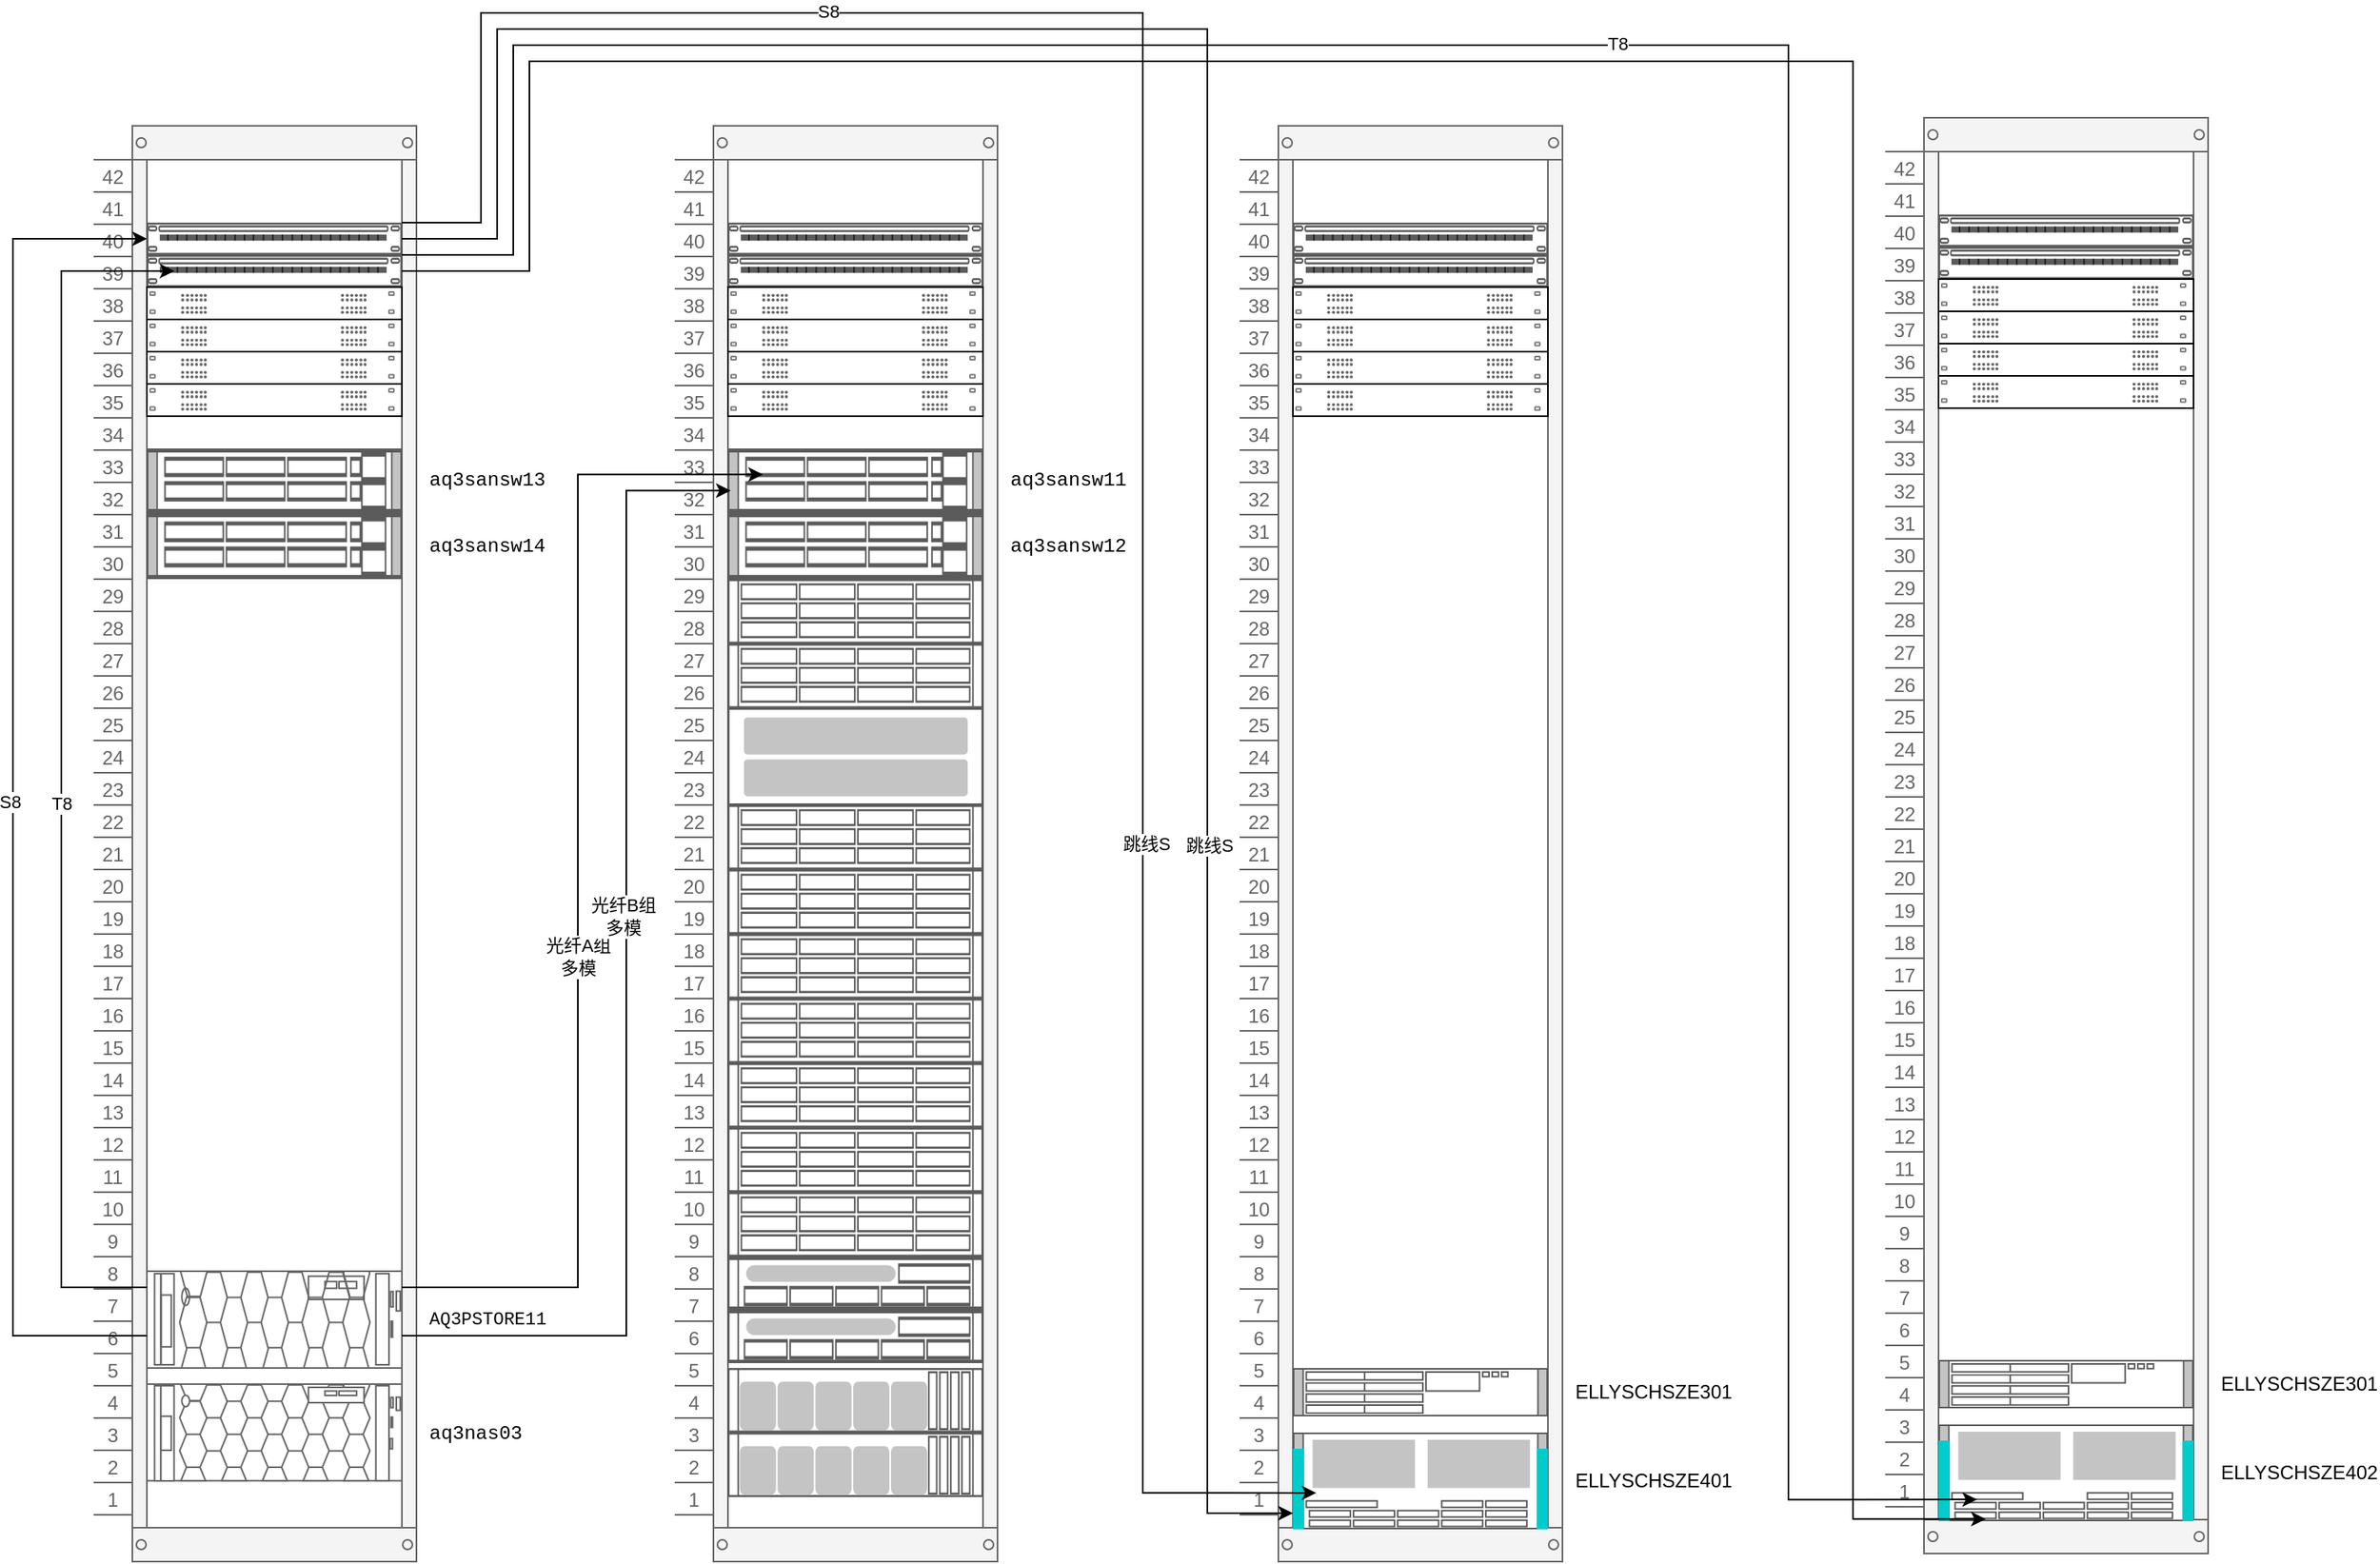 <mxfile version="17.4.6" type="github">
  <diagram id="mnJzs90Y8y07Mfbd2xzl" name="第 1 页">
    <mxGraphModel dx="2430" dy="882" grid="1" gridSize="10" guides="1" tooltips="1" connect="1" arrows="1" fold="1" page="1" pageScale="1" pageWidth="850" pageHeight="1100" math="0" shadow="0">
      <root>
        <mxCell id="0" />
        <mxCell id="1" parent="0" />
        <mxCell id="DCgXIL30yE9KLBHu7RKl-1" value="" style="strokeColor=#666666;html=1;verticalLabelPosition=bottom;labelBackgroundColor=#ffffff;verticalAlign=top;outlineConnect=0;shadow=0;dashed=0;shape=mxgraph.rackGeneral.container;fillColor2=#f4f4f4;container=1;collapsible=0;childLayout=rack;allowGaps=1;marginLeft=33;marginRight=9;marginTop=21;marginBottom=22;textColor=#666666;numDisp=ascend;" parent="1" vertex="1">
          <mxGeometry x="30" y="110" width="200" height="890" as="geometry" />
        </mxCell>
        <mxCell id="DCgXIL30yE9KLBHu7RKl-6" value="" style="strokeColor=#666666;html=1;labelPosition=right;align=left;spacingLeft=15;shadow=0;dashed=0;outlineConnect=0;shape=mxgraph.rack.general.cat5e_rack_mount_patch_panel_24_ports;" parent="DCgXIL30yE9KLBHu7RKl-1" vertex="1">
          <mxGeometry x="33" y="60" width="158" height="20" as="geometry" />
        </mxCell>
        <mxCell id="DCgXIL30yE9KLBHu7RKl-7" value="" style="strokeColor=#666666;html=1;labelPosition=right;align=left;spacingLeft=15;shadow=0;dashed=0;outlineConnect=0;shape=mxgraph.rack.general.cat5e_rack_mount_patch_panel_24_ports;" parent="DCgXIL30yE9KLBHu7RKl-1" vertex="1">
          <mxGeometry x="33" y="80" width="158" height="20" as="geometry" />
        </mxCell>
        <mxCell id="DCgXIL30yE9KLBHu7RKl-357" value="" style="group" parent="DCgXIL30yE9KLBHu7RKl-1" vertex="1" connectable="0">
          <mxGeometry x="33" y="100" width="158" height="20" as="geometry" />
        </mxCell>
        <mxCell id="DCgXIL30yE9KLBHu7RKl-9" value="" style="rounded=0;whiteSpace=wrap;html=1;" parent="DCgXIL30yE9KLBHu7RKl-357" vertex="1">
          <mxGeometry width="157.981" height="20" as="geometry" />
        </mxCell>
        <mxCell id="DCgXIL30yE9KLBHu7RKl-271" value="" style="group" parent="DCgXIL30yE9KLBHu7RKl-357" vertex="1" connectable="0">
          <mxGeometry x="21.0" y="4" width="15.806" height="12.306" as="geometry" />
        </mxCell>
        <mxCell id="DCgXIL30yE9KLBHu7RKl-41" value="" style="group" parent="DCgXIL30yE9KLBHu7RKl-271" vertex="1" connectable="0">
          <mxGeometry width="1.806" height="4.616" as="geometry" />
        </mxCell>
        <mxCell id="DCgXIL30yE9KLBHu7RKl-32" value="" style="ellipse;whiteSpace=wrap;html=1;aspect=fixed;fillColor=#666666;strokeWidth=0;perimeterSpacing=0;container=0;" parent="DCgXIL30yE9KLBHu7RKl-41" vertex="1">
          <mxGeometry width="1.806" height="1.806" as="geometry" />
        </mxCell>
        <mxCell id="DCgXIL30yE9KLBHu7RKl-40" value="" style="ellipse;whiteSpace=wrap;html=1;aspect=fixed;fillColor=#666666;strokeWidth=0;perimeterSpacing=0;container=0;" parent="DCgXIL30yE9KLBHu7RKl-41" vertex="1">
          <mxGeometry y="2.81" width="1.806" height="1.806" as="geometry" />
        </mxCell>
        <mxCell id="DCgXIL30yE9KLBHu7RKl-42" value="" style="group" parent="DCgXIL30yE9KLBHu7RKl-271" vertex="1" connectable="0">
          <mxGeometry y="7.69" width="1.806" height="4.616" as="geometry" />
        </mxCell>
        <mxCell id="DCgXIL30yE9KLBHu7RKl-216" value="" style="group" parent="DCgXIL30yE9KLBHu7RKl-42" vertex="1" connectable="0">
          <mxGeometry width="1.806" height="4.616" as="geometry" />
        </mxCell>
        <mxCell id="DCgXIL30yE9KLBHu7RKl-43" value="" style="ellipse;whiteSpace=wrap;html=1;aspect=fixed;fillColor=#666666;strokeWidth=0;perimeterSpacing=0;container=0;" parent="DCgXIL30yE9KLBHu7RKl-216" vertex="1">
          <mxGeometry width="1.806" height="1.806" as="geometry" />
        </mxCell>
        <mxCell id="DCgXIL30yE9KLBHu7RKl-44" value="" style="ellipse;whiteSpace=wrap;html=1;aspect=fixed;fillColor=#666666;strokeWidth=0;perimeterSpacing=0;container=0;" parent="DCgXIL30yE9KLBHu7RKl-216" vertex="1">
          <mxGeometry y="2.81" width="1.806" height="1.806" as="geometry" />
        </mxCell>
        <mxCell id="DCgXIL30yE9KLBHu7RKl-238" value="" style="group" parent="DCgXIL30yE9KLBHu7RKl-271" vertex="1" connectable="0">
          <mxGeometry x="3.0" y="2.842e-14" width="1.806" height="12.306" as="geometry" />
        </mxCell>
        <mxCell id="DCgXIL30yE9KLBHu7RKl-239" value="" style="group" parent="DCgXIL30yE9KLBHu7RKl-238" vertex="1" connectable="0">
          <mxGeometry width="1.806" height="4.616" as="geometry" />
        </mxCell>
        <mxCell id="DCgXIL30yE9KLBHu7RKl-240" value="" style="ellipse;whiteSpace=wrap;html=1;aspect=fixed;fillColor=#666666;strokeWidth=0;perimeterSpacing=0;container=0;" parent="DCgXIL30yE9KLBHu7RKl-239" vertex="1">
          <mxGeometry width="1.806" height="1.806" as="geometry" />
        </mxCell>
        <mxCell id="DCgXIL30yE9KLBHu7RKl-241" value="" style="ellipse;whiteSpace=wrap;html=1;aspect=fixed;fillColor=#666666;strokeWidth=0;perimeterSpacing=0;container=0;" parent="DCgXIL30yE9KLBHu7RKl-239" vertex="1">
          <mxGeometry y="2.81" width="1.806" height="1.806" as="geometry" />
        </mxCell>
        <mxCell id="DCgXIL30yE9KLBHu7RKl-242" value="" style="ellipse;whiteSpace=wrap;html=1;aspect=fixed;fillColor=#666666;strokeWidth=0;perimeterSpacing=0;container=0;" parent="DCgXIL30yE9KLBHu7RKl-238" vertex="1">
          <mxGeometry y="7.69" width="1.806" height="1.806" as="geometry" />
        </mxCell>
        <mxCell id="DCgXIL30yE9KLBHu7RKl-243" value="" style="ellipse;whiteSpace=wrap;html=1;aspect=fixed;fillColor=#666666;strokeWidth=0;perimeterSpacing=0;container=0;" parent="DCgXIL30yE9KLBHu7RKl-238" vertex="1">
          <mxGeometry y="10.5" width="1.806" height="1.806" as="geometry" />
        </mxCell>
        <mxCell id="DCgXIL30yE9KLBHu7RKl-245" value="" style="group" parent="DCgXIL30yE9KLBHu7RKl-271" vertex="1" connectable="0">
          <mxGeometry x="5.81" y="2.842e-14" width="1.806" height="12.306" as="geometry" />
        </mxCell>
        <mxCell id="DCgXIL30yE9KLBHu7RKl-246" value="" style="group" parent="DCgXIL30yE9KLBHu7RKl-245" vertex="1" connectable="0">
          <mxGeometry width="1.806" height="4.616" as="geometry" />
        </mxCell>
        <mxCell id="DCgXIL30yE9KLBHu7RKl-247" value="" style="ellipse;whiteSpace=wrap;html=1;aspect=fixed;fillColor=#666666;strokeWidth=0;perimeterSpacing=0;container=0;" parent="DCgXIL30yE9KLBHu7RKl-246" vertex="1">
          <mxGeometry width="1.806" height="1.806" as="geometry" />
        </mxCell>
        <mxCell id="DCgXIL30yE9KLBHu7RKl-248" value="" style="ellipse;whiteSpace=wrap;html=1;aspect=fixed;fillColor=#666666;strokeWidth=0;perimeterSpacing=0;container=0;" parent="DCgXIL30yE9KLBHu7RKl-246" vertex="1">
          <mxGeometry y="2.81" width="1.806" height="1.806" as="geometry" />
        </mxCell>
        <mxCell id="DCgXIL30yE9KLBHu7RKl-249" value="" style="ellipse;whiteSpace=wrap;html=1;aspect=fixed;fillColor=#666666;strokeWidth=0;perimeterSpacing=0;container=0;" parent="DCgXIL30yE9KLBHu7RKl-245" vertex="1">
          <mxGeometry y="7.69" width="1.806" height="1.806" as="geometry" />
        </mxCell>
        <mxCell id="DCgXIL30yE9KLBHu7RKl-250" value="" style="ellipse;whiteSpace=wrap;html=1;aspect=fixed;fillColor=#666666;strokeWidth=0;perimeterSpacing=0;container=0;" parent="DCgXIL30yE9KLBHu7RKl-245" vertex="1">
          <mxGeometry y="10.5" width="1.806" height="1.806" as="geometry" />
        </mxCell>
        <mxCell id="DCgXIL30yE9KLBHu7RKl-251" value="" style="group" parent="DCgXIL30yE9KLBHu7RKl-271" vertex="1" connectable="0">
          <mxGeometry x="8.62" y="2.842e-14" width="3.616" height="12.306" as="geometry" />
        </mxCell>
        <mxCell id="DCgXIL30yE9KLBHu7RKl-252" value="" style="group" parent="DCgXIL30yE9KLBHu7RKl-251" vertex="1" connectable="0">
          <mxGeometry width="3.616" height="12.306" as="geometry" />
        </mxCell>
        <mxCell id="DCgXIL30yE9KLBHu7RKl-253" value="" style="ellipse;whiteSpace=wrap;html=1;aspect=fixed;fillColor=#666666;strokeWidth=0;perimeterSpacing=0;container=0;" parent="DCgXIL30yE9KLBHu7RKl-252" vertex="1">
          <mxGeometry width="1.806" height="1.806" as="geometry" />
        </mxCell>
        <mxCell id="DCgXIL30yE9KLBHu7RKl-254" value="" style="ellipse;whiteSpace=wrap;html=1;aspect=fixed;fillColor=#666666;strokeWidth=0;perimeterSpacing=0;container=0;" parent="DCgXIL30yE9KLBHu7RKl-252" vertex="1">
          <mxGeometry y="2.81" width="1.806" height="1.806" as="geometry" />
        </mxCell>
        <mxCell id="DCgXIL30yE9KLBHu7RKl-257" value="" style="group" parent="DCgXIL30yE9KLBHu7RKl-252" vertex="1" connectable="0">
          <mxGeometry x="2.81" width="1.806" height="12.306" as="geometry" />
        </mxCell>
        <mxCell id="DCgXIL30yE9KLBHu7RKl-258" value="" style="group" parent="DCgXIL30yE9KLBHu7RKl-257" vertex="1" connectable="0">
          <mxGeometry width="1.806" height="4.616" as="geometry" />
        </mxCell>
        <mxCell id="DCgXIL30yE9KLBHu7RKl-259" value="" style="ellipse;whiteSpace=wrap;html=1;aspect=fixed;fillColor=#666666;strokeWidth=0;perimeterSpacing=0;container=0;" parent="DCgXIL30yE9KLBHu7RKl-258" vertex="1">
          <mxGeometry width="1.806" height="1.806" as="geometry" />
        </mxCell>
        <mxCell id="DCgXIL30yE9KLBHu7RKl-260" value="" style="ellipse;whiteSpace=wrap;html=1;aspect=fixed;fillColor=#666666;strokeWidth=0;perimeterSpacing=0;container=0;" parent="DCgXIL30yE9KLBHu7RKl-258" vertex="1">
          <mxGeometry y="2.81" width="1.806" height="1.806" as="geometry" />
        </mxCell>
        <mxCell id="DCgXIL30yE9KLBHu7RKl-261" value="" style="ellipse;whiteSpace=wrap;html=1;aspect=fixed;fillColor=#666666;strokeWidth=0;perimeterSpacing=0;container=0;" parent="DCgXIL30yE9KLBHu7RKl-257" vertex="1">
          <mxGeometry y="7.69" width="1.806" height="1.806" as="geometry" />
        </mxCell>
        <mxCell id="DCgXIL30yE9KLBHu7RKl-262" value="" style="ellipse;whiteSpace=wrap;html=1;aspect=fixed;fillColor=#666666;strokeWidth=0;perimeterSpacing=0;container=0;" parent="DCgXIL30yE9KLBHu7RKl-257" vertex="1">
          <mxGeometry y="10.5" width="1.806" height="1.806" as="geometry" />
        </mxCell>
        <mxCell id="DCgXIL30yE9KLBHu7RKl-255" value="" style="ellipse;whiteSpace=wrap;html=1;aspect=fixed;fillColor=#666666;strokeWidth=0;perimeterSpacing=0;container=0;" parent="DCgXIL30yE9KLBHu7RKl-251" vertex="1">
          <mxGeometry y="7.69" width="1.806" height="1.806" as="geometry" />
        </mxCell>
        <mxCell id="DCgXIL30yE9KLBHu7RKl-256" value="" style="ellipse;whiteSpace=wrap;html=1;aspect=fixed;fillColor=#666666;strokeWidth=0;perimeterSpacing=0;container=0;" parent="DCgXIL30yE9KLBHu7RKl-251" vertex="1">
          <mxGeometry y="10.5" width="1.806" height="1.806" as="geometry" />
        </mxCell>
        <mxCell id="DCgXIL30yE9KLBHu7RKl-265" value="" style="group" parent="DCgXIL30yE9KLBHu7RKl-271" vertex="1" connectable="0">
          <mxGeometry x="14.0" y="2.842e-14" width="1.806" height="12.306" as="geometry" />
        </mxCell>
        <mxCell id="DCgXIL30yE9KLBHu7RKl-266" value="" style="group" parent="DCgXIL30yE9KLBHu7RKl-265" vertex="1" connectable="0">
          <mxGeometry width="1.806" height="4.616" as="geometry" />
        </mxCell>
        <mxCell id="DCgXIL30yE9KLBHu7RKl-267" value="" style="ellipse;whiteSpace=wrap;html=1;aspect=fixed;fillColor=#666666;strokeWidth=0;perimeterSpacing=0;container=0;" parent="DCgXIL30yE9KLBHu7RKl-266" vertex="1">
          <mxGeometry width="1.806" height="1.806" as="geometry" />
        </mxCell>
        <mxCell id="DCgXIL30yE9KLBHu7RKl-268" value="" style="ellipse;whiteSpace=wrap;html=1;aspect=fixed;fillColor=#666666;strokeWidth=0;perimeterSpacing=0;container=0;" parent="DCgXIL30yE9KLBHu7RKl-266" vertex="1">
          <mxGeometry y="2.81" width="1.806" height="1.806" as="geometry" />
        </mxCell>
        <mxCell id="DCgXIL30yE9KLBHu7RKl-269" value="" style="ellipse;whiteSpace=wrap;html=1;aspect=fixed;fillColor=#666666;strokeWidth=0;perimeterSpacing=0;container=0;" parent="DCgXIL30yE9KLBHu7RKl-265" vertex="1">
          <mxGeometry y="7.69" width="1.806" height="1.806" as="geometry" />
        </mxCell>
        <mxCell id="DCgXIL30yE9KLBHu7RKl-270" value="" style="ellipse;whiteSpace=wrap;html=1;aspect=fixed;fillColor=#666666;strokeWidth=0;perimeterSpacing=0;container=0;" parent="DCgXIL30yE9KLBHu7RKl-265" vertex="1">
          <mxGeometry y="10.5" width="1.806" height="1.806" as="geometry" />
        </mxCell>
        <mxCell id="DCgXIL30yE9KLBHu7RKl-310" value="" style="group" parent="DCgXIL30yE9KLBHu7RKl-357" vertex="1" connectable="0">
          <mxGeometry x="120.0" y="4" width="15.806" height="12.306" as="geometry" />
        </mxCell>
        <mxCell id="DCgXIL30yE9KLBHu7RKl-311" value="" style="group" parent="DCgXIL30yE9KLBHu7RKl-310" vertex="1" connectable="0">
          <mxGeometry width="1.806" height="4.616" as="geometry" />
        </mxCell>
        <mxCell id="DCgXIL30yE9KLBHu7RKl-312" value="" style="ellipse;whiteSpace=wrap;html=1;aspect=fixed;fillColor=#666666;strokeWidth=0;perimeterSpacing=0;container=0;" parent="DCgXIL30yE9KLBHu7RKl-311" vertex="1">
          <mxGeometry width="1.806" height="1.806" as="geometry" />
        </mxCell>
        <mxCell id="DCgXIL30yE9KLBHu7RKl-313" value="" style="ellipse;whiteSpace=wrap;html=1;aspect=fixed;fillColor=#666666;strokeWidth=0;perimeterSpacing=0;container=0;" parent="DCgXIL30yE9KLBHu7RKl-311" vertex="1">
          <mxGeometry y="2.81" width="1.806" height="1.806" as="geometry" />
        </mxCell>
        <mxCell id="DCgXIL30yE9KLBHu7RKl-314" value="" style="group" parent="DCgXIL30yE9KLBHu7RKl-310" vertex="1" connectable="0">
          <mxGeometry y="7.69" width="1.806" height="4.616" as="geometry" />
        </mxCell>
        <mxCell id="DCgXIL30yE9KLBHu7RKl-315" value="" style="group" parent="DCgXIL30yE9KLBHu7RKl-314" vertex="1" connectable="0">
          <mxGeometry width="1.806" height="4.616" as="geometry" />
        </mxCell>
        <mxCell id="DCgXIL30yE9KLBHu7RKl-316" value="" style="ellipse;whiteSpace=wrap;html=1;aspect=fixed;fillColor=#666666;strokeWidth=0;perimeterSpacing=0;container=0;" parent="DCgXIL30yE9KLBHu7RKl-315" vertex="1">
          <mxGeometry width="1.806" height="1.806" as="geometry" />
        </mxCell>
        <mxCell id="DCgXIL30yE9KLBHu7RKl-317" value="" style="ellipse;whiteSpace=wrap;html=1;aspect=fixed;fillColor=#666666;strokeWidth=0;perimeterSpacing=0;container=0;" parent="DCgXIL30yE9KLBHu7RKl-315" vertex="1">
          <mxGeometry y="2.81" width="1.806" height="1.806" as="geometry" />
        </mxCell>
        <mxCell id="DCgXIL30yE9KLBHu7RKl-318" value="" style="group" parent="DCgXIL30yE9KLBHu7RKl-310" vertex="1" connectable="0">
          <mxGeometry x="3.0" y="2.842e-14" width="1.806" height="12.306" as="geometry" />
        </mxCell>
        <mxCell id="DCgXIL30yE9KLBHu7RKl-319" value="" style="group" parent="DCgXIL30yE9KLBHu7RKl-318" vertex="1" connectable="0">
          <mxGeometry width="1.806" height="4.616" as="geometry" />
        </mxCell>
        <mxCell id="DCgXIL30yE9KLBHu7RKl-320" value="" style="ellipse;whiteSpace=wrap;html=1;aspect=fixed;fillColor=#666666;strokeWidth=0;perimeterSpacing=0;container=0;" parent="DCgXIL30yE9KLBHu7RKl-319" vertex="1">
          <mxGeometry width="1.806" height="1.806" as="geometry" />
        </mxCell>
        <mxCell id="DCgXIL30yE9KLBHu7RKl-321" value="" style="ellipse;whiteSpace=wrap;html=1;aspect=fixed;fillColor=#666666;strokeWidth=0;perimeterSpacing=0;container=0;" parent="DCgXIL30yE9KLBHu7RKl-319" vertex="1">
          <mxGeometry y="2.81" width="1.806" height="1.806" as="geometry" />
        </mxCell>
        <mxCell id="DCgXIL30yE9KLBHu7RKl-322" value="" style="ellipse;whiteSpace=wrap;html=1;aspect=fixed;fillColor=#666666;strokeWidth=0;perimeterSpacing=0;container=0;" parent="DCgXIL30yE9KLBHu7RKl-318" vertex="1">
          <mxGeometry y="7.69" width="1.806" height="1.806" as="geometry" />
        </mxCell>
        <mxCell id="DCgXIL30yE9KLBHu7RKl-323" value="" style="ellipse;whiteSpace=wrap;html=1;aspect=fixed;fillColor=#666666;strokeWidth=0;perimeterSpacing=0;container=0;" parent="DCgXIL30yE9KLBHu7RKl-318" vertex="1">
          <mxGeometry y="10.5" width="1.806" height="1.806" as="geometry" />
        </mxCell>
        <mxCell id="DCgXIL30yE9KLBHu7RKl-324" value="" style="group" parent="DCgXIL30yE9KLBHu7RKl-310" vertex="1" connectable="0">
          <mxGeometry x="5.81" y="2.842e-14" width="1.806" height="12.306" as="geometry" />
        </mxCell>
        <mxCell id="DCgXIL30yE9KLBHu7RKl-325" value="" style="group" parent="DCgXIL30yE9KLBHu7RKl-324" vertex="1" connectable="0">
          <mxGeometry width="1.806" height="4.616" as="geometry" />
        </mxCell>
        <mxCell id="DCgXIL30yE9KLBHu7RKl-326" value="" style="ellipse;whiteSpace=wrap;html=1;aspect=fixed;fillColor=#666666;strokeWidth=0;perimeterSpacing=0;container=0;" parent="DCgXIL30yE9KLBHu7RKl-325" vertex="1">
          <mxGeometry width="1.806" height="1.806" as="geometry" />
        </mxCell>
        <mxCell id="DCgXIL30yE9KLBHu7RKl-327" value="" style="ellipse;whiteSpace=wrap;html=1;aspect=fixed;fillColor=#666666;strokeWidth=0;perimeterSpacing=0;container=0;" parent="DCgXIL30yE9KLBHu7RKl-325" vertex="1">
          <mxGeometry y="2.81" width="1.806" height="1.806" as="geometry" />
        </mxCell>
        <mxCell id="DCgXIL30yE9KLBHu7RKl-328" value="" style="ellipse;whiteSpace=wrap;html=1;aspect=fixed;fillColor=#666666;strokeWidth=0;perimeterSpacing=0;container=0;" parent="DCgXIL30yE9KLBHu7RKl-324" vertex="1">
          <mxGeometry y="7.69" width="1.806" height="1.806" as="geometry" />
        </mxCell>
        <mxCell id="DCgXIL30yE9KLBHu7RKl-329" value="" style="ellipse;whiteSpace=wrap;html=1;aspect=fixed;fillColor=#666666;strokeWidth=0;perimeterSpacing=0;container=0;" parent="DCgXIL30yE9KLBHu7RKl-324" vertex="1">
          <mxGeometry y="10.5" width="1.806" height="1.806" as="geometry" />
        </mxCell>
        <mxCell id="DCgXIL30yE9KLBHu7RKl-330" value="" style="group" parent="DCgXIL30yE9KLBHu7RKl-310" vertex="1" connectable="0">
          <mxGeometry x="8.62" y="2.842e-14" width="3.616" height="12.306" as="geometry" />
        </mxCell>
        <mxCell id="DCgXIL30yE9KLBHu7RKl-331" value="" style="group" parent="DCgXIL30yE9KLBHu7RKl-330" vertex="1" connectable="0">
          <mxGeometry width="3.616" height="12.306" as="geometry" />
        </mxCell>
        <mxCell id="DCgXIL30yE9KLBHu7RKl-332" value="" style="ellipse;whiteSpace=wrap;html=1;aspect=fixed;fillColor=#666666;strokeWidth=0;perimeterSpacing=0;container=0;" parent="DCgXIL30yE9KLBHu7RKl-331" vertex="1">
          <mxGeometry width="1.806" height="1.806" as="geometry" />
        </mxCell>
        <mxCell id="DCgXIL30yE9KLBHu7RKl-333" value="" style="ellipse;whiteSpace=wrap;html=1;aspect=fixed;fillColor=#666666;strokeWidth=0;perimeterSpacing=0;container=0;" parent="DCgXIL30yE9KLBHu7RKl-331" vertex="1">
          <mxGeometry y="2.81" width="1.806" height="1.806" as="geometry" />
        </mxCell>
        <mxCell id="DCgXIL30yE9KLBHu7RKl-334" value="" style="group" parent="DCgXIL30yE9KLBHu7RKl-331" vertex="1" connectable="0">
          <mxGeometry x="2.81" width="1.806" height="12.306" as="geometry" />
        </mxCell>
        <mxCell id="DCgXIL30yE9KLBHu7RKl-335" value="" style="group" parent="DCgXIL30yE9KLBHu7RKl-334" vertex="1" connectable="0">
          <mxGeometry width="1.806" height="4.616" as="geometry" />
        </mxCell>
        <mxCell id="DCgXIL30yE9KLBHu7RKl-336" value="" style="ellipse;whiteSpace=wrap;html=1;aspect=fixed;fillColor=#666666;strokeWidth=0;perimeterSpacing=0;container=0;" parent="DCgXIL30yE9KLBHu7RKl-335" vertex="1">
          <mxGeometry width="1.806" height="1.806" as="geometry" />
        </mxCell>
        <mxCell id="DCgXIL30yE9KLBHu7RKl-337" value="" style="ellipse;whiteSpace=wrap;html=1;aspect=fixed;fillColor=#666666;strokeWidth=0;perimeterSpacing=0;container=0;" parent="DCgXIL30yE9KLBHu7RKl-335" vertex="1">
          <mxGeometry y="2.81" width="1.806" height="1.806" as="geometry" />
        </mxCell>
        <mxCell id="DCgXIL30yE9KLBHu7RKl-338" value="" style="ellipse;whiteSpace=wrap;html=1;aspect=fixed;fillColor=#666666;strokeWidth=0;perimeterSpacing=0;container=0;" parent="DCgXIL30yE9KLBHu7RKl-334" vertex="1">
          <mxGeometry y="7.69" width="1.806" height="1.806" as="geometry" />
        </mxCell>
        <mxCell id="DCgXIL30yE9KLBHu7RKl-339" value="" style="ellipse;whiteSpace=wrap;html=1;aspect=fixed;fillColor=#666666;strokeWidth=0;perimeterSpacing=0;container=0;" parent="DCgXIL30yE9KLBHu7RKl-334" vertex="1">
          <mxGeometry y="10.5" width="1.806" height="1.806" as="geometry" />
        </mxCell>
        <mxCell id="DCgXIL30yE9KLBHu7RKl-340" value="" style="ellipse;whiteSpace=wrap;html=1;aspect=fixed;fillColor=#666666;strokeWidth=0;perimeterSpacing=0;container=0;" parent="DCgXIL30yE9KLBHu7RKl-330" vertex="1">
          <mxGeometry y="7.69" width="1.806" height="1.806" as="geometry" />
        </mxCell>
        <mxCell id="DCgXIL30yE9KLBHu7RKl-341" value="" style="ellipse;whiteSpace=wrap;html=1;aspect=fixed;fillColor=#666666;strokeWidth=0;perimeterSpacing=0;container=0;" parent="DCgXIL30yE9KLBHu7RKl-330" vertex="1">
          <mxGeometry y="10.5" width="1.806" height="1.806" as="geometry" />
        </mxCell>
        <mxCell id="DCgXIL30yE9KLBHu7RKl-342" value="" style="group" parent="DCgXIL30yE9KLBHu7RKl-310" vertex="1" connectable="0">
          <mxGeometry x="14.0" y="2.842e-14" width="1.806" height="12.306" as="geometry" />
        </mxCell>
        <mxCell id="DCgXIL30yE9KLBHu7RKl-343" value="" style="group" parent="DCgXIL30yE9KLBHu7RKl-342" vertex="1" connectable="0">
          <mxGeometry width="1.806" height="4.616" as="geometry" />
        </mxCell>
        <mxCell id="DCgXIL30yE9KLBHu7RKl-344" value="" style="ellipse;whiteSpace=wrap;html=1;aspect=fixed;fillColor=#666666;strokeWidth=0;perimeterSpacing=0;container=0;" parent="DCgXIL30yE9KLBHu7RKl-343" vertex="1">
          <mxGeometry width="1.806" height="1.806" as="geometry" />
        </mxCell>
        <mxCell id="DCgXIL30yE9KLBHu7RKl-345" value="" style="ellipse;whiteSpace=wrap;html=1;aspect=fixed;fillColor=#666666;strokeWidth=0;perimeterSpacing=0;container=0;" parent="DCgXIL30yE9KLBHu7RKl-343" vertex="1">
          <mxGeometry y="2.81" width="1.806" height="1.806" as="geometry" />
        </mxCell>
        <mxCell id="DCgXIL30yE9KLBHu7RKl-346" value="" style="ellipse;whiteSpace=wrap;html=1;aspect=fixed;fillColor=#666666;strokeWidth=0;perimeterSpacing=0;container=0;" parent="DCgXIL30yE9KLBHu7RKl-342" vertex="1">
          <mxGeometry y="7.69" width="1.806" height="1.806" as="geometry" />
        </mxCell>
        <mxCell id="DCgXIL30yE9KLBHu7RKl-347" value="" style="ellipse;whiteSpace=wrap;html=1;aspect=fixed;fillColor=#666666;strokeWidth=0;perimeterSpacing=0;container=0;" parent="DCgXIL30yE9KLBHu7RKl-342" vertex="1">
          <mxGeometry y="10.5" width="1.806" height="1.806" as="geometry" />
        </mxCell>
        <mxCell id="DCgXIL30yE9KLBHu7RKl-352" value="" style="rounded=1;whiteSpace=wrap;html=1;fontSize=2;strokeColor=#808080;strokeWidth=1;fillColor=none;" parent="DCgXIL30yE9KLBHu7RKl-357" vertex="1">
          <mxGeometry x="2" y="3" width="3" height="2" as="geometry" />
        </mxCell>
        <mxCell id="DCgXIL30yE9KLBHu7RKl-353" value="" style="rounded=1;whiteSpace=wrap;html=1;fontSize=2;strokeColor=#808080;strokeWidth=1;fillColor=none;" parent="DCgXIL30yE9KLBHu7RKl-357" vertex="1">
          <mxGeometry x="2" y="14.31" width="3" height="2" as="geometry" />
        </mxCell>
        <mxCell id="DCgXIL30yE9KLBHu7RKl-354" value="" style="rounded=1;whiteSpace=wrap;html=1;fontSize=2;strokeColor=#808080;strokeWidth=1;fillColor=none;" parent="DCgXIL30yE9KLBHu7RKl-357" vertex="1">
          <mxGeometry x="150" y="3" width="3" height="2" as="geometry" />
        </mxCell>
        <mxCell id="DCgXIL30yE9KLBHu7RKl-355" value="" style="rounded=1;whiteSpace=wrap;html=1;fontSize=2;strokeColor=#808080;strokeWidth=1;fillColor=none;" parent="DCgXIL30yE9KLBHu7RKl-357" vertex="1">
          <mxGeometry x="150" y="14.31" width="3" height="2" as="geometry" />
        </mxCell>
        <mxCell id="DCgXIL30yE9KLBHu7RKl-448" value="" style="group" parent="DCgXIL30yE9KLBHu7RKl-1" vertex="1" connectable="0">
          <mxGeometry x="33" y="120" width="158" height="20" as="geometry" />
        </mxCell>
        <mxCell id="DCgXIL30yE9KLBHu7RKl-449" value="" style="rounded=0;whiteSpace=wrap;html=1;" parent="DCgXIL30yE9KLBHu7RKl-448" vertex="1">
          <mxGeometry width="157.981" height="20" as="geometry" />
        </mxCell>
        <mxCell id="DCgXIL30yE9KLBHu7RKl-450" value="" style="group" parent="DCgXIL30yE9KLBHu7RKl-448" vertex="1" connectable="0">
          <mxGeometry x="21.0" y="4" width="15.806" height="12.306" as="geometry" />
        </mxCell>
        <mxCell id="DCgXIL30yE9KLBHu7RKl-451" value="" style="group" parent="DCgXIL30yE9KLBHu7RKl-450" vertex="1" connectable="0">
          <mxGeometry width="1.806" height="4.616" as="geometry" />
        </mxCell>
        <mxCell id="DCgXIL30yE9KLBHu7RKl-452" value="" style="ellipse;whiteSpace=wrap;html=1;aspect=fixed;fillColor=#666666;strokeWidth=0;perimeterSpacing=0;container=0;" parent="DCgXIL30yE9KLBHu7RKl-451" vertex="1">
          <mxGeometry width="1.806" height="1.806" as="geometry" />
        </mxCell>
        <mxCell id="DCgXIL30yE9KLBHu7RKl-453" value="" style="ellipse;whiteSpace=wrap;html=1;aspect=fixed;fillColor=#666666;strokeWidth=0;perimeterSpacing=0;container=0;" parent="DCgXIL30yE9KLBHu7RKl-451" vertex="1">
          <mxGeometry y="2.81" width="1.806" height="1.806" as="geometry" />
        </mxCell>
        <mxCell id="DCgXIL30yE9KLBHu7RKl-454" value="" style="group" parent="DCgXIL30yE9KLBHu7RKl-450" vertex="1" connectable="0">
          <mxGeometry y="7.69" width="1.806" height="4.616" as="geometry" />
        </mxCell>
        <mxCell id="DCgXIL30yE9KLBHu7RKl-455" value="" style="group" parent="DCgXIL30yE9KLBHu7RKl-454" vertex="1" connectable="0">
          <mxGeometry width="1.806" height="4.616" as="geometry" />
        </mxCell>
        <mxCell id="DCgXIL30yE9KLBHu7RKl-456" value="" style="ellipse;whiteSpace=wrap;html=1;aspect=fixed;fillColor=#666666;strokeWidth=0;perimeterSpacing=0;container=0;" parent="DCgXIL30yE9KLBHu7RKl-455" vertex="1">
          <mxGeometry width="1.806" height="1.806" as="geometry" />
        </mxCell>
        <mxCell id="DCgXIL30yE9KLBHu7RKl-457" value="" style="ellipse;whiteSpace=wrap;html=1;aspect=fixed;fillColor=#666666;strokeWidth=0;perimeterSpacing=0;container=0;" parent="DCgXIL30yE9KLBHu7RKl-455" vertex="1">
          <mxGeometry y="2.81" width="1.806" height="1.806" as="geometry" />
        </mxCell>
        <mxCell id="DCgXIL30yE9KLBHu7RKl-458" value="" style="group" parent="DCgXIL30yE9KLBHu7RKl-450" vertex="1" connectable="0">
          <mxGeometry x="3.0" y="2.842e-14" width="1.806" height="12.306" as="geometry" />
        </mxCell>
        <mxCell id="DCgXIL30yE9KLBHu7RKl-459" value="" style="group" parent="DCgXIL30yE9KLBHu7RKl-458" vertex="1" connectable="0">
          <mxGeometry width="1.806" height="4.616" as="geometry" />
        </mxCell>
        <mxCell id="DCgXIL30yE9KLBHu7RKl-460" value="" style="ellipse;whiteSpace=wrap;html=1;aspect=fixed;fillColor=#666666;strokeWidth=0;perimeterSpacing=0;container=0;" parent="DCgXIL30yE9KLBHu7RKl-459" vertex="1">
          <mxGeometry width="1.806" height="1.806" as="geometry" />
        </mxCell>
        <mxCell id="DCgXIL30yE9KLBHu7RKl-461" value="" style="ellipse;whiteSpace=wrap;html=1;aspect=fixed;fillColor=#666666;strokeWidth=0;perimeterSpacing=0;container=0;" parent="DCgXIL30yE9KLBHu7RKl-459" vertex="1">
          <mxGeometry y="2.81" width="1.806" height="1.806" as="geometry" />
        </mxCell>
        <mxCell id="DCgXIL30yE9KLBHu7RKl-462" value="" style="ellipse;whiteSpace=wrap;html=1;aspect=fixed;fillColor=#666666;strokeWidth=0;perimeterSpacing=0;container=0;" parent="DCgXIL30yE9KLBHu7RKl-458" vertex="1">
          <mxGeometry y="7.69" width="1.806" height="1.806" as="geometry" />
        </mxCell>
        <mxCell id="DCgXIL30yE9KLBHu7RKl-463" value="" style="ellipse;whiteSpace=wrap;html=1;aspect=fixed;fillColor=#666666;strokeWidth=0;perimeterSpacing=0;container=0;" parent="DCgXIL30yE9KLBHu7RKl-458" vertex="1">
          <mxGeometry y="10.5" width="1.806" height="1.806" as="geometry" />
        </mxCell>
        <mxCell id="DCgXIL30yE9KLBHu7RKl-464" value="" style="group" parent="DCgXIL30yE9KLBHu7RKl-450" vertex="1" connectable="0">
          <mxGeometry x="5.81" y="2.842e-14" width="1.806" height="12.306" as="geometry" />
        </mxCell>
        <mxCell id="DCgXIL30yE9KLBHu7RKl-465" value="" style="group" parent="DCgXIL30yE9KLBHu7RKl-464" vertex="1" connectable="0">
          <mxGeometry width="1.806" height="4.616" as="geometry" />
        </mxCell>
        <mxCell id="DCgXIL30yE9KLBHu7RKl-466" value="" style="ellipse;whiteSpace=wrap;html=1;aspect=fixed;fillColor=#666666;strokeWidth=0;perimeterSpacing=0;container=0;" parent="DCgXIL30yE9KLBHu7RKl-465" vertex="1">
          <mxGeometry width="1.806" height="1.806" as="geometry" />
        </mxCell>
        <mxCell id="DCgXIL30yE9KLBHu7RKl-467" value="" style="ellipse;whiteSpace=wrap;html=1;aspect=fixed;fillColor=#666666;strokeWidth=0;perimeterSpacing=0;container=0;" parent="DCgXIL30yE9KLBHu7RKl-465" vertex="1">
          <mxGeometry y="2.81" width="1.806" height="1.806" as="geometry" />
        </mxCell>
        <mxCell id="DCgXIL30yE9KLBHu7RKl-468" value="" style="ellipse;whiteSpace=wrap;html=1;aspect=fixed;fillColor=#666666;strokeWidth=0;perimeterSpacing=0;container=0;" parent="DCgXIL30yE9KLBHu7RKl-464" vertex="1">
          <mxGeometry y="7.69" width="1.806" height="1.806" as="geometry" />
        </mxCell>
        <mxCell id="DCgXIL30yE9KLBHu7RKl-469" value="" style="ellipse;whiteSpace=wrap;html=1;aspect=fixed;fillColor=#666666;strokeWidth=0;perimeterSpacing=0;container=0;" parent="DCgXIL30yE9KLBHu7RKl-464" vertex="1">
          <mxGeometry y="10.5" width="1.806" height="1.806" as="geometry" />
        </mxCell>
        <mxCell id="DCgXIL30yE9KLBHu7RKl-470" value="" style="group" parent="DCgXIL30yE9KLBHu7RKl-450" vertex="1" connectable="0">
          <mxGeometry x="8.62" y="2.842e-14" width="3.616" height="12.306" as="geometry" />
        </mxCell>
        <mxCell id="DCgXIL30yE9KLBHu7RKl-471" value="" style="group" parent="DCgXIL30yE9KLBHu7RKl-470" vertex="1" connectable="0">
          <mxGeometry width="3.616" height="12.306" as="geometry" />
        </mxCell>
        <mxCell id="DCgXIL30yE9KLBHu7RKl-472" value="" style="ellipse;whiteSpace=wrap;html=1;aspect=fixed;fillColor=#666666;strokeWidth=0;perimeterSpacing=0;container=0;" parent="DCgXIL30yE9KLBHu7RKl-471" vertex="1">
          <mxGeometry width="1.806" height="1.806" as="geometry" />
        </mxCell>
        <mxCell id="DCgXIL30yE9KLBHu7RKl-473" value="" style="ellipse;whiteSpace=wrap;html=1;aspect=fixed;fillColor=#666666;strokeWidth=0;perimeterSpacing=0;container=0;" parent="DCgXIL30yE9KLBHu7RKl-471" vertex="1">
          <mxGeometry y="2.81" width="1.806" height="1.806" as="geometry" />
        </mxCell>
        <mxCell id="DCgXIL30yE9KLBHu7RKl-474" value="" style="group" parent="DCgXIL30yE9KLBHu7RKl-471" vertex="1" connectable="0">
          <mxGeometry x="2.81" width="1.806" height="12.306" as="geometry" />
        </mxCell>
        <mxCell id="DCgXIL30yE9KLBHu7RKl-475" value="" style="group" parent="DCgXIL30yE9KLBHu7RKl-474" vertex="1" connectable="0">
          <mxGeometry width="1.806" height="4.616" as="geometry" />
        </mxCell>
        <mxCell id="DCgXIL30yE9KLBHu7RKl-476" value="" style="ellipse;whiteSpace=wrap;html=1;aspect=fixed;fillColor=#666666;strokeWidth=0;perimeterSpacing=0;container=0;" parent="DCgXIL30yE9KLBHu7RKl-475" vertex="1">
          <mxGeometry width="1.806" height="1.806" as="geometry" />
        </mxCell>
        <mxCell id="DCgXIL30yE9KLBHu7RKl-477" value="" style="ellipse;whiteSpace=wrap;html=1;aspect=fixed;fillColor=#666666;strokeWidth=0;perimeterSpacing=0;container=0;" parent="DCgXIL30yE9KLBHu7RKl-475" vertex="1">
          <mxGeometry y="2.81" width="1.806" height="1.806" as="geometry" />
        </mxCell>
        <mxCell id="DCgXIL30yE9KLBHu7RKl-478" value="" style="ellipse;whiteSpace=wrap;html=1;aspect=fixed;fillColor=#666666;strokeWidth=0;perimeterSpacing=0;container=0;" parent="DCgXIL30yE9KLBHu7RKl-474" vertex="1">
          <mxGeometry y="7.69" width="1.806" height="1.806" as="geometry" />
        </mxCell>
        <mxCell id="DCgXIL30yE9KLBHu7RKl-479" value="" style="ellipse;whiteSpace=wrap;html=1;aspect=fixed;fillColor=#666666;strokeWidth=0;perimeterSpacing=0;container=0;" parent="DCgXIL30yE9KLBHu7RKl-474" vertex="1">
          <mxGeometry y="10.5" width="1.806" height="1.806" as="geometry" />
        </mxCell>
        <mxCell id="DCgXIL30yE9KLBHu7RKl-480" value="" style="ellipse;whiteSpace=wrap;html=1;aspect=fixed;fillColor=#666666;strokeWidth=0;perimeterSpacing=0;container=0;" parent="DCgXIL30yE9KLBHu7RKl-470" vertex="1">
          <mxGeometry y="7.69" width="1.806" height="1.806" as="geometry" />
        </mxCell>
        <mxCell id="DCgXIL30yE9KLBHu7RKl-481" value="" style="ellipse;whiteSpace=wrap;html=1;aspect=fixed;fillColor=#666666;strokeWidth=0;perimeterSpacing=0;container=0;" parent="DCgXIL30yE9KLBHu7RKl-470" vertex="1">
          <mxGeometry y="10.5" width="1.806" height="1.806" as="geometry" />
        </mxCell>
        <mxCell id="DCgXIL30yE9KLBHu7RKl-482" value="" style="group" parent="DCgXIL30yE9KLBHu7RKl-450" vertex="1" connectable="0">
          <mxGeometry x="14.0" y="2.842e-14" width="1.806" height="12.306" as="geometry" />
        </mxCell>
        <mxCell id="DCgXIL30yE9KLBHu7RKl-483" value="" style="group" parent="DCgXIL30yE9KLBHu7RKl-482" vertex="1" connectable="0">
          <mxGeometry width="1.806" height="4.616" as="geometry" />
        </mxCell>
        <mxCell id="DCgXIL30yE9KLBHu7RKl-484" value="" style="ellipse;whiteSpace=wrap;html=1;aspect=fixed;fillColor=#666666;strokeWidth=0;perimeterSpacing=0;container=0;" parent="DCgXIL30yE9KLBHu7RKl-483" vertex="1">
          <mxGeometry width="1.806" height="1.806" as="geometry" />
        </mxCell>
        <mxCell id="DCgXIL30yE9KLBHu7RKl-485" value="" style="ellipse;whiteSpace=wrap;html=1;aspect=fixed;fillColor=#666666;strokeWidth=0;perimeterSpacing=0;container=0;" parent="DCgXIL30yE9KLBHu7RKl-483" vertex="1">
          <mxGeometry y="2.81" width="1.806" height="1.806" as="geometry" />
        </mxCell>
        <mxCell id="DCgXIL30yE9KLBHu7RKl-486" value="" style="ellipse;whiteSpace=wrap;html=1;aspect=fixed;fillColor=#666666;strokeWidth=0;perimeterSpacing=0;container=0;" parent="DCgXIL30yE9KLBHu7RKl-482" vertex="1">
          <mxGeometry y="7.69" width="1.806" height="1.806" as="geometry" />
        </mxCell>
        <mxCell id="DCgXIL30yE9KLBHu7RKl-487" value="" style="ellipse;whiteSpace=wrap;html=1;aspect=fixed;fillColor=#666666;strokeWidth=0;perimeterSpacing=0;container=0;" parent="DCgXIL30yE9KLBHu7RKl-482" vertex="1">
          <mxGeometry y="10.5" width="1.806" height="1.806" as="geometry" />
        </mxCell>
        <mxCell id="DCgXIL30yE9KLBHu7RKl-488" value="" style="group" parent="DCgXIL30yE9KLBHu7RKl-448" vertex="1" connectable="0">
          <mxGeometry x="120.0" y="4" width="15.806" height="12.306" as="geometry" />
        </mxCell>
        <mxCell id="DCgXIL30yE9KLBHu7RKl-489" value="" style="group" parent="DCgXIL30yE9KLBHu7RKl-488" vertex="1" connectable="0">
          <mxGeometry width="1.806" height="4.616" as="geometry" />
        </mxCell>
        <mxCell id="DCgXIL30yE9KLBHu7RKl-490" value="" style="ellipse;whiteSpace=wrap;html=1;aspect=fixed;fillColor=#666666;strokeWidth=0;perimeterSpacing=0;container=0;" parent="DCgXIL30yE9KLBHu7RKl-489" vertex="1">
          <mxGeometry width="1.806" height="1.806" as="geometry" />
        </mxCell>
        <mxCell id="DCgXIL30yE9KLBHu7RKl-491" value="" style="ellipse;whiteSpace=wrap;html=1;aspect=fixed;fillColor=#666666;strokeWidth=0;perimeterSpacing=0;container=0;" parent="DCgXIL30yE9KLBHu7RKl-489" vertex="1">
          <mxGeometry y="2.81" width="1.806" height="1.806" as="geometry" />
        </mxCell>
        <mxCell id="DCgXIL30yE9KLBHu7RKl-492" value="" style="group" parent="DCgXIL30yE9KLBHu7RKl-488" vertex="1" connectable="0">
          <mxGeometry y="7.69" width="1.806" height="4.616" as="geometry" />
        </mxCell>
        <mxCell id="DCgXIL30yE9KLBHu7RKl-493" value="" style="group" parent="DCgXIL30yE9KLBHu7RKl-492" vertex="1" connectable="0">
          <mxGeometry width="1.806" height="4.616" as="geometry" />
        </mxCell>
        <mxCell id="DCgXIL30yE9KLBHu7RKl-494" value="" style="ellipse;whiteSpace=wrap;html=1;aspect=fixed;fillColor=#666666;strokeWidth=0;perimeterSpacing=0;container=0;" parent="DCgXIL30yE9KLBHu7RKl-493" vertex="1">
          <mxGeometry width="1.806" height="1.806" as="geometry" />
        </mxCell>
        <mxCell id="DCgXIL30yE9KLBHu7RKl-495" value="" style="ellipse;whiteSpace=wrap;html=1;aspect=fixed;fillColor=#666666;strokeWidth=0;perimeterSpacing=0;container=0;" parent="DCgXIL30yE9KLBHu7RKl-493" vertex="1">
          <mxGeometry y="2.81" width="1.806" height="1.806" as="geometry" />
        </mxCell>
        <mxCell id="DCgXIL30yE9KLBHu7RKl-496" value="" style="group" parent="DCgXIL30yE9KLBHu7RKl-488" vertex="1" connectable="0">
          <mxGeometry x="3.0" y="2.842e-14" width="1.806" height="12.306" as="geometry" />
        </mxCell>
        <mxCell id="DCgXIL30yE9KLBHu7RKl-497" value="" style="group" parent="DCgXIL30yE9KLBHu7RKl-496" vertex="1" connectable="0">
          <mxGeometry width="1.806" height="4.616" as="geometry" />
        </mxCell>
        <mxCell id="DCgXIL30yE9KLBHu7RKl-498" value="" style="ellipse;whiteSpace=wrap;html=1;aspect=fixed;fillColor=#666666;strokeWidth=0;perimeterSpacing=0;container=0;" parent="DCgXIL30yE9KLBHu7RKl-497" vertex="1">
          <mxGeometry width="1.806" height="1.806" as="geometry" />
        </mxCell>
        <mxCell id="DCgXIL30yE9KLBHu7RKl-499" value="" style="ellipse;whiteSpace=wrap;html=1;aspect=fixed;fillColor=#666666;strokeWidth=0;perimeterSpacing=0;container=0;" parent="DCgXIL30yE9KLBHu7RKl-497" vertex="1">
          <mxGeometry y="2.81" width="1.806" height="1.806" as="geometry" />
        </mxCell>
        <mxCell id="DCgXIL30yE9KLBHu7RKl-500" value="" style="ellipse;whiteSpace=wrap;html=1;aspect=fixed;fillColor=#666666;strokeWidth=0;perimeterSpacing=0;container=0;" parent="DCgXIL30yE9KLBHu7RKl-496" vertex="1">
          <mxGeometry y="7.69" width="1.806" height="1.806" as="geometry" />
        </mxCell>
        <mxCell id="DCgXIL30yE9KLBHu7RKl-501" value="" style="ellipse;whiteSpace=wrap;html=1;aspect=fixed;fillColor=#666666;strokeWidth=0;perimeterSpacing=0;container=0;" parent="DCgXIL30yE9KLBHu7RKl-496" vertex="1">
          <mxGeometry y="10.5" width="1.806" height="1.806" as="geometry" />
        </mxCell>
        <mxCell id="DCgXIL30yE9KLBHu7RKl-502" value="" style="group" parent="DCgXIL30yE9KLBHu7RKl-488" vertex="1" connectable="0">
          <mxGeometry x="5.81" y="2.842e-14" width="1.806" height="12.306" as="geometry" />
        </mxCell>
        <mxCell id="DCgXIL30yE9KLBHu7RKl-503" value="" style="group" parent="DCgXIL30yE9KLBHu7RKl-502" vertex="1" connectable="0">
          <mxGeometry width="1.806" height="4.616" as="geometry" />
        </mxCell>
        <mxCell id="DCgXIL30yE9KLBHu7RKl-504" value="" style="ellipse;whiteSpace=wrap;html=1;aspect=fixed;fillColor=#666666;strokeWidth=0;perimeterSpacing=0;container=0;" parent="DCgXIL30yE9KLBHu7RKl-503" vertex="1">
          <mxGeometry width="1.806" height="1.806" as="geometry" />
        </mxCell>
        <mxCell id="DCgXIL30yE9KLBHu7RKl-505" value="" style="ellipse;whiteSpace=wrap;html=1;aspect=fixed;fillColor=#666666;strokeWidth=0;perimeterSpacing=0;container=0;" parent="DCgXIL30yE9KLBHu7RKl-503" vertex="1">
          <mxGeometry y="2.81" width="1.806" height="1.806" as="geometry" />
        </mxCell>
        <mxCell id="DCgXIL30yE9KLBHu7RKl-506" value="" style="ellipse;whiteSpace=wrap;html=1;aspect=fixed;fillColor=#666666;strokeWidth=0;perimeterSpacing=0;container=0;" parent="DCgXIL30yE9KLBHu7RKl-502" vertex="1">
          <mxGeometry y="7.69" width="1.806" height="1.806" as="geometry" />
        </mxCell>
        <mxCell id="DCgXIL30yE9KLBHu7RKl-507" value="" style="ellipse;whiteSpace=wrap;html=1;aspect=fixed;fillColor=#666666;strokeWidth=0;perimeterSpacing=0;container=0;" parent="DCgXIL30yE9KLBHu7RKl-502" vertex="1">
          <mxGeometry y="10.5" width="1.806" height="1.806" as="geometry" />
        </mxCell>
        <mxCell id="DCgXIL30yE9KLBHu7RKl-508" value="" style="group" parent="DCgXIL30yE9KLBHu7RKl-488" vertex="1" connectable="0">
          <mxGeometry x="8.62" y="2.842e-14" width="3.616" height="12.306" as="geometry" />
        </mxCell>
        <mxCell id="DCgXIL30yE9KLBHu7RKl-509" value="" style="group" parent="DCgXIL30yE9KLBHu7RKl-508" vertex="1" connectable="0">
          <mxGeometry width="3.616" height="12.306" as="geometry" />
        </mxCell>
        <mxCell id="DCgXIL30yE9KLBHu7RKl-510" value="" style="ellipse;whiteSpace=wrap;html=1;aspect=fixed;fillColor=#666666;strokeWidth=0;perimeterSpacing=0;container=0;" parent="DCgXIL30yE9KLBHu7RKl-509" vertex="1">
          <mxGeometry width="1.806" height="1.806" as="geometry" />
        </mxCell>
        <mxCell id="DCgXIL30yE9KLBHu7RKl-511" value="" style="ellipse;whiteSpace=wrap;html=1;aspect=fixed;fillColor=#666666;strokeWidth=0;perimeterSpacing=0;container=0;" parent="DCgXIL30yE9KLBHu7RKl-509" vertex="1">
          <mxGeometry y="2.81" width="1.806" height="1.806" as="geometry" />
        </mxCell>
        <mxCell id="DCgXIL30yE9KLBHu7RKl-512" value="" style="group" parent="DCgXIL30yE9KLBHu7RKl-509" vertex="1" connectable="0">
          <mxGeometry x="2.81" width="1.806" height="12.306" as="geometry" />
        </mxCell>
        <mxCell id="DCgXIL30yE9KLBHu7RKl-513" value="" style="group" parent="DCgXIL30yE9KLBHu7RKl-512" vertex="1" connectable="0">
          <mxGeometry width="1.806" height="4.616" as="geometry" />
        </mxCell>
        <mxCell id="DCgXIL30yE9KLBHu7RKl-514" value="" style="ellipse;whiteSpace=wrap;html=1;aspect=fixed;fillColor=#666666;strokeWidth=0;perimeterSpacing=0;container=0;" parent="DCgXIL30yE9KLBHu7RKl-513" vertex="1">
          <mxGeometry width="1.806" height="1.806" as="geometry" />
        </mxCell>
        <mxCell id="DCgXIL30yE9KLBHu7RKl-515" value="" style="ellipse;whiteSpace=wrap;html=1;aspect=fixed;fillColor=#666666;strokeWidth=0;perimeterSpacing=0;container=0;" parent="DCgXIL30yE9KLBHu7RKl-513" vertex="1">
          <mxGeometry y="2.81" width="1.806" height="1.806" as="geometry" />
        </mxCell>
        <mxCell id="DCgXIL30yE9KLBHu7RKl-516" value="" style="ellipse;whiteSpace=wrap;html=1;aspect=fixed;fillColor=#666666;strokeWidth=0;perimeterSpacing=0;container=0;" parent="DCgXIL30yE9KLBHu7RKl-512" vertex="1">
          <mxGeometry y="7.69" width="1.806" height="1.806" as="geometry" />
        </mxCell>
        <mxCell id="DCgXIL30yE9KLBHu7RKl-517" value="" style="ellipse;whiteSpace=wrap;html=1;aspect=fixed;fillColor=#666666;strokeWidth=0;perimeterSpacing=0;container=0;" parent="DCgXIL30yE9KLBHu7RKl-512" vertex="1">
          <mxGeometry y="10.5" width="1.806" height="1.806" as="geometry" />
        </mxCell>
        <mxCell id="DCgXIL30yE9KLBHu7RKl-518" value="" style="ellipse;whiteSpace=wrap;html=1;aspect=fixed;fillColor=#666666;strokeWidth=0;perimeterSpacing=0;container=0;" parent="DCgXIL30yE9KLBHu7RKl-508" vertex="1">
          <mxGeometry y="7.69" width="1.806" height="1.806" as="geometry" />
        </mxCell>
        <mxCell id="DCgXIL30yE9KLBHu7RKl-519" value="" style="ellipse;whiteSpace=wrap;html=1;aspect=fixed;fillColor=#666666;strokeWidth=0;perimeterSpacing=0;container=0;" parent="DCgXIL30yE9KLBHu7RKl-508" vertex="1">
          <mxGeometry y="10.5" width="1.806" height="1.806" as="geometry" />
        </mxCell>
        <mxCell id="DCgXIL30yE9KLBHu7RKl-520" value="" style="group" parent="DCgXIL30yE9KLBHu7RKl-488" vertex="1" connectable="0">
          <mxGeometry x="14.0" y="2.842e-14" width="1.806" height="12.306" as="geometry" />
        </mxCell>
        <mxCell id="DCgXIL30yE9KLBHu7RKl-521" value="" style="group" parent="DCgXIL30yE9KLBHu7RKl-520" vertex="1" connectable="0">
          <mxGeometry width="1.806" height="4.616" as="geometry" />
        </mxCell>
        <mxCell id="DCgXIL30yE9KLBHu7RKl-522" value="" style="ellipse;whiteSpace=wrap;html=1;aspect=fixed;fillColor=#666666;strokeWidth=0;perimeterSpacing=0;container=0;" parent="DCgXIL30yE9KLBHu7RKl-521" vertex="1">
          <mxGeometry width="1.806" height="1.806" as="geometry" />
        </mxCell>
        <mxCell id="DCgXIL30yE9KLBHu7RKl-523" value="" style="ellipse;whiteSpace=wrap;html=1;aspect=fixed;fillColor=#666666;strokeWidth=0;perimeterSpacing=0;container=0;" parent="DCgXIL30yE9KLBHu7RKl-521" vertex="1">
          <mxGeometry y="2.81" width="1.806" height="1.806" as="geometry" />
        </mxCell>
        <mxCell id="DCgXIL30yE9KLBHu7RKl-524" value="" style="ellipse;whiteSpace=wrap;html=1;aspect=fixed;fillColor=#666666;strokeWidth=0;perimeterSpacing=0;container=0;" parent="DCgXIL30yE9KLBHu7RKl-520" vertex="1">
          <mxGeometry y="7.69" width="1.806" height="1.806" as="geometry" />
        </mxCell>
        <mxCell id="DCgXIL30yE9KLBHu7RKl-525" value="" style="ellipse;whiteSpace=wrap;html=1;aspect=fixed;fillColor=#666666;strokeWidth=0;perimeterSpacing=0;container=0;" parent="DCgXIL30yE9KLBHu7RKl-520" vertex="1">
          <mxGeometry y="10.5" width="1.806" height="1.806" as="geometry" />
        </mxCell>
        <mxCell id="DCgXIL30yE9KLBHu7RKl-526" value="" style="rounded=1;whiteSpace=wrap;html=1;fontSize=2;strokeColor=#808080;strokeWidth=1;fillColor=none;" parent="DCgXIL30yE9KLBHu7RKl-448" vertex="1">
          <mxGeometry x="2" y="3" width="3" height="2" as="geometry" />
        </mxCell>
        <mxCell id="DCgXIL30yE9KLBHu7RKl-527" value="" style="rounded=1;whiteSpace=wrap;html=1;fontSize=2;strokeColor=#808080;strokeWidth=1;fillColor=none;" parent="DCgXIL30yE9KLBHu7RKl-448" vertex="1">
          <mxGeometry x="2" y="14.31" width="3" height="2" as="geometry" />
        </mxCell>
        <mxCell id="DCgXIL30yE9KLBHu7RKl-528" value="" style="rounded=1;whiteSpace=wrap;html=1;fontSize=2;strokeColor=#808080;strokeWidth=1;fillColor=none;" parent="DCgXIL30yE9KLBHu7RKl-448" vertex="1">
          <mxGeometry x="150" y="3" width="3" height="2" as="geometry" />
        </mxCell>
        <mxCell id="DCgXIL30yE9KLBHu7RKl-529" value="" style="rounded=1;whiteSpace=wrap;html=1;fontSize=2;strokeColor=#808080;strokeWidth=1;fillColor=none;" parent="DCgXIL30yE9KLBHu7RKl-448" vertex="1">
          <mxGeometry x="150" y="14.31" width="3" height="2" as="geometry" />
        </mxCell>
        <mxCell id="DCgXIL30yE9KLBHu7RKl-530" value="" style="group" parent="DCgXIL30yE9KLBHu7RKl-1" vertex="1" connectable="0">
          <mxGeometry x="33" y="140" width="158" height="20" as="geometry" />
        </mxCell>
        <mxCell id="DCgXIL30yE9KLBHu7RKl-531" value="" style="rounded=0;whiteSpace=wrap;html=1;" parent="DCgXIL30yE9KLBHu7RKl-530" vertex="1">
          <mxGeometry width="157.981" height="20" as="geometry" />
        </mxCell>
        <mxCell id="DCgXIL30yE9KLBHu7RKl-532" value="" style="group" parent="DCgXIL30yE9KLBHu7RKl-530" vertex="1" connectable="0">
          <mxGeometry x="21.0" y="4" width="15.806" height="12.306" as="geometry" />
        </mxCell>
        <mxCell id="DCgXIL30yE9KLBHu7RKl-533" value="" style="group" parent="DCgXIL30yE9KLBHu7RKl-532" vertex="1" connectable="0">
          <mxGeometry width="1.806" height="4.616" as="geometry" />
        </mxCell>
        <mxCell id="DCgXIL30yE9KLBHu7RKl-534" value="" style="ellipse;whiteSpace=wrap;html=1;aspect=fixed;fillColor=#666666;strokeWidth=0;perimeterSpacing=0;container=0;" parent="DCgXIL30yE9KLBHu7RKl-533" vertex="1">
          <mxGeometry width="1.806" height="1.806" as="geometry" />
        </mxCell>
        <mxCell id="DCgXIL30yE9KLBHu7RKl-535" value="" style="ellipse;whiteSpace=wrap;html=1;aspect=fixed;fillColor=#666666;strokeWidth=0;perimeterSpacing=0;container=0;" parent="DCgXIL30yE9KLBHu7RKl-533" vertex="1">
          <mxGeometry y="2.81" width="1.806" height="1.806" as="geometry" />
        </mxCell>
        <mxCell id="DCgXIL30yE9KLBHu7RKl-536" value="" style="group" parent="DCgXIL30yE9KLBHu7RKl-532" vertex="1" connectable="0">
          <mxGeometry y="7.69" width="1.806" height="4.616" as="geometry" />
        </mxCell>
        <mxCell id="DCgXIL30yE9KLBHu7RKl-537" value="" style="group" parent="DCgXIL30yE9KLBHu7RKl-536" vertex="1" connectable="0">
          <mxGeometry width="1.806" height="4.616" as="geometry" />
        </mxCell>
        <mxCell id="DCgXIL30yE9KLBHu7RKl-538" value="" style="ellipse;whiteSpace=wrap;html=1;aspect=fixed;fillColor=#666666;strokeWidth=0;perimeterSpacing=0;container=0;" parent="DCgXIL30yE9KLBHu7RKl-537" vertex="1">
          <mxGeometry width="1.806" height="1.806" as="geometry" />
        </mxCell>
        <mxCell id="DCgXIL30yE9KLBHu7RKl-539" value="" style="ellipse;whiteSpace=wrap;html=1;aspect=fixed;fillColor=#666666;strokeWidth=0;perimeterSpacing=0;container=0;" parent="DCgXIL30yE9KLBHu7RKl-537" vertex="1">
          <mxGeometry y="2.81" width="1.806" height="1.806" as="geometry" />
        </mxCell>
        <mxCell id="DCgXIL30yE9KLBHu7RKl-540" value="" style="group" parent="DCgXIL30yE9KLBHu7RKl-532" vertex="1" connectable="0">
          <mxGeometry x="3.0" y="2.842e-14" width="1.806" height="12.306" as="geometry" />
        </mxCell>
        <mxCell id="DCgXIL30yE9KLBHu7RKl-541" value="" style="group" parent="DCgXIL30yE9KLBHu7RKl-540" vertex="1" connectable="0">
          <mxGeometry width="1.806" height="4.616" as="geometry" />
        </mxCell>
        <mxCell id="DCgXIL30yE9KLBHu7RKl-542" value="" style="ellipse;whiteSpace=wrap;html=1;aspect=fixed;fillColor=#666666;strokeWidth=0;perimeterSpacing=0;container=0;" parent="DCgXIL30yE9KLBHu7RKl-541" vertex="1">
          <mxGeometry width="1.806" height="1.806" as="geometry" />
        </mxCell>
        <mxCell id="DCgXIL30yE9KLBHu7RKl-543" value="" style="ellipse;whiteSpace=wrap;html=1;aspect=fixed;fillColor=#666666;strokeWidth=0;perimeterSpacing=0;container=0;" parent="DCgXIL30yE9KLBHu7RKl-541" vertex="1">
          <mxGeometry y="2.81" width="1.806" height="1.806" as="geometry" />
        </mxCell>
        <mxCell id="DCgXIL30yE9KLBHu7RKl-544" value="" style="ellipse;whiteSpace=wrap;html=1;aspect=fixed;fillColor=#666666;strokeWidth=0;perimeterSpacing=0;container=0;" parent="DCgXIL30yE9KLBHu7RKl-540" vertex="1">
          <mxGeometry y="7.69" width="1.806" height="1.806" as="geometry" />
        </mxCell>
        <mxCell id="DCgXIL30yE9KLBHu7RKl-545" value="" style="ellipse;whiteSpace=wrap;html=1;aspect=fixed;fillColor=#666666;strokeWidth=0;perimeterSpacing=0;container=0;" parent="DCgXIL30yE9KLBHu7RKl-540" vertex="1">
          <mxGeometry y="10.5" width="1.806" height="1.806" as="geometry" />
        </mxCell>
        <mxCell id="DCgXIL30yE9KLBHu7RKl-546" value="" style="group" parent="DCgXIL30yE9KLBHu7RKl-532" vertex="1" connectable="0">
          <mxGeometry x="5.81" y="2.842e-14" width="1.806" height="12.306" as="geometry" />
        </mxCell>
        <mxCell id="DCgXIL30yE9KLBHu7RKl-547" value="" style="group" parent="DCgXIL30yE9KLBHu7RKl-546" vertex="1" connectable="0">
          <mxGeometry width="1.806" height="4.616" as="geometry" />
        </mxCell>
        <mxCell id="DCgXIL30yE9KLBHu7RKl-548" value="" style="ellipse;whiteSpace=wrap;html=1;aspect=fixed;fillColor=#666666;strokeWidth=0;perimeterSpacing=0;container=0;" parent="DCgXIL30yE9KLBHu7RKl-547" vertex="1">
          <mxGeometry width="1.806" height="1.806" as="geometry" />
        </mxCell>
        <mxCell id="DCgXIL30yE9KLBHu7RKl-549" value="" style="ellipse;whiteSpace=wrap;html=1;aspect=fixed;fillColor=#666666;strokeWidth=0;perimeterSpacing=0;container=0;" parent="DCgXIL30yE9KLBHu7RKl-547" vertex="1">
          <mxGeometry y="2.81" width="1.806" height="1.806" as="geometry" />
        </mxCell>
        <mxCell id="DCgXIL30yE9KLBHu7RKl-550" value="" style="ellipse;whiteSpace=wrap;html=1;aspect=fixed;fillColor=#666666;strokeWidth=0;perimeterSpacing=0;container=0;" parent="DCgXIL30yE9KLBHu7RKl-546" vertex="1">
          <mxGeometry y="7.69" width="1.806" height="1.806" as="geometry" />
        </mxCell>
        <mxCell id="DCgXIL30yE9KLBHu7RKl-551" value="" style="ellipse;whiteSpace=wrap;html=1;aspect=fixed;fillColor=#666666;strokeWidth=0;perimeterSpacing=0;container=0;" parent="DCgXIL30yE9KLBHu7RKl-546" vertex="1">
          <mxGeometry y="10.5" width="1.806" height="1.806" as="geometry" />
        </mxCell>
        <mxCell id="DCgXIL30yE9KLBHu7RKl-552" value="" style="group" parent="DCgXIL30yE9KLBHu7RKl-532" vertex="1" connectable="0">
          <mxGeometry x="8.62" y="2.842e-14" width="3.616" height="12.306" as="geometry" />
        </mxCell>
        <mxCell id="DCgXIL30yE9KLBHu7RKl-553" value="" style="group" parent="DCgXIL30yE9KLBHu7RKl-552" vertex="1" connectable="0">
          <mxGeometry width="3.616" height="12.306" as="geometry" />
        </mxCell>
        <mxCell id="DCgXIL30yE9KLBHu7RKl-554" value="" style="ellipse;whiteSpace=wrap;html=1;aspect=fixed;fillColor=#666666;strokeWidth=0;perimeterSpacing=0;container=0;" parent="DCgXIL30yE9KLBHu7RKl-553" vertex="1">
          <mxGeometry width="1.806" height="1.806" as="geometry" />
        </mxCell>
        <mxCell id="DCgXIL30yE9KLBHu7RKl-555" value="" style="ellipse;whiteSpace=wrap;html=1;aspect=fixed;fillColor=#666666;strokeWidth=0;perimeterSpacing=0;container=0;" parent="DCgXIL30yE9KLBHu7RKl-553" vertex="1">
          <mxGeometry y="2.81" width="1.806" height="1.806" as="geometry" />
        </mxCell>
        <mxCell id="DCgXIL30yE9KLBHu7RKl-556" value="" style="group" parent="DCgXIL30yE9KLBHu7RKl-553" vertex="1" connectable="0">
          <mxGeometry x="2.81" width="1.806" height="12.306" as="geometry" />
        </mxCell>
        <mxCell id="DCgXIL30yE9KLBHu7RKl-557" value="" style="group" parent="DCgXIL30yE9KLBHu7RKl-556" vertex="1" connectable="0">
          <mxGeometry width="1.806" height="4.616" as="geometry" />
        </mxCell>
        <mxCell id="DCgXIL30yE9KLBHu7RKl-558" value="" style="ellipse;whiteSpace=wrap;html=1;aspect=fixed;fillColor=#666666;strokeWidth=0;perimeterSpacing=0;container=0;" parent="DCgXIL30yE9KLBHu7RKl-557" vertex="1">
          <mxGeometry width="1.806" height="1.806" as="geometry" />
        </mxCell>
        <mxCell id="DCgXIL30yE9KLBHu7RKl-559" value="" style="ellipse;whiteSpace=wrap;html=1;aspect=fixed;fillColor=#666666;strokeWidth=0;perimeterSpacing=0;container=0;" parent="DCgXIL30yE9KLBHu7RKl-557" vertex="1">
          <mxGeometry y="2.81" width="1.806" height="1.806" as="geometry" />
        </mxCell>
        <mxCell id="DCgXIL30yE9KLBHu7RKl-560" value="" style="ellipse;whiteSpace=wrap;html=1;aspect=fixed;fillColor=#666666;strokeWidth=0;perimeterSpacing=0;container=0;" parent="DCgXIL30yE9KLBHu7RKl-556" vertex="1">
          <mxGeometry y="7.69" width="1.806" height="1.806" as="geometry" />
        </mxCell>
        <mxCell id="DCgXIL30yE9KLBHu7RKl-561" value="" style="ellipse;whiteSpace=wrap;html=1;aspect=fixed;fillColor=#666666;strokeWidth=0;perimeterSpacing=0;container=0;" parent="DCgXIL30yE9KLBHu7RKl-556" vertex="1">
          <mxGeometry y="10.5" width="1.806" height="1.806" as="geometry" />
        </mxCell>
        <mxCell id="DCgXIL30yE9KLBHu7RKl-562" value="" style="ellipse;whiteSpace=wrap;html=1;aspect=fixed;fillColor=#666666;strokeWidth=0;perimeterSpacing=0;container=0;" parent="DCgXIL30yE9KLBHu7RKl-552" vertex="1">
          <mxGeometry y="7.69" width="1.806" height="1.806" as="geometry" />
        </mxCell>
        <mxCell id="DCgXIL30yE9KLBHu7RKl-563" value="" style="ellipse;whiteSpace=wrap;html=1;aspect=fixed;fillColor=#666666;strokeWidth=0;perimeterSpacing=0;container=0;" parent="DCgXIL30yE9KLBHu7RKl-552" vertex="1">
          <mxGeometry y="10.5" width="1.806" height="1.806" as="geometry" />
        </mxCell>
        <mxCell id="DCgXIL30yE9KLBHu7RKl-564" value="" style="group" parent="DCgXIL30yE9KLBHu7RKl-532" vertex="1" connectable="0">
          <mxGeometry x="14.0" y="2.842e-14" width="1.806" height="12.306" as="geometry" />
        </mxCell>
        <mxCell id="DCgXIL30yE9KLBHu7RKl-565" value="" style="group" parent="DCgXIL30yE9KLBHu7RKl-564" vertex="1" connectable="0">
          <mxGeometry width="1.806" height="4.616" as="geometry" />
        </mxCell>
        <mxCell id="DCgXIL30yE9KLBHu7RKl-566" value="" style="ellipse;whiteSpace=wrap;html=1;aspect=fixed;fillColor=#666666;strokeWidth=0;perimeterSpacing=0;container=0;" parent="DCgXIL30yE9KLBHu7RKl-565" vertex="1">
          <mxGeometry width="1.806" height="1.806" as="geometry" />
        </mxCell>
        <mxCell id="DCgXIL30yE9KLBHu7RKl-567" value="" style="ellipse;whiteSpace=wrap;html=1;aspect=fixed;fillColor=#666666;strokeWidth=0;perimeterSpacing=0;container=0;" parent="DCgXIL30yE9KLBHu7RKl-565" vertex="1">
          <mxGeometry y="2.81" width="1.806" height="1.806" as="geometry" />
        </mxCell>
        <mxCell id="DCgXIL30yE9KLBHu7RKl-568" value="" style="ellipse;whiteSpace=wrap;html=1;aspect=fixed;fillColor=#666666;strokeWidth=0;perimeterSpacing=0;container=0;" parent="DCgXIL30yE9KLBHu7RKl-564" vertex="1">
          <mxGeometry y="7.69" width="1.806" height="1.806" as="geometry" />
        </mxCell>
        <mxCell id="DCgXIL30yE9KLBHu7RKl-569" value="" style="ellipse;whiteSpace=wrap;html=1;aspect=fixed;fillColor=#666666;strokeWidth=0;perimeterSpacing=0;container=0;" parent="DCgXIL30yE9KLBHu7RKl-564" vertex="1">
          <mxGeometry y="10.5" width="1.806" height="1.806" as="geometry" />
        </mxCell>
        <mxCell id="DCgXIL30yE9KLBHu7RKl-570" value="" style="group" parent="DCgXIL30yE9KLBHu7RKl-530" vertex="1" connectable="0">
          <mxGeometry x="120.0" y="4" width="15.806" height="12.306" as="geometry" />
        </mxCell>
        <mxCell id="DCgXIL30yE9KLBHu7RKl-571" value="" style="group" parent="DCgXIL30yE9KLBHu7RKl-570" vertex="1" connectable="0">
          <mxGeometry width="1.806" height="4.616" as="geometry" />
        </mxCell>
        <mxCell id="DCgXIL30yE9KLBHu7RKl-572" value="" style="ellipse;whiteSpace=wrap;html=1;aspect=fixed;fillColor=#666666;strokeWidth=0;perimeterSpacing=0;container=0;" parent="DCgXIL30yE9KLBHu7RKl-571" vertex="1">
          <mxGeometry width="1.806" height="1.806" as="geometry" />
        </mxCell>
        <mxCell id="DCgXIL30yE9KLBHu7RKl-573" value="" style="ellipse;whiteSpace=wrap;html=1;aspect=fixed;fillColor=#666666;strokeWidth=0;perimeterSpacing=0;container=0;" parent="DCgXIL30yE9KLBHu7RKl-571" vertex="1">
          <mxGeometry y="2.81" width="1.806" height="1.806" as="geometry" />
        </mxCell>
        <mxCell id="DCgXIL30yE9KLBHu7RKl-574" value="" style="group" parent="DCgXIL30yE9KLBHu7RKl-570" vertex="1" connectable="0">
          <mxGeometry y="7.69" width="1.806" height="4.616" as="geometry" />
        </mxCell>
        <mxCell id="DCgXIL30yE9KLBHu7RKl-575" value="" style="group" parent="DCgXIL30yE9KLBHu7RKl-574" vertex="1" connectable="0">
          <mxGeometry width="1.806" height="4.616" as="geometry" />
        </mxCell>
        <mxCell id="DCgXIL30yE9KLBHu7RKl-576" value="" style="ellipse;whiteSpace=wrap;html=1;aspect=fixed;fillColor=#666666;strokeWidth=0;perimeterSpacing=0;container=0;" parent="DCgXIL30yE9KLBHu7RKl-575" vertex="1">
          <mxGeometry width="1.806" height="1.806" as="geometry" />
        </mxCell>
        <mxCell id="DCgXIL30yE9KLBHu7RKl-577" value="" style="ellipse;whiteSpace=wrap;html=1;aspect=fixed;fillColor=#666666;strokeWidth=0;perimeterSpacing=0;container=0;" parent="DCgXIL30yE9KLBHu7RKl-575" vertex="1">
          <mxGeometry y="2.81" width="1.806" height="1.806" as="geometry" />
        </mxCell>
        <mxCell id="DCgXIL30yE9KLBHu7RKl-578" value="" style="group" parent="DCgXIL30yE9KLBHu7RKl-570" vertex="1" connectable="0">
          <mxGeometry x="3.0" y="2.842e-14" width="1.806" height="12.306" as="geometry" />
        </mxCell>
        <mxCell id="DCgXIL30yE9KLBHu7RKl-579" value="" style="group" parent="DCgXIL30yE9KLBHu7RKl-578" vertex="1" connectable="0">
          <mxGeometry width="1.806" height="4.616" as="geometry" />
        </mxCell>
        <mxCell id="DCgXIL30yE9KLBHu7RKl-580" value="" style="ellipse;whiteSpace=wrap;html=1;aspect=fixed;fillColor=#666666;strokeWidth=0;perimeterSpacing=0;container=0;" parent="DCgXIL30yE9KLBHu7RKl-579" vertex="1">
          <mxGeometry width="1.806" height="1.806" as="geometry" />
        </mxCell>
        <mxCell id="DCgXIL30yE9KLBHu7RKl-581" value="" style="ellipse;whiteSpace=wrap;html=1;aspect=fixed;fillColor=#666666;strokeWidth=0;perimeterSpacing=0;container=0;" parent="DCgXIL30yE9KLBHu7RKl-579" vertex="1">
          <mxGeometry y="2.81" width="1.806" height="1.806" as="geometry" />
        </mxCell>
        <mxCell id="DCgXIL30yE9KLBHu7RKl-582" value="" style="ellipse;whiteSpace=wrap;html=1;aspect=fixed;fillColor=#666666;strokeWidth=0;perimeterSpacing=0;container=0;" parent="DCgXIL30yE9KLBHu7RKl-578" vertex="1">
          <mxGeometry y="7.69" width="1.806" height="1.806" as="geometry" />
        </mxCell>
        <mxCell id="DCgXIL30yE9KLBHu7RKl-583" value="" style="ellipse;whiteSpace=wrap;html=1;aspect=fixed;fillColor=#666666;strokeWidth=0;perimeterSpacing=0;container=0;" parent="DCgXIL30yE9KLBHu7RKl-578" vertex="1">
          <mxGeometry y="10.5" width="1.806" height="1.806" as="geometry" />
        </mxCell>
        <mxCell id="DCgXIL30yE9KLBHu7RKl-584" value="" style="group" parent="DCgXIL30yE9KLBHu7RKl-570" vertex="1" connectable="0">
          <mxGeometry x="5.81" y="2.842e-14" width="1.806" height="12.306" as="geometry" />
        </mxCell>
        <mxCell id="DCgXIL30yE9KLBHu7RKl-585" value="" style="group" parent="DCgXIL30yE9KLBHu7RKl-584" vertex="1" connectable="0">
          <mxGeometry width="1.806" height="4.616" as="geometry" />
        </mxCell>
        <mxCell id="DCgXIL30yE9KLBHu7RKl-586" value="" style="ellipse;whiteSpace=wrap;html=1;aspect=fixed;fillColor=#666666;strokeWidth=0;perimeterSpacing=0;container=0;" parent="DCgXIL30yE9KLBHu7RKl-585" vertex="1">
          <mxGeometry width="1.806" height="1.806" as="geometry" />
        </mxCell>
        <mxCell id="DCgXIL30yE9KLBHu7RKl-587" value="" style="ellipse;whiteSpace=wrap;html=1;aspect=fixed;fillColor=#666666;strokeWidth=0;perimeterSpacing=0;container=0;" parent="DCgXIL30yE9KLBHu7RKl-585" vertex="1">
          <mxGeometry y="2.81" width="1.806" height="1.806" as="geometry" />
        </mxCell>
        <mxCell id="DCgXIL30yE9KLBHu7RKl-588" value="" style="ellipse;whiteSpace=wrap;html=1;aspect=fixed;fillColor=#666666;strokeWidth=0;perimeterSpacing=0;container=0;" parent="DCgXIL30yE9KLBHu7RKl-584" vertex="1">
          <mxGeometry y="7.69" width="1.806" height="1.806" as="geometry" />
        </mxCell>
        <mxCell id="DCgXIL30yE9KLBHu7RKl-589" value="" style="ellipse;whiteSpace=wrap;html=1;aspect=fixed;fillColor=#666666;strokeWidth=0;perimeterSpacing=0;container=0;" parent="DCgXIL30yE9KLBHu7RKl-584" vertex="1">
          <mxGeometry y="10.5" width="1.806" height="1.806" as="geometry" />
        </mxCell>
        <mxCell id="DCgXIL30yE9KLBHu7RKl-590" value="" style="group" parent="DCgXIL30yE9KLBHu7RKl-570" vertex="1" connectable="0">
          <mxGeometry x="8.62" y="2.842e-14" width="3.616" height="12.306" as="geometry" />
        </mxCell>
        <mxCell id="DCgXIL30yE9KLBHu7RKl-591" value="" style="group" parent="DCgXIL30yE9KLBHu7RKl-590" vertex="1" connectable="0">
          <mxGeometry width="3.616" height="12.306" as="geometry" />
        </mxCell>
        <mxCell id="DCgXIL30yE9KLBHu7RKl-592" value="" style="ellipse;whiteSpace=wrap;html=1;aspect=fixed;fillColor=#666666;strokeWidth=0;perimeterSpacing=0;container=0;" parent="DCgXIL30yE9KLBHu7RKl-591" vertex="1">
          <mxGeometry width="1.806" height="1.806" as="geometry" />
        </mxCell>
        <mxCell id="DCgXIL30yE9KLBHu7RKl-593" value="" style="ellipse;whiteSpace=wrap;html=1;aspect=fixed;fillColor=#666666;strokeWidth=0;perimeterSpacing=0;container=0;" parent="DCgXIL30yE9KLBHu7RKl-591" vertex="1">
          <mxGeometry y="2.81" width="1.806" height="1.806" as="geometry" />
        </mxCell>
        <mxCell id="DCgXIL30yE9KLBHu7RKl-594" value="" style="group" parent="DCgXIL30yE9KLBHu7RKl-591" vertex="1" connectable="0">
          <mxGeometry x="2.81" width="1.806" height="12.306" as="geometry" />
        </mxCell>
        <mxCell id="DCgXIL30yE9KLBHu7RKl-595" value="" style="group" parent="DCgXIL30yE9KLBHu7RKl-594" vertex="1" connectable="0">
          <mxGeometry width="1.806" height="4.616" as="geometry" />
        </mxCell>
        <mxCell id="DCgXIL30yE9KLBHu7RKl-596" value="" style="ellipse;whiteSpace=wrap;html=1;aspect=fixed;fillColor=#666666;strokeWidth=0;perimeterSpacing=0;container=0;" parent="DCgXIL30yE9KLBHu7RKl-595" vertex="1">
          <mxGeometry width="1.806" height="1.806" as="geometry" />
        </mxCell>
        <mxCell id="DCgXIL30yE9KLBHu7RKl-597" value="" style="ellipse;whiteSpace=wrap;html=1;aspect=fixed;fillColor=#666666;strokeWidth=0;perimeterSpacing=0;container=0;" parent="DCgXIL30yE9KLBHu7RKl-595" vertex="1">
          <mxGeometry y="2.81" width="1.806" height="1.806" as="geometry" />
        </mxCell>
        <mxCell id="DCgXIL30yE9KLBHu7RKl-598" value="" style="ellipse;whiteSpace=wrap;html=1;aspect=fixed;fillColor=#666666;strokeWidth=0;perimeterSpacing=0;container=0;" parent="DCgXIL30yE9KLBHu7RKl-594" vertex="1">
          <mxGeometry y="7.69" width="1.806" height="1.806" as="geometry" />
        </mxCell>
        <mxCell id="DCgXIL30yE9KLBHu7RKl-599" value="" style="ellipse;whiteSpace=wrap;html=1;aspect=fixed;fillColor=#666666;strokeWidth=0;perimeterSpacing=0;container=0;" parent="DCgXIL30yE9KLBHu7RKl-594" vertex="1">
          <mxGeometry y="10.5" width="1.806" height="1.806" as="geometry" />
        </mxCell>
        <mxCell id="DCgXIL30yE9KLBHu7RKl-600" value="" style="ellipse;whiteSpace=wrap;html=1;aspect=fixed;fillColor=#666666;strokeWidth=0;perimeterSpacing=0;container=0;" parent="DCgXIL30yE9KLBHu7RKl-590" vertex="1">
          <mxGeometry y="7.69" width="1.806" height="1.806" as="geometry" />
        </mxCell>
        <mxCell id="DCgXIL30yE9KLBHu7RKl-601" value="" style="ellipse;whiteSpace=wrap;html=1;aspect=fixed;fillColor=#666666;strokeWidth=0;perimeterSpacing=0;container=0;" parent="DCgXIL30yE9KLBHu7RKl-590" vertex="1">
          <mxGeometry y="10.5" width="1.806" height="1.806" as="geometry" />
        </mxCell>
        <mxCell id="DCgXIL30yE9KLBHu7RKl-602" value="" style="group" parent="DCgXIL30yE9KLBHu7RKl-570" vertex="1" connectable="0">
          <mxGeometry x="14.0" y="2.842e-14" width="1.806" height="12.306" as="geometry" />
        </mxCell>
        <mxCell id="DCgXIL30yE9KLBHu7RKl-603" value="" style="group" parent="DCgXIL30yE9KLBHu7RKl-602" vertex="1" connectable="0">
          <mxGeometry width="1.806" height="4.616" as="geometry" />
        </mxCell>
        <mxCell id="DCgXIL30yE9KLBHu7RKl-604" value="" style="ellipse;whiteSpace=wrap;html=1;aspect=fixed;fillColor=#666666;strokeWidth=0;perimeterSpacing=0;container=0;" parent="DCgXIL30yE9KLBHu7RKl-603" vertex="1">
          <mxGeometry width="1.806" height="1.806" as="geometry" />
        </mxCell>
        <mxCell id="DCgXIL30yE9KLBHu7RKl-605" value="" style="ellipse;whiteSpace=wrap;html=1;aspect=fixed;fillColor=#666666;strokeWidth=0;perimeterSpacing=0;container=0;" parent="DCgXIL30yE9KLBHu7RKl-603" vertex="1">
          <mxGeometry y="2.81" width="1.806" height="1.806" as="geometry" />
        </mxCell>
        <mxCell id="DCgXIL30yE9KLBHu7RKl-606" value="" style="ellipse;whiteSpace=wrap;html=1;aspect=fixed;fillColor=#666666;strokeWidth=0;perimeterSpacing=0;container=0;" parent="DCgXIL30yE9KLBHu7RKl-602" vertex="1">
          <mxGeometry y="7.69" width="1.806" height="1.806" as="geometry" />
        </mxCell>
        <mxCell id="DCgXIL30yE9KLBHu7RKl-607" value="" style="ellipse;whiteSpace=wrap;html=1;aspect=fixed;fillColor=#666666;strokeWidth=0;perimeterSpacing=0;container=0;" parent="DCgXIL30yE9KLBHu7RKl-602" vertex="1">
          <mxGeometry y="10.5" width="1.806" height="1.806" as="geometry" />
        </mxCell>
        <mxCell id="DCgXIL30yE9KLBHu7RKl-608" value="" style="rounded=1;whiteSpace=wrap;html=1;fontSize=2;strokeColor=#808080;strokeWidth=1;fillColor=none;" parent="DCgXIL30yE9KLBHu7RKl-530" vertex="1">
          <mxGeometry x="2" y="3" width="3" height="2" as="geometry" />
        </mxCell>
        <mxCell id="DCgXIL30yE9KLBHu7RKl-609" value="" style="rounded=1;whiteSpace=wrap;html=1;fontSize=2;strokeColor=#808080;strokeWidth=1;fillColor=none;" parent="DCgXIL30yE9KLBHu7RKl-530" vertex="1">
          <mxGeometry x="2" y="14.31" width="3" height="2" as="geometry" />
        </mxCell>
        <mxCell id="DCgXIL30yE9KLBHu7RKl-610" value="" style="rounded=1;whiteSpace=wrap;html=1;fontSize=2;strokeColor=#808080;strokeWidth=1;fillColor=none;" parent="DCgXIL30yE9KLBHu7RKl-530" vertex="1">
          <mxGeometry x="150" y="3" width="3" height="2" as="geometry" />
        </mxCell>
        <mxCell id="DCgXIL30yE9KLBHu7RKl-611" value="" style="rounded=1;whiteSpace=wrap;html=1;fontSize=2;strokeColor=#808080;strokeWidth=1;fillColor=none;" parent="DCgXIL30yE9KLBHu7RKl-530" vertex="1">
          <mxGeometry x="150" y="14.31" width="3" height="2" as="geometry" />
        </mxCell>
        <mxCell id="DCgXIL30yE9KLBHu7RKl-612" value="" style="group" parent="DCgXIL30yE9KLBHu7RKl-1" vertex="1" connectable="0">
          <mxGeometry x="33" y="160" width="158" height="20" as="geometry" />
        </mxCell>
        <mxCell id="DCgXIL30yE9KLBHu7RKl-613" value="" style="rounded=0;whiteSpace=wrap;html=1;" parent="DCgXIL30yE9KLBHu7RKl-612" vertex="1">
          <mxGeometry width="157.981" height="20" as="geometry" />
        </mxCell>
        <mxCell id="DCgXIL30yE9KLBHu7RKl-614" value="" style="group" parent="DCgXIL30yE9KLBHu7RKl-612" vertex="1" connectable="0">
          <mxGeometry x="21.0" y="4" width="15.806" height="12.306" as="geometry" />
        </mxCell>
        <mxCell id="DCgXIL30yE9KLBHu7RKl-615" value="" style="group" parent="DCgXIL30yE9KLBHu7RKl-614" vertex="1" connectable="0">
          <mxGeometry width="1.806" height="4.616" as="geometry" />
        </mxCell>
        <mxCell id="DCgXIL30yE9KLBHu7RKl-616" value="" style="ellipse;whiteSpace=wrap;html=1;aspect=fixed;fillColor=#666666;strokeWidth=0;perimeterSpacing=0;container=0;" parent="DCgXIL30yE9KLBHu7RKl-615" vertex="1">
          <mxGeometry width="1.806" height="1.806" as="geometry" />
        </mxCell>
        <mxCell id="DCgXIL30yE9KLBHu7RKl-617" value="" style="ellipse;whiteSpace=wrap;html=1;aspect=fixed;fillColor=#666666;strokeWidth=0;perimeterSpacing=0;container=0;" parent="DCgXIL30yE9KLBHu7RKl-615" vertex="1">
          <mxGeometry y="2.81" width="1.806" height="1.806" as="geometry" />
        </mxCell>
        <mxCell id="DCgXIL30yE9KLBHu7RKl-618" value="" style="group" parent="DCgXIL30yE9KLBHu7RKl-614" vertex="1" connectable="0">
          <mxGeometry y="7.69" width="1.806" height="4.616" as="geometry" />
        </mxCell>
        <mxCell id="DCgXIL30yE9KLBHu7RKl-619" value="" style="group" parent="DCgXIL30yE9KLBHu7RKl-618" vertex="1" connectable="0">
          <mxGeometry width="1.806" height="4.616" as="geometry" />
        </mxCell>
        <mxCell id="DCgXIL30yE9KLBHu7RKl-620" value="" style="ellipse;whiteSpace=wrap;html=1;aspect=fixed;fillColor=#666666;strokeWidth=0;perimeterSpacing=0;container=0;" parent="DCgXIL30yE9KLBHu7RKl-619" vertex="1">
          <mxGeometry width="1.806" height="1.806" as="geometry" />
        </mxCell>
        <mxCell id="DCgXIL30yE9KLBHu7RKl-621" value="" style="ellipse;whiteSpace=wrap;html=1;aspect=fixed;fillColor=#666666;strokeWidth=0;perimeterSpacing=0;container=0;" parent="DCgXIL30yE9KLBHu7RKl-619" vertex="1">
          <mxGeometry y="2.81" width="1.806" height="1.806" as="geometry" />
        </mxCell>
        <mxCell id="DCgXIL30yE9KLBHu7RKl-622" value="" style="group" parent="DCgXIL30yE9KLBHu7RKl-614" vertex="1" connectable="0">
          <mxGeometry x="3.0" y="2.842e-14" width="1.806" height="12.306" as="geometry" />
        </mxCell>
        <mxCell id="DCgXIL30yE9KLBHu7RKl-623" value="" style="group" parent="DCgXIL30yE9KLBHu7RKl-622" vertex="1" connectable="0">
          <mxGeometry width="1.806" height="4.616" as="geometry" />
        </mxCell>
        <mxCell id="DCgXIL30yE9KLBHu7RKl-624" value="" style="ellipse;whiteSpace=wrap;html=1;aspect=fixed;fillColor=#666666;strokeWidth=0;perimeterSpacing=0;container=0;" parent="DCgXIL30yE9KLBHu7RKl-623" vertex="1">
          <mxGeometry width="1.806" height="1.806" as="geometry" />
        </mxCell>
        <mxCell id="DCgXIL30yE9KLBHu7RKl-625" value="" style="ellipse;whiteSpace=wrap;html=1;aspect=fixed;fillColor=#666666;strokeWidth=0;perimeterSpacing=0;container=0;" parent="DCgXIL30yE9KLBHu7RKl-623" vertex="1">
          <mxGeometry y="2.81" width="1.806" height="1.806" as="geometry" />
        </mxCell>
        <mxCell id="DCgXIL30yE9KLBHu7RKl-626" value="" style="ellipse;whiteSpace=wrap;html=1;aspect=fixed;fillColor=#666666;strokeWidth=0;perimeterSpacing=0;container=0;" parent="DCgXIL30yE9KLBHu7RKl-622" vertex="1">
          <mxGeometry y="7.69" width="1.806" height="1.806" as="geometry" />
        </mxCell>
        <mxCell id="DCgXIL30yE9KLBHu7RKl-627" value="" style="ellipse;whiteSpace=wrap;html=1;aspect=fixed;fillColor=#666666;strokeWidth=0;perimeterSpacing=0;container=0;" parent="DCgXIL30yE9KLBHu7RKl-622" vertex="1">
          <mxGeometry y="10.5" width="1.806" height="1.806" as="geometry" />
        </mxCell>
        <mxCell id="DCgXIL30yE9KLBHu7RKl-628" value="" style="group" parent="DCgXIL30yE9KLBHu7RKl-614" vertex="1" connectable="0">
          <mxGeometry x="5.81" y="2.842e-14" width="1.806" height="12.306" as="geometry" />
        </mxCell>
        <mxCell id="DCgXIL30yE9KLBHu7RKl-629" value="" style="group" parent="DCgXIL30yE9KLBHu7RKl-628" vertex="1" connectable="0">
          <mxGeometry width="1.806" height="4.616" as="geometry" />
        </mxCell>
        <mxCell id="DCgXIL30yE9KLBHu7RKl-630" value="" style="ellipse;whiteSpace=wrap;html=1;aspect=fixed;fillColor=#666666;strokeWidth=0;perimeterSpacing=0;container=0;" parent="DCgXIL30yE9KLBHu7RKl-629" vertex="1">
          <mxGeometry width="1.806" height="1.806" as="geometry" />
        </mxCell>
        <mxCell id="DCgXIL30yE9KLBHu7RKl-631" value="" style="ellipse;whiteSpace=wrap;html=1;aspect=fixed;fillColor=#666666;strokeWidth=0;perimeterSpacing=0;container=0;" parent="DCgXIL30yE9KLBHu7RKl-629" vertex="1">
          <mxGeometry y="2.81" width="1.806" height="1.806" as="geometry" />
        </mxCell>
        <mxCell id="DCgXIL30yE9KLBHu7RKl-632" value="" style="ellipse;whiteSpace=wrap;html=1;aspect=fixed;fillColor=#666666;strokeWidth=0;perimeterSpacing=0;container=0;" parent="DCgXIL30yE9KLBHu7RKl-628" vertex="1">
          <mxGeometry y="7.69" width="1.806" height="1.806" as="geometry" />
        </mxCell>
        <mxCell id="DCgXIL30yE9KLBHu7RKl-633" value="" style="ellipse;whiteSpace=wrap;html=1;aspect=fixed;fillColor=#666666;strokeWidth=0;perimeterSpacing=0;container=0;" parent="DCgXIL30yE9KLBHu7RKl-628" vertex="1">
          <mxGeometry y="10.5" width="1.806" height="1.806" as="geometry" />
        </mxCell>
        <mxCell id="DCgXIL30yE9KLBHu7RKl-634" value="" style="group" parent="DCgXIL30yE9KLBHu7RKl-614" vertex="1" connectable="0">
          <mxGeometry x="8.62" y="2.842e-14" width="3.616" height="12.306" as="geometry" />
        </mxCell>
        <mxCell id="DCgXIL30yE9KLBHu7RKl-635" value="" style="group" parent="DCgXIL30yE9KLBHu7RKl-634" vertex="1" connectable="0">
          <mxGeometry width="3.616" height="12.306" as="geometry" />
        </mxCell>
        <mxCell id="DCgXIL30yE9KLBHu7RKl-636" value="" style="ellipse;whiteSpace=wrap;html=1;aspect=fixed;fillColor=#666666;strokeWidth=0;perimeterSpacing=0;container=0;" parent="DCgXIL30yE9KLBHu7RKl-635" vertex="1">
          <mxGeometry width="1.806" height="1.806" as="geometry" />
        </mxCell>
        <mxCell id="DCgXIL30yE9KLBHu7RKl-637" value="" style="ellipse;whiteSpace=wrap;html=1;aspect=fixed;fillColor=#666666;strokeWidth=0;perimeterSpacing=0;container=0;" parent="DCgXIL30yE9KLBHu7RKl-635" vertex="1">
          <mxGeometry y="2.81" width="1.806" height="1.806" as="geometry" />
        </mxCell>
        <mxCell id="DCgXIL30yE9KLBHu7RKl-638" value="" style="group" parent="DCgXIL30yE9KLBHu7RKl-635" vertex="1" connectable="0">
          <mxGeometry x="2.81" width="1.806" height="12.306" as="geometry" />
        </mxCell>
        <mxCell id="DCgXIL30yE9KLBHu7RKl-639" value="" style="group" parent="DCgXIL30yE9KLBHu7RKl-638" vertex="1" connectable="0">
          <mxGeometry width="1.806" height="4.616" as="geometry" />
        </mxCell>
        <mxCell id="DCgXIL30yE9KLBHu7RKl-640" value="" style="ellipse;whiteSpace=wrap;html=1;aspect=fixed;fillColor=#666666;strokeWidth=0;perimeterSpacing=0;container=0;" parent="DCgXIL30yE9KLBHu7RKl-639" vertex="1">
          <mxGeometry width="1.806" height="1.806" as="geometry" />
        </mxCell>
        <mxCell id="DCgXIL30yE9KLBHu7RKl-641" value="" style="ellipse;whiteSpace=wrap;html=1;aspect=fixed;fillColor=#666666;strokeWidth=0;perimeterSpacing=0;container=0;" parent="DCgXIL30yE9KLBHu7RKl-639" vertex="1">
          <mxGeometry y="2.81" width="1.806" height="1.806" as="geometry" />
        </mxCell>
        <mxCell id="DCgXIL30yE9KLBHu7RKl-642" value="" style="ellipse;whiteSpace=wrap;html=1;aspect=fixed;fillColor=#666666;strokeWidth=0;perimeterSpacing=0;container=0;" parent="DCgXIL30yE9KLBHu7RKl-638" vertex="1">
          <mxGeometry y="7.69" width="1.806" height="1.806" as="geometry" />
        </mxCell>
        <mxCell id="DCgXIL30yE9KLBHu7RKl-643" value="" style="ellipse;whiteSpace=wrap;html=1;aspect=fixed;fillColor=#666666;strokeWidth=0;perimeterSpacing=0;container=0;" parent="DCgXIL30yE9KLBHu7RKl-638" vertex="1">
          <mxGeometry y="10.5" width="1.806" height="1.806" as="geometry" />
        </mxCell>
        <mxCell id="DCgXIL30yE9KLBHu7RKl-644" value="" style="ellipse;whiteSpace=wrap;html=1;aspect=fixed;fillColor=#666666;strokeWidth=0;perimeterSpacing=0;container=0;" parent="DCgXIL30yE9KLBHu7RKl-634" vertex="1">
          <mxGeometry y="7.69" width="1.806" height="1.806" as="geometry" />
        </mxCell>
        <mxCell id="DCgXIL30yE9KLBHu7RKl-645" value="" style="ellipse;whiteSpace=wrap;html=1;aspect=fixed;fillColor=#666666;strokeWidth=0;perimeterSpacing=0;container=0;" parent="DCgXIL30yE9KLBHu7RKl-634" vertex="1">
          <mxGeometry y="10.5" width="1.806" height="1.806" as="geometry" />
        </mxCell>
        <mxCell id="DCgXIL30yE9KLBHu7RKl-646" value="" style="group" parent="DCgXIL30yE9KLBHu7RKl-614" vertex="1" connectable="0">
          <mxGeometry x="14.0" y="2.842e-14" width="1.806" height="12.306" as="geometry" />
        </mxCell>
        <mxCell id="DCgXIL30yE9KLBHu7RKl-647" value="" style="group" parent="DCgXIL30yE9KLBHu7RKl-646" vertex="1" connectable="0">
          <mxGeometry width="1.806" height="4.616" as="geometry" />
        </mxCell>
        <mxCell id="DCgXIL30yE9KLBHu7RKl-648" value="" style="ellipse;whiteSpace=wrap;html=1;aspect=fixed;fillColor=#666666;strokeWidth=0;perimeterSpacing=0;container=0;" parent="DCgXIL30yE9KLBHu7RKl-647" vertex="1">
          <mxGeometry width="1.806" height="1.806" as="geometry" />
        </mxCell>
        <mxCell id="DCgXIL30yE9KLBHu7RKl-649" value="" style="ellipse;whiteSpace=wrap;html=1;aspect=fixed;fillColor=#666666;strokeWidth=0;perimeterSpacing=0;container=0;" parent="DCgXIL30yE9KLBHu7RKl-647" vertex="1">
          <mxGeometry y="2.81" width="1.806" height="1.806" as="geometry" />
        </mxCell>
        <mxCell id="DCgXIL30yE9KLBHu7RKl-650" value="" style="ellipse;whiteSpace=wrap;html=1;aspect=fixed;fillColor=#666666;strokeWidth=0;perimeterSpacing=0;container=0;" parent="DCgXIL30yE9KLBHu7RKl-646" vertex="1">
          <mxGeometry y="7.69" width="1.806" height="1.806" as="geometry" />
        </mxCell>
        <mxCell id="DCgXIL30yE9KLBHu7RKl-651" value="" style="ellipse;whiteSpace=wrap;html=1;aspect=fixed;fillColor=#666666;strokeWidth=0;perimeterSpacing=0;container=0;" parent="DCgXIL30yE9KLBHu7RKl-646" vertex="1">
          <mxGeometry y="10.5" width="1.806" height="1.806" as="geometry" />
        </mxCell>
        <mxCell id="DCgXIL30yE9KLBHu7RKl-652" value="" style="group" parent="DCgXIL30yE9KLBHu7RKl-612" vertex="1" connectable="0">
          <mxGeometry x="120.0" y="4" width="15.806" height="12.306" as="geometry" />
        </mxCell>
        <mxCell id="DCgXIL30yE9KLBHu7RKl-653" value="" style="group" parent="DCgXIL30yE9KLBHu7RKl-652" vertex="1" connectable="0">
          <mxGeometry width="1.806" height="4.616" as="geometry" />
        </mxCell>
        <mxCell id="DCgXIL30yE9KLBHu7RKl-654" value="" style="ellipse;whiteSpace=wrap;html=1;aspect=fixed;fillColor=#666666;strokeWidth=0;perimeterSpacing=0;container=0;" parent="DCgXIL30yE9KLBHu7RKl-653" vertex="1">
          <mxGeometry width="1.806" height="1.806" as="geometry" />
        </mxCell>
        <mxCell id="DCgXIL30yE9KLBHu7RKl-655" value="" style="ellipse;whiteSpace=wrap;html=1;aspect=fixed;fillColor=#666666;strokeWidth=0;perimeterSpacing=0;container=0;" parent="DCgXIL30yE9KLBHu7RKl-653" vertex="1">
          <mxGeometry y="2.81" width="1.806" height="1.806" as="geometry" />
        </mxCell>
        <mxCell id="DCgXIL30yE9KLBHu7RKl-656" value="" style="group" parent="DCgXIL30yE9KLBHu7RKl-652" vertex="1" connectable="0">
          <mxGeometry y="7.69" width="1.806" height="4.616" as="geometry" />
        </mxCell>
        <mxCell id="DCgXIL30yE9KLBHu7RKl-657" value="" style="group" parent="DCgXIL30yE9KLBHu7RKl-656" vertex="1" connectable="0">
          <mxGeometry width="1.806" height="4.616" as="geometry" />
        </mxCell>
        <mxCell id="DCgXIL30yE9KLBHu7RKl-658" value="" style="ellipse;whiteSpace=wrap;html=1;aspect=fixed;fillColor=#666666;strokeWidth=0;perimeterSpacing=0;container=0;" parent="DCgXIL30yE9KLBHu7RKl-657" vertex="1">
          <mxGeometry width="1.806" height="1.806" as="geometry" />
        </mxCell>
        <mxCell id="DCgXIL30yE9KLBHu7RKl-659" value="" style="ellipse;whiteSpace=wrap;html=1;aspect=fixed;fillColor=#666666;strokeWidth=0;perimeterSpacing=0;container=0;" parent="DCgXIL30yE9KLBHu7RKl-657" vertex="1">
          <mxGeometry y="2.81" width="1.806" height="1.806" as="geometry" />
        </mxCell>
        <mxCell id="DCgXIL30yE9KLBHu7RKl-660" value="" style="group" parent="DCgXIL30yE9KLBHu7RKl-652" vertex="1" connectable="0">
          <mxGeometry x="3.0" y="2.842e-14" width="1.806" height="12.306" as="geometry" />
        </mxCell>
        <mxCell id="DCgXIL30yE9KLBHu7RKl-661" value="" style="group" parent="DCgXIL30yE9KLBHu7RKl-660" vertex="1" connectable="0">
          <mxGeometry width="1.806" height="4.616" as="geometry" />
        </mxCell>
        <mxCell id="DCgXIL30yE9KLBHu7RKl-662" value="" style="ellipse;whiteSpace=wrap;html=1;aspect=fixed;fillColor=#666666;strokeWidth=0;perimeterSpacing=0;container=0;" parent="DCgXIL30yE9KLBHu7RKl-661" vertex="1">
          <mxGeometry width="1.806" height="1.806" as="geometry" />
        </mxCell>
        <mxCell id="DCgXIL30yE9KLBHu7RKl-663" value="" style="ellipse;whiteSpace=wrap;html=1;aspect=fixed;fillColor=#666666;strokeWidth=0;perimeterSpacing=0;container=0;" parent="DCgXIL30yE9KLBHu7RKl-661" vertex="1">
          <mxGeometry y="2.81" width="1.806" height="1.806" as="geometry" />
        </mxCell>
        <mxCell id="DCgXIL30yE9KLBHu7RKl-664" value="" style="ellipse;whiteSpace=wrap;html=1;aspect=fixed;fillColor=#666666;strokeWidth=0;perimeterSpacing=0;container=0;" parent="DCgXIL30yE9KLBHu7RKl-660" vertex="1">
          <mxGeometry y="7.69" width="1.806" height="1.806" as="geometry" />
        </mxCell>
        <mxCell id="DCgXIL30yE9KLBHu7RKl-665" value="" style="ellipse;whiteSpace=wrap;html=1;aspect=fixed;fillColor=#666666;strokeWidth=0;perimeterSpacing=0;container=0;" parent="DCgXIL30yE9KLBHu7RKl-660" vertex="1">
          <mxGeometry y="10.5" width="1.806" height="1.806" as="geometry" />
        </mxCell>
        <mxCell id="DCgXIL30yE9KLBHu7RKl-666" value="" style="group" parent="DCgXIL30yE9KLBHu7RKl-652" vertex="1" connectable="0">
          <mxGeometry x="5.81" y="2.842e-14" width="1.806" height="12.306" as="geometry" />
        </mxCell>
        <mxCell id="DCgXIL30yE9KLBHu7RKl-667" value="" style="group" parent="DCgXIL30yE9KLBHu7RKl-666" vertex="1" connectable="0">
          <mxGeometry width="1.806" height="4.616" as="geometry" />
        </mxCell>
        <mxCell id="DCgXIL30yE9KLBHu7RKl-668" value="" style="ellipse;whiteSpace=wrap;html=1;aspect=fixed;fillColor=#666666;strokeWidth=0;perimeterSpacing=0;container=0;" parent="DCgXIL30yE9KLBHu7RKl-667" vertex="1">
          <mxGeometry width="1.806" height="1.806" as="geometry" />
        </mxCell>
        <mxCell id="DCgXIL30yE9KLBHu7RKl-669" value="" style="ellipse;whiteSpace=wrap;html=1;aspect=fixed;fillColor=#666666;strokeWidth=0;perimeterSpacing=0;container=0;" parent="DCgXIL30yE9KLBHu7RKl-667" vertex="1">
          <mxGeometry y="2.81" width="1.806" height="1.806" as="geometry" />
        </mxCell>
        <mxCell id="DCgXIL30yE9KLBHu7RKl-670" value="" style="ellipse;whiteSpace=wrap;html=1;aspect=fixed;fillColor=#666666;strokeWidth=0;perimeterSpacing=0;container=0;" parent="DCgXIL30yE9KLBHu7RKl-666" vertex="1">
          <mxGeometry y="7.69" width="1.806" height="1.806" as="geometry" />
        </mxCell>
        <mxCell id="DCgXIL30yE9KLBHu7RKl-671" value="" style="ellipse;whiteSpace=wrap;html=1;aspect=fixed;fillColor=#666666;strokeWidth=0;perimeterSpacing=0;container=0;" parent="DCgXIL30yE9KLBHu7RKl-666" vertex="1">
          <mxGeometry y="10.5" width="1.806" height="1.806" as="geometry" />
        </mxCell>
        <mxCell id="DCgXIL30yE9KLBHu7RKl-672" value="" style="group" parent="DCgXIL30yE9KLBHu7RKl-652" vertex="1" connectable="0">
          <mxGeometry x="8.62" y="2.842e-14" width="3.616" height="12.306" as="geometry" />
        </mxCell>
        <mxCell id="DCgXIL30yE9KLBHu7RKl-673" value="" style="group" parent="DCgXIL30yE9KLBHu7RKl-672" vertex="1" connectable="0">
          <mxGeometry width="3.616" height="12.306" as="geometry" />
        </mxCell>
        <mxCell id="DCgXIL30yE9KLBHu7RKl-674" value="" style="ellipse;whiteSpace=wrap;html=1;aspect=fixed;fillColor=#666666;strokeWidth=0;perimeterSpacing=0;container=0;" parent="DCgXIL30yE9KLBHu7RKl-673" vertex="1">
          <mxGeometry width="1.806" height="1.806" as="geometry" />
        </mxCell>
        <mxCell id="DCgXIL30yE9KLBHu7RKl-675" value="" style="ellipse;whiteSpace=wrap;html=1;aspect=fixed;fillColor=#666666;strokeWidth=0;perimeterSpacing=0;container=0;" parent="DCgXIL30yE9KLBHu7RKl-673" vertex="1">
          <mxGeometry y="2.81" width="1.806" height="1.806" as="geometry" />
        </mxCell>
        <mxCell id="DCgXIL30yE9KLBHu7RKl-676" value="" style="group" parent="DCgXIL30yE9KLBHu7RKl-673" vertex="1" connectable="0">
          <mxGeometry x="2.81" width="1.806" height="12.306" as="geometry" />
        </mxCell>
        <mxCell id="DCgXIL30yE9KLBHu7RKl-677" value="" style="group" parent="DCgXIL30yE9KLBHu7RKl-676" vertex="1" connectable="0">
          <mxGeometry width="1.806" height="4.616" as="geometry" />
        </mxCell>
        <mxCell id="DCgXIL30yE9KLBHu7RKl-678" value="" style="ellipse;whiteSpace=wrap;html=1;aspect=fixed;fillColor=#666666;strokeWidth=0;perimeterSpacing=0;container=0;" parent="DCgXIL30yE9KLBHu7RKl-677" vertex="1">
          <mxGeometry width="1.806" height="1.806" as="geometry" />
        </mxCell>
        <mxCell id="DCgXIL30yE9KLBHu7RKl-679" value="" style="ellipse;whiteSpace=wrap;html=1;aspect=fixed;fillColor=#666666;strokeWidth=0;perimeterSpacing=0;container=0;" parent="DCgXIL30yE9KLBHu7RKl-677" vertex="1">
          <mxGeometry y="2.81" width="1.806" height="1.806" as="geometry" />
        </mxCell>
        <mxCell id="DCgXIL30yE9KLBHu7RKl-680" value="" style="ellipse;whiteSpace=wrap;html=1;aspect=fixed;fillColor=#666666;strokeWidth=0;perimeterSpacing=0;container=0;" parent="DCgXIL30yE9KLBHu7RKl-676" vertex="1">
          <mxGeometry y="7.69" width="1.806" height="1.806" as="geometry" />
        </mxCell>
        <mxCell id="DCgXIL30yE9KLBHu7RKl-681" value="" style="ellipse;whiteSpace=wrap;html=1;aspect=fixed;fillColor=#666666;strokeWidth=0;perimeterSpacing=0;container=0;" parent="DCgXIL30yE9KLBHu7RKl-676" vertex="1">
          <mxGeometry y="10.5" width="1.806" height="1.806" as="geometry" />
        </mxCell>
        <mxCell id="DCgXIL30yE9KLBHu7RKl-682" value="" style="ellipse;whiteSpace=wrap;html=1;aspect=fixed;fillColor=#666666;strokeWidth=0;perimeterSpacing=0;container=0;" parent="DCgXIL30yE9KLBHu7RKl-672" vertex="1">
          <mxGeometry y="7.69" width="1.806" height="1.806" as="geometry" />
        </mxCell>
        <mxCell id="DCgXIL30yE9KLBHu7RKl-683" value="" style="ellipse;whiteSpace=wrap;html=1;aspect=fixed;fillColor=#666666;strokeWidth=0;perimeterSpacing=0;container=0;" parent="DCgXIL30yE9KLBHu7RKl-672" vertex="1">
          <mxGeometry y="10.5" width="1.806" height="1.806" as="geometry" />
        </mxCell>
        <mxCell id="DCgXIL30yE9KLBHu7RKl-684" value="" style="group" parent="DCgXIL30yE9KLBHu7RKl-652" vertex="1" connectable="0">
          <mxGeometry x="14.0" y="2.842e-14" width="1.806" height="12.306" as="geometry" />
        </mxCell>
        <mxCell id="DCgXIL30yE9KLBHu7RKl-685" value="" style="group" parent="DCgXIL30yE9KLBHu7RKl-684" vertex="1" connectable="0">
          <mxGeometry width="1.806" height="4.616" as="geometry" />
        </mxCell>
        <mxCell id="DCgXIL30yE9KLBHu7RKl-686" value="" style="ellipse;whiteSpace=wrap;html=1;aspect=fixed;fillColor=#666666;strokeWidth=0;perimeterSpacing=0;container=0;" parent="DCgXIL30yE9KLBHu7RKl-685" vertex="1">
          <mxGeometry width="1.806" height="1.806" as="geometry" />
        </mxCell>
        <mxCell id="DCgXIL30yE9KLBHu7RKl-687" value="" style="ellipse;whiteSpace=wrap;html=1;aspect=fixed;fillColor=#666666;strokeWidth=0;perimeterSpacing=0;container=0;" parent="DCgXIL30yE9KLBHu7RKl-685" vertex="1">
          <mxGeometry y="2.81" width="1.806" height="1.806" as="geometry" />
        </mxCell>
        <mxCell id="DCgXIL30yE9KLBHu7RKl-688" value="" style="ellipse;whiteSpace=wrap;html=1;aspect=fixed;fillColor=#666666;strokeWidth=0;perimeterSpacing=0;container=0;" parent="DCgXIL30yE9KLBHu7RKl-684" vertex="1">
          <mxGeometry y="7.69" width="1.806" height="1.806" as="geometry" />
        </mxCell>
        <mxCell id="DCgXIL30yE9KLBHu7RKl-689" value="" style="ellipse;whiteSpace=wrap;html=1;aspect=fixed;fillColor=#666666;strokeWidth=0;perimeterSpacing=0;container=0;" parent="DCgXIL30yE9KLBHu7RKl-684" vertex="1">
          <mxGeometry y="10.5" width="1.806" height="1.806" as="geometry" />
        </mxCell>
        <mxCell id="DCgXIL30yE9KLBHu7RKl-690" value="" style="rounded=1;whiteSpace=wrap;html=1;fontSize=2;strokeColor=#808080;strokeWidth=1;fillColor=none;" parent="DCgXIL30yE9KLBHu7RKl-612" vertex="1">
          <mxGeometry x="2" y="3" width="3" height="2" as="geometry" />
        </mxCell>
        <mxCell id="DCgXIL30yE9KLBHu7RKl-691" value="" style="rounded=1;whiteSpace=wrap;html=1;fontSize=2;strokeColor=#808080;strokeWidth=1;fillColor=none;" parent="DCgXIL30yE9KLBHu7RKl-612" vertex="1">
          <mxGeometry x="2" y="14.31" width="3" height="2" as="geometry" />
        </mxCell>
        <mxCell id="DCgXIL30yE9KLBHu7RKl-692" value="" style="rounded=1;whiteSpace=wrap;html=1;fontSize=2;strokeColor=#808080;strokeWidth=1;fillColor=none;" parent="DCgXIL30yE9KLBHu7RKl-612" vertex="1">
          <mxGeometry x="150" y="3" width="3" height="2" as="geometry" />
        </mxCell>
        <mxCell id="DCgXIL30yE9KLBHu7RKl-693" value="" style="rounded=1;whiteSpace=wrap;html=1;fontSize=2;strokeColor=#808080;strokeWidth=1;fillColor=none;" parent="DCgXIL30yE9KLBHu7RKl-612" vertex="1">
          <mxGeometry x="150" y="14.31" width="3" height="2" as="geometry" />
        </mxCell>
        <mxCell id="DCgXIL30yE9KLBHu7RKl-3" value="aq3sansw13" style="shape=mxgraph.rack.cisco.cisco_catalyst_4948_10_gigabit_ethernet_switch;html=1;labelPosition=right;align=left;spacingLeft=15;dashed=0;shadow=0;fillColor=#ffffff;fontFamily=Courier New;" parent="DCgXIL30yE9KLBHu7RKl-1" vertex="1">
          <mxGeometry x="33" y="200" width="158" height="40" as="geometry" />
        </mxCell>
        <mxCell id="DCgXIL30yE9KLBHu7RKl-4" value="aq3sansw14" style="shape=mxgraph.rack.cisco.cisco_catalyst_4948_10_gigabit_ethernet_switch;html=1;labelPosition=right;align=left;spacingLeft=15;dashed=0;shadow=0;fillColor=#ffffff;fontFamily=Courier New;" parent="DCgXIL30yE9KLBHu7RKl-1" vertex="1">
          <mxGeometry x="33" y="240" width="158" height="41" as="geometry" />
        </mxCell>
        <mxCell id="DCgXIL30yE9KLBHu7RKl-694" value="&lt;font style=&quot;font-size: 11px&quot;&gt;AQ3PSTORE11&lt;/font&gt;" style="strokeColor=#666666;html=1;labelPosition=right;align=left;spacingLeft=15;shadow=0;dashed=0;outlineConnect=0;shape=mxgraph.rack.dell.poweredge_r7515;rounded=0;fontFamily=Courier New;fontSize=2;fillColor=none;" parent="DCgXIL30yE9KLBHu7RKl-1" vertex="1">
          <mxGeometry x="33" y="710" width="158" height="60" as="geometry" />
        </mxCell>
        <mxCell id="DCgXIL30yE9KLBHu7RKl-2" value="&lt;font face=&quot;Courier New&quot;&gt;aq3nas03&lt;/font&gt;" style="strokeColor=#666666;html=1;labelPosition=right;align=left;spacingLeft=15;shadow=0;dashed=0;outlineConnect=0;shape=mxgraph.rack.dell.poweredge_r940;" parent="DCgXIL30yE9KLBHu7RKl-1" vertex="1">
          <mxGeometry x="33" y="780" width="158" height="60" as="geometry" />
        </mxCell>
        <mxCell id="w5500BObIYH8dLkgtIiC-729" style="edgeStyle=orthogonalEdgeStyle;rounded=0;orthogonalLoop=1;jettySize=auto;html=1;" edge="1" parent="DCgXIL30yE9KLBHu7RKl-1" source="DCgXIL30yE9KLBHu7RKl-694">
          <mxGeometry relative="1" as="geometry">
            <mxPoint x="50" y="90" as="targetPoint" />
            <Array as="points">
              <mxPoint x="-20" y="720" />
              <mxPoint x="-20" y="90" />
            </Array>
          </mxGeometry>
        </mxCell>
        <mxCell id="w5500BObIYH8dLkgtIiC-732" value="T8" style="edgeLabel;html=1;align=center;verticalAlign=middle;resizable=0;points=[];" vertex="1" connectable="0" parent="w5500BObIYH8dLkgtIiC-729">
          <mxGeometry x="-0.061" relative="1" as="geometry">
            <mxPoint as="offset" />
          </mxGeometry>
        </mxCell>
        <mxCell id="w5500BObIYH8dLkgtIiC-730" style="edgeStyle=orthogonalEdgeStyle;rounded=0;orthogonalLoop=1;jettySize=auto;html=1;" edge="1" parent="DCgXIL30yE9KLBHu7RKl-1" source="DCgXIL30yE9KLBHu7RKl-694" target="DCgXIL30yE9KLBHu7RKl-6">
          <mxGeometry relative="1" as="geometry">
            <mxPoint x="30" y="70" as="targetPoint" />
            <Array as="points">
              <mxPoint x="-50" y="750" />
              <mxPoint x="-50" y="70" />
            </Array>
          </mxGeometry>
        </mxCell>
        <mxCell id="w5500BObIYH8dLkgtIiC-731" value="S8" style="edgeLabel;html=1;align=center;verticalAlign=middle;resizable=0;points=[];" vertex="1" connectable="0" parent="w5500BObIYH8dLkgtIiC-730">
          <mxGeometry x="-0.02" y="2" relative="1" as="geometry">
            <mxPoint as="offset" />
          </mxGeometry>
        </mxCell>
        <mxCell id="DCgXIL30yE9KLBHu7RKl-696" value="" style="strokeColor=#666666;html=1;verticalLabelPosition=bottom;labelBackgroundColor=#ffffff;verticalAlign=top;outlineConnect=0;shadow=0;dashed=0;shape=mxgraph.rackGeneral.container;fillColor2=#f4f4f4;container=1;collapsible=0;childLayout=rack;allowGaps=1;marginLeft=33;marginRight=9;marginTop=21;marginBottom=22;textColor=#666666;numDisp=ascend;" parent="1" vertex="1">
          <mxGeometry x="390" y="110" width="200" height="890" as="geometry" />
        </mxCell>
        <mxCell id="DCgXIL30yE9KLBHu7RKl-697" value="" style="strokeColor=#666666;html=1;labelPosition=right;align=left;spacingLeft=15;shadow=0;dashed=0;outlineConnect=0;shape=mxgraph.rack.general.cat5e_rack_mount_patch_panel_24_ports;" parent="DCgXIL30yE9KLBHu7RKl-696" vertex="1">
          <mxGeometry x="33" y="60" width="158" height="20" as="geometry" />
        </mxCell>
        <mxCell id="DCgXIL30yE9KLBHu7RKl-698" value="" style="strokeColor=#666666;html=1;labelPosition=right;align=left;spacingLeft=15;shadow=0;dashed=0;outlineConnect=0;shape=mxgraph.rack.general.cat5e_rack_mount_patch_panel_24_ports;" parent="DCgXIL30yE9KLBHu7RKl-696" vertex="1">
          <mxGeometry x="33" y="80" width="158" height="20" as="geometry" />
        </mxCell>
        <mxCell id="DCgXIL30yE9KLBHu7RKl-699" value="" style="group" parent="DCgXIL30yE9KLBHu7RKl-696" vertex="1" connectable="0">
          <mxGeometry x="33" y="100" width="158" height="20" as="geometry" />
        </mxCell>
        <mxCell id="DCgXIL30yE9KLBHu7RKl-700" value="" style="rounded=0;whiteSpace=wrap;html=1;" parent="DCgXIL30yE9KLBHu7RKl-699" vertex="1">
          <mxGeometry width="157.981" height="20" as="geometry" />
        </mxCell>
        <mxCell id="DCgXIL30yE9KLBHu7RKl-701" value="" style="group" parent="DCgXIL30yE9KLBHu7RKl-699" vertex="1" connectable="0">
          <mxGeometry x="21.0" y="4" width="15.806" height="12.306" as="geometry" />
        </mxCell>
        <mxCell id="DCgXIL30yE9KLBHu7RKl-702" value="" style="group" parent="DCgXIL30yE9KLBHu7RKl-701" vertex="1" connectable="0">
          <mxGeometry width="1.806" height="4.616" as="geometry" />
        </mxCell>
        <mxCell id="DCgXIL30yE9KLBHu7RKl-703" value="" style="ellipse;whiteSpace=wrap;html=1;aspect=fixed;fillColor=#666666;strokeWidth=0;perimeterSpacing=0;container=0;" parent="DCgXIL30yE9KLBHu7RKl-702" vertex="1">
          <mxGeometry width="1.806" height="1.806" as="geometry" />
        </mxCell>
        <mxCell id="DCgXIL30yE9KLBHu7RKl-704" value="" style="ellipse;whiteSpace=wrap;html=1;aspect=fixed;fillColor=#666666;strokeWidth=0;perimeterSpacing=0;container=0;" parent="DCgXIL30yE9KLBHu7RKl-702" vertex="1">
          <mxGeometry y="2.81" width="1.806" height="1.806" as="geometry" />
        </mxCell>
        <mxCell id="DCgXIL30yE9KLBHu7RKl-705" value="" style="group" parent="DCgXIL30yE9KLBHu7RKl-701" vertex="1" connectable="0">
          <mxGeometry y="7.69" width="1.806" height="4.616" as="geometry" />
        </mxCell>
        <mxCell id="DCgXIL30yE9KLBHu7RKl-706" value="" style="group" parent="DCgXIL30yE9KLBHu7RKl-705" vertex="1" connectable="0">
          <mxGeometry width="1.806" height="4.616" as="geometry" />
        </mxCell>
        <mxCell id="DCgXIL30yE9KLBHu7RKl-707" value="" style="ellipse;whiteSpace=wrap;html=1;aspect=fixed;fillColor=#666666;strokeWidth=0;perimeterSpacing=0;container=0;" parent="DCgXIL30yE9KLBHu7RKl-706" vertex="1">
          <mxGeometry width="1.806" height="1.806" as="geometry" />
        </mxCell>
        <mxCell id="DCgXIL30yE9KLBHu7RKl-708" value="" style="ellipse;whiteSpace=wrap;html=1;aspect=fixed;fillColor=#666666;strokeWidth=0;perimeterSpacing=0;container=0;" parent="DCgXIL30yE9KLBHu7RKl-706" vertex="1">
          <mxGeometry y="2.81" width="1.806" height="1.806" as="geometry" />
        </mxCell>
        <mxCell id="DCgXIL30yE9KLBHu7RKl-709" value="" style="group" parent="DCgXIL30yE9KLBHu7RKl-701" vertex="1" connectable="0">
          <mxGeometry x="3.0" y="2.842e-14" width="1.806" height="12.306" as="geometry" />
        </mxCell>
        <mxCell id="DCgXIL30yE9KLBHu7RKl-710" value="" style="group" parent="DCgXIL30yE9KLBHu7RKl-709" vertex="1" connectable="0">
          <mxGeometry width="1.806" height="4.616" as="geometry" />
        </mxCell>
        <mxCell id="DCgXIL30yE9KLBHu7RKl-711" value="" style="ellipse;whiteSpace=wrap;html=1;aspect=fixed;fillColor=#666666;strokeWidth=0;perimeterSpacing=0;container=0;" parent="DCgXIL30yE9KLBHu7RKl-710" vertex="1">
          <mxGeometry width="1.806" height="1.806" as="geometry" />
        </mxCell>
        <mxCell id="DCgXIL30yE9KLBHu7RKl-712" value="" style="ellipse;whiteSpace=wrap;html=1;aspect=fixed;fillColor=#666666;strokeWidth=0;perimeterSpacing=0;container=0;" parent="DCgXIL30yE9KLBHu7RKl-710" vertex="1">
          <mxGeometry y="2.81" width="1.806" height="1.806" as="geometry" />
        </mxCell>
        <mxCell id="DCgXIL30yE9KLBHu7RKl-713" value="" style="ellipse;whiteSpace=wrap;html=1;aspect=fixed;fillColor=#666666;strokeWidth=0;perimeterSpacing=0;container=0;" parent="DCgXIL30yE9KLBHu7RKl-709" vertex="1">
          <mxGeometry y="7.69" width="1.806" height="1.806" as="geometry" />
        </mxCell>
        <mxCell id="DCgXIL30yE9KLBHu7RKl-714" value="" style="ellipse;whiteSpace=wrap;html=1;aspect=fixed;fillColor=#666666;strokeWidth=0;perimeterSpacing=0;container=0;" parent="DCgXIL30yE9KLBHu7RKl-709" vertex="1">
          <mxGeometry y="10.5" width="1.806" height="1.806" as="geometry" />
        </mxCell>
        <mxCell id="DCgXIL30yE9KLBHu7RKl-715" value="" style="group" parent="DCgXIL30yE9KLBHu7RKl-701" vertex="1" connectable="0">
          <mxGeometry x="5.81" y="2.842e-14" width="1.806" height="12.306" as="geometry" />
        </mxCell>
        <mxCell id="DCgXIL30yE9KLBHu7RKl-716" value="" style="group" parent="DCgXIL30yE9KLBHu7RKl-715" vertex="1" connectable="0">
          <mxGeometry width="1.806" height="4.616" as="geometry" />
        </mxCell>
        <mxCell id="DCgXIL30yE9KLBHu7RKl-717" value="" style="ellipse;whiteSpace=wrap;html=1;aspect=fixed;fillColor=#666666;strokeWidth=0;perimeterSpacing=0;container=0;" parent="DCgXIL30yE9KLBHu7RKl-716" vertex="1">
          <mxGeometry width="1.806" height="1.806" as="geometry" />
        </mxCell>
        <mxCell id="DCgXIL30yE9KLBHu7RKl-718" value="" style="ellipse;whiteSpace=wrap;html=1;aspect=fixed;fillColor=#666666;strokeWidth=0;perimeterSpacing=0;container=0;" parent="DCgXIL30yE9KLBHu7RKl-716" vertex="1">
          <mxGeometry y="2.81" width="1.806" height="1.806" as="geometry" />
        </mxCell>
        <mxCell id="DCgXIL30yE9KLBHu7RKl-719" value="" style="ellipse;whiteSpace=wrap;html=1;aspect=fixed;fillColor=#666666;strokeWidth=0;perimeterSpacing=0;container=0;" parent="DCgXIL30yE9KLBHu7RKl-715" vertex="1">
          <mxGeometry y="7.69" width="1.806" height="1.806" as="geometry" />
        </mxCell>
        <mxCell id="DCgXIL30yE9KLBHu7RKl-720" value="" style="ellipse;whiteSpace=wrap;html=1;aspect=fixed;fillColor=#666666;strokeWidth=0;perimeterSpacing=0;container=0;" parent="DCgXIL30yE9KLBHu7RKl-715" vertex="1">
          <mxGeometry y="10.5" width="1.806" height="1.806" as="geometry" />
        </mxCell>
        <mxCell id="DCgXIL30yE9KLBHu7RKl-721" value="" style="group" parent="DCgXIL30yE9KLBHu7RKl-701" vertex="1" connectable="0">
          <mxGeometry x="8.62" y="2.842e-14" width="3.616" height="12.306" as="geometry" />
        </mxCell>
        <mxCell id="DCgXIL30yE9KLBHu7RKl-722" value="" style="group" parent="DCgXIL30yE9KLBHu7RKl-721" vertex="1" connectable="0">
          <mxGeometry width="3.616" height="12.306" as="geometry" />
        </mxCell>
        <mxCell id="DCgXIL30yE9KLBHu7RKl-723" value="" style="ellipse;whiteSpace=wrap;html=1;aspect=fixed;fillColor=#666666;strokeWidth=0;perimeterSpacing=0;container=0;" parent="DCgXIL30yE9KLBHu7RKl-722" vertex="1">
          <mxGeometry width="1.806" height="1.806" as="geometry" />
        </mxCell>
        <mxCell id="DCgXIL30yE9KLBHu7RKl-724" value="" style="ellipse;whiteSpace=wrap;html=1;aspect=fixed;fillColor=#666666;strokeWidth=0;perimeterSpacing=0;container=0;" parent="DCgXIL30yE9KLBHu7RKl-722" vertex="1">
          <mxGeometry y="2.81" width="1.806" height="1.806" as="geometry" />
        </mxCell>
        <mxCell id="DCgXIL30yE9KLBHu7RKl-725" value="" style="group" parent="DCgXIL30yE9KLBHu7RKl-722" vertex="1" connectable="0">
          <mxGeometry x="2.81" width="1.806" height="12.306" as="geometry" />
        </mxCell>
        <mxCell id="DCgXIL30yE9KLBHu7RKl-726" value="" style="group" parent="DCgXIL30yE9KLBHu7RKl-725" vertex="1" connectable="0">
          <mxGeometry width="1.806" height="4.616" as="geometry" />
        </mxCell>
        <mxCell id="DCgXIL30yE9KLBHu7RKl-727" value="" style="ellipse;whiteSpace=wrap;html=1;aspect=fixed;fillColor=#666666;strokeWidth=0;perimeterSpacing=0;container=0;" parent="DCgXIL30yE9KLBHu7RKl-726" vertex="1">
          <mxGeometry width="1.806" height="1.806" as="geometry" />
        </mxCell>
        <mxCell id="DCgXIL30yE9KLBHu7RKl-728" value="" style="ellipse;whiteSpace=wrap;html=1;aspect=fixed;fillColor=#666666;strokeWidth=0;perimeterSpacing=0;container=0;" parent="DCgXIL30yE9KLBHu7RKl-726" vertex="1">
          <mxGeometry y="2.81" width="1.806" height="1.806" as="geometry" />
        </mxCell>
        <mxCell id="DCgXIL30yE9KLBHu7RKl-729" value="" style="ellipse;whiteSpace=wrap;html=1;aspect=fixed;fillColor=#666666;strokeWidth=0;perimeterSpacing=0;container=0;" parent="DCgXIL30yE9KLBHu7RKl-725" vertex="1">
          <mxGeometry y="7.69" width="1.806" height="1.806" as="geometry" />
        </mxCell>
        <mxCell id="DCgXIL30yE9KLBHu7RKl-730" value="" style="ellipse;whiteSpace=wrap;html=1;aspect=fixed;fillColor=#666666;strokeWidth=0;perimeterSpacing=0;container=0;" parent="DCgXIL30yE9KLBHu7RKl-725" vertex="1">
          <mxGeometry y="10.5" width="1.806" height="1.806" as="geometry" />
        </mxCell>
        <mxCell id="DCgXIL30yE9KLBHu7RKl-731" value="" style="ellipse;whiteSpace=wrap;html=1;aspect=fixed;fillColor=#666666;strokeWidth=0;perimeterSpacing=0;container=0;" parent="DCgXIL30yE9KLBHu7RKl-721" vertex="1">
          <mxGeometry y="7.69" width="1.806" height="1.806" as="geometry" />
        </mxCell>
        <mxCell id="DCgXIL30yE9KLBHu7RKl-732" value="" style="ellipse;whiteSpace=wrap;html=1;aspect=fixed;fillColor=#666666;strokeWidth=0;perimeterSpacing=0;container=0;" parent="DCgXIL30yE9KLBHu7RKl-721" vertex="1">
          <mxGeometry y="10.5" width="1.806" height="1.806" as="geometry" />
        </mxCell>
        <mxCell id="DCgXIL30yE9KLBHu7RKl-733" value="" style="group" parent="DCgXIL30yE9KLBHu7RKl-701" vertex="1" connectable="0">
          <mxGeometry x="14.0" y="2.842e-14" width="1.806" height="12.306" as="geometry" />
        </mxCell>
        <mxCell id="DCgXIL30yE9KLBHu7RKl-734" value="" style="group" parent="DCgXIL30yE9KLBHu7RKl-733" vertex="1" connectable="0">
          <mxGeometry width="1.806" height="4.616" as="geometry" />
        </mxCell>
        <mxCell id="DCgXIL30yE9KLBHu7RKl-735" value="" style="ellipse;whiteSpace=wrap;html=1;aspect=fixed;fillColor=#666666;strokeWidth=0;perimeterSpacing=0;container=0;" parent="DCgXIL30yE9KLBHu7RKl-734" vertex="1">
          <mxGeometry width="1.806" height="1.806" as="geometry" />
        </mxCell>
        <mxCell id="DCgXIL30yE9KLBHu7RKl-736" value="" style="ellipse;whiteSpace=wrap;html=1;aspect=fixed;fillColor=#666666;strokeWidth=0;perimeterSpacing=0;container=0;" parent="DCgXIL30yE9KLBHu7RKl-734" vertex="1">
          <mxGeometry y="2.81" width="1.806" height="1.806" as="geometry" />
        </mxCell>
        <mxCell id="DCgXIL30yE9KLBHu7RKl-737" value="" style="ellipse;whiteSpace=wrap;html=1;aspect=fixed;fillColor=#666666;strokeWidth=0;perimeterSpacing=0;container=0;" parent="DCgXIL30yE9KLBHu7RKl-733" vertex="1">
          <mxGeometry y="7.69" width="1.806" height="1.806" as="geometry" />
        </mxCell>
        <mxCell id="DCgXIL30yE9KLBHu7RKl-738" value="" style="ellipse;whiteSpace=wrap;html=1;aspect=fixed;fillColor=#666666;strokeWidth=0;perimeterSpacing=0;container=0;" parent="DCgXIL30yE9KLBHu7RKl-733" vertex="1">
          <mxGeometry y="10.5" width="1.806" height="1.806" as="geometry" />
        </mxCell>
        <mxCell id="DCgXIL30yE9KLBHu7RKl-739" value="" style="group" parent="DCgXIL30yE9KLBHu7RKl-699" vertex="1" connectable="0">
          <mxGeometry x="120.0" y="4" width="15.806" height="12.306" as="geometry" />
        </mxCell>
        <mxCell id="DCgXIL30yE9KLBHu7RKl-740" value="" style="group" parent="DCgXIL30yE9KLBHu7RKl-739" vertex="1" connectable="0">
          <mxGeometry width="1.806" height="4.616" as="geometry" />
        </mxCell>
        <mxCell id="DCgXIL30yE9KLBHu7RKl-741" value="" style="ellipse;whiteSpace=wrap;html=1;aspect=fixed;fillColor=#666666;strokeWidth=0;perimeterSpacing=0;container=0;" parent="DCgXIL30yE9KLBHu7RKl-740" vertex="1">
          <mxGeometry width="1.806" height="1.806" as="geometry" />
        </mxCell>
        <mxCell id="DCgXIL30yE9KLBHu7RKl-742" value="" style="ellipse;whiteSpace=wrap;html=1;aspect=fixed;fillColor=#666666;strokeWidth=0;perimeterSpacing=0;container=0;" parent="DCgXIL30yE9KLBHu7RKl-740" vertex="1">
          <mxGeometry y="2.81" width="1.806" height="1.806" as="geometry" />
        </mxCell>
        <mxCell id="DCgXIL30yE9KLBHu7RKl-743" value="" style="group" parent="DCgXIL30yE9KLBHu7RKl-739" vertex="1" connectable="0">
          <mxGeometry y="7.69" width="1.806" height="4.616" as="geometry" />
        </mxCell>
        <mxCell id="DCgXIL30yE9KLBHu7RKl-744" value="" style="group" parent="DCgXIL30yE9KLBHu7RKl-743" vertex="1" connectable="0">
          <mxGeometry width="1.806" height="4.616" as="geometry" />
        </mxCell>
        <mxCell id="DCgXIL30yE9KLBHu7RKl-745" value="" style="ellipse;whiteSpace=wrap;html=1;aspect=fixed;fillColor=#666666;strokeWidth=0;perimeterSpacing=0;container=0;" parent="DCgXIL30yE9KLBHu7RKl-744" vertex="1">
          <mxGeometry width="1.806" height="1.806" as="geometry" />
        </mxCell>
        <mxCell id="DCgXIL30yE9KLBHu7RKl-746" value="" style="ellipse;whiteSpace=wrap;html=1;aspect=fixed;fillColor=#666666;strokeWidth=0;perimeterSpacing=0;container=0;" parent="DCgXIL30yE9KLBHu7RKl-744" vertex="1">
          <mxGeometry y="2.81" width="1.806" height="1.806" as="geometry" />
        </mxCell>
        <mxCell id="DCgXIL30yE9KLBHu7RKl-747" value="" style="group" parent="DCgXIL30yE9KLBHu7RKl-739" vertex="1" connectable="0">
          <mxGeometry x="3.0" y="2.842e-14" width="1.806" height="12.306" as="geometry" />
        </mxCell>
        <mxCell id="DCgXIL30yE9KLBHu7RKl-748" value="" style="group" parent="DCgXIL30yE9KLBHu7RKl-747" vertex="1" connectable="0">
          <mxGeometry width="1.806" height="4.616" as="geometry" />
        </mxCell>
        <mxCell id="DCgXIL30yE9KLBHu7RKl-749" value="" style="ellipse;whiteSpace=wrap;html=1;aspect=fixed;fillColor=#666666;strokeWidth=0;perimeterSpacing=0;container=0;" parent="DCgXIL30yE9KLBHu7RKl-748" vertex="1">
          <mxGeometry width="1.806" height="1.806" as="geometry" />
        </mxCell>
        <mxCell id="DCgXIL30yE9KLBHu7RKl-750" value="" style="ellipse;whiteSpace=wrap;html=1;aspect=fixed;fillColor=#666666;strokeWidth=0;perimeterSpacing=0;container=0;" parent="DCgXIL30yE9KLBHu7RKl-748" vertex="1">
          <mxGeometry y="2.81" width="1.806" height="1.806" as="geometry" />
        </mxCell>
        <mxCell id="DCgXIL30yE9KLBHu7RKl-751" value="" style="ellipse;whiteSpace=wrap;html=1;aspect=fixed;fillColor=#666666;strokeWidth=0;perimeterSpacing=0;container=0;" parent="DCgXIL30yE9KLBHu7RKl-747" vertex="1">
          <mxGeometry y="7.69" width="1.806" height="1.806" as="geometry" />
        </mxCell>
        <mxCell id="DCgXIL30yE9KLBHu7RKl-752" value="" style="ellipse;whiteSpace=wrap;html=1;aspect=fixed;fillColor=#666666;strokeWidth=0;perimeterSpacing=0;container=0;" parent="DCgXIL30yE9KLBHu7RKl-747" vertex="1">
          <mxGeometry y="10.5" width="1.806" height="1.806" as="geometry" />
        </mxCell>
        <mxCell id="DCgXIL30yE9KLBHu7RKl-753" value="" style="group" parent="DCgXIL30yE9KLBHu7RKl-739" vertex="1" connectable="0">
          <mxGeometry x="5.81" y="2.842e-14" width="1.806" height="12.306" as="geometry" />
        </mxCell>
        <mxCell id="DCgXIL30yE9KLBHu7RKl-754" value="" style="group" parent="DCgXIL30yE9KLBHu7RKl-753" vertex="1" connectable="0">
          <mxGeometry width="1.806" height="4.616" as="geometry" />
        </mxCell>
        <mxCell id="DCgXIL30yE9KLBHu7RKl-755" value="" style="ellipse;whiteSpace=wrap;html=1;aspect=fixed;fillColor=#666666;strokeWidth=0;perimeterSpacing=0;container=0;" parent="DCgXIL30yE9KLBHu7RKl-754" vertex="1">
          <mxGeometry width="1.806" height="1.806" as="geometry" />
        </mxCell>
        <mxCell id="DCgXIL30yE9KLBHu7RKl-756" value="" style="ellipse;whiteSpace=wrap;html=1;aspect=fixed;fillColor=#666666;strokeWidth=0;perimeterSpacing=0;container=0;" parent="DCgXIL30yE9KLBHu7RKl-754" vertex="1">
          <mxGeometry y="2.81" width="1.806" height="1.806" as="geometry" />
        </mxCell>
        <mxCell id="DCgXIL30yE9KLBHu7RKl-757" value="" style="ellipse;whiteSpace=wrap;html=1;aspect=fixed;fillColor=#666666;strokeWidth=0;perimeterSpacing=0;container=0;" parent="DCgXIL30yE9KLBHu7RKl-753" vertex="1">
          <mxGeometry y="7.69" width="1.806" height="1.806" as="geometry" />
        </mxCell>
        <mxCell id="DCgXIL30yE9KLBHu7RKl-758" value="" style="ellipse;whiteSpace=wrap;html=1;aspect=fixed;fillColor=#666666;strokeWidth=0;perimeterSpacing=0;container=0;" parent="DCgXIL30yE9KLBHu7RKl-753" vertex="1">
          <mxGeometry y="10.5" width="1.806" height="1.806" as="geometry" />
        </mxCell>
        <mxCell id="DCgXIL30yE9KLBHu7RKl-759" value="" style="group" parent="DCgXIL30yE9KLBHu7RKl-739" vertex="1" connectable="0">
          <mxGeometry x="8.62" y="2.842e-14" width="3.616" height="12.306" as="geometry" />
        </mxCell>
        <mxCell id="DCgXIL30yE9KLBHu7RKl-760" value="" style="group" parent="DCgXIL30yE9KLBHu7RKl-759" vertex="1" connectable="0">
          <mxGeometry width="3.616" height="12.306" as="geometry" />
        </mxCell>
        <mxCell id="DCgXIL30yE9KLBHu7RKl-761" value="" style="ellipse;whiteSpace=wrap;html=1;aspect=fixed;fillColor=#666666;strokeWidth=0;perimeterSpacing=0;container=0;" parent="DCgXIL30yE9KLBHu7RKl-760" vertex="1">
          <mxGeometry width="1.806" height="1.806" as="geometry" />
        </mxCell>
        <mxCell id="DCgXIL30yE9KLBHu7RKl-762" value="" style="ellipse;whiteSpace=wrap;html=1;aspect=fixed;fillColor=#666666;strokeWidth=0;perimeterSpacing=0;container=0;" parent="DCgXIL30yE9KLBHu7RKl-760" vertex="1">
          <mxGeometry y="2.81" width="1.806" height="1.806" as="geometry" />
        </mxCell>
        <mxCell id="DCgXIL30yE9KLBHu7RKl-763" value="" style="group" parent="DCgXIL30yE9KLBHu7RKl-760" vertex="1" connectable="0">
          <mxGeometry x="2.81" width="1.806" height="12.306" as="geometry" />
        </mxCell>
        <mxCell id="DCgXIL30yE9KLBHu7RKl-764" value="" style="group" parent="DCgXIL30yE9KLBHu7RKl-763" vertex="1" connectable="0">
          <mxGeometry width="1.806" height="4.616" as="geometry" />
        </mxCell>
        <mxCell id="DCgXIL30yE9KLBHu7RKl-765" value="" style="ellipse;whiteSpace=wrap;html=1;aspect=fixed;fillColor=#666666;strokeWidth=0;perimeterSpacing=0;container=0;" parent="DCgXIL30yE9KLBHu7RKl-764" vertex="1">
          <mxGeometry width="1.806" height="1.806" as="geometry" />
        </mxCell>
        <mxCell id="DCgXIL30yE9KLBHu7RKl-766" value="" style="ellipse;whiteSpace=wrap;html=1;aspect=fixed;fillColor=#666666;strokeWidth=0;perimeterSpacing=0;container=0;" parent="DCgXIL30yE9KLBHu7RKl-764" vertex="1">
          <mxGeometry y="2.81" width="1.806" height="1.806" as="geometry" />
        </mxCell>
        <mxCell id="DCgXIL30yE9KLBHu7RKl-767" value="" style="ellipse;whiteSpace=wrap;html=1;aspect=fixed;fillColor=#666666;strokeWidth=0;perimeterSpacing=0;container=0;" parent="DCgXIL30yE9KLBHu7RKl-763" vertex="1">
          <mxGeometry y="7.69" width="1.806" height="1.806" as="geometry" />
        </mxCell>
        <mxCell id="DCgXIL30yE9KLBHu7RKl-768" value="" style="ellipse;whiteSpace=wrap;html=1;aspect=fixed;fillColor=#666666;strokeWidth=0;perimeterSpacing=0;container=0;" parent="DCgXIL30yE9KLBHu7RKl-763" vertex="1">
          <mxGeometry y="10.5" width="1.806" height="1.806" as="geometry" />
        </mxCell>
        <mxCell id="DCgXIL30yE9KLBHu7RKl-769" value="" style="ellipse;whiteSpace=wrap;html=1;aspect=fixed;fillColor=#666666;strokeWidth=0;perimeterSpacing=0;container=0;" parent="DCgXIL30yE9KLBHu7RKl-759" vertex="1">
          <mxGeometry y="7.69" width="1.806" height="1.806" as="geometry" />
        </mxCell>
        <mxCell id="DCgXIL30yE9KLBHu7RKl-770" value="" style="ellipse;whiteSpace=wrap;html=1;aspect=fixed;fillColor=#666666;strokeWidth=0;perimeterSpacing=0;container=0;" parent="DCgXIL30yE9KLBHu7RKl-759" vertex="1">
          <mxGeometry y="10.5" width="1.806" height="1.806" as="geometry" />
        </mxCell>
        <mxCell id="DCgXIL30yE9KLBHu7RKl-771" value="" style="group" parent="DCgXIL30yE9KLBHu7RKl-739" vertex="1" connectable="0">
          <mxGeometry x="14.0" y="2.842e-14" width="1.806" height="12.306" as="geometry" />
        </mxCell>
        <mxCell id="DCgXIL30yE9KLBHu7RKl-772" value="" style="group" parent="DCgXIL30yE9KLBHu7RKl-771" vertex="1" connectable="0">
          <mxGeometry width="1.806" height="4.616" as="geometry" />
        </mxCell>
        <mxCell id="DCgXIL30yE9KLBHu7RKl-773" value="" style="ellipse;whiteSpace=wrap;html=1;aspect=fixed;fillColor=#666666;strokeWidth=0;perimeterSpacing=0;container=0;" parent="DCgXIL30yE9KLBHu7RKl-772" vertex="1">
          <mxGeometry width="1.806" height="1.806" as="geometry" />
        </mxCell>
        <mxCell id="DCgXIL30yE9KLBHu7RKl-774" value="" style="ellipse;whiteSpace=wrap;html=1;aspect=fixed;fillColor=#666666;strokeWidth=0;perimeterSpacing=0;container=0;" parent="DCgXIL30yE9KLBHu7RKl-772" vertex="1">
          <mxGeometry y="2.81" width="1.806" height="1.806" as="geometry" />
        </mxCell>
        <mxCell id="DCgXIL30yE9KLBHu7RKl-775" value="" style="ellipse;whiteSpace=wrap;html=1;aspect=fixed;fillColor=#666666;strokeWidth=0;perimeterSpacing=0;container=0;" parent="DCgXIL30yE9KLBHu7RKl-771" vertex="1">
          <mxGeometry y="7.69" width="1.806" height="1.806" as="geometry" />
        </mxCell>
        <mxCell id="DCgXIL30yE9KLBHu7RKl-776" value="" style="ellipse;whiteSpace=wrap;html=1;aspect=fixed;fillColor=#666666;strokeWidth=0;perimeterSpacing=0;container=0;" parent="DCgXIL30yE9KLBHu7RKl-771" vertex="1">
          <mxGeometry y="10.5" width="1.806" height="1.806" as="geometry" />
        </mxCell>
        <mxCell id="DCgXIL30yE9KLBHu7RKl-777" value="" style="rounded=1;whiteSpace=wrap;html=1;fontSize=2;strokeColor=#808080;strokeWidth=1;fillColor=none;" parent="DCgXIL30yE9KLBHu7RKl-699" vertex="1">
          <mxGeometry x="2" y="3" width="3" height="2" as="geometry" />
        </mxCell>
        <mxCell id="DCgXIL30yE9KLBHu7RKl-778" value="" style="rounded=1;whiteSpace=wrap;html=1;fontSize=2;strokeColor=#808080;strokeWidth=1;fillColor=none;" parent="DCgXIL30yE9KLBHu7RKl-699" vertex="1">
          <mxGeometry x="2" y="14.31" width="3" height="2" as="geometry" />
        </mxCell>
        <mxCell id="DCgXIL30yE9KLBHu7RKl-779" value="" style="rounded=1;whiteSpace=wrap;html=1;fontSize=2;strokeColor=#808080;strokeWidth=1;fillColor=none;" parent="DCgXIL30yE9KLBHu7RKl-699" vertex="1">
          <mxGeometry x="150" y="3" width="3" height="2" as="geometry" />
        </mxCell>
        <mxCell id="DCgXIL30yE9KLBHu7RKl-780" value="" style="rounded=1;whiteSpace=wrap;html=1;fontSize=2;strokeColor=#808080;strokeWidth=1;fillColor=none;" parent="DCgXIL30yE9KLBHu7RKl-699" vertex="1">
          <mxGeometry x="150" y="14.31" width="3" height="2" as="geometry" />
        </mxCell>
        <mxCell id="DCgXIL30yE9KLBHu7RKl-781" value="" style="group" parent="DCgXIL30yE9KLBHu7RKl-696" vertex="1" connectable="0">
          <mxGeometry x="33" y="120" width="158" height="20" as="geometry" />
        </mxCell>
        <mxCell id="DCgXIL30yE9KLBHu7RKl-782" value="" style="rounded=0;whiteSpace=wrap;html=1;" parent="DCgXIL30yE9KLBHu7RKl-781" vertex="1">
          <mxGeometry width="157.981" height="20" as="geometry" />
        </mxCell>
        <mxCell id="DCgXIL30yE9KLBHu7RKl-783" value="" style="group" parent="DCgXIL30yE9KLBHu7RKl-781" vertex="1" connectable="0">
          <mxGeometry x="21.0" y="4" width="15.806" height="12.306" as="geometry" />
        </mxCell>
        <mxCell id="DCgXIL30yE9KLBHu7RKl-784" value="" style="group" parent="DCgXIL30yE9KLBHu7RKl-783" vertex="1" connectable="0">
          <mxGeometry width="1.806" height="4.616" as="geometry" />
        </mxCell>
        <mxCell id="DCgXIL30yE9KLBHu7RKl-785" value="" style="ellipse;whiteSpace=wrap;html=1;aspect=fixed;fillColor=#666666;strokeWidth=0;perimeterSpacing=0;container=0;" parent="DCgXIL30yE9KLBHu7RKl-784" vertex="1">
          <mxGeometry width="1.806" height="1.806" as="geometry" />
        </mxCell>
        <mxCell id="DCgXIL30yE9KLBHu7RKl-786" value="" style="ellipse;whiteSpace=wrap;html=1;aspect=fixed;fillColor=#666666;strokeWidth=0;perimeterSpacing=0;container=0;" parent="DCgXIL30yE9KLBHu7RKl-784" vertex="1">
          <mxGeometry y="2.81" width="1.806" height="1.806" as="geometry" />
        </mxCell>
        <mxCell id="DCgXIL30yE9KLBHu7RKl-787" value="" style="group" parent="DCgXIL30yE9KLBHu7RKl-783" vertex="1" connectable="0">
          <mxGeometry y="7.69" width="1.806" height="4.616" as="geometry" />
        </mxCell>
        <mxCell id="DCgXIL30yE9KLBHu7RKl-788" value="" style="group" parent="DCgXIL30yE9KLBHu7RKl-787" vertex="1" connectable="0">
          <mxGeometry width="1.806" height="4.616" as="geometry" />
        </mxCell>
        <mxCell id="DCgXIL30yE9KLBHu7RKl-789" value="" style="ellipse;whiteSpace=wrap;html=1;aspect=fixed;fillColor=#666666;strokeWidth=0;perimeterSpacing=0;container=0;" parent="DCgXIL30yE9KLBHu7RKl-788" vertex="1">
          <mxGeometry width="1.806" height="1.806" as="geometry" />
        </mxCell>
        <mxCell id="DCgXIL30yE9KLBHu7RKl-790" value="" style="ellipse;whiteSpace=wrap;html=1;aspect=fixed;fillColor=#666666;strokeWidth=0;perimeterSpacing=0;container=0;" parent="DCgXIL30yE9KLBHu7RKl-788" vertex="1">
          <mxGeometry y="2.81" width="1.806" height="1.806" as="geometry" />
        </mxCell>
        <mxCell id="DCgXIL30yE9KLBHu7RKl-791" value="" style="group" parent="DCgXIL30yE9KLBHu7RKl-783" vertex="1" connectable="0">
          <mxGeometry x="3.0" y="2.842e-14" width="1.806" height="12.306" as="geometry" />
        </mxCell>
        <mxCell id="DCgXIL30yE9KLBHu7RKl-792" value="" style="group" parent="DCgXIL30yE9KLBHu7RKl-791" vertex="1" connectable="0">
          <mxGeometry width="1.806" height="4.616" as="geometry" />
        </mxCell>
        <mxCell id="DCgXIL30yE9KLBHu7RKl-793" value="" style="ellipse;whiteSpace=wrap;html=1;aspect=fixed;fillColor=#666666;strokeWidth=0;perimeterSpacing=0;container=0;" parent="DCgXIL30yE9KLBHu7RKl-792" vertex="1">
          <mxGeometry width="1.806" height="1.806" as="geometry" />
        </mxCell>
        <mxCell id="DCgXIL30yE9KLBHu7RKl-794" value="" style="ellipse;whiteSpace=wrap;html=1;aspect=fixed;fillColor=#666666;strokeWidth=0;perimeterSpacing=0;container=0;" parent="DCgXIL30yE9KLBHu7RKl-792" vertex="1">
          <mxGeometry y="2.81" width="1.806" height="1.806" as="geometry" />
        </mxCell>
        <mxCell id="DCgXIL30yE9KLBHu7RKl-795" value="" style="ellipse;whiteSpace=wrap;html=1;aspect=fixed;fillColor=#666666;strokeWidth=0;perimeterSpacing=0;container=0;" parent="DCgXIL30yE9KLBHu7RKl-791" vertex="1">
          <mxGeometry y="7.69" width="1.806" height="1.806" as="geometry" />
        </mxCell>
        <mxCell id="DCgXIL30yE9KLBHu7RKl-796" value="" style="ellipse;whiteSpace=wrap;html=1;aspect=fixed;fillColor=#666666;strokeWidth=0;perimeterSpacing=0;container=0;" parent="DCgXIL30yE9KLBHu7RKl-791" vertex="1">
          <mxGeometry y="10.5" width="1.806" height="1.806" as="geometry" />
        </mxCell>
        <mxCell id="DCgXIL30yE9KLBHu7RKl-797" value="" style="group" parent="DCgXIL30yE9KLBHu7RKl-783" vertex="1" connectable="0">
          <mxGeometry x="5.81" y="2.842e-14" width="1.806" height="12.306" as="geometry" />
        </mxCell>
        <mxCell id="DCgXIL30yE9KLBHu7RKl-798" value="" style="group" parent="DCgXIL30yE9KLBHu7RKl-797" vertex="1" connectable="0">
          <mxGeometry width="1.806" height="4.616" as="geometry" />
        </mxCell>
        <mxCell id="DCgXIL30yE9KLBHu7RKl-799" value="" style="ellipse;whiteSpace=wrap;html=1;aspect=fixed;fillColor=#666666;strokeWidth=0;perimeterSpacing=0;container=0;" parent="DCgXIL30yE9KLBHu7RKl-798" vertex="1">
          <mxGeometry width="1.806" height="1.806" as="geometry" />
        </mxCell>
        <mxCell id="DCgXIL30yE9KLBHu7RKl-800" value="" style="ellipse;whiteSpace=wrap;html=1;aspect=fixed;fillColor=#666666;strokeWidth=0;perimeterSpacing=0;container=0;" parent="DCgXIL30yE9KLBHu7RKl-798" vertex="1">
          <mxGeometry y="2.81" width="1.806" height="1.806" as="geometry" />
        </mxCell>
        <mxCell id="DCgXIL30yE9KLBHu7RKl-801" value="" style="ellipse;whiteSpace=wrap;html=1;aspect=fixed;fillColor=#666666;strokeWidth=0;perimeterSpacing=0;container=0;" parent="DCgXIL30yE9KLBHu7RKl-797" vertex="1">
          <mxGeometry y="7.69" width="1.806" height="1.806" as="geometry" />
        </mxCell>
        <mxCell id="DCgXIL30yE9KLBHu7RKl-802" value="" style="ellipse;whiteSpace=wrap;html=1;aspect=fixed;fillColor=#666666;strokeWidth=0;perimeterSpacing=0;container=0;" parent="DCgXIL30yE9KLBHu7RKl-797" vertex="1">
          <mxGeometry y="10.5" width="1.806" height="1.806" as="geometry" />
        </mxCell>
        <mxCell id="DCgXIL30yE9KLBHu7RKl-803" value="" style="group" parent="DCgXIL30yE9KLBHu7RKl-783" vertex="1" connectable="0">
          <mxGeometry x="8.62" y="2.842e-14" width="3.616" height="12.306" as="geometry" />
        </mxCell>
        <mxCell id="DCgXIL30yE9KLBHu7RKl-804" value="" style="group" parent="DCgXIL30yE9KLBHu7RKl-803" vertex="1" connectable="0">
          <mxGeometry width="3.616" height="12.306" as="geometry" />
        </mxCell>
        <mxCell id="DCgXIL30yE9KLBHu7RKl-805" value="" style="ellipse;whiteSpace=wrap;html=1;aspect=fixed;fillColor=#666666;strokeWidth=0;perimeterSpacing=0;container=0;" parent="DCgXIL30yE9KLBHu7RKl-804" vertex="1">
          <mxGeometry width="1.806" height="1.806" as="geometry" />
        </mxCell>
        <mxCell id="DCgXIL30yE9KLBHu7RKl-806" value="" style="ellipse;whiteSpace=wrap;html=1;aspect=fixed;fillColor=#666666;strokeWidth=0;perimeterSpacing=0;container=0;" parent="DCgXIL30yE9KLBHu7RKl-804" vertex="1">
          <mxGeometry y="2.81" width="1.806" height="1.806" as="geometry" />
        </mxCell>
        <mxCell id="DCgXIL30yE9KLBHu7RKl-807" value="" style="group" parent="DCgXIL30yE9KLBHu7RKl-804" vertex="1" connectable="0">
          <mxGeometry x="2.81" width="1.806" height="12.306" as="geometry" />
        </mxCell>
        <mxCell id="DCgXIL30yE9KLBHu7RKl-808" value="" style="group" parent="DCgXIL30yE9KLBHu7RKl-807" vertex="1" connectable="0">
          <mxGeometry width="1.806" height="4.616" as="geometry" />
        </mxCell>
        <mxCell id="DCgXIL30yE9KLBHu7RKl-809" value="" style="ellipse;whiteSpace=wrap;html=1;aspect=fixed;fillColor=#666666;strokeWidth=0;perimeterSpacing=0;container=0;" parent="DCgXIL30yE9KLBHu7RKl-808" vertex="1">
          <mxGeometry width="1.806" height="1.806" as="geometry" />
        </mxCell>
        <mxCell id="DCgXIL30yE9KLBHu7RKl-810" value="" style="ellipse;whiteSpace=wrap;html=1;aspect=fixed;fillColor=#666666;strokeWidth=0;perimeterSpacing=0;container=0;" parent="DCgXIL30yE9KLBHu7RKl-808" vertex="1">
          <mxGeometry y="2.81" width="1.806" height="1.806" as="geometry" />
        </mxCell>
        <mxCell id="DCgXIL30yE9KLBHu7RKl-811" value="" style="ellipse;whiteSpace=wrap;html=1;aspect=fixed;fillColor=#666666;strokeWidth=0;perimeterSpacing=0;container=0;" parent="DCgXIL30yE9KLBHu7RKl-807" vertex="1">
          <mxGeometry y="7.69" width="1.806" height="1.806" as="geometry" />
        </mxCell>
        <mxCell id="DCgXIL30yE9KLBHu7RKl-812" value="" style="ellipse;whiteSpace=wrap;html=1;aspect=fixed;fillColor=#666666;strokeWidth=0;perimeterSpacing=0;container=0;" parent="DCgXIL30yE9KLBHu7RKl-807" vertex="1">
          <mxGeometry y="10.5" width="1.806" height="1.806" as="geometry" />
        </mxCell>
        <mxCell id="DCgXIL30yE9KLBHu7RKl-813" value="" style="ellipse;whiteSpace=wrap;html=1;aspect=fixed;fillColor=#666666;strokeWidth=0;perimeterSpacing=0;container=0;" parent="DCgXIL30yE9KLBHu7RKl-803" vertex="1">
          <mxGeometry y="7.69" width="1.806" height="1.806" as="geometry" />
        </mxCell>
        <mxCell id="DCgXIL30yE9KLBHu7RKl-814" value="" style="ellipse;whiteSpace=wrap;html=1;aspect=fixed;fillColor=#666666;strokeWidth=0;perimeterSpacing=0;container=0;" parent="DCgXIL30yE9KLBHu7RKl-803" vertex="1">
          <mxGeometry y="10.5" width="1.806" height="1.806" as="geometry" />
        </mxCell>
        <mxCell id="DCgXIL30yE9KLBHu7RKl-815" value="" style="group" parent="DCgXIL30yE9KLBHu7RKl-783" vertex="1" connectable="0">
          <mxGeometry x="14.0" y="2.842e-14" width="1.806" height="12.306" as="geometry" />
        </mxCell>
        <mxCell id="DCgXIL30yE9KLBHu7RKl-816" value="" style="group" parent="DCgXIL30yE9KLBHu7RKl-815" vertex="1" connectable="0">
          <mxGeometry width="1.806" height="4.616" as="geometry" />
        </mxCell>
        <mxCell id="DCgXIL30yE9KLBHu7RKl-817" value="" style="ellipse;whiteSpace=wrap;html=1;aspect=fixed;fillColor=#666666;strokeWidth=0;perimeterSpacing=0;container=0;" parent="DCgXIL30yE9KLBHu7RKl-816" vertex="1">
          <mxGeometry width="1.806" height="1.806" as="geometry" />
        </mxCell>
        <mxCell id="DCgXIL30yE9KLBHu7RKl-818" value="" style="ellipse;whiteSpace=wrap;html=1;aspect=fixed;fillColor=#666666;strokeWidth=0;perimeterSpacing=0;container=0;" parent="DCgXIL30yE9KLBHu7RKl-816" vertex="1">
          <mxGeometry y="2.81" width="1.806" height="1.806" as="geometry" />
        </mxCell>
        <mxCell id="DCgXIL30yE9KLBHu7RKl-819" value="" style="ellipse;whiteSpace=wrap;html=1;aspect=fixed;fillColor=#666666;strokeWidth=0;perimeterSpacing=0;container=0;" parent="DCgXIL30yE9KLBHu7RKl-815" vertex="1">
          <mxGeometry y="7.69" width="1.806" height="1.806" as="geometry" />
        </mxCell>
        <mxCell id="DCgXIL30yE9KLBHu7RKl-820" value="" style="ellipse;whiteSpace=wrap;html=1;aspect=fixed;fillColor=#666666;strokeWidth=0;perimeterSpacing=0;container=0;" parent="DCgXIL30yE9KLBHu7RKl-815" vertex="1">
          <mxGeometry y="10.5" width="1.806" height="1.806" as="geometry" />
        </mxCell>
        <mxCell id="DCgXIL30yE9KLBHu7RKl-821" value="" style="group" parent="DCgXIL30yE9KLBHu7RKl-781" vertex="1" connectable="0">
          <mxGeometry x="120.0" y="4" width="15.806" height="12.306" as="geometry" />
        </mxCell>
        <mxCell id="DCgXIL30yE9KLBHu7RKl-822" value="" style="group" parent="DCgXIL30yE9KLBHu7RKl-821" vertex="1" connectable="0">
          <mxGeometry width="1.806" height="4.616" as="geometry" />
        </mxCell>
        <mxCell id="DCgXIL30yE9KLBHu7RKl-823" value="" style="ellipse;whiteSpace=wrap;html=1;aspect=fixed;fillColor=#666666;strokeWidth=0;perimeterSpacing=0;container=0;" parent="DCgXIL30yE9KLBHu7RKl-822" vertex="1">
          <mxGeometry width="1.806" height="1.806" as="geometry" />
        </mxCell>
        <mxCell id="DCgXIL30yE9KLBHu7RKl-824" value="" style="ellipse;whiteSpace=wrap;html=1;aspect=fixed;fillColor=#666666;strokeWidth=0;perimeterSpacing=0;container=0;" parent="DCgXIL30yE9KLBHu7RKl-822" vertex="1">
          <mxGeometry y="2.81" width="1.806" height="1.806" as="geometry" />
        </mxCell>
        <mxCell id="DCgXIL30yE9KLBHu7RKl-825" value="" style="group" parent="DCgXIL30yE9KLBHu7RKl-821" vertex="1" connectable="0">
          <mxGeometry y="7.69" width="1.806" height="4.616" as="geometry" />
        </mxCell>
        <mxCell id="DCgXIL30yE9KLBHu7RKl-826" value="" style="group" parent="DCgXIL30yE9KLBHu7RKl-825" vertex="1" connectable="0">
          <mxGeometry width="1.806" height="4.616" as="geometry" />
        </mxCell>
        <mxCell id="DCgXIL30yE9KLBHu7RKl-827" value="" style="ellipse;whiteSpace=wrap;html=1;aspect=fixed;fillColor=#666666;strokeWidth=0;perimeterSpacing=0;container=0;" parent="DCgXIL30yE9KLBHu7RKl-826" vertex="1">
          <mxGeometry width="1.806" height="1.806" as="geometry" />
        </mxCell>
        <mxCell id="DCgXIL30yE9KLBHu7RKl-828" value="" style="ellipse;whiteSpace=wrap;html=1;aspect=fixed;fillColor=#666666;strokeWidth=0;perimeterSpacing=0;container=0;" parent="DCgXIL30yE9KLBHu7RKl-826" vertex="1">
          <mxGeometry y="2.81" width="1.806" height="1.806" as="geometry" />
        </mxCell>
        <mxCell id="DCgXIL30yE9KLBHu7RKl-829" value="" style="group" parent="DCgXIL30yE9KLBHu7RKl-821" vertex="1" connectable="0">
          <mxGeometry x="3.0" y="2.842e-14" width="1.806" height="12.306" as="geometry" />
        </mxCell>
        <mxCell id="DCgXIL30yE9KLBHu7RKl-830" value="" style="group" parent="DCgXIL30yE9KLBHu7RKl-829" vertex="1" connectable="0">
          <mxGeometry width="1.806" height="4.616" as="geometry" />
        </mxCell>
        <mxCell id="DCgXIL30yE9KLBHu7RKl-831" value="" style="ellipse;whiteSpace=wrap;html=1;aspect=fixed;fillColor=#666666;strokeWidth=0;perimeterSpacing=0;container=0;" parent="DCgXIL30yE9KLBHu7RKl-830" vertex="1">
          <mxGeometry width="1.806" height="1.806" as="geometry" />
        </mxCell>
        <mxCell id="DCgXIL30yE9KLBHu7RKl-832" value="" style="ellipse;whiteSpace=wrap;html=1;aspect=fixed;fillColor=#666666;strokeWidth=0;perimeterSpacing=0;container=0;" parent="DCgXIL30yE9KLBHu7RKl-830" vertex="1">
          <mxGeometry y="2.81" width="1.806" height="1.806" as="geometry" />
        </mxCell>
        <mxCell id="DCgXIL30yE9KLBHu7RKl-833" value="" style="ellipse;whiteSpace=wrap;html=1;aspect=fixed;fillColor=#666666;strokeWidth=0;perimeterSpacing=0;container=0;" parent="DCgXIL30yE9KLBHu7RKl-829" vertex="1">
          <mxGeometry y="7.69" width="1.806" height="1.806" as="geometry" />
        </mxCell>
        <mxCell id="DCgXIL30yE9KLBHu7RKl-834" value="" style="ellipse;whiteSpace=wrap;html=1;aspect=fixed;fillColor=#666666;strokeWidth=0;perimeterSpacing=0;container=0;" parent="DCgXIL30yE9KLBHu7RKl-829" vertex="1">
          <mxGeometry y="10.5" width="1.806" height="1.806" as="geometry" />
        </mxCell>
        <mxCell id="DCgXIL30yE9KLBHu7RKl-835" value="" style="group" parent="DCgXIL30yE9KLBHu7RKl-821" vertex="1" connectable="0">
          <mxGeometry x="5.81" y="2.842e-14" width="1.806" height="12.306" as="geometry" />
        </mxCell>
        <mxCell id="DCgXIL30yE9KLBHu7RKl-836" value="" style="group" parent="DCgXIL30yE9KLBHu7RKl-835" vertex="1" connectable="0">
          <mxGeometry width="1.806" height="4.616" as="geometry" />
        </mxCell>
        <mxCell id="DCgXIL30yE9KLBHu7RKl-837" value="" style="ellipse;whiteSpace=wrap;html=1;aspect=fixed;fillColor=#666666;strokeWidth=0;perimeterSpacing=0;container=0;" parent="DCgXIL30yE9KLBHu7RKl-836" vertex="1">
          <mxGeometry width="1.806" height="1.806" as="geometry" />
        </mxCell>
        <mxCell id="DCgXIL30yE9KLBHu7RKl-838" value="" style="ellipse;whiteSpace=wrap;html=1;aspect=fixed;fillColor=#666666;strokeWidth=0;perimeterSpacing=0;container=0;" parent="DCgXIL30yE9KLBHu7RKl-836" vertex="1">
          <mxGeometry y="2.81" width="1.806" height="1.806" as="geometry" />
        </mxCell>
        <mxCell id="DCgXIL30yE9KLBHu7RKl-839" value="" style="ellipse;whiteSpace=wrap;html=1;aspect=fixed;fillColor=#666666;strokeWidth=0;perimeterSpacing=0;container=0;" parent="DCgXIL30yE9KLBHu7RKl-835" vertex="1">
          <mxGeometry y="7.69" width="1.806" height="1.806" as="geometry" />
        </mxCell>
        <mxCell id="DCgXIL30yE9KLBHu7RKl-840" value="" style="ellipse;whiteSpace=wrap;html=1;aspect=fixed;fillColor=#666666;strokeWidth=0;perimeterSpacing=0;container=0;" parent="DCgXIL30yE9KLBHu7RKl-835" vertex="1">
          <mxGeometry y="10.5" width="1.806" height="1.806" as="geometry" />
        </mxCell>
        <mxCell id="DCgXIL30yE9KLBHu7RKl-841" value="" style="group" parent="DCgXIL30yE9KLBHu7RKl-821" vertex="1" connectable="0">
          <mxGeometry x="8.62" y="2.842e-14" width="3.616" height="12.306" as="geometry" />
        </mxCell>
        <mxCell id="DCgXIL30yE9KLBHu7RKl-842" value="" style="group" parent="DCgXIL30yE9KLBHu7RKl-841" vertex="1" connectable="0">
          <mxGeometry width="3.616" height="12.306" as="geometry" />
        </mxCell>
        <mxCell id="DCgXIL30yE9KLBHu7RKl-843" value="" style="ellipse;whiteSpace=wrap;html=1;aspect=fixed;fillColor=#666666;strokeWidth=0;perimeterSpacing=0;container=0;" parent="DCgXIL30yE9KLBHu7RKl-842" vertex="1">
          <mxGeometry width="1.806" height="1.806" as="geometry" />
        </mxCell>
        <mxCell id="DCgXIL30yE9KLBHu7RKl-844" value="" style="ellipse;whiteSpace=wrap;html=1;aspect=fixed;fillColor=#666666;strokeWidth=0;perimeterSpacing=0;container=0;" parent="DCgXIL30yE9KLBHu7RKl-842" vertex="1">
          <mxGeometry y="2.81" width="1.806" height="1.806" as="geometry" />
        </mxCell>
        <mxCell id="DCgXIL30yE9KLBHu7RKl-845" value="" style="group" parent="DCgXIL30yE9KLBHu7RKl-842" vertex="1" connectable="0">
          <mxGeometry x="2.81" width="1.806" height="12.306" as="geometry" />
        </mxCell>
        <mxCell id="DCgXIL30yE9KLBHu7RKl-846" value="" style="group" parent="DCgXIL30yE9KLBHu7RKl-845" vertex="1" connectable="0">
          <mxGeometry width="1.806" height="4.616" as="geometry" />
        </mxCell>
        <mxCell id="DCgXIL30yE9KLBHu7RKl-847" value="" style="ellipse;whiteSpace=wrap;html=1;aspect=fixed;fillColor=#666666;strokeWidth=0;perimeterSpacing=0;container=0;" parent="DCgXIL30yE9KLBHu7RKl-846" vertex="1">
          <mxGeometry width="1.806" height="1.806" as="geometry" />
        </mxCell>
        <mxCell id="DCgXIL30yE9KLBHu7RKl-848" value="" style="ellipse;whiteSpace=wrap;html=1;aspect=fixed;fillColor=#666666;strokeWidth=0;perimeterSpacing=0;container=0;" parent="DCgXIL30yE9KLBHu7RKl-846" vertex="1">
          <mxGeometry y="2.81" width="1.806" height="1.806" as="geometry" />
        </mxCell>
        <mxCell id="DCgXIL30yE9KLBHu7RKl-849" value="" style="ellipse;whiteSpace=wrap;html=1;aspect=fixed;fillColor=#666666;strokeWidth=0;perimeterSpacing=0;container=0;" parent="DCgXIL30yE9KLBHu7RKl-845" vertex="1">
          <mxGeometry y="7.69" width="1.806" height="1.806" as="geometry" />
        </mxCell>
        <mxCell id="DCgXIL30yE9KLBHu7RKl-850" value="" style="ellipse;whiteSpace=wrap;html=1;aspect=fixed;fillColor=#666666;strokeWidth=0;perimeterSpacing=0;container=0;" parent="DCgXIL30yE9KLBHu7RKl-845" vertex="1">
          <mxGeometry y="10.5" width="1.806" height="1.806" as="geometry" />
        </mxCell>
        <mxCell id="DCgXIL30yE9KLBHu7RKl-851" value="" style="ellipse;whiteSpace=wrap;html=1;aspect=fixed;fillColor=#666666;strokeWidth=0;perimeterSpacing=0;container=0;" parent="DCgXIL30yE9KLBHu7RKl-841" vertex="1">
          <mxGeometry y="7.69" width="1.806" height="1.806" as="geometry" />
        </mxCell>
        <mxCell id="DCgXIL30yE9KLBHu7RKl-852" value="" style="ellipse;whiteSpace=wrap;html=1;aspect=fixed;fillColor=#666666;strokeWidth=0;perimeterSpacing=0;container=0;" parent="DCgXIL30yE9KLBHu7RKl-841" vertex="1">
          <mxGeometry y="10.5" width="1.806" height="1.806" as="geometry" />
        </mxCell>
        <mxCell id="DCgXIL30yE9KLBHu7RKl-853" value="" style="group" parent="DCgXIL30yE9KLBHu7RKl-821" vertex="1" connectable="0">
          <mxGeometry x="14.0" y="2.842e-14" width="1.806" height="12.306" as="geometry" />
        </mxCell>
        <mxCell id="DCgXIL30yE9KLBHu7RKl-854" value="" style="group" parent="DCgXIL30yE9KLBHu7RKl-853" vertex="1" connectable="0">
          <mxGeometry width="1.806" height="4.616" as="geometry" />
        </mxCell>
        <mxCell id="DCgXIL30yE9KLBHu7RKl-855" value="" style="ellipse;whiteSpace=wrap;html=1;aspect=fixed;fillColor=#666666;strokeWidth=0;perimeterSpacing=0;container=0;" parent="DCgXIL30yE9KLBHu7RKl-854" vertex="1">
          <mxGeometry width="1.806" height="1.806" as="geometry" />
        </mxCell>
        <mxCell id="DCgXIL30yE9KLBHu7RKl-856" value="" style="ellipse;whiteSpace=wrap;html=1;aspect=fixed;fillColor=#666666;strokeWidth=0;perimeterSpacing=0;container=0;" parent="DCgXIL30yE9KLBHu7RKl-854" vertex="1">
          <mxGeometry y="2.81" width="1.806" height="1.806" as="geometry" />
        </mxCell>
        <mxCell id="DCgXIL30yE9KLBHu7RKl-857" value="" style="ellipse;whiteSpace=wrap;html=1;aspect=fixed;fillColor=#666666;strokeWidth=0;perimeterSpacing=0;container=0;" parent="DCgXIL30yE9KLBHu7RKl-853" vertex="1">
          <mxGeometry y="7.69" width="1.806" height="1.806" as="geometry" />
        </mxCell>
        <mxCell id="DCgXIL30yE9KLBHu7RKl-858" value="" style="ellipse;whiteSpace=wrap;html=1;aspect=fixed;fillColor=#666666;strokeWidth=0;perimeterSpacing=0;container=0;" parent="DCgXIL30yE9KLBHu7RKl-853" vertex="1">
          <mxGeometry y="10.5" width="1.806" height="1.806" as="geometry" />
        </mxCell>
        <mxCell id="DCgXIL30yE9KLBHu7RKl-859" value="" style="rounded=1;whiteSpace=wrap;html=1;fontSize=2;strokeColor=#808080;strokeWidth=1;fillColor=none;" parent="DCgXIL30yE9KLBHu7RKl-781" vertex="1">
          <mxGeometry x="2" y="3" width="3" height="2" as="geometry" />
        </mxCell>
        <mxCell id="DCgXIL30yE9KLBHu7RKl-860" value="" style="rounded=1;whiteSpace=wrap;html=1;fontSize=2;strokeColor=#808080;strokeWidth=1;fillColor=none;" parent="DCgXIL30yE9KLBHu7RKl-781" vertex="1">
          <mxGeometry x="2" y="14.31" width="3" height="2" as="geometry" />
        </mxCell>
        <mxCell id="DCgXIL30yE9KLBHu7RKl-861" value="" style="rounded=1;whiteSpace=wrap;html=1;fontSize=2;strokeColor=#808080;strokeWidth=1;fillColor=none;" parent="DCgXIL30yE9KLBHu7RKl-781" vertex="1">
          <mxGeometry x="150" y="3" width="3" height="2" as="geometry" />
        </mxCell>
        <mxCell id="DCgXIL30yE9KLBHu7RKl-862" value="" style="rounded=1;whiteSpace=wrap;html=1;fontSize=2;strokeColor=#808080;strokeWidth=1;fillColor=none;" parent="DCgXIL30yE9KLBHu7RKl-781" vertex="1">
          <mxGeometry x="150" y="14.31" width="3" height="2" as="geometry" />
        </mxCell>
        <mxCell id="DCgXIL30yE9KLBHu7RKl-863" value="" style="group" parent="DCgXIL30yE9KLBHu7RKl-696" vertex="1" connectable="0">
          <mxGeometry x="33" y="140" width="158" height="20" as="geometry" />
        </mxCell>
        <mxCell id="DCgXIL30yE9KLBHu7RKl-864" value="" style="rounded=0;whiteSpace=wrap;html=1;" parent="DCgXIL30yE9KLBHu7RKl-863" vertex="1">
          <mxGeometry width="157.981" height="20" as="geometry" />
        </mxCell>
        <mxCell id="DCgXIL30yE9KLBHu7RKl-865" value="" style="group" parent="DCgXIL30yE9KLBHu7RKl-863" vertex="1" connectable="0">
          <mxGeometry x="21.0" y="4" width="15.806" height="12.306" as="geometry" />
        </mxCell>
        <mxCell id="DCgXIL30yE9KLBHu7RKl-866" value="" style="group" parent="DCgXIL30yE9KLBHu7RKl-865" vertex="1" connectable="0">
          <mxGeometry width="1.806" height="4.616" as="geometry" />
        </mxCell>
        <mxCell id="DCgXIL30yE9KLBHu7RKl-867" value="" style="ellipse;whiteSpace=wrap;html=1;aspect=fixed;fillColor=#666666;strokeWidth=0;perimeterSpacing=0;container=0;" parent="DCgXIL30yE9KLBHu7RKl-866" vertex="1">
          <mxGeometry width="1.806" height="1.806" as="geometry" />
        </mxCell>
        <mxCell id="DCgXIL30yE9KLBHu7RKl-868" value="" style="ellipse;whiteSpace=wrap;html=1;aspect=fixed;fillColor=#666666;strokeWidth=0;perimeterSpacing=0;container=0;" parent="DCgXIL30yE9KLBHu7RKl-866" vertex="1">
          <mxGeometry y="2.81" width="1.806" height="1.806" as="geometry" />
        </mxCell>
        <mxCell id="DCgXIL30yE9KLBHu7RKl-869" value="" style="group" parent="DCgXIL30yE9KLBHu7RKl-865" vertex="1" connectable="0">
          <mxGeometry y="7.69" width="1.806" height="4.616" as="geometry" />
        </mxCell>
        <mxCell id="DCgXIL30yE9KLBHu7RKl-870" value="" style="group" parent="DCgXIL30yE9KLBHu7RKl-869" vertex="1" connectable="0">
          <mxGeometry width="1.806" height="4.616" as="geometry" />
        </mxCell>
        <mxCell id="DCgXIL30yE9KLBHu7RKl-871" value="" style="ellipse;whiteSpace=wrap;html=1;aspect=fixed;fillColor=#666666;strokeWidth=0;perimeterSpacing=0;container=0;" parent="DCgXIL30yE9KLBHu7RKl-870" vertex="1">
          <mxGeometry width="1.806" height="1.806" as="geometry" />
        </mxCell>
        <mxCell id="DCgXIL30yE9KLBHu7RKl-872" value="" style="ellipse;whiteSpace=wrap;html=1;aspect=fixed;fillColor=#666666;strokeWidth=0;perimeterSpacing=0;container=0;" parent="DCgXIL30yE9KLBHu7RKl-870" vertex="1">
          <mxGeometry y="2.81" width="1.806" height="1.806" as="geometry" />
        </mxCell>
        <mxCell id="DCgXIL30yE9KLBHu7RKl-873" value="" style="group" parent="DCgXIL30yE9KLBHu7RKl-865" vertex="1" connectable="0">
          <mxGeometry x="3.0" y="2.842e-14" width="1.806" height="12.306" as="geometry" />
        </mxCell>
        <mxCell id="DCgXIL30yE9KLBHu7RKl-874" value="" style="group" parent="DCgXIL30yE9KLBHu7RKl-873" vertex="1" connectable="0">
          <mxGeometry width="1.806" height="4.616" as="geometry" />
        </mxCell>
        <mxCell id="DCgXIL30yE9KLBHu7RKl-875" value="" style="ellipse;whiteSpace=wrap;html=1;aspect=fixed;fillColor=#666666;strokeWidth=0;perimeterSpacing=0;container=0;" parent="DCgXIL30yE9KLBHu7RKl-874" vertex="1">
          <mxGeometry width="1.806" height="1.806" as="geometry" />
        </mxCell>
        <mxCell id="DCgXIL30yE9KLBHu7RKl-876" value="" style="ellipse;whiteSpace=wrap;html=1;aspect=fixed;fillColor=#666666;strokeWidth=0;perimeterSpacing=0;container=0;" parent="DCgXIL30yE9KLBHu7RKl-874" vertex="1">
          <mxGeometry y="2.81" width="1.806" height="1.806" as="geometry" />
        </mxCell>
        <mxCell id="DCgXIL30yE9KLBHu7RKl-877" value="" style="ellipse;whiteSpace=wrap;html=1;aspect=fixed;fillColor=#666666;strokeWidth=0;perimeterSpacing=0;container=0;" parent="DCgXIL30yE9KLBHu7RKl-873" vertex="1">
          <mxGeometry y="7.69" width="1.806" height="1.806" as="geometry" />
        </mxCell>
        <mxCell id="DCgXIL30yE9KLBHu7RKl-878" value="" style="ellipse;whiteSpace=wrap;html=1;aspect=fixed;fillColor=#666666;strokeWidth=0;perimeterSpacing=0;container=0;" parent="DCgXIL30yE9KLBHu7RKl-873" vertex="1">
          <mxGeometry y="10.5" width="1.806" height="1.806" as="geometry" />
        </mxCell>
        <mxCell id="DCgXIL30yE9KLBHu7RKl-879" value="" style="group" parent="DCgXIL30yE9KLBHu7RKl-865" vertex="1" connectable="0">
          <mxGeometry x="5.81" y="2.842e-14" width="1.806" height="12.306" as="geometry" />
        </mxCell>
        <mxCell id="DCgXIL30yE9KLBHu7RKl-880" value="" style="group" parent="DCgXIL30yE9KLBHu7RKl-879" vertex="1" connectable="0">
          <mxGeometry width="1.806" height="4.616" as="geometry" />
        </mxCell>
        <mxCell id="DCgXIL30yE9KLBHu7RKl-881" value="" style="ellipse;whiteSpace=wrap;html=1;aspect=fixed;fillColor=#666666;strokeWidth=0;perimeterSpacing=0;container=0;" parent="DCgXIL30yE9KLBHu7RKl-880" vertex="1">
          <mxGeometry width="1.806" height="1.806" as="geometry" />
        </mxCell>
        <mxCell id="DCgXIL30yE9KLBHu7RKl-882" value="" style="ellipse;whiteSpace=wrap;html=1;aspect=fixed;fillColor=#666666;strokeWidth=0;perimeterSpacing=0;container=0;" parent="DCgXIL30yE9KLBHu7RKl-880" vertex="1">
          <mxGeometry y="2.81" width="1.806" height="1.806" as="geometry" />
        </mxCell>
        <mxCell id="DCgXIL30yE9KLBHu7RKl-883" value="" style="ellipse;whiteSpace=wrap;html=1;aspect=fixed;fillColor=#666666;strokeWidth=0;perimeterSpacing=0;container=0;" parent="DCgXIL30yE9KLBHu7RKl-879" vertex="1">
          <mxGeometry y="7.69" width="1.806" height="1.806" as="geometry" />
        </mxCell>
        <mxCell id="DCgXIL30yE9KLBHu7RKl-884" value="" style="ellipse;whiteSpace=wrap;html=1;aspect=fixed;fillColor=#666666;strokeWidth=0;perimeterSpacing=0;container=0;" parent="DCgXIL30yE9KLBHu7RKl-879" vertex="1">
          <mxGeometry y="10.5" width="1.806" height="1.806" as="geometry" />
        </mxCell>
        <mxCell id="DCgXIL30yE9KLBHu7RKl-885" value="" style="group" parent="DCgXIL30yE9KLBHu7RKl-865" vertex="1" connectable="0">
          <mxGeometry x="8.62" y="2.842e-14" width="3.616" height="12.306" as="geometry" />
        </mxCell>
        <mxCell id="DCgXIL30yE9KLBHu7RKl-886" value="" style="group" parent="DCgXIL30yE9KLBHu7RKl-885" vertex="1" connectable="0">
          <mxGeometry width="3.616" height="12.306" as="geometry" />
        </mxCell>
        <mxCell id="DCgXIL30yE9KLBHu7RKl-887" value="" style="ellipse;whiteSpace=wrap;html=1;aspect=fixed;fillColor=#666666;strokeWidth=0;perimeterSpacing=0;container=0;" parent="DCgXIL30yE9KLBHu7RKl-886" vertex="1">
          <mxGeometry width="1.806" height="1.806" as="geometry" />
        </mxCell>
        <mxCell id="DCgXIL30yE9KLBHu7RKl-888" value="" style="ellipse;whiteSpace=wrap;html=1;aspect=fixed;fillColor=#666666;strokeWidth=0;perimeterSpacing=0;container=0;" parent="DCgXIL30yE9KLBHu7RKl-886" vertex="1">
          <mxGeometry y="2.81" width="1.806" height="1.806" as="geometry" />
        </mxCell>
        <mxCell id="DCgXIL30yE9KLBHu7RKl-889" value="" style="group" parent="DCgXIL30yE9KLBHu7RKl-886" vertex="1" connectable="0">
          <mxGeometry x="2.81" width="1.806" height="12.306" as="geometry" />
        </mxCell>
        <mxCell id="DCgXIL30yE9KLBHu7RKl-890" value="" style="group" parent="DCgXIL30yE9KLBHu7RKl-889" vertex="1" connectable="0">
          <mxGeometry width="1.806" height="4.616" as="geometry" />
        </mxCell>
        <mxCell id="DCgXIL30yE9KLBHu7RKl-891" value="" style="ellipse;whiteSpace=wrap;html=1;aspect=fixed;fillColor=#666666;strokeWidth=0;perimeterSpacing=0;container=0;" parent="DCgXIL30yE9KLBHu7RKl-890" vertex="1">
          <mxGeometry width="1.806" height="1.806" as="geometry" />
        </mxCell>
        <mxCell id="DCgXIL30yE9KLBHu7RKl-892" value="" style="ellipse;whiteSpace=wrap;html=1;aspect=fixed;fillColor=#666666;strokeWidth=0;perimeterSpacing=0;container=0;" parent="DCgXIL30yE9KLBHu7RKl-890" vertex="1">
          <mxGeometry y="2.81" width="1.806" height="1.806" as="geometry" />
        </mxCell>
        <mxCell id="DCgXIL30yE9KLBHu7RKl-893" value="" style="ellipse;whiteSpace=wrap;html=1;aspect=fixed;fillColor=#666666;strokeWidth=0;perimeterSpacing=0;container=0;" parent="DCgXIL30yE9KLBHu7RKl-889" vertex="1">
          <mxGeometry y="7.69" width="1.806" height="1.806" as="geometry" />
        </mxCell>
        <mxCell id="DCgXIL30yE9KLBHu7RKl-894" value="" style="ellipse;whiteSpace=wrap;html=1;aspect=fixed;fillColor=#666666;strokeWidth=0;perimeterSpacing=0;container=0;" parent="DCgXIL30yE9KLBHu7RKl-889" vertex="1">
          <mxGeometry y="10.5" width="1.806" height="1.806" as="geometry" />
        </mxCell>
        <mxCell id="DCgXIL30yE9KLBHu7RKl-895" value="" style="ellipse;whiteSpace=wrap;html=1;aspect=fixed;fillColor=#666666;strokeWidth=0;perimeterSpacing=0;container=0;" parent="DCgXIL30yE9KLBHu7RKl-885" vertex="1">
          <mxGeometry y="7.69" width="1.806" height="1.806" as="geometry" />
        </mxCell>
        <mxCell id="DCgXIL30yE9KLBHu7RKl-896" value="" style="ellipse;whiteSpace=wrap;html=1;aspect=fixed;fillColor=#666666;strokeWidth=0;perimeterSpacing=0;container=0;" parent="DCgXIL30yE9KLBHu7RKl-885" vertex="1">
          <mxGeometry y="10.5" width="1.806" height="1.806" as="geometry" />
        </mxCell>
        <mxCell id="DCgXIL30yE9KLBHu7RKl-897" value="" style="group" parent="DCgXIL30yE9KLBHu7RKl-865" vertex="1" connectable="0">
          <mxGeometry x="14.0" y="2.842e-14" width="1.806" height="12.306" as="geometry" />
        </mxCell>
        <mxCell id="DCgXIL30yE9KLBHu7RKl-898" value="" style="group" parent="DCgXIL30yE9KLBHu7RKl-897" vertex="1" connectable="0">
          <mxGeometry width="1.806" height="4.616" as="geometry" />
        </mxCell>
        <mxCell id="DCgXIL30yE9KLBHu7RKl-899" value="" style="ellipse;whiteSpace=wrap;html=1;aspect=fixed;fillColor=#666666;strokeWidth=0;perimeterSpacing=0;container=0;" parent="DCgXIL30yE9KLBHu7RKl-898" vertex="1">
          <mxGeometry width="1.806" height="1.806" as="geometry" />
        </mxCell>
        <mxCell id="DCgXIL30yE9KLBHu7RKl-900" value="" style="ellipse;whiteSpace=wrap;html=1;aspect=fixed;fillColor=#666666;strokeWidth=0;perimeterSpacing=0;container=0;" parent="DCgXIL30yE9KLBHu7RKl-898" vertex="1">
          <mxGeometry y="2.81" width="1.806" height="1.806" as="geometry" />
        </mxCell>
        <mxCell id="DCgXIL30yE9KLBHu7RKl-901" value="" style="ellipse;whiteSpace=wrap;html=1;aspect=fixed;fillColor=#666666;strokeWidth=0;perimeterSpacing=0;container=0;" parent="DCgXIL30yE9KLBHu7RKl-897" vertex="1">
          <mxGeometry y="7.69" width="1.806" height="1.806" as="geometry" />
        </mxCell>
        <mxCell id="DCgXIL30yE9KLBHu7RKl-902" value="" style="ellipse;whiteSpace=wrap;html=1;aspect=fixed;fillColor=#666666;strokeWidth=0;perimeterSpacing=0;container=0;" parent="DCgXIL30yE9KLBHu7RKl-897" vertex="1">
          <mxGeometry y="10.5" width="1.806" height="1.806" as="geometry" />
        </mxCell>
        <mxCell id="DCgXIL30yE9KLBHu7RKl-903" value="" style="group" parent="DCgXIL30yE9KLBHu7RKl-863" vertex="1" connectable="0">
          <mxGeometry x="120.0" y="4" width="15.806" height="12.306" as="geometry" />
        </mxCell>
        <mxCell id="DCgXIL30yE9KLBHu7RKl-904" value="" style="group" parent="DCgXIL30yE9KLBHu7RKl-903" vertex="1" connectable="0">
          <mxGeometry width="1.806" height="4.616" as="geometry" />
        </mxCell>
        <mxCell id="DCgXIL30yE9KLBHu7RKl-905" value="" style="ellipse;whiteSpace=wrap;html=1;aspect=fixed;fillColor=#666666;strokeWidth=0;perimeterSpacing=0;container=0;" parent="DCgXIL30yE9KLBHu7RKl-904" vertex="1">
          <mxGeometry width="1.806" height="1.806" as="geometry" />
        </mxCell>
        <mxCell id="DCgXIL30yE9KLBHu7RKl-906" value="" style="ellipse;whiteSpace=wrap;html=1;aspect=fixed;fillColor=#666666;strokeWidth=0;perimeterSpacing=0;container=0;" parent="DCgXIL30yE9KLBHu7RKl-904" vertex="1">
          <mxGeometry y="2.81" width="1.806" height="1.806" as="geometry" />
        </mxCell>
        <mxCell id="DCgXIL30yE9KLBHu7RKl-907" value="" style="group" parent="DCgXIL30yE9KLBHu7RKl-903" vertex="1" connectable="0">
          <mxGeometry y="7.69" width="1.806" height="4.616" as="geometry" />
        </mxCell>
        <mxCell id="DCgXIL30yE9KLBHu7RKl-908" value="" style="group" parent="DCgXIL30yE9KLBHu7RKl-907" vertex="1" connectable="0">
          <mxGeometry width="1.806" height="4.616" as="geometry" />
        </mxCell>
        <mxCell id="DCgXIL30yE9KLBHu7RKl-909" value="" style="ellipse;whiteSpace=wrap;html=1;aspect=fixed;fillColor=#666666;strokeWidth=0;perimeterSpacing=0;container=0;" parent="DCgXIL30yE9KLBHu7RKl-908" vertex="1">
          <mxGeometry width="1.806" height="1.806" as="geometry" />
        </mxCell>
        <mxCell id="DCgXIL30yE9KLBHu7RKl-910" value="" style="ellipse;whiteSpace=wrap;html=1;aspect=fixed;fillColor=#666666;strokeWidth=0;perimeterSpacing=0;container=0;" parent="DCgXIL30yE9KLBHu7RKl-908" vertex="1">
          <mxGeometry y="2.81" width="1.806" height="1.806" as="geometry" />
        </mxCell>
        <mxCell id="DCgXIL30yE9KLBHu7RKl-911" value="" style="group" parent="DCgXIL30yE9KLBHu7RKl-903" vertex="1" connectable="0">
          <mxGeometry x="3.0" y="2.842e-14" width="1.806" height="12.306" as="geometry" />
        </mxCell>
        <mxCell id="DCgXIL30yE9KLBHu7RKl-912" value="" style="group" parent="DCgXIL30yE9KLBHu7RKl-911" vertex="1" connectable="0">
          <mxGeometry width="1.806" height="4.616" as="geometry" />
        </mxCell>
        <mxCell id="DCgXIL30yE9KLBHu7RKl-913" value="" style="ellipse;whiteSpace=wrap;html=1;aspect=fixed;fillColor=#666666;strokeWidth=0;perimeterSpacing=0;container=0;" parent="DCgXIL30yE9KLBHu7RKl-912" vertex="1">
          <mxGeometry width="1.806" height="1.806" as="geometry" />
        </mxCell>
        <mxCell id="DCgXIL30yE9KLBHu7RKl-914" value="" style="ellipse;whiteSpace=wrap;html=1;aspect=fixed;fillColor=#666666;strokeWidth=0;perimeterSpacing=0;container=0;" parent="DCgXIL30yE9KLBHu7RKl-912" vertex="1">
          <mxGeometry y="2.81" width="1.806" height="1.806" as="geometry" />
        </mxCell>
        <mxCell id="DCgXIL30yE9KLBHu7RKl-915" value="" style="ellipse;whiteSpace=wrap;html=1;aspect=fixed;fillColor=#666666;strokeWidth=0;perimeterSpacing=0;container=0;" parent="DCgXIL30yE9KLBHu7RKl-911" vertex="1">
          <mxGeometry y="7.69" width="1.806" height="1.806" as="geometry" />
        </mxCell>
        <mxCell id="DCgXIL30yE9KLBHu7RKl-916" value="" style="ellipse;whiteSpace=wrap;html=1;aspect=fixed;fillColor=#666666;strokeWidth=0;perimeterSpacing=0;container=0;" parent="DCgXIL30yE9KLBHu7RKl-911" vertex="1">
          <mxGeometry y="10.5" width="1.806" height="1.806" as="geometry" />
        </mxCell>
        <mxCell id="DCgXIL30yE9KLBHu7RKl-917" value="" style="group" parent="DCgXIL30yE9KLBHu7RKl-903" vertex="1" connectable="0">
          <mxGeometry x="5.81" y="2.842e-14" width="1.806" height="12.306" as="geometry" />
        </mxCell>
        <mxCell id="DCgXIL30yE9KLBHu7RKl-918" value="" style="group" parent="DCgXIL30yE9KLBHu7RKl-917" vertex="1" connectable="0">
          <mxGeometry width="1.806" height="4.616" as="geometry" />
        </mxCell>
        <mxCell id="DCgXIL30yE9KLBHu7RKl-919" value="" style="ellipse;whiteSpace=wrap;html=1;aspect=fixed;fillColor=#666666;strokeWidth=0;perimeterSpacing=0;container=0;" parent="DCgXIL30yE9KLBHu7RKl-918" vertex="1">
          <mxGeometry width="1.806" height="1.806" as="geometry" />
        </mxCell>
        <mxCell id="DCgXIL30yE9KLBHu7RKl-920" value="" style="ellipse;whiteSpace=wrap;html=1;aspect=fixed;fillColor=#666666;strokeWidth=0;perimeterSpacing=0;container=0;" parent="DCgXIL30yE9KLBHu7RKl-918" vertex="1">
          <mxGeometry y="2.81" width="1.806" height="1.806" as="geometry" />
        </mxCell>
        <mxCell id="DCgXIL30yE9KLBHu7RKl-921" value="" style="ellipse;whiteSpace=wrap;html=1;aspect=fixed;fillColor=#666666;strokeWidth=0;perimeterSpacing=0;container=0;" parent="DCgXIL30yE9KLBHu7RKl-917" vertex="1">
          <mxGeometry y="7.69" width="1.806" height="1.806" as="geometry" />
        </mxCell>
        <mxCell id="DCgXIL30yE9KLBHu7RKl-922" value="" style="ellipse;whiteSpace=wrap;html=1;aspect=fixed;fillColor=#666666;strokeWidth=0;perimeterSpacing=0;container=0;" parent="DCgXIL30yE9KLBHu7RKl-917" vertex="1">
          <mxGeometry y="10.5" width="1.806" height="1.806" as="geometry" />
        </mxCell>
        <mxCell id="DCgXIL30yE9KLBHu7RKl-923" value="" style="group" parent="DCgXIL30yE9KLBHu7RKl-903" vertex="1" connectable="0">
          <mxGeometry x="8.62" y="2.842e-14" width="3.616" height="12.306" as="geometry" />
        </mxCell>
        <mxCell id="DCgXIL30yE9KLBHu7RKl-924" value="" style="group" parent="DCgXIL30yE9KLBHu7RKl-923" vertex="1" connectable="0">
          <mxGeometry width="3.616" height="12.306" as="geometry" />
        </mxCell>
        <mxCell id="DCgXIL30yE9KLBHu7RKl-925" value="" style="ellipse;whiteSpace=wrap;html=1;aspect=fixed;fillColor=#666666;strokeWidth=0;perimeterSpacing=0;container=0;" parent="DCgXIL30yE9KLBHu7RKl-924" vertex="1">
          <mxGeometry width="1.806" height="1.806" as="geometry" />
        </mxCell>
        <mxCell id="DCgXIL30yE9KLBHu7RKl-926" value="" style="ellipse;whiteSpace=wrap;html=1;aspect=fixed;fillColor=#666666;strokeWidth=0;perimeterSpacing=0;container=0;" parent="DCgXIL30yE9KLBHu7RKl-924" vertex="1">
          <mxGeometry y="2.81" width="1.806" height="1.806" as="geometry" />
        </mxCell>
        <mxCell id="DCgXIL30yE9KLBHu7RKl-927" value="" style="group" parent="DCgXIL30yE9KLBHu7RKl-924" vertex="1" connectable="0">
          <mxGeometry x="2.81" width="1.806" height="12.306" as="geometry" />
        </mxCell>
        <mxCell id="DCgXIL30yE9KLBHu7RKl-928" value="" style="group" parent="DCgXIL30yE9KLBHu7RKl-927" vertex="1" connectable="0">
          <mxGeometry width="1.806" height="4.616" as="geometry" />
        </mxCell>
        <mxCell id="DCgXIL30yE9KLBHu7RKl-929" value="" style="ellipse;whiteSpace=wrap;html=1;aspect=fixed;fillColor=#666666;strokeWidth=0;perimeterSpacing=0;container=0;" parent="DCgXIL30yE9KLBHu7RKl-928" vertex="1">
          <mxGeometry width="1.806" height="1.806" as="geometry" />
        </mxCell>
        <mxCell id="DCgXIL30yE9KLBHu7RKl-930" value="" style="ellipse;whiteSpace=wrap;html=1;aspect=fixed;fillColor=#666666;strokeWidth=0;perimeterSpacing=0;container=0;" parent="DCgXIL30yE9KLBHu7RKl-928" vertex="1">
          <mxGeometry y="2.81" width="1.806" height="1.806" as="geometry" />
        </mxCell>
        <mxCell id="DCgXIL30yE9KLBHu7RKl-931" value="" style="ellipse;whiteSpace=wrap;html=1;aspect=fixed;fillColor=#666666;strokeWidth=0;perimeterSpacing=0;container=0;" parent="DCgXIL30yE9KLBHu7RKl-927" vertex="1">
          <mxGeometry y="7.69" width="1.806" height="1.806" as="geometry" />
        </mxCell>
        <mxCell id="DCgXIL30yE9KLBHu7RKl-932" value="" style="ellipse;whiteSpace=wrap;html=1;aspect=fixed;fillColor=#666666;strokeWidth=0;perimeterSpacing=0;container=0;" parent="DCgXIL30yE9KLBHu7RKl-927" vertex="1">
          <mxGeometry y="10.5" width="1.806" height="1.806" as="geometry" />
        </mxCell>
        <mxCell id="DCgXIL30yE9KLBHu7RKl-933" value="" style="ellipse;whiteSpace=wrap;html=1;aspect=fixed;fillColor=#666666;strokeWidth=0;perimeterSpacing=0;container=0;" parent="DCgXIL30yE9KLBHu7RKl-923" vertex="1">
          <mxGeometry y="7.69" width="1.806" height="1.806" as="geometry" />
        </mxCell>
        <mxCell id="DCgXIL30yE9KLBHu7RKl-934" value="" style="ellipse;whiteSpace=wrap;html=1;aspect=fixed;fillColor=#666666;strokeWidth=0;perimeterSpacing=0;container=0;" parent="DCgXIL30yE9KLBHu7RKl-923" vertex="1">
          <mxGeometry y="10.5" width="1.806" height="1.806" as="geometry" />
        </mxCell>
        <mxCell id="DCgXIL30yE9KLBHu7RKl-935" value="" style="group" parent="DCgXIL30yE9KLBHu7RKl-903" vertex="1" connectable="0">
          <mxGeometry x="14.0" y="2.842e-14" width="1.806" height="12.306" as="geometry" />
        </mxCell>
        <mxCell id="DCgXIL30yE9KLBHu7RKl-936" value="" style="group" parent="DCgXIL30yE9KLBHu7RKl-935" vertex="1" connectable="0">
          <mxGeometry width="1.806" height="4.616" as="geometry" />
        </mxCell>
        <mxCell id="DCgXIL30yE9KLBHu7RKl-937" value="" style="ellipse;whiteSpace=wrap;html=1;aspect=fixed;fillColor=#666666;strokeWidth=0;perimeterSpacing=0;container=0;" parent="DCgXIL30yE9KLBHu7RKl-936" vertex="1">
          <mxGeometry width="1.806" height="1.806" as="geometry" />
        </mxCell>
        <mxCell id="DCgXIL30yE9KLBHu7RKl-938" value="" style="ellipse;whiteSpace=wrap;html=1;aspect=fixed;fillColor=#666666;strokeWidth=0;perimeterSpacing=0;container=0;" parent="DCgXIL30yE9KLBHu7RKl-936" vertex="1">
          <mxGeometry y="2.81" width="1.806" height="1.806" as="geometry" />
        </mxCell>
        <mxCell id="DCgXIL30yE9KLBHu7RKl-939" value="" style="ellipse;whiteSpace=wrap;html=1;aspect=fixed;fillColor=#666666;strokeWidth=0;perimeterSpacing=0;container=0;" parent="DCgXIL30yE9KLBHu7RKl-935" vertex="1">
          <mxGeometry y="7.69" width="1.806" height="1.806" as="geometry" />
        </mxCell>
        <mxCell id="DCgXIL30yE9KLBHu7RKl-940" value="" style="ellipse;whiteSpace=wrap;html=1;aspect=fixed;fillColor=#666666;strokeWidth=0;perimeterSpacing=0;container=0;" parent="DCgXIL30yE9KLBHu7RKl-935" vertex="1">
          <mxGeometry y="10.5" width="1.806" height="1.806" as="geometry" />
        </mxCell>
        <mxCell id="DCgXIL30yE9KLBHu7RKl-941" value="" style="rounded=1;whiteSpace=wrap;html=1;fontSize=2;strokeColor=#808080;strokeWidth=1;fillColor=none;" parent="DCgXIL30yE9KLBHu7RKl-863" vertex="1">
          <mxGeometry x="2" y="3" width="3" height="2" as="geometry" />
        </mxCell>
        <mxCell id="DCgXIL30yE9KLBHu7RKl-942" value="" style="rounded=1;whiteSpace=wrap;html=1;fontSize=2;strokeColor=#808080;strokeWidth=1;fillColor=none;" parent="DCgXIL30yE9KLBHu7RKl-863" vertex="1">
          <mxGeometry x="2" y="14.31" width="3" height="2" as="geometry" />
        </mxCell>
        <mxCell id="DCgXIL30yE9KLBHu7RKl-943" value="" style="rounded=1;whiteSpace=wrap;html=1;fontSize=2;strokeColor=#808080;strokeWidth=1;fillColor=none;" parent="DCgXIL30yE9KLBHu7RKl-863" vertex="1">
          <mxGeometry x="150" y="3" width="3" height="2" as="geometry" />
        </mxCell>
        <mxCell id="DCgXIL30yE9KLBHu7RKl-944" value="" style="rounded=1;whiteSpace=wrap;html=1;fontSize=2;strokeColor=#808080;strokeWidth=1;fillColor=none;" parent="DCgXIL30yE9KLBHu7RKl-863" vertex="1">
          <mxGeometry x="150" y="14.31" width="3" height="2" as="geometry" />
        </mxCell>
        <mxCell id="DCgXIL30yE9KLBHu7RKl-945" value="" style="group" parent="DCgXIL30yE9KLBHu7RKl-696" vertex="1" connectable="0">
          <mxGeometry x="33" y="160" width="158" height="20" as="geometry" />
        </mxCell>
        <mxCell id="DCgXIL30yE9KLBHu7RKl-946" value="" style="rounded=0;whiteSpace=wrap;html=1;" parent="DCgXIL30yE9KLBHu7RKl-945" vertex="1">
          <mxGeometry width="157.981" height="20" as="geometry" />
        </mxCell>
        <mxCell id="DCgXIL30yE9KLBHu7RKl-947" value="" style="group" parent="DCgXIL30yE9KLBHu7RKl-945" vertex="1" connectable="0">
          <mxGeometry x="21.0" y="4" width="15.806" height="12.306" as="geometry" />
        </mxCell>
        <mxCell id="DCgXIL30yE9KLBHu7RKl-948" value="" style="group" parent="DCgXIL30yE9KLBHu7RKl-947" vertex="1" connectable="0">
          <mxGeometry width="1.806" height="4.616" as="geometry" />
        </mxCell>
        <mxCell id="DCgXIL30yE9KLBHu7RKl-949" value="" style="ellipse;whiteSpace=wrap;html=1;aspect=fixed;fillColor=#666666;strokeWidth=0;perimeterSpacing=0;container=0;" parent="DCgXIL30yE9KLBHu7RKl-948" vertex="1">
          <mxGeometry width="1.806" height="1.806" as="geometry" />
        </mxCell>
        <mxCell id="DCgXIL30yE9KLBHu7RKl-950" value="" style="ellipse;whiteSpace=wrap;html=1;aspect=fixed;fillColor=#666666;strokeWidth=0;perimeterSpacing=0;container=0;" parent="DCgXIL30yE9KLBHu7RKl-948" vertex="1">
          <mxGeometry y="2.81" width="1.806" height="1.806" as="geometry" />
        </mxCell>
        <mxCell id="DCgXIL30yE9KLBHu7RKl-951" value="" style="group" parent="DCgXIL30yE9KLBHu7RKl-947" vertex="1" connectable="0">
          <mxGeometry y="7.69" width="1.806" height="4.616" as="geometry" />
        </mxCell>
        <mxCell id="DCgXIL30yE9KLBHu7RKl-952" value="" style="group" parent="DCgXIL30yE9KLBHu7RKl-951" vertex="1" connectable="0">
          <mxGeometry width="1.806" height="4.616" as="geometry" />
        </mxCell>
        <mxCell id="DCgXIL30yE9KLBHu7RKl-953" value="" style="ellipse;whiteSpace=wrap;html=1;aspect=fixed;fillColor=#666666;strokeWidth=0;perimeterSpacing=0;container=0;" parent="DCgXIL30yE9KLBHu7RKl-952" vertex="1">
          <mxGeometry width="1.806" height="1.806" as="geometry" />
        </mxCell>
        <mxCell id="DCgXIL30yE9KLBHu7RKl-954" value="" style="ellipse;whiteSpace=wrap;html=1;aspect=fixed;fillColor=#666666;strokeWidth=0;perimeterSpacing=0;container=0;" parent="DCgXIL30yE9KLBHu7RKl-952" vertex="1">
          <mxGeometry y="2.81" width="1.806" height="1.806" as="geometry" />
        </mxCell>
        <mxCell id="DCgXIL30yE9KLBHu7RKl-955" value="" style="group" parent="DCgXIL30yE9KLBHu7RKl-947" vertex="1" connectable="0">
          <mxGeometry x="3.0" y="2.842e-14" width="1.806" height="12.306" as="geometry" />
        </mxCell>
        <mxCell id="DCgXIL30yE9KLBHu7RKl-956" value="" style="group" parent="DCgXIL30yE9KLBHu7RKl-955" vertex="1" connectable="0">
          <mxGeometry width="1.806" height="4.616" as="geometry" />
        </mxCell>
        <mxCell id="DCgXIL30yE9KLBHu7RKl-957" value="" style="ellipse;whiteSpace=wrap;html=1;aspect=fixed;fillColor=#666666;strokeWidth=0;perimeterSpacing=0;container=0;" parent="DCgXIL30yE9KLBHu7RKl-956" vertex="1">
          <mxGeometry width="1.806" height="1.806" as="geometry" />
        </mxCell>
        <mxCell id="DCgXIL30yE9KLBHu7RKl-958" value="" style="ellipse;whiteSpace=wrap;html=1;aspect=fixed;fillColor=#666666;strokeWidth=0;perimeterSpacing=0;container=0;" parent="DCgXIL30yE9KLBHu7RKl-956" vertex="1">
          <mxGeometry y="2.81" width="1.806" height="1.806" as="geometry" />
        </mxCell>
        <mxCell id="DCgXIL30yE9KLBHu7RKl-959" value="" style="ellipse;whiteSpace=wrap;html=1;aspect=fixed;fillColor=#666666;strokeWidth=0;perimeterSpacing=0;container=0;" parent="DCgXIL30yE9KLBHu7RKl-955" vertex="1">
          <mxGeometry y="7.69" width="1.806" height="1.806" as="geometry" />
        </mxCell>
        <mxCell id="DCgXIL30yE9KLBHu7RKl-960" value="" style="ellipse;whiteSpace=wrap;html=1;aspect=fixed;fillColor=#666666;strokeWidth=0;perimeterSpacing=0;container=0;" parent="DCgXIL30yE9KLBHu7RKl-955" vertex="1">
          <mxGeometry y="10.5" width="1.806" height="1.806" as="geometry" />
        </mxCell>
        <mxCell id="DCgXIL30yE9KLBHu7RKl-961" value="" style="group" parent="DCgXIL30yE9KLBHu7RKl-947" vertex="1" connectable="0">
          <mxGeometry x="5.81" y="2.842e-14" width="1.806" height="12.306" as="geometry" />
        </mxCell>
        <mxCell id="DCgXIL30yE9KLBHu7RKl-962" value="" style="group" parent="DCgXIL30yE9KLBHu7RKl-961" vertex="1" connectable="0">
          <mxGeometry width="1.806" height="4.616" as="geometry" />
        </mxCell>
        <mxCell id="DCgXIL30yE9KLBHu7RKl-963" value="" style="ellipse;whiteSpace=wrap;html=1;aspect=fixed;fillColor=#666666;strokeWidth=0;perimeterSpacing=0;container=0;" parent="DCgXIL30yE9KLBHu7RKl-962" vertex="1">
          <mxGeometry width="1.806" height="1.806" as="geometry" />
        </mxCell>
        <mxCell id="DCgXIL30yE9KLBHu7RKl-964" value="" style="ellipse;whiteSpace=wrap;html=1;aspect=fixed;fillColor=#666666;strokeWidth=0;perimeterSpacing=0;container=0;" parent="DCgXIL30yE9KLBHu7RKl-962" vertex="1">
          <mxGeometry y="2.81" width="1.806" height="1.806" as="geometry" />
        </mxCell>
        <mxCell id="DCgXIL30yE9KLBHu7RKl-965" value="" style="ellipse;whiteSpace=wrap;html=1;aspect=fixed;fillColor=#666666;strokeWidth=0;perimeterSpacing=0;container=0;" parent="DCgXIL30yE9KLBHu7RKl-961" vertex="1">
          <mxGeometry y="7.69" width="1.806" height="1.806" as="geometry" />
        </mxCell>
        <mxCell id="DCgXIL30yE9KLBHu7RKl-966" value="" style="ellipse;whiteSpace=wrap;html=1;aspect=fixed;fillColor=#666666;strokeWidth=0;perimeterSpacing=0;container=0;" parent="DCgXIL30yE9KLBHu7RKl-961" vertex="1">
          <mxGeometry y="10.5" width="1.806" height="1.806" as="geometry" />
        </mxCell>
        <mxCell id="DCgXIL30yE9KLBHu7RKl-967" value="" style="group" parent="DCgXIL30yE9KLBHu7RKl-947" vertex="1" connectable="0">
          <mxGeometry x="8.62" y="2.842e-14" width="3.616" height="12.306" as="geometry" />
        </mxCell>
        <mxCell id="DCgXIL30yE9KLBHu7RKl-968" value="" style="group" parent="DCgXIL30yE9KLBHu7RKl-967" vertex="1" connectable="0">
          <mxGeometry width="3.616" height="12.306" as="geometry" />
        </mxCell>
        <mxCell id="DCgXIL30yE9KLBHu7RKl-969" value="" style="ellipse;whiteSpace=wrap;html=1;aspect=fixed;fillColor=#666666;strokeWidth=0;perimeterSpacing=0;container=0;" parent="DCgXIL30yE9KLBHu7RKl-968" vertex="1">
          <mxGeometry width="1.806" height="1.806" as="geometry" />
        </mxCell>
        <mxCell id="DCgXIL30yE9KLBHu7RKl-970" value="" style="ellipse;whiteSpace=wrap;html=1;aspect=fixed;fillColor=#666666;strokeWidth=0;perimeterSpacing=0;container=0;" parent="DCgXIL30yE9KLBHu7RKl-968" vertex="1">
          <mxGeometry y="2.81" width="1.806" height="1.806" as="geometry" />
        </mxCell>
        <mxCell id="DCgXIL30yE9KLBHu7RKl-971" value="" style="group" parent="DCgXIL30yE9KLBHu7RKl-968" vertex="1" connectable="0">
          <mxGeometry x="2.81" width="1.806" height="12.306" as="geometry" />
        </mxCell>
        <mxCell id="DCgXIL30yE9KLBHu7RKl-972" value="" style="group" parent="DCgXIL30yE9KLBHu7RKl-971" vertex="1" connectable="0">
          <mxGeometry width="1.806" height="4.616" as="geometry" />
        </mxCell>
        <mxCell id="DCgXIL30yE9KLBHu7RKl-973" value="" style="ellipse;whiteSpace=wrap;html=1;aspect=fixed;fillColor=#666666;strokeWidth=0;perimeterSpacing=0;container=0;" parent="DCgXIL30yE9KLBHu7RKl-972" vertex="1">
          <mxGeometry width="1.806" height="1.806" as="geometry" />
        </mxCell>
        <mxCell id="DCgXIL30yE9KLBHu7RKl-974" value="" style="ellipse;whiteSpace=wrap;html=1;aspect=fixed;fillColor=#666666;strokeWidth=0;perimeterSpacing=0;container=0;" parent="DCgXIL30yE9KLBHu7RKl-972" vertex="1">
          <mxGeometry y="2.81" width="1.806" height="1.806" as="geometry" />
        </mxCell>
        <mxCell id="DCgXIL30yE9KLBHu7RKl-975" value="" style="ellipse;whiteSpace=wrap;html=1;aspect=fixed;fillColor=#666666;strokeWidth=0;perimeterSpacing=0;container=0;" parent="DCgXIL30yE9KLBHu7RKl-971" vertex="1">
          <mxGeometry y="7.69" width="1.806" height="1.806" as="geometry" />
        </mxCell>
        <mxCell id="DCgXIL30yE9KLBHu7RKl-976" value="" style="ellipse;whiteSpace=wrap;html=1;aspect=fixed;fillColor=#666666;strokeWidth=0;perimeterSpacing=0;container=0;" parent="DCgXIL30yE9KLBHu7RKl-971" vertex="1">
          <mxGeometry y="10.5" width="1.806" height="1.806" as="geometry" />
        </mxCell>
        <mxCell id="DCgXIL30yE9KLBHu7RKl-977" value="" style="ellipse;whiteSpace=wrap;html=1;aspect=fixed;fillColor=#666666;strokeWidth=0;perimeterSpacing=0;container=0;" parent="DCgXIL30yE9KLBHu7RKl-967" vertex="1">
          <mxGeometry y="7.69" width="1.806" height="1.806" as="geometry" />
        </mxCell>
        <mxCell id="DCgXIL30yE9KLBHu7RKl-978" value="" style="ellipse;whiteSpace=wrap;html=1;aspect=fixed;fillColor=#666666;strokeWidth=0;perimeterSpacing=0;container=0;" parent="DCgXIL30yE9KLBHu7RKl-967" vertex="1">
          <mxGeometry y="10.5" width="1.806" height="1.806" as="geometry" />
        </mxCell>
        <mxCell id="DCgXIL30yE9KLBHu7RKl-979" value="" style="group" parent="DCgXIL30yE9KLBHu7RKl-947" vertex="1" connectable="0">
          <mxGeometry x="14.0" y="2.842e-14" width="1.806" height="12.306" as="geometry" />
        </mxCell>
        <mxCell id="DCgXIL30yE9KLBHu7RKl-980" value="" style="group" parent="DCgXIL30yE9KLBHu7RKl-979" vertex="1" connectable="0">
          <mxGeometry width="1.806" height="4.616" as="geometry" />
        </mxCell>
        <mxCell id="DCgXIL30yE9KLBHu7RKl-981" value="" style="ellipse;whiteSpace=wrap;html=1;aspect=fixed;fillColor=#666666;strokeWidth=0;perimeterSpacing=0;container=0;" parent="DCgXIL30yE9KLBHu7RKl-980" vertex="1">
          <mxGeometry width="1.806" height="1.806" as="geometry" />
        </mxCell>
        <mxCell id="DCgXIL30yE9KLBHu7RKl-982" value="" style="ellipse;whiteSpace=wrap;html=1;aspect=fixed;fillColor=#666666;strokeWidth=0;perimeterSpacing=0;container=0;" parent="DCgXIL30yE9KLBHu7RKl-980" vertex="1">
          <mxGeometry y="2.81" width="1.806" height="1.806" as="geometry" />
        </mxCell>
        <mxCell id="DCgXIL30yE9KLBHu7RKl-983" value="" style="ellipse;whiteSpace=wrap;html=1;aspect=fixed;fillColor=#666666;strokeWidth=0;perimeterSpacing=0;container=0;" parent="DCgXIL30yE9KLBHu7RKl-979" vertex="1">
          <mxGeometry y="7.69" width="1.806" height="1.806" as="geometry" />
        </mxCell>
        <mxCell id="DCgXIL30yE9KLBHu7RKl-984" value="" style="ellipse;whiteSpace=wrap;html=1;aspect=fixed;fillColor=#666666;strokeWidth=0;perimeterSpacing=0;container=0;" parent="DCgXIL30yE9KLBHu7RKl-979" vertex="1">
          <mxGeometry y="10.5" width="1.806" height="1.806" as="geometry" />
        </mxCell>
        <mxCell id="DCgXIL30yE9KLBHu7RKl-985" value="" style="group" parent="DCgXIL30yE9KLBHu7RKl-945" vertex="1" connectable="0">
          <mxGeometry x="120.0" y="4" width="15.806" height="12.306" as="geometry" />
        </mxCell>
        <mxCell id="DCgXIL30yE9KLBHu7RKl-986" value="" style="group" parent="DCgXIL30yE9KLBHu7RKl-985" vertex="1" connectable="0">
          <mxGeometry width="1.806" height="4.616" as="geometry" />
        </mxCell>
        <mxCell id="DCgXIL30yE9KLBHu7RKl-987" value="" style="ellipse;whiteSpace=wrap;html=1;aspect=fixed;fillColor=#666666;strokeWidth=0;perimeterSpacing=0;container=0;" parent="DCgXIL30yE9KLBHu7RKl-986" vertex="1">
          <mxGeometry width="1.806" height="1.806" as="geometry" />
        </mxCell>
        <mxCell id="DCgXIL30yE9KLBHu7RKl-988" value="" style="ellipse;whiteSpace=wrap;html=1;aspect=fixed;fillColor=#666666;strokeWidth=0;perimeterSpacing=0;container=0;" parent="DCgXIL30yE9KLBHu7RKl-986" vertex="1">
          <mxGeometry y="2.81" width="1.806" height="1.806" as="geometry" />
        </mxCell>
        <mxCell id="DCgXIL30yE9KLBHu7RKl-989" value="" style="group" parent="DCgXIL30yE9KLBHu7RKl-985" vertex="1" connectable="0">
          <mxGeometry y="7.69" width="1.806" height="4.616" as="geometry" />
        </mxCell>
        <mxCell id="DCgXIL30yE9KLBHu7RKl-990" value="" style="group" parent="DCgXIL30yE9KLBHu7RKl-989" vertex="1" connectable="0">
          <mxGeometry width="1.806" height="4.616" as="geometry" />
        </mxCell>
        <mxCell id="DCgXIL30yE9KLBHu7RKl-991" value="" style="ellipse;whiteSpace=wrap;html=1;aspect=fixed;fillColor=#666666;strokeWidth=0;perimeterSpacing=0;container=0;" parent="DCgXIL30yE9KLBHu7RKl-990" vertex="1">
          <mxGeometry width="1.806" height="1.806" as="geometry" />
        </mxCell>
        <mxCell id="DCgXIL30yE9KLBHu7RKl-992" value="" style="ellipse;whiteSpace=wrap;html=1;aspect=fixed;fillColor=#666666;strokeWidth=0;perimeterSpacing=0;container=0;" parent="DCgXIL30yE9KLBHu7RKl-990" vertex="1">
          <mxGeometry y="2.81" width="1.806" height="1.806" as="geometry" />
        </mxCell>
        <mxCell id="DCgXIL30yE9KLBHu7RKl-993" value="" style="group" parent="DCgXIL30yE9KLBHu7RKl-985" vertex="1" connectable="0">
          <mxGeometry x="3.0" y="2.842e-14" width="1.806" height="12.306" as="geometry" />
        </mxCell>
        <mxCell id="DCgXIL30yE9KLBHu7RKl-994" value="" style="group" parent="DCgXIL30yE9KLBHu7RKl-993" vertex="1" connectable="0">
          <mxGeometry width="1.806" height="4.616" as="geometry" />
        </mxCell>
        <mxCell id="DCgXIL30yE9KLBHu7RKl-995" value="" style="ellipse;whiteSpace=wrap;html=1;aspect=fixed;fillColor=#666666;strokeWidth=0;perimeterSpacing=0;container=0;" parent="DCgXIL30yE9KLBHu7RKl-994" vertex="1">
          <mxGeometry width="1.806" height="1.806" as="geometry" />
        </mxCell>
        <mxCell id="DCgXIL30yE9KLBHu7RKl-996" value="" style="ellipse;whiteSpace=wrap;html=1;aspect=fixed;fillColor=#666666;strokeWidth=0;perimeterSpacing=0;container=0;" parent="DCgXIL30yE9KLBHu7RKl-994" vertex="1">
          <mxGeometry y="2.81" width="1.806" height="1.806" as="geometry" />
        </mxCell>
        <mxCell id="DCgXIL30yE9KLBHu7RKl-997" value="" style="ellipse;whiteSpace=wrap;html=1;aspect=fixed;fillColor=#666666;strokeWidth=0;perimeterSpacing=0;container=0;" parent="DCgXIL30yE9KLBHu7RKl-993" vertex="1">
          <mxGeometry y="7.69" width="1.806" height="1.806" as="geometry" />
        </mxCell>
        <mxCell id="DCgXIL30yE9KLBHu7RKl-998" value="" style="ellipse;whiteSpace=wrap;html=1;aspect=fixed;fillColor=#666666;strokeWidth=0;perimeterSpacing=0;container=0;" parent="DCgXIL30yE9KLBHu7RKl-993" vertex="1">
          <mxGeometry y="10.5" width="1.806" height="1.806" as="geometry" />
        </mxCell>
        <mxCell id="DCgXIL30yE9KLBHu7RKl-999" value="" style="group" parent="DCgXIL30yE9KLBHu7RKl-985" vertex="1" connectable="0">
          <mxGeometry x="5.81" y="2.842e-14" width="1.806" height="12.306" as="geometry" />
        </mxCell>
        <mxCell id="DCgXIL30yE9KLBHu7RKl-1000" value="" style="group" parent="DCgXIL30yE9KLBHu7RKl-999" vertex="1" connectable="0">
          <mxGeometry width="1.806" height="4.616" as="geometry" />
        </mxCell>
        <mxCell id="DCgXIL30yE9KLBHu7RKl-1001" value="" style="ellipse;whiteSpace=wrap;html=1;aspect=fixed;fillColor=#666666;strokeWidth=0;perimeterSpacing=0;container=0;" parent="DCgXIL30yE9KLBHu7RKl-1000" vertex="1">
          <mxGeometry width="1.806" height="1.806" as="geometry" />
        </mxCell>
        <mxCell id="DCgXIL30yE9KLBHu7RKl-1002" value="" style="ellipse;whiteSpace=wrap;html=1;aspect=fixed;fillColor=#666666;strokeWidth=0;perimeterSpacing=0;container=0;" parent="DCgXIL30yE9KLBHu7RKl-1000" vertex="1">
          <mxGeometry y="2.81" width="1.806" height="1.806" as="geometry" />
        </mxCell>
        <mxCell id="DCgXIL30yE9KLBHu7RKl-1003" value="" style="ellipse;whiteSpace=wrap;html=1;aspect=fixed;fillColor=#666666;strokeWidth=0;perimeterSpacing=0;container=0;" parent="DCgXIL30yE9KLBHu7RKl-999" vertex="1">
          <mxGeometry y="7.69" width="1.806" height="1.806" as="geometry" />
        </mxCell>
        <mxCell id="DCgXIL30yE9KLBHu7RKl-1004" value="" style="ellipse;whiteSpace=wrap;html=1;aspect=fixed;fillColor=#666666;strokeWidth=0;perimeterSpacing=0;container=0;" parent="DCgXIL30yE9KLBHu7RKl-999" vertex="1">
          <mxGeometry y="10.5" width="1.806" height="1.806" as="geometry" />
        </mxCell>
        <mxCell id="DCgXIL30yE9KLBHu7RKl-1005" value="" style="group" parent="DCgXIL30yE9KLBHu7RKl-985" vertex="1" connectable="0">
          <mxGeometry x="8.62" y="2.842e-14" width="3.616" height="12.306" as="geometry" />
        </mxCell>
        <mxCell id="DCgXIL30yE9KLBHu7RKl-1006" value="" style="group" parent="DCgXIL30yE9KLBHu7RKl-1005" vertex="1" connectable="0">
          <mxGeometry width="3.616" height="12.306" as="geometry" />
        </mxCell>
        <mxCell id="DCgXIL30yE9KLBHu7RKl-1007" value="" style="ellipse;whiteSpace=wrap;html=1;aspect=fixed;fillColor=#666666;strokeWidth=0;perimeterSpacing=0;container=0;" parent="DCgXIL30yE9KLBHu7RKl-1006" vertex="1">
          <mxGeometry width="1.806" height="1.806" as="geometry" />
        </mxCell>
        <mxCell id="DCgXIL30yE9KLBHu7RKl-1008" value="" style="ellipse;whiteSpace=wrap;html=1;aspect=fixed;fillColor=#666666;strokeWidth=0;perimeterSpacing=0;container=0;" parent="DCgXIL30yE9KLBHu7RKl-1006" vertex="1">
          <mxGeometry y="2.81" width="1.806" height="1.806" as="geometry" />
        </mxCell>
        <mxCell id="DCgXIL30yE9KLBHu7RKl-1009" value="" style="group" parent="DCgXIL30yE9KLBHu7RKl-1006" vertex="1" connectable="0">
          <mxGeometry x="2.81" width="1.806" height="12.306" as="geometry" />
        </mxCell>
        <mxCell id="DCgXIL30yE9KLBHu7RKl-1010" value="" style="group" parent="DCgXIL30yE9KLBHu7RKl-1009" vertex="1" connectable="0">
          <mxGeometry width="1.806" height="4.616" as="geometry" />
        </mxCell>
        <mxCell id="DCgXIL30yE9KLBHu7RKl-1011" value="" style="ellipse;whiteSpace=wrap;html=1;aspect=fixed;fillColor=#666666;strokeWidth=0;perimeterSpacing=0;container=0;" parent="DCgXIL30yE9KLBHu7RKl-1010" vertex="1">
          <mxGeometry width="1.806" height="1.806" as="geometry" />
        </mxCell>
        <mxCell id="DCgXIL30yE9KLBHu7RKl-1012" value="" style="ellipse;whiteSpace=wrap;html=1;aspect=fixed;fillColor=#666666;strokeWidth=0;perimeterSpacing=0;container=0;" parent="DCgXIL30yE9KLBHu7RKl-1010" vertex="1">
          <mxGeometry y="2.81" width="1.806" height="1.806" as="geometry" />
        </mxCell>
        <mxCell id="DCgXIL30yE9KLBHu7RKl-1013" value="" style="ellipse;whiteSpace=wrap;html=1;aspect=fixed;fillColor=#666666;strokeWidth=0;perimeterSpacing=0;container=0;" parent="DCgXIL30yE9KLBHu7RKl-1009" vertex="1">
          <mxGeometry y="7.69" width="1.806" height="1.806" as="geometry" />
        </mxCell>
        <mxCell id="DCgXIL30yE9KLBHu7RKl-1014" value="" style="ellipse;whiteSpace=wrap;html=1;aspect=fixed;fillColor=#666666;strokeWidth=0;perimeterSpacing=0;container=0;" parent="DCgXIL30yE9KLBHu7RKl-1009" vertex="1">
          <mxGeometry y="10.5" width="1.806" height="1.806" as="geometry" />
        </mxCell>
        <mxCell id="DCgXIL30yE9KLBHu7RKl-1015" value="" style="ellipse;whiteSpace=wrap;html=1;aspect=fixed;fillColor=#666666;strokeWidth=0;perimeterSpacing=0;container=0;" parent="DCgXIL30yE9KLBHu7RKl-1005" vertex="1">
          <mxGeometry y="7.69" width="1.806" height="1.806" as="geometry" />
        </mxCell>
        <mxCell id="DCgXIL30yE9KLBHu7RKl-1016" value="" style="ellipse;whiteSpace=wrap;html=1;aspect=fixed;fillColor=#666666;strokeWidth=0;perimeterSpacing=0;container=0;" parent="DCgXIL30yE9KLBHu7RKl-1005" vertex="1">
          <mxGeometry y="10.5" width="1.806" height="1.806" as="geometry" />
        </mxCell>
        <mxCell id="DCgXIL30yE9KLBHu7RKl-1017" value="" style="group" parent="DCgXIL30yE9KLBHu7RKl-985" vertex="1" connectable="0">
          <mxGeometry x="14.0" y="2.842e-14" width="1.806" height="12.306" as="geometry" />
        </mxCell>
        <mxCell id="DCgXIL30yE9KLBHu7RKl-1018" value="" style="group" parent="DCgXIL30yE9KLBHu7RKl-1017" vertex="1" connectable="0">
          <mxGeometry width="1.806" height="4.616" as="geometry" />
        </mxCell>
        <mxCell id="DCgXIL30yE9KLBHu7RKl-1019" value="" style="ellipse;whiteSpace=wrap;html=1;aspect=fixed;fillColor=#666666;strokeWidth=0;perimeterSpacing=0;container=0;" parent="DCgXIL30yE9KLBHu7RKl-1018" vertex="1">
          <mxGeometry width="1.806" height="1.806" as="geometry" />
        </mxCell>
        <mxCell id="DCgXIL30yE9KLBHu7RKl-1020" value="" style="ellipse;whiteSpace=wrap;html=1;aspect=fixed;fillColor=#666666;strokeWidth=0;perimeterSpacing=0;container=0;" parent="DCgXIL30yE9KLBHu7RKl-1018" vertex="1">
          <mxGeometry y="2.81" width="1.806" height="1.806" as="geometry" />
        </mxCell>
        <mxCell id="DCgXIL30yE9KLBHu7RKl-1021" value="" style="ellipse;whiteSpace=wrap;html=1;aspect=fixed;fillColor=#666666;strokeWidth=0;perimeterSpacing=0;container=0;" parent="DCgXIL30yE9KLBHu7RKl-1017" vertex="1">
          <mxGeometry y="7.69" width="1.806" height="1.806" as="geometry" />
        </mxCell>
        <mxCell id="DCgXIL30yE9KLBHu7RKl-1022" value="" style="ellipse;whiteSpace=wrap;html=1;aspect=fixed;fillColor=#666666;strokeWidth=0;perimeterSpacing=0;container=0;" parent="DCgXIL30yE9KLBHu7RKl-1017" vertex="1">
          <mxGeometry y="10.5" width="1.806" height="1.806" as="geometry" />
        </mxCell>
        <mxCell id="DCgXIL30yE9KLBHu7RKl-1023" value="" style="rounded=1;whiteSpace=wrap;html=1;fontSize=2;strokeColor=#808080;strokeWidth=1;fillColor=none;" parent="DCgXIL30yE9KLBHu7RKl-945" vertex="1">
          <mxGeometry x="2" y="3" width="3" height="2" as="geometry" />
        </mxCell>
        <mxCell id="DCgXIL30yE9KLBHu7RKl-1024" value="" style="rounded=1;whiteSpace=wrap;html=1;fontSize=2;strokeColor=#808080;strokeWidth=1;fillColor=none;" parent="DCgXIL30yE9KLBHu7RKl-945" vertex="1">
          <mxGeometry x="2" y="14.31" width="3" height="2" as="geometry" />
        </mxCell>
        <mxCell id="DCgXIL30yE9KLBHu7RKl-1025" value="" style="rounded=1;whiteSpace=wrap;html=1;fontSize=2;strokeColor=#808080;strokeWidth=1;fillColor=none;" parent="DCgXIL30yE9KLBHu7RKl-945" vertex="1">
          <mxGeometry x="150" y="3" width="3" height="2" as="geometry" />
        </mxCell>
        <mxCell id="DCgXIL30yE9KLBHu7RKl-1026" value="" style="rounded=1;whiteSpace=wrap;html=1;fontSize=2;strokeColor=#808080;strokeWidth=1;fillColor=none;" parent="DCgXIL30yE9KLBHu7RKl-945" vertex="1">
          <mxGeometry x="150" y="14.31" width="3" height="2" as="geometry" />
        </mxCell>
        <mxCell id="DCgXIL30yE9KLBHu7RKl-1027" value="aq3sansw11" style="shape=mxgraph.rack.cisco.cisco_catalyst_4948_10_gigabit_ethernet_switch;html=1;labelPosition=right;align=left;spacingLeft=15;dashed=0;shadow=0;fillColor=#ffffff;fontFamily=Courier New;" parent="DCgXIL30yE9KLBHu7RKl-696" vertex="1">
          <mxGeometry x="33" y="200" width="158" height="40" as="geometry" />
        </mxCell>
        <mxCell id="DCgXIL30yE9KLBHu7RKl-1028" value="aq3sansw12" style="shape=mxgraph.rack.cisco.cisco_catalyst_4948_10_gigabit_ethernet_switch;html=1;labelPosition=right;align=left;spacingLeft=15;dashed=0;shadow=0;fillColor=#ffffff;fontFamily=Courier New;" parent="DCgXIL30yE9KLBHu7RKl-696" vertex="1">
          <mxGeometry x="33" y="240" width="158" height="41" as="geometry" />
        </mxCell>
        <mxCell id="w5500BObIYH8dLkgtIiC-16" value="" style="shape=mxgraph.rack.oracle.sun_zfs_storage_7120;html=1;labelPosition=right;align=left;spacingLeft=15;dashed=0;shadow=0;fillColor=#ffffff;" vertex="1" parent="DCgXIL30yE9KLBHu7RKl-696">
          <mxGeometry x="33" y="281" width="158" height="40" as="geometry" />
        </mxCell>
        <mxCell id="w5500BObIYH8dLkgtIiC-15" value="" style="shape=mxgraph.rack.oracle.sun_zfs_storage_7120;html=1;labelPosition=right;align=left;spacingLeft=15;dashed=0;shadow=0;fillColor=#ffffff;" vertex="1" parent="DCgXIL30yE9KLBHu7RKl-696">
          <mxGeometry x="33" y="321" width="158" height="40" as="geometry" />
        </mxCell>
        <mxCell id="w5500BObIYH8dLkgtIiC-13" value="" style="shape=mxgraph.rack.oracle.sunfire_x4500;html=1;labelPosition=right;align=left;spacingLeft=15;dashed=0;shadow=0;fillColor=#ffffff;" vertex="1" parent="DCgXIL30yE9KLBHu7RKl-696">
          <mxGeometry x="33" y="361" width="158" height="60" as="geometry" />
        </mxCell>
        <mxCell id="w5500BObIYH8dLkgtIiC-17" value="" style="shape=mxgraph.rack.oracle.sun_zfs_storage_7120;html=1;labelPosition=right;align=left;spacingLeft=15;dashed=0;shadow=0;fillColor=#ffffff;" vertex="1" parent="DCgXIL30yE9KLBHu7RKl-696">
          <mxGeometry x="33" y="421" width="158" height="40" as="geometry" />
        </mxCell>
        <mxCell id="w5500BObIYH8dLkgtIiC-18" value="" style="shape=mxgraph.rack.oracle.sun_zfs_storage_7120;html=1;labelPosition=right;align=left;spacingLeft=15;dashed=0;shadow=0;fillColor=#ffffff;" vertex="1" parent="DCgXIL30yE9KLBHu7RKl-696">
          <mxGeometry x="33" y="461" width="158" height="40" as="geometry" />
        </mxCell>
        <mxCell id="w5500BObIYH8dLkgtIiC-19" value="" style="shape=mxgraph.rack.oracle.sun_zfs_storage_7120;html=1;labelPosition=right;align=left;spacingLeft=15;dashed=0;shadow=0;fillColor=#ffffff;" vertex="1" parent="DCgXIL30yE9KLBHu7RKl-696">
          <mxGeometry x="33" y="501" width="158" height="40" as="geometry" />
        </mxCell>
        <mxCell id="w5500BObIYH8dLkgtIiC-20" value="" style="shape=mxgraph.rack.oracle.sun_zfs_storage_7120;html=1;labelPosition=right;align=left;spacingLeft=15;dashed=0;shadow=0;fillColor=#ffffff;" vertex="1" parent="DCgXIL30yE9KLBHu7RKl-696">
          <mxGeometry x="33" y="541" width="158" height="40" as="geometry" />
        </mxCell>
        <mxCell id="w5500BObIYH8dLkgtIiC-21" value="" style="shape=mxgraph.rack.oracle.sun_zfs_storage_7120;html=1;labelPosition=right;align=left;spacingLeft=15;dashed=0;shadow=0;fillColor=#ffffff;" vertex="1" parent="DCgXIL30yE9KLBHu7RKl-696">
          <mxGeometry x="33" y="581" width="158" height="40" as="geometry" />
        </mxCell>
        <mxCell id="w5500BObIYH8dLkgtIiC-22" value="" style="shape=mxgraph.rack.oracle.sun_zfs_storage_7120;html=1;labelPosition=right;align=left;spacingLeft=15;dashed=0;shadow=0;fillColor=#ffffff;" vertex="1" parent="DCgXIL30yE9KLBHu7RKl-696">
          <mxGeometry x="33" y="621" width="158" height="40" as="geometry" />
        </mxCell>
        <mxCell id="w5500BObIYH8dLkgtIiC-23" value="" style="shape=mxgraph.rack.oracle.sun_zfs_storage_7120;html=1;labelPosition=right;align=left;spacingLeft=15;dashed=0;shadow=0;fillColor=#ffffff;" vertex="1" parent="DCgXIL30yE9KLBHu7RKl-696">
          <mxGeometry x="33" y="661" width="158" height="40" as="geometry" />
        </mxCell>
        <mxCell id="w5500BObIYH8dLkgtIiC-9" value="" style="shape=mxgraph.rack.oracle.sun_server_x3-2;html=1;labelPosition=right;align=left;spacingLeft=15;dashed=0;shadow=0;fillColor=#ffffff;" vertex="1" parent="DCgXIL30yE9KLBHu7RKl-696">
          <mxGeometry x="33" y="701" width="158" height="33" as="geometry" />
        </mxCell>
        <mxCell id="w5500BObIYH8dLkgtIiC-24" value="" style="shape=mxgraph.rack.oracle.sun_server_x3-2;html=1;labelPosition=right;align=left;spacingLeft=15;dashed=0;shadow=0;fillColor=#ffffff;" vertex="1" parent="DCgXIL30yE9KLBHu7RKl-696">
          <mxGeometry x="33" y="734" width="158" height="33" as="geometry" />
        </mxCell>
        <mxCell id="w5500BObIYH8dLkgtIiC-7" value="" style="shape=mxgraph.rack.oracle.netra_sparc_t4-1_server;html=1;labelPosition=right;align=left;spacingLeft=15;dashed=0;shadow=0;fillColor=#ffffff;" vertex="1" parent="DCgXIL30yE9KLBHu7RKl-696">
          <mxGeometry x="33" y="770" width="158" height="40" as="geometry" />
        </mxCell>
        <mxCell id="w5500BObIYH8dLkgtIiC-6" value="" style="shape=mxgraph.rack.oracle.netra_sparc_t4-1_server;html=1;labelPosition=right;align=left;spacingLeft=15;dashed=0;shadow=0;fillColor=#ffffff;" vertex="1" parent="DCgXIL30yE9KLBHu7RKl-696">
          <mxGeometry x="33" y="810" width="158" height="40" as="geometry" />
        </mxCell>
        <mxCell id="w5500BObIYH8dLkgtIiC-25" value="" style="strokeColor=#666666;html=1;verticalLabelPosition=bottom;labelBackgroundColor=#ffffff;verticalAlign=top;outlineConnect=0;shadow=0;dashed=0;shape=mxgraph.rackGeneral.container;fillColor2=#f4f4f4;container=1;collapsible=0;childLayout=rack;allowGaps=1;marginLeft=33;marginRight=9;marginTop=21;marginBottom=22;textColor=#666666;numDisp=ascend;" vertex="1" parent="1">
          <mxGeometry x="740" y="110" width="200" height="890" as="geometry" />
        </mxCell>
        <mxCell id="w5500BObIYH8dLkgtIiC-26" value="" style="strokeColor=#666666;html=1;labelPosition=right;align=left;spacingLeft=15;shadow=0;dashed=0;outlineConnect=0;shape=mxgraph.rack.general.cat5e_rack_mount_patch_panel_24_ports;" vertex="1" parent="w5500BObIYH8dLkgtIiC-25">
          <mxGeometry x="33" y="60" width="158" height="20" as="geometry" />
        </mxCell>
        <mxCell id="w5500BObIYH8dLkgtIiC-27" value="" style="strokeColor=#666666;html=1;labelPosition=right;align=left;spacingLeft=15;shadow=0;dashed=0;outlineConnect=0;shape=mxgraph.rack.general.cat5e_rack_mount_patch_panel_24_ports;" vertex="1" parent="w5500BObIYH8dLkgtIiC-25">
          <mxGeometry x="33" y="80" width="158" height="20" as="geometry" />
        </mxCell>
        <mxCell id="w5500BObIYH8dLkgtIiC-28" value="" style="group" vertex="1" connectable="0" parent="w5500BObIYH8dLkgtIiC-25">
          <mxGeometry x="33" y="100" width="158" height="20" as="geometry" />
        </mxCell>
        <mxCell id="w5500BObIYH8dLkgtIiC-29" value="" style="rounded=0;whiteSpace=wrap;html=1;" vertex="1" parent="w5500BObIYH8dLkgtIiC-28">
          <mxGeometry width="157.981" height="20" as="geometry" />
        </mxCell>
        <mxCell id="w5500BObIYH8dLkgtIiC-30" value="" style="group" vertex="1" connectable="0" parent="w5500BObIYH8dLkgtIiC-28">
          <mxGeometry x="21.0" y="4" width="15.806" height="12.306" as="geometry" />
        </mxCell>
        <mxCell id="w5500BObIYH8dLkgtIiC-31" value="" style="group" vertex="1" connectable="0" parent="w5500BObIYH8dLkgtIiC-30">
          <mxGeometry width="1.806" height="4.616" as="geometry" />
        </mxCell>
        <mxCell id="w5500BObIYH8dLkgtIiC-32" value="" style="ellipse;whiteSpace=wrap;html=1;aspect=fixed;fillColor=#666666;strokeWidth=0;perimeterSpacing=0;container=0;" vertex="1" parent="w5500BObIYH8dLkgtIiC-31">
          <mxGeometry width="1.806" height="1.806" as="geometry" />
        </mxCell>
        <mxCell id="w5500BObIYH8dLkgtIiC-33" value="" style="ellipse;whiteSpace=wrap;html=1;aspect=fixed;fillColor=#666666;strokeWidth=0;perimeterSpacing=0;container=0;" vertex="1" parent="w5500BObIYH8dLkgtIiC-31">
          <mxGeometry y="2.81" width="1.806" height="1.806" as="geometry" />
        </mxCell>
        <mxCell id="w5500BObIYH8dLkgtIiC-34" value="" style="group" vertex="1" connectable="0" parent="w5500BObIYH8dLkgtIiC-30">
          <mxGeometry y="7.69" width="1.806" height="4.616" as="geometry" />
        </mxCell>
        <mxCell id="w5500BObIYH8dLkgtIiC-35" value="" style="group" vertex="1" connectable="0" parent="w5500BObIYH8dLkgtIiC-34">
          <mxGeometry width="1.806" height="4.616" as="geometry" />
        </mxCell>
        <mxCell id="w5500BObIYH8dLkgtIiC-36" value="" style="ellipse;whiteSpace=wrap;html=1;aspect=fixed;fillColor=#666666;strokeWidth=0;perimeterSpacing=0;container=0;" vertex="1" parent="w5500BObIYH8dLkgtIiC-35">
          <mxGeometry width="1.806" height="1.806" as="geometry" />
        </mxCell>
        <mxCell id="w5500BObIYH8dLkgtIiC-37" value="" style="ellipse;whiteSpace=wrap;html=1;aspect=fixed;fillColor=#666666;strokeWidth=0;perimeterSpacing=0;container=0;" vertex="1" parent="w5500BObIYH8dLkgtIiC-35">
          <mxGeometry y="2.81" width="1.806" height="1.806" as="geometry" />
        </mxCell>
        <mxCell id="w5500BObIYH8dLkgtIiC-38" value="" style="group" vertex="1" connectable="0" parent="w5500BObIYH8dLkgtIiC-30">
          <mxGeometry x="3.0" y="2.842e-14" width="1.806" height="12.306" as="geometry" />
        </mxCell>
        <mxCell id="w5500BObIYH8dLkgtIiC-39" value="" style="group" vertex="1" connectable="0" parent="w5500BObIYH8dLkgtIiC-38">
          <mxGeometry width="1.806" height="4.616" as="geometry" />
        </mxCell>
        <mxCell id="w5500BObIYH8dLkgtIiC-40" value="" style="ellipse;whiteSpace=wrap;html=1;aspect=fixed;fillColor=#666666;strokeWidth=0;perimeterSpacing=0;container=0;" vertex="1" parent="w5500BObIYH8dLkgtIiC-39">
          <mxGeometry width="1.806" height="1.806" as="geometry" />
        </mxCell>
        <mxCell id="w5500BObIYH8dLkgtIiC-41" value="" style="ellipse;whiteSpace=wrap;html=1;aspect=fixed;fillColor=#666666;strokeWidth=0;perimeterSpacing=0;container=0;" vertex="1" parent="w5500BObIYH8dLkgtIiC-39">
          <mxGeometry y="2.81" width="1.806" height="1.806" as="geometry" />
        </mxCell>
        <mxCell id="w5500BObIYH8dLkgtIiC-42" value="" style="ellipse;whiteSpace=wrap;html=1;aspect=fixed;fillColor=#666666;strokeWidth=0;perimeterSpacing=0;container=0;" vertex="1" parent="w5500BObIYH8dLkgtIiC-38">
          <mxGeometry y="7.69" width="1.806" height="1.806" as="geometry" />
        </mxCell>
        <mxCell id="w5500BObIYH8dLkgtIiC-43" value="" style="ellipse;whiteSpace=wrap;html=1;aspect=fixed;fillColor=#666666;strokeWidth=0;perimeterSpacing=0;container=0;" vertex="1" parent="w5500BObIYH8dLkgtIiC-38">
          <mxGeometry y="10.5" width="1.806" height="1.806" as="geometry" />
        </mxCell>
        <mxCell id="w5500BObIYH8dLkgtIiC-44" value="" style="group" vertex="1" connectable="0" parent="w5500BObIYH8dLkgtIiC-30">
          <mxGeometry x="5.81" y="2.842e-14" width="1.806" height="12.306" as="geometry" />
        </mxCell>
        <mxCell id="w5500BObIYH8dLkgtIiC-45" value="" style="group" vertex="1" connectable="0" parent="w5500BObIYH8dLkgtIiC-44">
          <mxGeometry width="1.806" height="4.616" as="geometry" />
        </mxCell>
        <mxCell id="w5500BObIYH8dLkgtIiC-46" value="" style="ellipse;whiteSpace=wrap;html=1;aspect=fixed;fillColor=#666666;strokeWidth=0;perimeterSpacing=0;container=0;" vertex="1" parent="w5500BObIYH8dLkgtIiC-45">
          <mxGeometry width="1.806" height="1.806" as="geometry" />
        </mxCell>
        <mxCell id="w5500BObIYH8dLkgtIiC-47" value="" style="ellipse;whiteSpace=wrap;html=1;aspect=fixed;fillColor=#666666;strokeWidth=0;perimeterSpacing=0;container=0;" vertex="1" parent="w5500BObIYH8dLkgtIiC-45">
          <mxGeometry y="2.81" width="1.806" height="1.806" as="geometry" />
        </mxCell>
        <mxCell id="w5500BObIYH8dLkgtIiC-48" value="" style="ellipse;whiteSpace=wrap;html=1;aspect=fixed;fillColor=#666666;strokeWidth=0;perimeterSpacing=0;container=0;" vertex="1" parent="w5500BObIYH8dLkgtIiC-44">
          <mxGeometry y="7.69" width="1.806" height="1.806" as="geometry" />
        </mxCell>
        <mxCell id="w5500BObIYH8dLkgtIiC-49" value="" style="ellipse;whiteSpace=wrap;html=1;aspect=fixed;fillColor=#666666;strokeWidth=0;perimeterSpacing=0;container=0;" vertex="1" parent="w5500BObIYH8dLkgtIiC-44">
          <mxGeometry y="10.5" width="1.806" height="1.806" as="geometry" />
        </mxCell>
        <mxCell id="w5500BObIYH8dLkgtIiC-50" value="" style="group" vertex="1" connectable="0" parent="w5500BObIYH8dLkgtIiC-30">
          <mxGeometry x="8.62" y="2.842e-14" width="3.616" height="12.306" as="geometry" />
        </mxCell>
        <mxCell id="w5500BObIYH8dLkgtIiC-51" value="" style="group" vertex="1" connectable="0" parent="w5500BObIYH8dLkgtIiC-50">
          <mxGeometry width="3.616" height="12.306" as="geometry" />
        </mxCell>
        <mxCell id="w5500BObIYH8dLkgtIiC-52" value="" style="ellipse;whiteSpace=wrap;html=1;aspect=fixed;fillColor=#666666;strokeWidth=0;perimeterSpacing=0;container=0;" vertex="1" parent="w5500BObIYH8dLkgtIiC-51">
          <mxGeometry width="1.806" height="1.806" as="geometry" />
        </mxCell>
        <mxCell id="w5500BObIYH8dLkgtIiC-53" value="" style="ellipse;whiteSpace=wrap;html=1;aspect=fixed;fillColor=#666666;strokeWidth=0;perimeterSpacing=0;container=0;" vertex="1" parent="w5500BObIYH8dLkgtIiC-51">
          <mxGeometry y="2.81" width="1.806" height="1.806" as="geometry" />
        </mxCell>
        <mxCell id="w5500BObIYH8dLkgtIiC-54" value="" style="group" vertex="1" connectable="0" parent="w5500BObIYH8dLkgtIiC-51">
          <mxGeometry x="2.81" width="1.806" height="12.306" as="geometry" />
        </mxCell>
        <mxCell id="w5500BObIYH8dLkgtIiC-55" value="" style="group" vertex="1" connectable="0" parent="w5500BObIYH8dLkgtIiC-54">
          <mxGeometry width="1.806" height="4.616" as="geometry" />
        </mxCell>
        <mxCell id="w5500BObIYH8dLkgtIiC-56" value="" style="ellipse;whiteSpace=wrap;html=1;aspect=fixed;fillColor=#666666;strokeWidth=0;perimeterSpacing=0;container=0;" vertex="1" parent="w5500BObIYH8dLkgtIiC-55">
          <mxGeometry width="1.806" height="1.806" as="geometry" />
        </mxCell>
        <mxCell id="w5500BObIYH8dLkgtIiC-57" value="" style="ellipse;whiteSpace=wrap;html=1;aspect=fixed;fillColor=#666666;strokeWidth=0;perimeterSpacing=0;container=0;" vertex="1" parent="w5500BObIYH8dLkgtIiC-55">
          <mxGeometry y="2.81" width="1.806" height="1.806" as="geometry" />
        </mxCell>
        <mxCell id="w5500BObIYH8dLkgtIiC-58" value="" style="ellipse;whiteSpace=wrap;html=1;aspect=fixed;fillColor=#666666;strokeWidth=0;perimeterSpacing=0;container=0;" vertex="1" parent="w5500BObIYH8dLkgtIiC-54">
          <mxGeometry y="7.69" width="1.806" height="1.806" as="geometry" />
        </mxCell>
        <mxCell id="w5500BObIYH8dLkgtIiC-59" value="" style="ellipse;whiteSpace=wrap;html=1;aspect=fixed;fillColor=#666666;strokeWidth=0;perimeterSpacing=0;container=0;" vertex="1" parent="w5500BObIYH8dLkgtIiC-54">
          <mxGeometry y="10.5" width="1.806" height="1.806" as="geometry" />
        </mxCell>
        <mxCell id="w5500BObIYH8dLkgtIiC-60" value="" style="ellipse;whiteSpace=wrap;html=1;aspect=fixed;fillColor=#666666;strokeWidth=0;perimeterSpacing=0;container=0;" vertex="1" parent="w5500BObIYH8dLkgtIiC-50">
          <mxGeometry y="7.69" width="1.806" height="1.806" as="geometry" />
        </mxCell>
        <mxCell id="w5500BObIYH8dLkgtIiC-61" value="" style="ellipse;whiteSpace=wrap;html=1;aspect=fixed;fillColor=#666666;strokeWidth=0;perimeterSpacing=0;container=0;" vertex="1" parent="w5500BObIYH8dLkgtIiC-50">
          <mxGeometry y="10.5" width="1.806" height="1.806" as="geometry" />
        </mxCell>
        <mxCell id="w5500BObIYH8dLkgtIiC-62" value="" style="group" vertex="1" connectable="0" parent="w5500BObIYH8dLkgtIiC-30">
          <mxGeometry x="14.0" y="2.842e-14" width="1.806" height="12.306" as="geometry" />
        </mxCell>
        <mxCell id="w5500BObIYH8dLkgtIiC-63" value="" style="group" vertex="1" connectable="0" parent="w5500BObIYH8dLkgtIiC-62">
          <mxGeometry width="1.806" height="4.616" as="geometry" />
        </mxCell>
        <mxCell id="w5500BObIYH8dLkgtIiC-64" value="" style="ellipse;whiteSpace=wrap;html=1;aspect=fixed;fillColor=#666666;strokeWidth=0;perimeterSpacing=0;container=0;" vertex="1" parent="w5500BObIYH8dLkgtIiC-63">
          <mxGeometry width="1.806" height="1.806" as="geometry" />
        </mxCell>
        <mxCell id="w5500BObIYH8dLkgtIiC-65" value="" style="ellipse;whiteSpace=wrap;html=1;aspect=fixed;fillColor=#666666;strokeWidth=0;perimeterSpacing=0;container=0;" vertex="1" parent="w5500BObIYH8dLkgtIiC-63">
          <mxGeometry y="2.81" width="1.806" height="1.806" as="geometry" />
        </mxCell>
        <mxCell id="w5500BObIYH8dLkgtIiC-66" value="" style="ellipse;whiteSpace=wrap;html=1;aspect=fixed;fillColor=#666666;strokeWidth=0;perimeterSpacing=0;container=0;" vertex="1" parent="w5500BObIYH8dLkgtIiC-62">
          <mxGeometry y="7.69" width="1.806" height="1.806" as="geometry" />
        </mxCell>
        <mxCell id="w5500BObIYH8dLkgtIiC-67" value="" style="ellipse;whiteSpace=wrap;html=1;aspect=fixed;fillColor=#666666;strokeWidth=0;perimeterSpacing=0;container=0;" vertex="1" parent="w5500BObIYH8dLkgtIiC-62">
          <mxGeometry y="10.5" width="1.806" height="1.806" as="geometry" />
        </mxCell>
        <mxCell id="w5500BObIYH8dLkgtIiC-68" value="" style="group" vertex="1" connectable="0" parent="w5500BObIYH8dLkgtIiC-28">
          <mxGeometry x="120.0" y="4" width="15.806" height="12.306" as="geometry" />
        </mxCell>
        <mxCell id="w5500BObIYH8dLkgtIiC-69" value="" style="group" vertex="1" connectable="0" parent="w5500BObIYH8dLkgtIiC-68">
          <mxGeometry width="1.806" height="4.616" as="geometry" />
        </mxCell>
        <mxCell id="w5500BObIYH8dLkgtIiC-70" value="" style="ellipse;whiteSpace=wrap;html=1;aspect=fixed;fillColor=#666666;strokeWidth=0;perimeterSpacing=0;container=0;" vertex="1" parent="w5500BObIYH8dLkgtIiC-69">
          <mxGeometry width="1.806" height="1.806" as="geometry" />
        </mxCell>
        <mxCell id="w5500BObIYH8dLkgtIiC-71" value="" style="ellipse;whiteSpace=wrap;html=1;aspect=fixed;fillColor=#666666;strokeWidth=0;perimeterSpacing=0;container=0;" vertex="1" parent="w5500BObIYH8dLkgtIiC-69">
          <mxGeometry y="2.81" width="1.806" height="1.806" as="geometry" />
        </mxCell>
        <mxCell id="w5500BObIYH8dLkgtIiC-72" value="" style="group" vertex="1" connectable="0" parent="w5500BObIYH8dLkgtIiC-68">
          <mxGeometry y="7.69" width="1.806" height="4.616" as="geometry" />
        </mxCell>
        <mxCell id="w5500BObIYH8dLkgtIiC-73" value="" style="group" vertex="1" connectable="0" parent="w5500BObIYH8dLkgtIiC-72">
          <mxGeometry width="1.806" height="4.616" as="geometry" />
        </mxCell>
        <mxCell id="w5500BObIYH8dLkgtIiC-74" value="" style="ellipse;whiteSpace=wrap;html=1;aspect=fixed;fillColor=#666666;strokeWidth=0;perimeterSpacing=0;container=0;" vertex="1" parent="w5500BObIYH8dLkgtIiC-73">
          <mxGeometry width="1.806" height="1.806" as="geometry" />
        </mxCell>
        <mxCell id="w5500BObIYH8dLkgtIiC-75" value="" style="ellipse;whiteSpace=wrap;html=1;aspect=fixed;fillColor=#666666;strokeWidth=0;perimeterSpacing=0;container=0;" vertex="1" parent="w5500BObIYH8dLkgtIiC-73">
          <mxGeometry y="2.81" width="1.806" height="1.806" as="geometry" />
        </mxCell>
        <mxCell id="w5500BObIYH8dLkgtIiC-76" value="" style="group" vertex="1" connectable="0" parent="w5500BObIYH8dLkgtIiC-68">
          <mxGeometry x="3.0" y="2.842e-14" width="1.806" height="12.306" as="geometry" />
        </mxCell>
        <mxCell id="w5500BObIYH8dLkgtIiC-77" value="" style="group" vertex="1" connectable="0" parent="w5500BObIYH8dLkgtIiC-76">
          <mxGeometry width="1.806" height="4.616" as="geometry" />
        </mxCell>
        <mxCell id="w5500BObIYH8dLkgtIiC-78" value="" style="ellipse;whiteSpace=wrap;html=1;aspect=fixed;fillColor=#666666;strokeWidth=0;perimeterSpacing=0;container=0;" vertex="1" parent="w5500BObIYH8dLkgtIiC-77">
          <mxGeometry width="1.806" height="1.806" as="geometry" />
        </mxCell>
        <mxCell id="w5500BObIYH8dLkgtIiC-79" value="" style="ellipse;whiteSpace=wrap;html=1;aspect=fixed;fillColor=#666666;strokeWidth=0;perimeterSpacing=0;container=0;" vertex="1" parent="w5500BObIYH8dLkgtIiC-77">
          <mxGeometry y="2.81" width="1.806" height="1.806" as="geometry" />
        </mxCell>
        <mxCell id="w5500BObIYH8dLkgtIiC-80" value="" style="ellipse;whiteSpace=wrap;html=1;aspect=fixed;fillColor=#666666;strokeWidth=0;perimeterSpacing=0;container=0;" vertex="1" parent="w5500BObIYH8dLkgtIiC-76">
          <mxGeometry y="7.69" width="1.806" height="1.806" as="geometry" />
        </mxCell>
        <mxCell id="w5500BObIYH8dLkgtIiC-81" value="" style="ellipse;whiteSpace=wrap;html=1;aspect=fixed;fillColor=#666666;strokeWidth=0;perimeterSpacing=0;container=0;" vertex="1" parent="w5500BObIYH8dLkgtIiC-76">
          <mxGeometry y="10.5" width="1.806" height="1.806" as="geometry" />
        </mxCell>
        <mxCell id="w5500BObIYH8dLkgtIiC-82" value="" style="group" vertex="1" connectable="0" parent="w5500BObIYH8dLkgtIiC-68">
          <mxGeometry x="5.81" y="2.842e-14" width="1.806" height="12.306" as="geometry" />
        </mxCell>
        <mxCell id="w5500BObIYH8dLkgtIiC-83" value="" style="group" vertex="1" connectable="0" parent="w5500BObIYH8dLkgtIiC-82">
          <mxGeometry width="1.806" height="4.616" as="geometry" />
        </mxCell>
        <mxCell id="w5500BObIYH8dLkgtIiC-84" value="" style="ellipse;whiteSpace=wrap;html=1;aspect=fixed;fillColor=#666666;strokeWidth=0;perimeterSpacing=0;container=0;" vertex="1" parent="w5500BObIYH8dLkgtIiC-83">
          <mxGeometry width="1.806" height="1.806" as="geometry" />
        </mxCell>
        <mxCell id="w5500BObIYH8dLkgtIiC-85" value="" style="ellipse;whiteSpace=wrap;html=1;aspect=fixed;fillColor=#666666;strokeWidth=0;perimeterSpacing=0;container=0;" vertex="1" parent="w5500BObIYH8dLkgtIiC-83">
          <mxGeometry y="2.81" width="1.806" height="1.806" as="geometry" />
        </mxCell>
        <mxCell id="w5500BObIYH8dLkgtIiC-86" value="" style="ellipse;whiteSpace=wrap;html=1;aspect=fixed;fillColor=#666666;strokeWidth=0;perimeterSpacing=0;container=0;" vertex="1" parent="w5500BObIYH8dLkgtIiC-82">
          <mxGeometry y="7.69" width="1.806" height="1.806" as="geometry" />
        </mxCell>
        <mxCell id="w5500BObIYH8dLkgtIiC-87" value="" style="ellipse;whiteSpace=wrap;html=1;aspect=fixed;fillColor=#666666;strokeWidth=0;perimeterSpacing=0;container=0;" vertex="1" parent="w5500BObIYH8dLkgtIiC-82">
          <mxGeometry y="10.5" width="1.806" height="1.806" as="geometry" />
        </mxCell>
        <mxCell id="w5500BObIYH8dLkgtIiC-88" value="" style="group" vertex="1" connectable="0" parent="w5500BObIYH8dLkgtIiC-68">
          <mxGeometry x="8.62" y="2.842e-14" width="3.616" height="12.306" as="geometry" />
        </mxCell>
        <mxCell id="w5500BObIYH8dLkgtIiC-89" value="" style="group" vertex="1" connectable="0" parent="w5500BObIYH8dLkgtIiC-88">
          <mxGeometry width="3.616" height="12.306" as="geometry" />
        </mxCell>
        <mxCell id="w5500BObIYH8dLkgtIiC-90" value="" style="ellipse;whiteSpace=wrap;html=1;aspect=fixed;fillColor=#666666;strokeWidth=0;perimeterSpacing=0;container=0;" vertex="1" parent="w5500BObIYH8dLkgtIiC-89">
          <mxGeometry width="1.806" height="1.806" as="geometry" />
        </mxCell>
        <mxCell id="w5500BObIYH8dLkgtIiC-91" value="" style="ellipse;whiteSpace=wrap;html=1;aspect=fixed;fillColor=#666666;strokeWidth=0;perimeterSpacing=0;container=0;" vertex="1" parent="w5500BObIYH8dLkgtIiC-89">
          <mxGeometry y="2.81" width="1.806" height="1.806" as="geometry" />
        </mxCell>
        <mxCell id="w5500BObIYH8dLkgtIiC-92" value="" style="group" vertex="1" connectable="0" parent="w5500BObIYH8dLkgtIiC-89">
          <mxGeometry x="2.81" width="1.806" height="12.306" as="geometry" />
        </mxCell>
        <mxCell id="w5500BObIYH8dLkgtIiC-93" value="" style="group" vertex="1" connectable="0" parent="w5500BObIYH8dLkgtIiC-92">
          <mxGeometry width="1.806" height="4.616" as="geometry" />
        </mxCell>
        <mxCell id="w5500BObIYH8dLkgtIiC-94" value="" style="ellipse;whiteSpace=wrap;html=1;aspect=fixed;fillColor=#666666;strokeWidth=0;perimeterSpacing=0;container=0;" vertex="1" parent="w5500BObIYH8dLkgtIiC-93">
          <mxGeometry width="1.806" height="1.806" as="geometry" />
        </mxCell>
        <mxCell id="w5500BObIYH8dLkgtIiC-95" value="" style="ellipse;whiteSpace=wrap;html=1;aspect=fixed;fillColor=#666666;strokeWidth=0;perimeterSpacing=0;container=0;" vertex="1" parent="w5500BObIYH8dLkgtIiC-93">
          <mxGeometry y="2.81" width="1.806" height="1.806" as="geometry" />
        </mxCell>
        <mxCell id="w5500BObIYH8dLkgtIiC-96" value="" style="ellipse;whiteSpace=wrap;html=1;aspect=fixed;fillColor=#666666;strokeWidth=0;perimeterSpacing=0;container=0;" vertex="1" parent="w5500BObIYH8dLkgtIiC-92">
          <mxGeometry y="7.69" width="1.806" height="1.806" as="geometry" />
        </mxCell>
        <mxCell id="w5500BObIYH8dLkgtIiC-97" value="" style="ellipse;whiteSpace=wrap;html=1;aspect=fixed;fillColor=#666666;strokeWidth=0;perimeterSpacing=0;container=0;" vertex="1" parent="w5500BObIYH8dLkgtIiC-92">
          <mxGeometry y="10.5" width="1.806" height="1.806" as="geometry" />
        </mxCell>
        <mxCell id="w5500BObIYH8dLkgtIiC-98" value="" style="ellipse;whiteSpace=wrap;html=1;aspect=fixed;fillColor=#666666;strokeWidth=0;perimeterSpacing=0;container=0;" vertex="1" parent="w5500BObIYH8dLkgtIiC-88">
          <mxGeometry y="7.69" width="1.806" height="1.806" as="geometry" />
        </mxCell>
        <mxCell id="w5500BObIYH8dLkgtIiC-99" value="" style="ellipse;whiteSpace=wrap;html=1;aspect=fixed;fillColor=#666666;strokeWidth=0;perimeterSpacing=0;container=0;" vertex="1" parent="w5500BObIYH8dLkgtIiC-88">
          <mxGeometry y="10.5" width="1.806" height="1.806" as="geometry" />
        </mxCell>
        <mxCell id="w5500BObIYH8dLkgtIiC-100" value="" style="group" vertex="1" connectable="0" parent="w5500BObIYH8dLkgtIiC-68">
          <mxGeometry x="14.0" y="2.842e-14" width="1.806" height="12.306" as="geometry" />
        </mxCell>
        <mxCell id="w5500BObIYH8dLkgtIiC-101" value="" style="group" vertex="1" connectable="0" parent="w5500BObIYH8dLkgtIiC-100">
          <mxGeometry width="1.806" height="4.616" as="geometry" />
        </mxCell>
        <mxCell id="w5500BObIYH8dLkgtIiC-102" value="" style="ellipse;whiteSpace=wrap;html=1;aspect=fixed;fillColor=#666666;strokeWidth=0;perimeterSpacing=0;container=0;" vertex="1" parent="w5500BObIYH8dLkgtIiC-101">
          <mxGeometry width="1.806" height="1.806" as="geometry" />
        </mxCell>
        <mxCell id="w5500BObIYH8dLkgtIiC-103" value="" style="ellipse;whiteSpace=wrap;html=1;aspect=fixed;fillColor=#666666;strokeWidth=0;perimeterSpacing=0;container=0;" vertex="1" parent="w5500BObIYH8dLkgtIiC-101">
          <mxGeometry y="2.81" width="1.806" height="1.806" as="geometry" />
        </mxCell>
        <mxCell id="w5500BObIYH8dLkgtIiC-104" value="" style="ellipse;whiteSpace=wrap;html=1;aspect=fixed;fillColor=#666666;strokeWidth=0;perimeterSpacing=0;container=0;" vertex="1" parent="w5500BObIYH8dLkgtIiC-100">
          <mxGeometry y="7.69" width="1.806" height="1.806" as="geometry" />
        </mxCell>
        <mxCell id="w5500BObIYH8dLkgtIiC-105" value="" style="ellipse;whiteSpace=wrap;html=1;aspect=fixed;fillColor=#666666;strokeWidth=0;perimeterSpacing=0;container=0;" vertex="1" parent="w5500BObIYH8dLkgtIiC-100">
          <mxGeometry y="10.5" width="1.806" height="1.806" as="geometry" />
        </mxCell>
        <mxCell id="w5500BObIYH8dLkgtIiC-106" value="" style="rounded=1;whiteSpace=wrap;html=1;fontSize=2;strokeColor=#808080;strokeWidth=1;fillColor=none;" vertex="1" parent="w5500BObIYH8dLkgtIiC-28">
          <mxGeometry x="2" y="3" width="3" height="2" as="geometry" />
        </mxCell>
        <mxCell id="w5500BObIYH8dLkgtIiC-107" value="" style="rounded=1;whiteSpace=wrap;html=1;fontSize=2;strokeColor=#808080;strokeWidth=1;fillColor=none;" vertex="1" parent="w5500BObIYH8dLkgtIiC-28">
          <mxGeometry x="2" y="14.31" width="3" height="2" as="geometry" />
        </mxCell>
        <mxCell id="w5500BObIYH8dLkgtIiC-108" value="" style="rounded=1;whiteSpace=wrap;html=1;fontSize=2;strokeColor=#808080;strokeWidth=1;fillColor=none;" vertex="1" parent="w5500BObIYH8dLkgtIiC-28">
          <mxGeometry x="150" y="3" width="3" height="2" as="geometry" />
        </mxCell>
        <mxCell id="w5500BObIYH8dLkgtIiC-109" value="" style="rounded=1;whiteSpace=wrap;html=1;fontSize=2;strokeColor=#808080;strokeWidth=1;fillColor=none;" vertex="1" parent="w5500BObIYH8dLkgtIiC-28">
          <mxGeometry x="150" y="14.31" width="3" height="2" as="geometry" />
        </mxCell>
        <mxCell id="w5500BObIYH8dLkgtIiC-110" value="" style="group" vertex="1" connectable="0" parent="w5500BObIYH8dLkgtIiC-25">
          <mxGeometry x="33" y="120" width="158" height="20" as="geometry" />
        </mxCell>
        <mxCell id="w5500BObIYH8dLkgtIiC-111" value="" style="rounded=0;whiteSpace=wrap;html=1;" vertex="1" parent="w5500BObIYH8dLkgtIiC-110">
          <mxGeometry width="157.981" height="20" as="geometry" />
        </mxCell>
        <mxCell id="w5500BObIYH8dLkgtIiC-112" value="" style="group" vertex="1" connectable="0" parent="w5500BObIYH8dLkgtIiC-110">
          <mxGeometry x="21.0" y="4" width="15.806" height="12.306" as="geometry" />
        </mxCell>
        <mxCell id="w5500BObIYH8dLkgtIiC-113" value="" style="group" vertex="1" connectable="0" parent="w5500BObIYH8dLkgtIiC-112">
          <mxGeometry width="1.806" height="4.616" as="geometry" />
        </mxCell>
        <mxCell id="w5500BObIYH8dLkgtIiC-114" value="" style="ellipse;whiteSpace=wrap;html=1;aspect=fixed;fillColor=#666666;strokeWidth=0;perimeterSpacing=0;container=0;" vertex="1" parent="w5500BObIYH8dLkgtIiC-113">
          <mxGeometry width="1.806" height="1.806" as="geometry" />
        </mxCell>
        <mxCell id="w5500BObIYH8dLkgtIiC-115" value="" style="ellipse;whiteSpace=wrap;html=1;aspect=fixed;fillColor=#666666;strokeWidth=0;perimeterSpacing=0;container=0;" vertex="1" parent="w5500BObIYH8dLkgtIiC-113">
          <mxGeometry y="2.81" width="1.806" height="1.806" as="geometry" />
        </mxCell>
        <mxCell id="w5500BObIYH8dLkgtIiC-116" value="" style="group" vertex="1" connectable="0" parent="w5500BObIYH8dLkgtIiC-112">
          <mxGeometry y="7.69" width="1.806" height="4.616" as="geometry" />
        </mxCell>
        <mxCell id="w5500BObIYH8dLkgtIiC-117" value="" style="group" vertex="1" connectable="0" parent="w5500BObIYH8dLkgtIiC-116">
          <mxGeometry width="1.806" height="4.616" as="geometry" />
        </mxCell>
        <mxCell id="w5500BObIYH8dLkgtIiC-118" value="" style="ellipse;whiteSpace=wrap;html=1;aspect=fixed;fillColor=#666666;strokeWidth=0;perimeterSpacing=0;container=0;" vertex="1" parent="w5500BObIYH8dLkgtIiC-117">
          <mxGeometry width="1.806" height="1.806" as="geometry" />
        </mxCell>
        <mxCell id="w5500BObIYH8dLkgtIiC-119" value="" style="ellipse;whiteSpace=wrap;html=1;aspect=fixed;fillColor=#666666;strokeWidth=0;perimeterSpacing=0;container=0;" vertex="1" parent="w5500BObIYH8dLkgtIiC-117">
          <mxGeometry y="2.81" width="1.806" height="1.806" as="geometry" />
        </mxCell>
        <mxCell id="w5500BObIYH8dLkgtIiC-120" value="" style="group" vertex="1" connectable="0" parent="w5500BObIYH8dLkgtIiC-112">
          <mxGeometry x="3.0" y="2.842e-14" width="1.806" height="12.306" as="geometry" />
        </mxCell>
        <mxCell id="w5500BObIYH8dLkgtIiC-121" value="" style="group" vertex="1" connectable="0" parent="w5500BObIYH8dLkgtIiC-120">
          <mxGeometry width="1.806" height="4.616" as="geometry" />
        </mxCell>
        <mxCell id="w5500BObIYH8dLkgtIiC-122" value="" style="ellipse;whiteSpace=wrap;html=1;aspect=fixed;fillColor=#666666;strokeWidth=0;perimeterSpacing=0;container=0;" vertex="1" parent="w5500BObIYH8dLkgtIiC-121">
          <mxGeometry width="1.806" height="1.806" as="geometry" />
        </mxCell>
        <mxCell id="w5500BObIYH8dLkgtIiC-123" value="" style="ellipse;whiteSpace=wrap;html=1;aspect=fixed;fillColor=#666666;strokeWidth=0;perimeterSpacing=0;container=0;" vertex="1" parent="w5500BObIYH8dLkgtIiC-121">
          <mxGeometry y="2.81" width="1.806" height="1.806" as="geometry" />
        </mxCell>
        <mxCell id="w5500BObIYH8dLkgtIiC-124" value="" style="ellipse;whiteSpace=wrap;html=1;aspect=fixed;fillColor=#666666;strokeWidth=0;perimeterSpacing=0;container=0;" vertex="1" parent="w5500BObIYH8dLkgtIiC-120">
          <mxGeometry y="7.69" width="1.806" height="1.806" as="geometry" />
        </mxCell>
        <mxCell id="w5500BObIYH8dLkgtIiC-125" value="" style="ellipse;whiteSpace=wrap;html=1;aspect=fixed;fillColor=#666666;strokeWidth=0;perimeterSpacing=0;container=0;" vertex="1" parent="w5500BObIYH8dLkgtIiC-120">
          <mxGeometry y="10.5" width="1.806" height="1.806" as="geometry" />
        </mxCell>
        <mxCell id="w5500BObIYH8dLkgtIiC-126" value="" style="group" vertex="1" connectable="0" parent="w5500BObIYH8dLkgtIiC-112">
          <mxGeometry x="5.81" y="2.842e-14" width="1.806" height="12.306" as="geometry" />
        </mxCell>
        <mxCell id="w5500BObIYH8dLkgtIiC-127" value="" style="group" vertex="1" connectable="0" parent="w5500BObIYH8dLkgtIiC-126">
          <mxGeometry width="1.806" height="4.616" as="geometry" />
        </mxCell>
        <mxCell id="w5500BObIYH8dLkgtIiC-128" value="" style="ellipse;whiteSpace=wrap;html=1;aspect=fixed;fillColor=#666666;strokeWidth=0;perimeterSpacing=0;container=0;" vertex="1" parent="w5500BObIYH8dLkgtIiC-127">
          <mxGeometry width="1.806" height="1.806" as="geometry" />
        </mxCell>
        <mxCell id="w5500BObIYH8dLkgtIiC-129" value="" style="ellipse;whiteSpace=wrap;html=1;aspect=fixed;fillColor=#666666;strokeWidth=0;perimeterSpacing=0;container=0;" vertex="1" parent="w5500BObIYH8dLkgtIiC-127">
          <mxGeometry y="2.81" width="1.806" height="1.806" as="geometry" />
        </mxCell>
        <mxCell id="w5500BObIYH8dLkgtIiC-130" value="" style="ellipse;whiteSpace=wrap;html=1;aspect=fixed;fillColor=#666666;strokeWidth=0;perimeterSpacing=0;container=0;" vertex="1" parent="w5500BObIYH8dLkgtIiC-126">
          <mxGeometry y="7.69" width="1.806" height="1.806" as="geometry" />
        </mxCell>
        <mxCell id="w5500BObIYH8dLkgtIiC-131" value="" style="ellipse;whiteSpace=wrap;html=1;aspect=fixed;fillColor=#666666;strokeWidth=0;perimeterSpacing=0;container=0;" vertex="1" parent="w5500BObIYH8dLkgtIiC-126">
          <mxGeometry y="10.5" width="1.806" height="1.806" as="geometry" />
        </mxCell>
        <mxCell id="w5500BObIYH8dLkgtIiC-132" value="" style="group" vertex="1" connectable="0" parent="w5500BObIYH8dLkgtIiC-112">
          <mxGeometry x="8.62" y="2.842e-14" width="3.616" height="12.306" as="geometry" />
        </mxCell>
        <mxCell id="w5500BObIYH8dLkgtIiC-133" value="" style="group" vertex="1" connectable="0" parent="w5500BObIYH8dLkgtIiC-132">
          <mxGeometry width="3.616" height="12.306" as="geometry" />
        </mxCell>
        <mxCell id="w5500BObIYH8dLkgtIiC-134" value="" style="ellipse;whiteSpace=wrap;html=1;aspect=fixed;fillColor=#666666;strokeWidth=0;perimeterSpacing=0;container=0;" vertex="1" parent="w5500BObIYH8dLkgtIiC-133">
          <mxGeometry width="1.806" height="1.806" as="geometry" />
        </mxCell>
        <mxCell id="w5500BObIYH8dLkgtIiC-135" value="" style="ellipse;whiteSpace=wrap;html=1;aspect=fixed;fillColor=#666666;strokeWidth=0;perimeterSpacing=0;container=0;" vertex="1" parent="w5500BObIYH8dLkgtIiC-133">
          <mxGeometry y="2.81" width="1.806" height="1.806" as="geometry" />
        </mxCell>
        <mxCell id="w5500BObIYH8dLkgtIiC-136" value="" style="group" vertex="1" connectable="0" parent="w5500BObIYH8dLkgtIiC-133">
          <mxGeometry x="2.81" width="1.806" height="12.306" as="geometry" />
        </mxCell>
        <mxCell id="w5500BObIYH8dLkgtIiC-137" value="" style="group" vertex="1" connectable="0" parent="w5500BObIYH8dLkgtIiC-136">
          <mxGeometry width="1.806" height="4.616" as="geometry" />
        </mxCell>
        <mxCell id="w5500BObIYH8dLkgtIiC-138" value="" style="ellipse;whiteSpace=wrap;html=1;aspect=fixed;fillColor=#666666;strokeWidth=0;perimeterSpacing=0;container=0;" vertex="1" parent="w5500BObIYH8dLkgtIiC-137">
          <mxGeometry width="1.806" height="1.806" as="geometry" />
        </mxCell>
        <mxCell id="w5500BObIYH8dLkgtIiC-139" value="" style="ellipse;whiteSpace=wrap;html=1;aspect=fixed;fillColor=#666666;strokeWidth=0;perimeterSpacing=0;container=0;" vertex="1" parent="w5500BObIYH8dLkgtIiC-137">
          <mxGeometry y="2.81" width="1.806" height="1.806" as="geometry" />
        </mxCell>
        <mxCell id="w5500BObIYH8dLkgtIiC-140" value="" style="ellipse;whiteSpace=wrap;html=1;aspect=fixed;fillColor=#666666;strokeWidth=0;perimeterSpacing=0;container=0;" vertex="1" parent="w5500BObIYH8dLkgtIiC-136">
          <mxGeometry y="7.69" width="1.806" height="1.806" as="geometry" />
        </mxCell>
        <mxCell id="w5500BObIYH8dLkgtIiC-141" value="" style="ellipse;whiteSpace=wrap;html=1;aspect=fixed;fillColor=#666666;strokeWidth=0;perimeterSpacing=0;container=0;" vertex="1" parent="w5500BObIYH8dLkgtIiC-136">
          <mxGeometry y="10.5" width="1.806" height="1.806" as="geometry" />
        </mxCell>
        <mxCell id="w5500BObIYH8dLkgtIiC-142" value="" style="ellipse;whiteSpace=wrap;html=1;aspect=fixed;fillColor=#666666;strokeWidth=0;perimeterSpacing=0;container=0;" vertex="1" parent="w5500BObIYH8dLkgtIiC-132">
          <mxGeometry y="7.69" width="1.806" height="1.806" as="geometry" />
        </mxCell>
        <mxCell id="w5500BObIYH8dLkgtIiC-143" value="" style="ellipse;whiteSpace=wrap;html=1;aspect=fixed;fillColor=#666666;strokeWidth=0;perimeterSpacing=0;container=0;" vertex="1" parent="w5500BObIYH8dLkgtIiC-132">
          <mxGeometry y="10.5" width="1.806" height="1.806" as="geometry" />
        </mxCell>
        <mxCell id="w5500BObIYH8dLkgtIiC-144" value="" style="group" vertex="1" connectable="0" parent="w5500BObIYH8dLkgtIiC-112">
          <mxGeometry x="14.0" y="2.842e-14" width="1.806" height="12.306" as="geometry" />
        </mxCell>
        <mxCell id="w5500BObIYH8dLkgtIiC-145" value="" style="group" vertex="1" connectable="0" parent="w5500BObIYH8dLkgtIiC-144">
          <mxGeometry width="1.806" height="4.616" as="geometry" />
        </mxCell>
        <mxCell id="w5500BObIYH8dLkgtIiC-146" value="" style="ellipse;whiteSpace=wrap;html=1;aspect=fixed;fillColor=#666666;strokeWidth=0;perimeterSpacing=0;container=0;" vertex="1" parent="w5500BObIYH8dLkgtIiC-145">
          <mxGeometry width="1.806" height="1.806" as="geometry" />
        </mxCell>
        <mxCell id="w5500BObIYH8dLkgtIiC-147" value="" style="ellipse;whiteSpace=wrap;html=1;aspect=fixed;fillColor=#666666;strokeWidth=0;perimeterSpacing=0;container=0;" vertex="1" parent="w5500BObIYH8dLkgtIiC-145">
          <mxGeometry y="2.81" width="1.806" height="1.806" as="geometry" />
        </mxCell>
        <mxCell id="w5500BObIYH8dLkgtIiC-148" value="" style="ellipse;whiteSpace=wrap;html=1;aspect=fixed;fillColor=#666666;strokeWidth=0;perimeterSpacing=0;container=0;" vertex="1" parent="w5500BObIYH8dLkgtIiC-144">
          <mxGeometry y="7.69" width="1.806" height="1.806" as="geometry" />
        </mxCell>
        <mxCell id="w5500BObIYH8dLkgtIiC-149" value="" style="ellipse;whiteSpace=wrap;html=1;aspect=fixed;fillColor=#666666;strokeWidth=0;perimeterSpacing=0;container=0;" vertex="1" parent="w5500BObIYH8dLkgtIiC-144">
          <mxGeometry y="10.5" width="1.806" height="1.806" as="geometry" />
        </mxCell>
        <mxCell id="w5500BObIYH8dLkgtIiC-150" value="" style="group" vertex="1" connectable="0" parent="w5500BObIYH8dLkgtIiC-110">
          <mxGeometry x="120.0" y="4" width="15.806" height="12.306" as="geometry" />
        </mxCell>
        <mxCell id="w5500BObIYH8dLkgtIiC-151" value="" style="group" vertex="1" connectable="0" parent="w5500BObIYH8dLkgtIiC-150">
          <mxGeometry width="1.806" height="4.616" as="geometry" />
        </mxCell>
        <mxCell id="w5500BObIYH8dLkgtIiC-152" value="" style="ellipse;whiteSpace=wrap;html=1;aspect=fixed;fillColor=#666666;strokeWidth=0;perimeterSpacing=0;container=0;" vertex="1" parent="w5500BObIYH8dLkgtIiC-151">
          <mxGeometry width="1.806" height="1.806" as="geometry" />
        </mxCell>
        <mxCell id="w5500BObIYH8dLkgtIiC-153" value="" style="ellipse;whiteSpace=wrap;html=1;aspect=fixed;fillColor=#666666;strokeWidth=0;perimeterSpacing=0;container=0;" vertex="1" parent="w5500BObIYH8dLkgtIiC-151">
          <mxGeometry y="2.81" width="1.806" height="1.806" as="geometry" />
        </mxCell>
        <mxCell id="w5500BObIYH8dLkgtIiC-154" value="" style="group" vertex="1" connectable="0" parent="w5500BObIYH8dLkgtIiC-150">
          <mxGeometry y="7.69" width="1.806" height="4.616" as="geometry" />
        </mxCell>
        <mxCell id="w5500BObIYH8dLkgtIiC-155" value="" style="group" vertex="1" connectable="0" parent="w5500BObIYH8dLkgtIiC-154">
          <mxGeometry width="1.806" height="4.616" as="geometry" />
        </mxCell>
        <mxCell id="w5500BObIYH8dLkgtIiC-156" value="" style="ellipse;whiteSpace=wrap;html=1;aspect=fixed;fillColor=#666666;strokeWidth=0;perimeterSpacing=0;container=0;" vertex="1" parent="w5500BObIYH8dLkgtIiC-155">
          <mxGeometry width="1.806" height="1.806" as="geometry" />
        </mxCell>
        <mxCell id="w5500BObIYH8dLkgtIiC-157" value="" style="ellipse;whiteSpace=wrap;html=1;aspect=fixed;fillColor=#666666;strokeWidth=0;perimeterSpacing=0;container=0;" vertex="1" parent="w5500BObIYH8dLkgtIiC-155">
          <mxGeometry y="2.81" width="1.806" height="1.806" as="geometry" />
        </mxCell>
        <mxCell id="w5500BObIYH8dLkgtIiC-158" value="" style="group" vertex="1" connectable="0" parent="w5500BObIYH8dLkgtIiC-150">
          <mxGeometry x="3.0" y="2.842e-14" width="1.806" height="12.306" as="geometry" />
        </mxCell>
        <mxCell id="w5500BObIYH8dLkgtIiC-159" value="" style="group" vertex="1" connectable="0" parent="w5500BObIYH8dLkgtIiC-158">
          <mxGeometry width="1.806" height="4.616" as="geometry" />
        </mxCell>
        <mxCell id="w5500BObIYH8dLkgtIiC-160" value="" style="ellipse;whiteSpace=wrap;html=1;aspect=fixed;fillColor=#666666;strokeWidth=0;perimeterSpacing=0;container=0;" vertex="1" parent="w5500BObIYH8dLkgtIiC-159">
          <mxGeometry width="1.806" height="1.806" as="geometry" />
        </mxCell>
        <mxCell id="w5500BObIYH8dLkgtIiC-161" value="" style="ellipse;whiteSpace=wrap;html=1;aspect=fixed;fillColor=#666666;strokeWidth=0;perimeterSpacing=0;container=0;" vertex="1" parent="w5500BObIYH8dLkgtIiC-159">
          <mxGeometry y="2.81" width="1.806" height="1.806" as="geometry" />
        </mxCell>
        <mxCell id="w5500BObIYH8dLkgtIiC-162" value="" style="ellipse;whiteSpace=wrap;html=1;aspect=fixed;fillColor=#666666;strokeWidth=0;perimeterSpacing=0;container=0;" vertex="1" parent="w5500BObIYH8dLkgtIiC-158">
          <mxGeometry y="7.69" width="1.806" height="1.806" as="geometry" />
        </mxCell>
        <mxCell id="w5500BObIYH8dLkgtIiC-163" value="" style="ellipse;whiteSpace=wrap;html=1;aspect=fixed;fillColor=#666666;strokeWidth=0;perimeterSpacing=0;container=0;" vertex="1" parent="w5500BObIYH8dLkgtIiC-158">
          <mxGeometry y="10.5" width="1.806" height="1.806" as="geometry" />
        </mxCell>
        <mxCell id="w5500BObIYH8dLkgtIiC-164" value="" style="group" vertex="1" connectable="0" parent="w5500BObIYH8dLkgtIiC-150">
          <mxGeometry x="5.81" y="2.842e-14" width="1.806" height="12.306" as="geometry" />
        </mxCell>
        <mxCell id="w5500BObIYH8dLkgtIiC-165" value="" style="group" vertex="1" connectable="0" parent="w5500BObIYH8dLkgtIiC-164">
          <mxGeometry width="1.806" height="4.616" as="geometry" />
        </mxCell>
        <mxCell id="w5500BObIYH8dLkgtIiC-166" value="" style="ellipse;whiteSpace=wrap;html=1;aspect=fixed;fillColor=#666666;strokeWidth=0;perimeterSpacing=0;container=0;" vertex="1" parent="w5500BObIYH8dLkgtIiC-165">
          <mxGeometry width="1.806" height="1.806" as="geometry" />
        </mxCell>
        <mxCell id="w5500BObIYH8dLkgtIiC-167" value="" style="ellipse;whiteSpace=wrap;html=1;aspect=fixed;fillColor=#666666;strokeWidth=0;perimeterSpacing=0;container=0;" vertex="1" parent="w5500BObIYH8dLkgtIiC-165">
          <mxGeometry y="2.81" width="1.806" height="1.806" as="geometry" />
        </mxCell>
        <mxCell id="w5500BObIYH8dLkgtIiC-168" value="" style="ellipse;whiteSpace=wrap;html=1;aspect=fixed;fillColor=#666666;strokeWidth=0;perimeterSpacing=0;container=0;" vertex="1" parent="w5500BObIYH8dLkgtIiC-164">
          <mxGeometry y="7.69" width="1.806" height="1.806" as="geometry" />
        </mxCell>
        <mxCell id="w5500BObIYH8dLkgtIiC-169" value="" style="ellipse;whiteSpace=wrap;html=1;aspect=fixed;fillColor=#666666;strokeWidth=0;perimeterSpacing=0;container=0;" vertex="1" parent="w5500BObIYH8dLkgtIiC-164">
          <mxGeometry y="10.5" width="1.806" height="1.806" as="geometry" />
        </mxCell>
        <mxCell id="w5500BObIYH8dLkgtIiC-170" value="" style="group" vertex="1" connectable="0" parent="w5500BObIYH8dLkgtIiC-150">
          <mxGeometry x="8.62" y="2.842e-14" width="3.616" height="12.306" as="geometry" />
        </mxCell>
        <mxCell id="w5500BObIYH8dLkgtIiC-171" value="" style="group" vertex="1" connectable="0" parent="w5500BObIYH8dLkgtIiC-170">
          <mxGeometry width="3.616" height="12.306" as="geometry" />
        </mxCell>
        <mxCell id="w5500BObIYH8dLkgtIiC-172" value="" style="ellipse;whiteSpace=wrap;html=1;aspect=fixed;fillColor=#666666;strokeWidth=0;perimeterSpacing=0;container=0;" vertex="1" parent="w5500BObIYH8dLkgtIiC-171">
          <mxGeometry width="1.806" height="1.806" as="geometry" />
        </mxCell>
        <mxCell id="w5500BObIYH8dLkgtIiC-173" value="" style="ellipse;whiteSpace=wrap;html=1;aspect=fixed;fillColor=#666666;strokeWidth=0;perimeterSpacing=0;container=0;" vertex="1" parent="w5500BObIYH8dLkgtIiC-171">
          <mxGeometry y="2.81" width="1.806" height="1.806" as="geometry" />
        </mxCell>
        <mxCell id="w5500BObIYH8dLkgtIiC-174" value="" style="group" vertex="1" connectable="0" parent="w5500BObIYH8dLkgtIiC-171">
          <mxGeometry x="2.81" width="1.806" height="12.306" as="geometry" />
        </mxCell>
        <mxCell id="w5500BObIYH8dLkgtIiC-175" value="" style="group" vertex="1" connectable="0" parent="w5500BObIYH8dLkgtIiC-174">
          <mxGeometry width="1.806" height="4.616" as="geometry" />
        </mxCell>
        <mxCell id="w5500BObIYH8dLkgtIiC-176" value="" style="ellipse;whiteSpace=wrap;html=1;aspect=fixed;fillColor=#666666;strokeWidth=0;perimeterSpacing=0;container=0;" vertex="1" parent="w5500BObIYH8dLkgtIiC-175">
          <mxGeometry width="1.806" height="1.806" as="geometry" />
        </mxCell>
        <mxCell id="w5500BObIYH8dLkgtIiC-177" value="" style="ellipse;whiteSpace=wrap;html=1;aspect=fixed;fillColor=#666666;strokeWidth=0;perimeterSpacing=0;container=0;" vertex="1" parent="w5500BObIYH8dLkgtIiC-175">
          <mxGeometry y="2.81" width="1.806" height="1.806" as="geometry" />
        </mxCell>
        <mxCell id="w5500BObIYH8dLkgtIiC-178" value="" style="ellipse;whiteSpace=wrap;html=1;aspect=fixed;fillColor=#666666;strokeWidth=0;perimeterSpacing=0;container=0;" vertex="1" parent="w5500BObIYH8dLkgtIiC-174">
          <mxGeometry y="7.69" width="1.806" height="1.806" as="geometry" />
        </mxCell>
        <mxCell id="w5500BObIYH8dLkgtIiC-179" value="" style="ellipse;whiteSpace=wrap;html=1;aspect=fixed;fillColor=#666666;strokeWidth=0;perimeterSpacing=0;container=0;" vertex="1" parent="w5500BObIYH8dLkgtIiC-174">
          <mxGeometry y="10.5" width="1.806" height="1.806" as="geometry" />
        </mxCell>
        <mxCell id="w5500BObIYH8dLkgtIiC-180" value="" style="ellipse;whiteSpace=wrap;html=1;aspect=fixed;fillColor=#666666;strokeWidth=0;perimeterSpacing=0;container=0;" vertex="1" parent="w5500BObIYH8dLkgtIiC-170">
          <mxGeometry y="7.69" width="1.806" height="1.806" as="geometry" />
        </mxCell>
        <mxCell id="w5500BObIYH8dLkgtIiC-181" value="" style="ellipse;whiteSpace=wrap;html=1;aspect=fixed;fillColor=#666666;strokeWidth=0;perimeterSpacing=0;container=0;" vertex="1" parent="w5500BObIYH8dLkgtIiC-170">
          <mxGeometry y="10.5" width="1.806" height="1.806" as="geometry" />
        </mxCell>
        <mxCell id="w5500BObIYH8dLkgtIiC-182" value="" style="group" vertex="1" connectable="0" parent="w5500BObIYH8dLkgtIiC-150">
          <mxGeometry x="14.0" y="2.842e-14" width="1.806" height="12.306" as="geometry" />
        </mxCell>
        <mxCell id="w5500BObIYH8dLkgtIiC-183" value="" style="group" vertex="1" connectable="0" parent="w5500BObIYH8dLkgtIiC-182">
          <mxGeometry width="1.806" height="4.616" as="geometry" />
        </mxCell>
        <mxCell id="w5500BObIYH8dLkgtIiC-184" value="" style="ellipse;whiteSpace=wrap;html=1;aspect=fixed;fillColor=#666666;strokeWidth=0;perimeterSpacing=0;container=0;" vertex="1" parent="w5500BObIYH8dLkgtIiC-183">
          <mxGeometry width="1.806" height="1.806" as="geometry" />
        </mxCell>
        <mxCell id="w5500BObIYH8dLkgtIiC-185" value="" style="ellipse;whiteSpace=wrap;html=1;aspect=fixed;fillColor=#666666;strokeWidth=0;perimeterSpacing=0;container=0;" vertex="1" parent="w5500BObIYH8dLkgtIiC-183">
          <mxGeometry y="2.81" width="1.806" height="1.806" as="geometry" />
        </mxCell>
        <mxCell id="w5500BObIYH8dLkgtIiC-186" value="" style="ellipse;whiteSpace=wrap;html=1;aspect=fixed;fillColor=#666666;strokeWidth=0;perimeterSpacing=0;container=0;" vertex="1" parent="w5500BObIYH8dLkgtIiC-182">
          <mxGeometry y="7.69" width="1.806" height="1.806" as="geometry" />
        </mxCell>
        <mxCell id="w5500BObIYH8dLkgtIiC-187" value="" style="ellipse;whiteSpace=wrap;html=1;aspect=fixed;fillColor=#666666;strokeWidth=0;perimeterSpacing=0;container=0;" vertex="1" parent="w5500BObIYH8dLkgtIiC-182">
          <mxGeometry y="10.5" width="1.806" height="1.806" as="geometry" />
        </mxCell>
        <mxCell id="w5500BObIYH8dLkgtIiC-188" value="" style="rounded=1;whiteSpace=wrap;html=1;fontSize=2;strokeColor=#808080;strokeWidth=1;fillColor=none;" vertex="1" parent="w5500BObIYH8dLkgtIiC-110">
          <mxGeometry x="2" y="3" width="3" height="2" as="geometry" />
        </mxCell>
        <mxCell id="w5500BObIYH8dLkgtIiC-189" value="" style="rounded=1;whiteSpace=wrap;html=1;fontSize=2;strokeColor=#808080;strokeWidth=1;fillColor=none;" vertex="1" parent="w5500BObIYH8dLkgtIiC-110">
          <mxGeometry x="2" y="14.31" width="3" height="2" as="geometry" />
        </mxCell>
        <mxCell id="w5500BObIYH8dLkgtIiC-190" value="" style="rounded=1;whiteSpace=wrap;html=1;fontSize=2;strokeColor=#808080;strokeWidth=1;fillColor=none;" vertex="1" parent="w5500BObIYH8dLkgtIiC-110">
          <mxGeometry x="150" y="3" width="3" height="2" as="geometry" />
        </mxCell>
        <mxCell id="w5500BObIYH8dLkgtIiC-191" value="" style="rounded=1;whiteSpace=wrap;html=1;fontSize=2;strokeColor=#808080;strokeWidth=1;fillColor=none;" vertex="1" parent="w5500BObIYH8dLkgtIiC-110">
          <mxGeometry x="150" y="14.31" width="3" height="2" as="geometry" />
        </mxCell>
        <mxCell id="w5500BObIYH8dLkgtIiC-192" value="" style="group" vertex="1" connectable="0" parent="w5500BObIYH8dLkgtIiC-25">
          <mxGeometry x="33" y="140" width="158" height="20" as="geometry" />
        </mxCell>
        <mxCell id="w5500BObIYH8dLkgtIiC-193" value="" style="rounded=0;whiteSpace=wrap;html=1;" vertex="1" parent="w5500BObIYH8dLkgtIiC-192">
          <mxGeometry width="157.981" height="20" as="geometry" />
        </mxCell>
        <mxCell id="w5500BObIYH8dLkgtIiC-194" value="" style="group" vertex="1" connectable="0" parent="w5500BObIYH8dLkgtIiC-192">
          <mxGeometry x="21.0" y="4" width="15.806" height="12.306" as="geometry" />
        </mxCell>
        <mxCell id="w5500BObIYH8dLkgtIiC-195" value="" style="group" vertex="1" connectable="0" parent="w5500BObIYH8dLkgtIiC-194">
          <mxGeometry width="1.806" height="4.616" as="geometry" />
        </mxCell>
        <mxCell id="w5500BObIYH8dLkgtIiC-196" value="" style="ellipse;whiteSpace=wrap;html=1;aspect=fixed;fillColor=#666666;strokeWidth=0;perimeterSpacing=0;container=0;" vertex="1" parent="w5500BObIYH8dLkgtIiC-195">
          <mxGeometry width="1.806" height="1.806" as="geometry" />
        </mxCell>
        <mxCell id="w5500BObIYH8dLkgtIiC-197" value="" style="ellipse;whiteSpace=wrap;html=1;aspect=fixed;fillColor=#666666;strokeWidth=0;perimeterSpacing=0;container=0;" vertex="1" parent="w5500BObIYH8dLkgtIiC-195">
          <mxGeometry y="2.81" width="1.806" height="1.806" as="geometry" />
        </mxCell>
        <mxCell id="w5500BObIYH8dLkgtIiC-198" value="" style="group" vertex="1" connectable="0" parent="w5500BObIYH8dLkgtIiC-194">
          <mxGeometry y="7.69" width="1.806" height="4.616" as="geometry" />
        </mxCell>
        <mxCell id="w5500BObIYH8dLkgtIiC-199" value="" style="group" vertex="1" connectable="0" parent="w5500BObIYH8dLkgtIiC-198">
          <mxGeometry width="1.806" height="4.616" as="geometry" />
        </mxCell>
        <mxCell id="w5500BObIYH8dLkgtIiC-200" value="" style="ellipse;whiteSpace=wrap;html=1;aspect=fixed;fillColor=#666666;strokeWidth=0;perimeterSpacing=0;container=0;" vertex="1" parent="w5500BObIYH8dLkgtIiC-199">
          <mxGeometry width="1.806" height="1.806" as="geometry" />
        </mxCell>
        <mxCell id="w5500BObIYH8dLkgtIiC-201" value="" style="ellipse;whiteSpace=wrap;html=1;aspect=fixed;fillColor=#666666;strokeWidth=0;perimeterSpacing=0;container=0;" vertex="1" parent="w5500BObIYH8dLkgtIiC-199">
          <mxGeometry y="2.81" width="1.806" height="1.806" as="geometry" />
        </mxCell>
        <mxCell id="w5500BObIYH8dLkgtIiC-202" value="" style="group" vertex="1" connectable="0" parent="w5500BObIYH8dLkgtIiC-194">
          <mxGeometry x="3.0" y="2.842e-14" width="1.806" height="12.306" as="geometry" />
        </mxCell>
        <mxCell id="w5500BObIYH8dLkgtIiC-203" value="" style="group" vertex="1" connectable="0" parent="w5500BObIYH8dLkgtIiC-202">
          <mxGeometry width="1.806" height="4.616" as="geometry" />
        </mxCell>
        <mxCell id="w5500BObIYH8dLkgtIiC-204" value="" style="ellipse;whiteSpace=wrap;html=1;aspect=fixed;fillColor=#666666;strokeWidth=0;perimeterSpacing=0;container=0;" vertex="1" parent="w5500BObIYH8dLkgtIiC-203">
          <mxGeometry width="1.806" height="1.806" as="geometry" />
        </mxCell>
        <mxCell id="w5500BObIYH8dLkgtIiC-205" value="" style="ellipse;whiteSpace=wrap;html=1;aspect=fixed;fillColor=#666666;strokeWidth=0;perimeterSpacing=0;container=0;" vertex="1" parent="w5500BObIYH8dLkgtIiC-203">
          <mxGeometry y="2.81" width="1.806" height="1.806" as="geometry" />
        </mxCell>
        <mxCell id="w5500BObIYH8dLkgtIiC-206" value="" style="ellipse;whiteSpace=wrap;html=1;aspect=fixed;fillColor=#666666;strokeWidth=0;perimeterSpacing=0;container=0;" vertex="1" parent="w5500BObIYH8dLkgtIiC-202">
          <mxGeometry y="7.69" width="1.806" height="1.806" as="geometry" />
        </mxCell>
        <mxCell id="w5500BObIYH8dLkgtIiC-207" value="" style="ellipse;whiteSpace=wrap;html=1;aspect=fixed;fillColor=#666666;strokeWidth=0;perimeterSpacing=0;container=0;" vertex="1" parent="w5500BObIYH8dLkgtIiC-202">
          <mxGeometry y="10.5" width="1.806" height="1.806" as="geometry" />
        </mxCell>
        <mxCell id="w5500BObIYH8dLkgtIiC-208" value="" style="group" vertex="1" connectable="0" parent="w5500BObIYH8dLkgtIiC-194">
          <mxGeometry x="5.81" y="2.842e-14" width="1.806" height="12.306" as="geometry" />
        </mxCell>
        <mxCell id="w5500BObIYH8dLkgtIiC-209" value="" style="group" vertex="1" connectable="0" parent="w5500BObIYH8dLkgtIiC-208">
          <mxGeometry width="1.806" height="4.616" as="geometry" />
        </mxCell>
        <mxCell id="w5500BObIYH8dLkgtIiC-210" value="" style="ellipse;whiteSpace=wrap;html=1;aspect=fixed;fillColor=#666666;strokeWidth=0;perimeterSpacing=0;container=0;" vertex="1" parent="w5500BObIYH8dLkgtIiC-209">
          <mxGeometry width="1.806" height="1.806" as="geometry" />
        </mxCell>
        <mxCell id="w5500BObIYH8dLkgtIiC-211" value="" style="ellipse;whiteSpace=wrap;html=1;aspect=fixed;fillColor=#666666;strokeWidth=0;perimeterSpacing=0;container=0;" vertex="1" parent="w5500BObIYH8dLkgtIiC-209">
          <mxGeometry y="2.81" width="1.806" height="1.806" as="geometry" />
        </mxCell>
        <mxCell id="w5500BObIYH8dLkgtIiC-212" value="" style="ellipse;whiteSpace=wrap;html=1;aspect=fixed;fillColor=#666666;strokeWidth=0;perimeterSpacing=0;container=0;" vertex="1" parent="w5500BObIYH8dLkgtIiC-208">
          <mxGeometry y="7.69" width="1.806" height="1.806" as="geometry" />
        </mxCell>
        <mxCell id="w5500BObIYH8dLkgtIiC-213" value="" style="ellipse;whiteSpace=wrap;html=1;aspect=fixed;fillColor=#666666;strokeWidth=0;perimeterSpacing=0;container=0;" vertex="1" parent="w5500BObIYH8dLkgtIiC-208">
          <mxGeometry y="10.5" width="1.806" height="1.806" as="geometry" />
        </mxCell>
        <mxCell id="w5500BObIYH8dLkgtIiC-214" value="" style="group" vertex="1" connectable="0" parent="w5500BObIYH8dLkgtIiC-194">
          <mxGeometry x="8.62" y="2.842e-14" width="3.616" height="12.306" as="geometry" />
        </mxCell>
        <mxCell id="w5500BObIYH8dLkgtIiC-215" value="" style="group" vertex="1" connectable="0" parent="w5500BObIYH8dLkgtIiC-214">
          <mxGeometry width="3.616" height="12.306" as="geometry" />
        </mxCell>
        <mxCell id="w5500BObIYH8dLkgtIiC-216" value="" style="ellipse;whiteSpace=wrap;html=1;aspect=fixed;fillColor=#666666;strokeWidth=0;perimeterSpacing=0;container=0;" vertex="1" parent="w5500BObIYH8dLkgtIiC-215">
          <mxGeometry width="1.806" height="1.806" as="geometry" />
        </mxCell>
        <mxCell id="w5500BObIYH8dLkgtIiC-217" value="" style="ellipse;whiteSpace=wrap;html=1;aspect=fixed;fillColor=#666666;strokeWidth=0;perimeterSpacing=0;container=0;" vertex="1" parent="w5500BObIYH8dLkgtIiC-215">
          <mxGeometry y="2.81" width="1.806" height="1.806" as="geometry" />
        </mxCell>
        <mxCell id="w5500BObIYH8dLkgtIiC-218" value="" style="group" vertex="1" connectable="0" parent="w5500BObIYH8dLkgtIiC-215">
          <mxGeometry x="2.81" width="1.806" height="12.306" as="geometry" />
        </mxCell>
        <mxCell id="w5500BObIYH8dLkgtIiC-219" value="" style="group" vertex="1" connectable="0" parent="w5500BObIYH8dLkgtIiC-218">
          <mxGeometry width="1.806" height="4.616" as="geometry" />
        </mxCell>
        <mxCell id="w5500BObIYH8dLkgtIiC-220" value="" style="ellipse;whiteSpace=wrap;html=1;aspect=fixed;fillColor=#666666;strokeWidth=0;perimeterSpacing=0;container=0;" vertex="1" parent="w5500BObIYH8dLkgtIiC-219">
          <mxGeometry width="1.806" height="1.806" as="geometry" />
        </mxCell>
        <mxCell id="w5500BObIYH8dLkgtIiC-221" value="" style="ellipse;whiteSpace=wrap;html=1;aspect=fixed;fillColor=#666666;strokeWidth=0;perimeterSpacing=0;container=0;" vertex="1" parent="w5500BObIYH8dLkgtIiC-219">
          <mxGeometry y="2.81" width="1.806" height="1.806" as="geometry" />
        </mxCell>
        <mxCell id="w5500BObIYH8dLkgtIiC-222" value="" style="ellipse;whiteSpace=wrap;html=1;aspect=fixed;fillColor=#666666;strokeWidth=0;perimeterSpacing=0;container=0;" vertex="1" parent="w5500BObIYH8dLkgtIiC-218">
          <mxGeometry y="7.69" width="1.806" height="1.806" as="geometry" />
        </mxCell>
        <mxCell id="w5500BObIYH8dLkgtIiC-223" value="" style="ellipse;whiteSpace=wrap;html=1;aspect=fixed;fillColor=#666666;strokeWidth=0;perimeterSpacing=0;container=0;" vertex="1" parent="w5500BObIYH8dLkgtIiC-218">
          <mxGeometry y="10.5" width="1.806" height="1.806" as="geometry" />
        </mxCell>
        <mxCell id="w5500BObIYH8dLkgtIiC-224" value="" style="ellipse;whiteSpace=wrap;html=1;aspect=fixed;fillColor=#666666;strokeWidth=0;perimeterSpacing=0;container=0;" vertex="1" parent="w5500BObIYH8dLkgtIiC-214">
          <mxGeometry y="7.69" width="1.806" height="1.806" as="geometry" />
        </mxCell>
        <mxCell id="w5500BObIYH8dLkgtIiC-225" value="" style="ellipse;whiteSpace=wrap;html=1;aspect=fixed;fillColor=#666666;strokeWidth=0;perimeterSpacing=0;container=0;" vertex="1" parent="w5500BObIYH8dLkgtIiC-214">
          <mxGeometry y="10.5" width="1.806" height="1.806" as="geometry" />
        </mxCell>
        <mxCell id="w5500BObIYH8dLkgtIiC-226" value="" style="group" vertex="1" connectable="0" parent="w5500BObIYH8dLkgtIiC-194">
          <mxGeometry x="14.0" y="2.842e-14" width="1.806" height="12.306" as="geometry" />
        </mxCell>
        <mxCell id="w5500BObIYH8dLkgtIiC-227" value="" style="group" vertex="1" connectable="0" parent="w5500BObIYH8dLkgtIiC-226">
          <mxGeometry width="1.806" height="4.616" as="geometry" />
        </mxCell>
        <mxCell id="w5500BObIYH8dLkgtIiC-228" value="" style="ellipse;whiteSpace=wrap;html=1;aspect=fixed;fillColor=#666666;strokeWidth=0;perimeterSpacing=0;container=0;" vertex="1" parent="w5500BObIYH8dLkgtIiC-227">
          <mxGeometry width="1.806" height="1.806" as="geometry" />
        </mxCell>
        <mxCell id="w5500BObIYH8dLkgtIiC-229" value="" style="ellipse;whiteSpace=wrap;html=1;aspect=fixed;fillColor=#666666;strokeWidth=0;perimeterSpacing=0;container=0;" vertex="1" parent="w5500BObIYH8dLkgtIiC-227">
          <mxGeometry y="2.81" width="1.806" height="1.806" as="geometry" />
        </mxCell>
        <mxCell id="w5500BObIYH8dLkgtIiC-230" value="" style="ellipse;whiteSpace=wrap;html=1;aspect=fixed;fillColor=#666666;strokeWidth=0;perimeterSpacing=0;container=0;" vertex="1" parent="w5500BObIYH8dLkgtIiC-226">
          <mxGeometry y="7.69" width="1.806" height="1.806" as="geometry" />
        </mxCell>
        <mxCell id="w5500BObIYH8dLkgtIiC-231" value="" style="ellipse;whiteSpace=wrap;html=1;aspect=fixed;fillColor=#666666;strokeWidth=0;perimeterSpacing=0;container=0;" vertex="1" parent="w5500BObIYH8dLkgtIiC-226">
          <mxGeometry y="10.5" width="1.806" height="1.806" as="geometry" />
        </mxCell>
        <mxCell id="w5500BObIYH8dLkgtIiC-232" value="" style="group" vertex="1" connectable="0" parent="w5500BObIYH8dLkgtIiC-192">
          <mxGeometry x="120.0" y="4" width="15.806" height="12.306" as="geometry" />
        </mxCell>
        <mxCell id="w5500BObIYH8dLkgtIiC-233" value="" style="group" vertex="1" connectable="0" parent="w5500BObIYH8dLkgtIiC-232">
          <mxGeometry width="1.806" height="4.616" as="geometry" />
        </mxCell>
        <mxCell id="w5500BObIYH8dLkgtIiC-234" value="" style="ellipse;whiteSpace=wrap;html=1;aspect=fixed;fillColor=#666666;strokeWidth=0;perimeterSpacing=0;container=0;" vertex="1" parent="w5500BObIYH8dLkgtIiC-233">
          <mxGeometry width="1.806" height="1.806" as="geometry" />
        </mxCell>
        <mxCell id="w5500BObIYH8dLkgtIiC-235" value="" style="ellipse;whiteSpace=wrap;html=1;aspect=fixed;fillColor=#666666;strokeWidth=0;perimeterSpacing=0;container=0;" vertex="1" parent="w5500BObIYH8dLkgtIiC-233">
          <mxGeometry y="2.81" width="1.806" height="1.806" as="geometry" />
        </mxCell>
        <mxCell id="w5500BObIYH8dLkgtIiC-236" value="" style="group" vertex="1" connectable="0" parent="w5500BObIYH8dLkgtIiC-232">
          <mxGeometry y="7.69" width="1.806" height="4.616" as="geometry" />
        </mxCell>
        <mxCell id="w5500BObIYH8dLkgtIiC-237" value="" style="group" vertex="1" connectable="0" parent="w5500BObIYH8dLkgtIiC-236">
          <mxGeometry width="1.806" height="4.616" as="geometry" />
        </mxCell>
        <mxCell id="w5500BObIYH8dLkgtIiC-238" value="" style="ellipse;whiteSpace=wrap;html=1;aspect=fixed;fillColor=#666666;strokeWidth=0;perimeterSpacing=0;container=0;" vertex="1" parent="w5500BObIYH8dLkgtIiC-237">
          <mxGeometry width="1.806" height="1.806" as="geometry" />
        </mxCell>
        <mxCell id="w5500BObIYH8dLkgtIiC-239" value="" style="ellipse;whiteSpace=wrap;html=1;aspect=fixed;fillColor=#666666;strokeWidth=0;perimeterSpacing=0;container=0;" vertex="1" parent="w5500BObIYH8dLkgtIiC-237">
          <mxGeometry y="2.81" width="1.806" height="1.806" as="geometry" />
        </mxCell>
        <mxCell id="w5500BObIYH8dLkgtIiC-240" value="" style="group" vertex="1" connectable="0" parent="w5500BObIYH8dLkgtIiC-232">
          <mxGeometry x="3.0" y="2.842e-14" width="1.806" height="12.306" as="geometry" />
        </mxCell>
        <mxCell id="w5500BObIYH8dLkgtIiC-241" value="" style="group" vertex="1" connectable="0" parent="w5500BObIYH8dLkgtIiC-240">
          <mxGeometry width="1.806" height="4.616" as="geometry" />
        </mxCell>
        <mxCell id="w5500BObIYH8dLkgtIiC-242" value="" style="ellipse;whiteSpace=wrap;html=1;aspect=fixed;fillColor=#666666;strokeWidth=0;perimeterSpacing=0;container=0;" vertex="1" parent="w5500BObIYH8dLkgtIiC-241">
          <mxGeometry width="1.806" height="1.806" as="geometry" />
        </mxCell>
        <mxCell id="w5500BObIYH8dLkgtIiC-243" value="" style="ellipse;whiteSpace=wrap;html=1;aspect=fixed;fillColor=#666666;strokeWidth=0;perimeterSpacing=0;container=0;" vertex="1" parent="w5500BObIYH8dLkgtIiC-241">
          <mxGeometry y="2.81" width="1.806" height="1.806" as="geometry" />
        </mxCell>
        <mxCell id="w5500BObIYH8dLkgtIiC-244" value="" style="ellipse;whiteSpace=wrap;html=1;aspect=fixed;fillColor=#666666;strokeWidth=0;perimeterSpacing=0;container=0;" vertex="1" parent="w5500BObIYH8dLkgtIiC-240">
          <mxGeometry y="7.69" width="1.806" height="1.806" as="geometry" />
        </mxCell>
        <mxCell id="w5500BObIYH8dLkgtIiC-245" value="" style="ellipse;whiteSpace=wrap;html=1;aspect=fixed;fillColor=#666666;strokeWidth=0;perimeterSpacing=0;container=0;" vertex="1" parent="w5500BObIYH8dLkgtIiC-240">
          <mxGeometry y="10.5" width="1.806" height="1.806" as="geometry" />
        </mxCell>
        <mxCell id="w5500BObIYH8dLkgtIiC-246" value="" style="group" vertex="1" connectable="0" parent="w5500BObIYH8dLkgtIiC-232">
          <mxGeometry x="5.81" y="2.842e-14" width="1.806" height="12.306" as="geometry" />
        </mxCell>
        <mxCell id="w5500BObIYH8dLkgtIiC-247" value="" style="group" vertex="1" connectable="0" parent="w5500BObIYH8dLkgtIiC-246">
          <mxGeometry width="1.806" height="4.616" as="geometry" />
        </mxCell>
        <mxCell id="w5500BObIYH8dLkgtIiC-248" value="" style="ellipse;whiteSpace=wrap;html=1;aspect=fixed;fillColor=#666666;strokeWidth=0;perimeterSpacing=0;container=0;" vertex="1" parent="w5500BObIYH8dLkgtIiC-247">
          <mxGeometry width="1.806" height="1.806" as="geometry" />
        </mxCell>
        <mxCell id="w5500BObIYH8dLkgtIiC-249" value="" style="ellipse;whiteSpace=wrap;html=1;aspect=fixed;fillColor=#666666;strokeWidth=0;perimeterSpacing=0;container=0;" vertex="1" parent="w5500BObIYH8dLkgtIiC-247">
          <mxGeometry y="2.81" width="1.806" height="1.806" as="geometry" />
        </mxCell>
        <mxCell id="w5500BObIYH8dLkgtIiC-250" value="" style="ellipse;whiteSpace=wrap;html=1;aspect=fixed;fillColor=#666666;strokeWidth=0;perimeterSpacing=0;container=0;" vertex="1" parent="w5500BObIYH8dLkgtIiC-246">
          <mxGeometry y="7.69" width="1.806" height="1.806" as="geometry" />
        </mxCell>
        <mxCell id="w5500BObIYH8dLkgtIiC-251" value="" style="ellipse;whiteSpace=wrap;html=1;aspect=fixed;fillColor=#666666;strokeWidth=0;perimeterSpacing=0;container=0;" vertex="1" parent="w5500BObIYH8dLkgtIiC-246">
          <mxGeometry y="10.5" width="1.806" height="1.806" as="geometry" />
        </mxCell>
        <mxCell id="w5500BObIYH8dLkgtIiC-252" value="" style="group" vertex="1" connectable="0" parent="w5500BObIYH8dLkgtIiC-232">
          <mxGeometry x="8.62" y="2.842e-14" width="3.616" height="12.306" as="geometry" />
        </mxCell>
        <mxCell id="w5500BObIYH8dLkgtIiC-253" value="" style="group" vertex="1" connectable="0" parent="w5500BObIYH8dLkgtIiC-252">
          <mxGeometry width="3.616" height="12.306" as="geometry" />
        </mxCell>
        <mxCell id="w5500BObIYH8dLkgtIiC-254" value="" style="ellipse;whiteSpace=wrap;html=1;aspect=fixed;fillColor=#666666;strokeWidth=0;perimeterSpacing=0;container=0;" vertex="1" parent="w5500BObIYH8dLkgtIiC-253">
          <mxGeometry width="1.806" height="1.806" as="geometry" />
        </mxCell>
        <mxCell id="w5500BObIYH8dLkgtIiC-255" value="" style="ellipse;whiteSpace=wrap;html=1;aspect=fixed;fillColor=#666666;strokeWidth=0;perimeterSpacing=0;container=0;" vertex="1" parent="w5500BObIYH8dLkgtIiC-253">
          <mxGeometry y="2.81" width="1.806" height="1.806" as="geometry" />
        </mxCell>
        <mxCell id="w5500BObIYH8dLkgtIiC-256" value="" style="group" vertex="1" connectable="0" parent="w5500BObIYH8dLkgtIiC-253">
          <mxGeometry x="2.81" width="1.806" height="12.306" as="geometry" />
        </mxCell>
        <mxCell id="w5500BObIYH8dLkgtIiC-257" value="" style="group" vertex="1" connectable="0" parent="w5500BObIYH8dLkgtIiC-256">
          <mxGeometry width="1.806" height="4.616" as="geometry" />
        </mxCell>
        <mxCell id="w5500BObIYH8dLkgtIiC-258" value="" style="ellipse;whiteSpace=wrap;html=1;aspect=fixed;fillColor=#666666;strokeWidth=0;perimeterSpacing=0;container=0;" vertex="1" parent="w5500BObIYH8dLkgtIiC-257">
          <mxGeometry width="1.806" height="1.806" as="geometry" />
        </mxCell>
        <mxCell id="w5500BObIYH8dLkgtIiC-259" value="" style="ellipse;whiteSpace=wrap;html=1;aspect=fixed;fillColor=#666666;strokeWidth=0;perimeterSpacing=0;container=0;" vertex="1" parent="w5500BObIYH8dLkgtIiC-257">
          <mxGeometry y="2.81" width="1.806" height="1.806" as="geometry" />
        </mxCell>
        <mxCell id="w5500BObIYH8dLkgtIiC-260" value="" style="ellipse;whiteSpace=wrap;html=1;aspect=fixed;fillColor=#666666;strokeWidth=0;perimeterSpacing=0;container=0;" vertex="1" parent="w5500BObIYH8dLkgtIiC-256">
          <mxGeometry y="7.69" width="1.806" height="1.806" as="geometry" />
        </mxCell>
        <mxCell id="w5500BObIYH8dLkgtIiC-261" value="" style="ellipse;whiteSpace=wrap;html=1;aspect=fixed;fillColor=#666666;strokeWidth=0;perimeterSpacing=0;container=0;" vertex="1" parent="w5500BObIYH8dLkgtIiC-256">
          <mxGeometry y="10.5" width="1.806" height="1.806" as="geometry" />
        </mxCell>
        <mxCell id="w5500BObIYH8dLkgtIiC-262" value="" style="ellipse;whiteSpace=wrap;html=1;aspect=fixed;fillColor=#666666;strokeWidth=0;perimeterSpacing=0;container=0;" vertex="1" parent="w5500BObIYH8dLkgtIiC-252">
          <mxGeometry y="7.69" width="1.806" height="1.806" as="geometry" />
        </mxCell>
        <mxCell id="w5500BObIYH8dLkgtIiC-263" value="" style="ellipse;whiteSpace=wrap;html=1;aspect=fixed;fillColor=#666666;strokeWidth=0;perimeterSpacing=0;container=0;" vertex="1" parent="w5500BObIYH8dLkgtIiC-252">
          <mxGeometry y="10.5" width="1.806" height="1.806" as="geometry" />
        </mxCell>
        <mxCell id="w5500BObIYH8dLkgtIiC-264" value="" style="group" vertex="1" connectable="0" parent="w5500BObIYH8dLkgtIiC-232">
          <mxGeometry x="14.0" y="2.842e-14" width="1.806" height="12.306" as="geometry" />
        </mxCell>
        <mxCell id="w5500BObIYH8dLkgtIiC-265" value="" style="group" vertex="1" connectable="0" parent="w5500BObIYH8dLkgtIiC-264">
          <mxGeometry width="1.806" height="4.616" as="geometry" />
        </mxCell>
        <mxCell id="w5500BObIYH8dLkgtIiC-266" value="" style="ellipse;whiteSpace=wrap;html=1;aspect=fixed;fillColor=#666666;strokeWidth=0;perimeterSpacing=0;container=0;" vertex="1" parent="w5500BObIYH8dLkgtIiC-265">
          <mxGeometry width="1.806" height="1.806" as="geometry" />
        </mxCell>
        <mxCell id="w5500BObIYH8dLkgtIiC-267" value="" style="ellipse;whiteSpace=wrap;html=1;aspect=fixed;fillColor=#666666;strokeWidth=0;perimeterSpacing=0;container=0;" vertex="1" parent="w5500BObIYH8dLkgtIiC-265">
          <mxGeometry y="2.81" width="1.806" height="1.806" as="geometry" />
        </mxCell>
        <mxCell id="w5500BObIYH8dLkgtIiC-268" value="" style="ellipse;whiteSpace=wrap;html=1;aspect=fixed;fillColor=#666666;strokeWidth=0;perimeterSpacing=0;container=0;" vertex="1" parent="w5500BObIYH8dLkgtIiC-264">
          <mxGeometry y="7.69" width="1.806" height="1.806" as="geometry" />
        </mxCell>
        <mxCell id="w5500BObIYH8dLkgtIiC-269" value="" style="ellipse;whiteSpace=wrap;html=1;aspect=fixed;fillColor=#666666;strokeWidth=0;perimeterSpacing=0;container=0;" vertex="1" parent="w5500BObIYH8dLkgtIiC-264">
          <mxGeometry y="10.5" width="1.806" height="1.806" as="geometry" />
        </mxCell>
        <mxCell id="w5500BObIYH8dLkgtIiC-270" value="" style="rounded=1;whiteSpace=wrap;html=1;fontSize=2;strokeColor=#808080;strokeWidth=1;fillColor=none;" vertex="1" parent="w5500BObIYH8dLkgtIiC-192">
          <mxGeometry x="2" y="3" width="3" height="2" as="geometry" />
        </mxCell>
        <mxCell id="w5500BObIYH8dLkgtIiC-271" value="" style="rounded=1;whiteSpace=wrap;html=1;fontSize=2;strokeColor=#808080;strokeWidth=1;fillColor=none;" vertex="1" parent="w5500BObIYH8dLkgtIiC-192">
          <mxGeometry x="2" y="14.31" width="3" height="2" as="geometry" />
        </mxCell>
        <mxCell id="w5500BObIYH8dLkgtIiC-272" value="" style="rounded=1;whiteSpace=wrap;html=1;fontSize=2;strokeColor=#808080;strokeWidth=1;fillColor=none;" vertex="1" parent="w5500BObIYH8dLkgtIiC-192">
          <mxGeometry x="150" y="3" width="3" height="2" as="geometry" />
        </mxCell>
        <mxCell id="w5500BObIYH8dLkgtIiC-273" value="" style="rounded=1;whiteSpace=wrap;html=1;fontSize=2;strokeColor=#808080;strokeWidth=1;fillColor=none;" vertex="1" parent="w5500BObIYH8dLkgtIiC-192">
          <mxGeometry x="150" y="14.31" width="3" height="2" as="geometry" />
        </mxCell>
        <mxCell id="w5500BObIYH8dLkgtIiC-274" value="" style="group" vertex="1" connectable="0" parent="w5500BObIYH8dLkgtIiC-25">
          <mxGeometry x="33" y="160" width="158" height="20" as="geometry" />
        </mxCell>
        <mxCell id="w5500BObIYH8dLkgtIiC-275" value="" style="rounded=0;whiteSpace=wrap;html=1;" vertex="1" parent="w5500BObIYH8dLkgtIiC-274">
          <mxGeometry width="157.981" height="20" as="geometry" />
        </mxCell>
        <mxCell id="w5500BObIYH8dLkgtIiC-276" value="" style="group" vertex="1" connectable="0" parent="w5500BObIYH8dLkgtIiC-274">
          <mxGeometry x="21.0" y="4" width="15.806" height="12.306" as="geometry" />
        </mxCell>
        <mxCell id="w5500BObIYH8dLkgtIiC-277" value="" style="group" vertex="1" connectable="0" parent="w5500BObIYH8dLkgtIiC-276">
          <mxGeometry width="1.806" height="4.616" as="geometry" />
        </mxCell>
        <mxCell id="w5500BObIYH8dLkgtIiC-278" value="" style="ellipse;whiteSpace=wrap;html=1;aspect=fixed;fillColor=#666666;strokeWidth=0;perimeterSpacing=0;container=0;" vertex="1" parent="w5500BObIYH8dLkgtIiC-277">
          <mxGeometry width="1.806" height="1.806" as="geometry" />
        </mxCell>
        <mxCell id="w5500BObIYH8dLkgtIiC-279" value="" style="ellipse;whiteSpace=wrap;html=1;aspect=fixed;fillColor=#666666;strokeWidth=0;perimeterSpacing=0;container=0;" vertex="1" parent="w5500BObIYH8dLkgtIiC-277">
          <mxGeometry y="2.81" width="1.806" height="1.806" as="geometry" />
        </mxCell>
        <mxCell id="w5500BObIYH8dLkgtIiC-280" value="" style="group" vertex="1" connectable="0" parent="w5500BObIYH8dLkgtIiC-276">
          <mxGeometry y="7.69" width="1.806" height="4.616" as="geometry" />
        </mxCell>
        <mxCell id="w5500BObIYH8dLkgtIiC-281" value="" style="group" vertex="1" connectable="0" parent="w5500BObIYH8dLkgtIiC-280">
          <mxGeometry width="1.806" height="4.616" as="geometry" />
        </mxCell>
        <mxCell id="w5500BObIYH8dLkgtIiC-282" value="" style="ellipse;whiteSpace=wrap;html=1;aspect=fixed;fillColor=#666666;strokeWidth=0;perimeterSpacing=0;container=0;" vertex="1" parent="w5500BObIYH8dLkgtIiC-281">
          <mxGeometry width="1.806" height="1.806" as="geometry" />
        </mxCell>
        <mxCell id="w5500BObIYH8dLkgtIiC-283" value="" style="ellipse;whiteSpace=wrap;html=1;aspect=fixed;fillColor=#666666;strokeWidth=0;perimeterSpacing=0;container=0;" vertex="1" parent="w5500BObIYH8dLkgtIiC-281">
          <mxGeometry y="2.81" width="1.806" height="1.806" as="geometry" />
        </mxCell>
        <mxCell id="w5500BObIYH8dLkgtIiC-284" value="" style="group" vertex="1" connectable="0" parent="w5500BObIYH8dLkgtIiC-276">
          <mxGeometry x="3.0" y="2.842e-14" width="1.806" height="12.306" as="geometry" />
        </mxCell>
        <mxCell id="w5500BObIYH8dLkgtIiC-285" value="" style="group" vertex="1" connectable="0" parent="w5500BObIYH8dLkgtIiC-284">
          <mxGeometry width="1.806" height="4.616" as="geometry" />
        </mxCell>
        <mxCell id="w5500BObIYH8dLkgtIiC-286" value="" style="ellipse;whiteSpace=wrap;html=1;aspect=fixed;fillColor=#666666;strokeWidth=0;perimeterSpacing=0;container=0;" vertex="1" parent="w5500BObIYH8dLkgtIiC-285">
          <mxGeometry width="1.806" height="1.806" as="geometry" />
        </mxCell>
        <mxCell id="w5500BObIYH8dLkgtIiC-287" value="" style="ellipse;whiteSpace=wrap;html=1;aspect=fixed;fillColor=#666666;strokeWidth=0;perimeterSpacing=0;container=0;" vertex="1" parent="w5500BObIYH8dLkgtIiC-285">
          <mxGeometry y="2.81" width="1.806" height="1.806" as="geometry" />
        </mxCell>
        <mxCell id="w5500BObIYH8dLkgtIiC-288" value="" style="ellipse;whiteSpace=wrap;html=1;aspect=fixed;fillColor=#666666;strokeWidth=0;perimeterSpacing=0;container=0;" vertex="1" parent="w5500BObIYH8dLkgtIiC-284">
          <mxGeometry y="7.69" width="1.806" height="1.806" as="geometry" />
        </mxCell>
        <mxCell id="w5500BObIYH8dLkgtIiC-289" value="" style="ellipse;whiteSpace=wrap;html=1;aspect=fixed;fillColor=#666666;strokeWidth=0;perimeterSpacing=0;container=0;" vertex="1" parent="w5500BObIYH8dLkgtIiC-284">
          <mxGeometry y="10.5" width="1.806" height="1.806" as="geometry" />
        </mxCell>
        <mxCell id="w5500BObIYH8dLkgtIiC-290" value="" style="group" vertex="1" connectable="0" parent="w5500BObIYH8dLkgtIiC-276">
          <mxGeometry x="5.81" y="2.842e-14" width="1.806" height="12.306" as="geometry" />
        </mxCell>
        <mxCell id="w5500BObIYH8dLkgtIiC-291" value="" style="group" vertex="1" connectable="0" parent="w5500BObIYH8dLkgtIiC-290">
          <mxGeometry width="1.806" height="4.616" as="geometry" />
        </mxCell>
        <mxCell id="w5500BObIYH8dLkgtIiC-292" value="" style="ellipse;whiteSpace=wrap;html=1;aspect=fixed;fillColor=#666666;strokeWidth=0;perimeterSpacing=0;container=0;" vertex="1" parent="w5500BObIYH8dLkgtIiC-291">
          <mxGeometry width="1.806" height="1.806" as="geometry" />
        </mxCell>
        <mxCell id="w5500BObIYH8dLkgtIiC-293" value="" style="ellipse;whiteSpace=wrap;html=1;aspect=fixed;fillColor=#666666;strokeWidth=0;perimeterSpacing=0;container=0;" vertex="1" parent="w5500BObIYH8dLkgtIiC-291">
          <mxGeometry y="2.81" width="1.806" height="1.806" as="geometry" />
        </mxCell>
        <mxCell id="w5500BObIYH8dLkgtIiC-294" value="" style="ellipse;whiteSpace=wrap;html=1;aspect=fixed;fillColor=#666666;strokeWidth=0;perimeterSpacing=0;container=0;" vertex="1" parent="w5500BObIYH8dLkgtIiC-290">
          <mxGeometry y="7.69" width="1.806" height="1.806" as="geometry" />
        </mxCell>
        <mxCell id="w5500BObIYH8dLkgtIiC-295" value="" style="ellipse;whiteSpace=wrap;html=1;aspect=fixed;fillColor=#666666;strokeWidth=0;perimeterSpacing=0;container=0;" vertex="1" parent="w5500BObIYH8dLkgtIiC-290">
          <mxGeometry y="10.5" width="1.806" height="1.806" as="geometry" />
        </mxCell>
        <mxCell id="w5500BObIYH8dLkgtIiC-296" value="" style="group" vertex="1" connectable="0" parent="w5500BObIYH8dLkgtIiC-276">
          <mxGeometry x="8.62" y="2.842e-14" width="3.616" height="12.306" as="geometry" />
        </mxCell>
        <mxCell id="w5500BObIYH8dLkgtIiC-297" value="" style="group" vertex="1" connectable="0" parent="w5500BObIYH8dLkgtIiC-296">
          <mxGeometry width="3.616" height="12.306" as="geometry" />
        </mxCell>
        <mxCell id="w5500BObIYH8dLkgtIiC-298" value="" style="ellipse;whiteSpace=wrap;html=1;aspect=fixed;fillColor=#666666;strokeWidth=0;perimeterSpacing=0;container=0;" vertex="1" parent="w5500BObIYH8dLkgtIiC-297">
          <mxGeometry width="1.806" height="1.806" as="geometry" />
        </mxCell>
        <mxCell id="w5500BObIYH8dLkgtIiC-299" value="" style="ellipse;whiteSpace=wrap;html=1;aspect=fixed;fillColor=#666666;strokeWidth=0;perimeterSpacing=0;container=0;" vertex="1" parent="w5500BObIYH8dLkgtIiC-297">
          <mxGeometry y="2.81" width="1.806" height="1.806" as="geometry" />
        </mxCell>
        <mxCell id="w5500BObIYH8dLkgtIiC-300" value="" style="group" vertex="1" connectable="0" parent="w5500BObIYH8dLkgtIiC-297">
          <mxGeometry x="2.81" width="1.806" height="12.306" as="geometry" />
        </mxCell>
        <mxCell id="w5500BObIYH8dLkgtIiC-301" value="" style="group" vertex="1" connectable="0" parent="w5500BObIYH8dLkgtIiC-300">
          <mxGeometry width="1.806" height="4.616" as="geometry" />
        </mxCell>
        <mxCell id="w5500BObIYH8dLkgtIiC-302" value="" style="ellipse;whiteSpace=wrap;html=1;aspect=fixed;fillColor=#666666;strokeWidth=0;perimeterSpacing=0;container=0;" vertex="1" parent="w5500BObIYH8dLkgtIiC-301">
          <mxGeometry width="1.806" height="1.806" as="geometry" />
        </mxCell>
        <mxCell id="w5500BObIYH8dLkgtIiC-303" value="" style="ellipse;whiteSpace=wrap;html=1;aspect=fixed;fillColor=#666666;strokeWidth=0;perimeterSpacing=0;container=0;" vertex="1" parent="w5500BObIYH8dLkgtIiC-301">
          <mxGeometry y="2.81" width="1.806" height="1.806" as="geometry" />
        </mxCell>
        <mxCell id="w5500BObIYH8dLkgtIiC-304" value="" style="ellipse;whiteSpace=wrap;html=1;aspect=fixed;fillColor=#666666;strokeWidth=0;perimeterSpacing=0;container=0;" vertex="1" parent="w5500BObIYH8dLkgtIiC-300">
          <mxGeometry y="7.69" width="1.806" height="1.806" as="geometry" />
        </mxCell>
        <mxCell id="w5500BObIYH8dLkgtIiC-305" value="" style="ellipse;whiteSpace=wrap;html=1;aspect=fixed;fillColor=#666666;strokeWidth=0;perimeterSpacing=0;container=0;" vertex="1" parent="w5500BObIYH8dLkgtIiC-300">
          <mxGeometry y="10.5" width="1.806" height="1.806" as="geometry" />
        </mxCell>
        <mxCell id="w5500BObIYH8dLkgtIiC-306" value="" style="ellipse;whiteSpace=wrap;html=1;aspect=fixed;fillColor=#666666;strokeWidth=0;perimeterSpacing=0;container=0;" vertex="1" parent="w5500BObIYH8dLkgtIiC-296">
          <mxGeometry y="7.69" width="1.806" height="1.806" as="geometry" />
        </mxCell>
        <mxCell id="w5500BObIYH8dLkgtIiC-307" value="" style="ellipse;whiteSpace=wrap;html=1;aspect=fixed;fillColor=#666666;strokeWidth=0;perimeterSpacing=0;container=0;" vertex="1" parent="w5500BObIYH8dLkgtIiC-296">
          <mxGeometry y="10.5" width="1.806" height="1.806" as="geometry" />
        </mxCell>
        <mxCell id="w5500BObIYH8dLkgtIiC-308" value="" style="group" vertex="1" connectable="0" parent="w5500BObIYH8dLkgtIiC-276">
          <mxGeometry x="14.0" y="2.842e-14" width="1.806" height="12.306" as="geometry" />
        </mxCell>
        <mxCell id="w5500BObIYH8dLkgtIiC-309" value="" style="group" vertex="1" connectable="0" parent="w5500BObIYH8dLkgtIiC-308">
          <mxGeometry width="1.806" height="4.616" as="geometry" />
        </mxCell>
        <mxCell id="w5500BObIYH8dLkgtIiC-310" value="" style="ellipse;whiteSpace=wrap;html=1;aspect=fixed;fillColor=#666666;strokeWidth=0;perimeterSpacing=0;container=0;" vertex="1" parent="w5500BObIYH8dLkgtIiC-309">
          <mxGeometry width="1.806" height="1.806" as="geometry" />
        </mxCell>
        <mxCell id="w5500BObIYH8dLkgtIiC-311" value="" style="ellipse;whiteSpace=wrap;html=1;aspect=fixed;fillColor=#666666;strokeWidth=0;perimeterSpacing=0;container=0;" vertex="1" parent="w5500BObIYH8dLkgtIiC-309">
          <mxGeometry y="2.81" width="1.806" height="1.806" as="geometry" />
        </mxCell>
        <mxCell id="w5500BObIYH8dLkgtIiC-312" value="" style="ellipse;whiteSpace=wrap;html=1;aspect=fixed;fillColor=#666666;strokeWidth=0;perimeterSpacing=0;container=0;" vertex="1" parent="w5500BObIYH8dLkgtIiC-308">
          <mxGeometry y="7.69" width="1.806" height="1.806" as="geometry" />
        </mxCell>
        <mxCell id="w5500BObIYH8dLkgtIiC-313" value="" style="ellipse;whiteSpace=wrap;html=1;aspect=fixed;fillColor=#666666;strokeWidth=0;perimeterSpacing=0;container=0;" vertex="1" parent="w5500BObIYH8dLkgtIiC-308">
          <mxGeometry y="10.5" width="1.806" height="1.806" as="geometry" />
        </mxCell>
        <mxCell id="w5500BObIYH8dLkgtIiC-314" value="" style="group" vertex="1" connectable="0" parent="w5500BObIYH8dLkgtIiC-274">
          <mxGeometry x="120.0" y="4" width="15.806" height="12.306" as="geometry" />
        </mxCell>
        <mxCell id="w5500BObIYH8dLkgtIiC-315" value="" style="group" vertex="1" connectable="0" parent="w5500BObIYH8dLkgtIiC-314">
          <mxGeometry width="1.806" height="4.616" as="geometry" />
        </mxCell>
        <mxCell id="w5500BObIYH8dLkgtIiC-316" value="" style="ellipse;whiteSpace=wrap;html=1;aspect=fixed;fillColor=#666666;strokeWidth=0;perimeterSpacing=0;container=0;" vertex="1" parent="w5500BObIYH8dLkgtIiC-315">
          <mxGeometry width="1.806" height="1.806" as="geometry" />
        </mxCell>
        <mxCell id="w5500BObIYH8dLkgtIiC-317" value="" style="ellipse;whiteSpace=wrap;html=1;aspect=fixed;fillColor=#666666;strokeWidth=0;perimeterSpacing=0;container=0;" vertex="1" parent="w5500BObIYH8dLkgtIiC-315">
          <mxGeometry y="2.81" width="1.806" height="1.806" as="geometry" />
        </mxCell>
        <mxCell id="w5500BObIYH8dLkgtIiC-318" value="" style="group" vertex="1" connectable="0" parent="w5500BObIYH8dLkgtIiC-314">
          <mxGeometry y="7.69" width="1.806" height="4.616" as="geometry" />
        </mxCell>
        <mxCell id="w5500BObIYH8dLkgtIiC-319" value="" style="group" vertex="1" connectable="0" parent="w5500BObIYH8dLkgtIiC-318">
          <mxGeometry width="1.806" height="4.616" as="geometry" />
        </mxCell>
        <mxCell id="w5500BObIYH8dLkgtIiC-320" value="" style="ellipse;whiteSpace=wrap;html=1;aspect=fixed;fillColor=#666666;strokeWidth=0;perimeterSpacing=0;container=0;" vertex="1" parent="w5500BObIYH8dLkgtIiC-319">
          <mxGeometry width="1.806" height="1.806" as="geometry" />
        </mxCell>
        <mxCell id="w5500BObIYH8dLkgtIiC-321" value="" style="ellipse;whiteSpace=wrap;html=1;aspect=fixed;fillColor=#666666;strokeWidth=0;perimeterSpacing=0;container=0;" vertex="1" parent="w5500BObIYH8dLkgtIiC-319">
          <mxGeometry y="2.81" width="1.806" height="1.806" as="geometry" />
        </mxCell>
        <mxCell id="w5500BObIYH8dLkgtIiC-322" value="" style="group" vertex="1" connectable="0" parent="w5500BObIYH8dLkgtIiC-314">
          <mxGeometry x="3.0" y="2.842e-14" width="1.806" height="12.306" as="geometry" />
        </mxCell>
        <mxCell id="w5500BObIYH8dLkgtIiC-323" value="" style="group" vertex="1" connectable="0" parent="w5500BObIYH8dLkgtIiC-322">
          <mxGeometry width="1.806" height="4.616" as="geometry" />
        </mxCell>
        <mxCell id="w5500BObIYH8dLkgtIiC-324" value="" style="ellipse;whiteSpace=wrap;html=1;aspect=fixed;fillColor=#666666;strokeWidth=0;perimeterSpacing=0;container=0;" vertex="1" parent="w5500BObIYH8dLkgtIiC-323">
          <mxGeometry width="1.806" height="1.806" as="geometry" />
        </mxCell>
        <mxCell id="w5500BObIYH8dLkgtIiC-325" value="" style="ellipse;whiteSpace=wrap;html=1;aspect=fixed;fillColor=#666666;strokeWidth=0;perimeterSpacing=0;container=0;" vertex="1" parent="w5500BObIYH8dLkgtIiC-323">
          <mxGeometry y="2.81" width="1.806" height="1.806" as="geometry" />
        </mxCell>
        <mxCell id="w5500BObIYH8dLkgtIiC-326" value="" style="ellipse;whiteSpace=wrap;html=1;aspect=fixed;fillColor=#666666;strokeWidth=0;perimeterSpacing=0;container=0;" vertex="1" parent="w5500BObIYH8dLkgtIiC-322">
          <mxGeometry y="7.69" width="1.806" height="1.806" as="geometry" />
        </mxCell>
        <mxCell id="w5500BObIYH8dLkgtIiC-327" value="" style="ellipse;whiteSpace=wrap;html=1;aspect=fixed;fillColor=#666666;strokeWidth=0;perimeterSpacing=0;container=0;" vertex="1" parent="w5500BObIYH8dLkgtIiC-322">
          <mxGeometry y="10.5" width="1.806" height="1.806" as="geometry" />
        </mxCell>
        <mxCell id="w5500BObIYH8dLkgtIiC-328" value="" style="group" vertex="1" connectable="0" parent="w5500BObIYH8dLkgtIiC-314">
          <mxGeometry x="5.81" y="2.842e-14" width="1.806" height="12.306" as="geometry" />
        </mxCell>
        <mxCell id="w5500BObIYH8dLkgtIiC-329" value="" style="group" vertex="1" connectable="0" parent="w5500BObIYH8dLkgtIiC-328">
          <mxGeometry width="1.806" height="4.616" as="geometry" />
        </mxCell>
        <mxCell id="w5500BObIYH8dLkgtIiC-330" value="" style="ellipse;whiteSpace=wrap;html=1;aspect=fixed;fillColor=#666666;strokeWidth=0;perimeterSpacing=0;container=0;" vertex="1" parent="w5500BObIYH8dLkgtIiC-329">
          <mxGeometry width="1.806" height="1.806" as="geometry" />
        </mxCell>
        <mxCell id="w5500BObIYH8dLkgtIiC-331" value="" style="ellipse;whiteSpace=wrap;html=1;aspect=fixed;fillColor=#666666;strokeWidth=0;perimeterSpacing=0;container=0;" vertex="1" parent="w5500BObIYH8dLkgtIiC-329">
          <mxGeometry y="2.81" width="1.806" height="1.806" as="geometry" />
        </mxCell>
        <mxCell id="w5500BObIYH8dLkgtIiC-332" value="" style="ellipse;whiteSpace=wrap;html=1;aspect=fixed;fillColor=#666666;strokeWidth=0;perimeterSpacing=0;container=0;" vertex="1" parent="w5500BObIYH8dLkgtIiC-328">
          <mxGeometry y="7.69" width="1.806" height="1.806" as="geometry" />
        </mxCell>
        <mxCell id="w5500BObIYH8dLkgtIiC-333" value="" style="ellipse;whiteSpace=wrap;html=1;aspect=fixed;fillColor=#666666;strokeWidth=0;perimeterSpacing=0;container=0;" vertex="1" parent="w5500BObIYH8dLkgtIiC-328">
          <mxGeometry y="10.5" width="1.806" height="1.806" as="geometry" />
        </mxCell>
        <mxCell id="w5500BObIYH8dLkgtIiC-334" value="" style="group" vertex="1" connectable="0" parent="w5500BObIYH8dLkgtIiC-314">
          <mxGeometry x="8.62" y="2.842e-14" width="3.616" height="12.306" as="geometry" />
        </mxCell>
        <mxCell id="w5500BObIYH8dLkgtIiC-335" value="" style="group" vertex="1" connectable="0" parent="w5500BObIYH8dLkgtIiC-334">
          <mxGeometry width="3.616" height="12.306" as="geometry" />
        </mxCell>
        <mxCell id="w5500BObIYH8dLkgtIiC-336" value="" style="ellipse;whiteSpace=wrap;html=1;aspect=fixed;fillColor=#666666;strokeWidth=0;perimeterSpacing=0;container=0;" vertex="1" parent="w5500BObIYH8dLkgtIiC-335">
          <mxGeometry width="1.806" height="1.806" as="geometry" />
        </mxCell>
        <mxCell id="w5500BObIYH8dLkgtIiC-337" value="" style="ellipse;whiteSpace=wrap;html=1;aspect=fixed;fillColor=#666666;strokeWidth=0;perimeterSpacing=0;container=0;" vertex="1" parent="w5500BObIYH8dLkgtIiC-335">
          <mxGeometry y="2.81" width="1.806" height="1.806" as="geometry" />
        </mxCell>
        <mxCell id="w5500BObIYH8dLkgtIiC-338" value="" style="group" vertex="1" connectable="0" parent="w5500BObIYH8dLkgtIiC-335">
          <mxGeometry x="2.81" width="1.806" height="12.306" as="geometry" />
        </mxCell>
        <mxCell id="w5500BObIYH8dLkgtIiC-339" value="" style="group" vertex="1" connectable="0" parent="w5500BObIYH8dLkgtIiC-338">
          <mxGeometry width="1.806" height="4.616" as="geometry" />
        </mxCell>
        <mxCell id="w5500BObIYH8dLkgtIiC-340" value="" style="ellipse;whiteSpace=wrap;html=1;aspect=fixed;fillColor=#666666;strokeWidth=0;perimeterSpacing=0;container=0;" vertex="1" parent="w5500BObIYH8dLkgtIiC-339">
          <mxGeometry width="1.806" height="1.806" as="geometry" />
        </mxCell>
        <mxCell id="w5500BObIYH8dLkgtIiC-341" value="" style="ellipse;whiteSpace=wrap;html=1;aspect=fixed;fillColor=#666666;strokeWidth=0;perimeterSpacing=0;container=0;" vertex="1" parent="w5500BObIYH8dLkgtIiC-339">
          <mxGeometry y="2.81" width="1.806" height="1.806" as="geometry" />
        </mxCell>
        <mxCell id="w5500BObIYH8dLkgtIiC-342" value="" style="ellipse;whiteSpace=wrap;html=1;aspect=fixed;fillColor=#666666;strokeWidth=0;perimeterSpacing=0;container=0;" vertex="1" parent="w5500BObIYH8dLkgtIiC-338">
          <mxGeometry y="7.69" width="1.806" height="1.806" as="geometry" />
        </mxCell>
        <mxCell id="w5500BObIYH8dLkgtIiC-343" value="" style="ellipse;whiteSpace=wrap;html=1;aspect=fixed;fillColor=#666666;strokeWidth=0;perimeterSpacing=0;container=0;" vertex="1" parent="w5500BObIYH8dLkgtIiC-338">
          <mxGeometry y="10.5" width="1.806" height="1.806" as="geometry" />
        </mxCell>
        <mxCell id="w5500BObIYH8dLkgtIiC-344" value="" style="ellipse;whiteSpace=wrap;html=1;aspect=fixed;fillColor=#666666;strokeWidth=0;perimeterSpacing=0;container=0;" vertex="1" parent="w5500BObIYH8dLkgtIiC-334">
          <mxGeometry y="7.69" width="1.806" height="1.806" as="geometry" />
        </mxCell>
        <mxCell id="w5500BObIYH8dLkgtIiC-345" value="" style="ellipse;whiteSpace=wrap;html=1;aspect=fixed;fillColor=#666666;strokeWidth=0;perimeterSpacing=0;container=0;" vertex="1" parent="w5500BObIYH8dLkgtIiC-334">
          <mxGeometry y="10.5" width="1.806" height="1.806" as="geometry" />
        </mxCell>
        <mxCell id="w5500BObIYH8dLkgtIiC-346" value="" style="group" vertex="1" connectable="0" parent="w5500BObIYH8dLkgtIiC-314">
          <mxGeometry x="14.0" y="2.842e-14" width="1.806" height="12.306" as="geometry" />
        </mxCell>
        <mxCell id="w5500BObIYH8dLkgtIiC-347" value="" style="group" vertex="1" connectable="0" parent="w5500BObIYH8dLkgtIiC-346">
          <mxGeometry width="1.806" height="4.616" as="geometry" />
        </mxCell>
        <mxCell id="w5500BObIYH8dLkgtIiC-348" value="" style="ellipse;whiteSpace=wrap;html=1;aspect=fixed;fillColor=#666666;strokeWidth=0;perimeterSpacing=0;container=0;" vertex="1" parent="w5500BObIYH8dLkgtIiC-347">
          <mxGeometry width="1.806" height="1.806" as="geometry" />
        </mxCell>
        <mxCell id="w5500BObIYH8dLkgtIiC-349" value="" style="ellipse;whiteSpace=wrap;html=1;aspect=fixed;fillColor=#666666;strokeWidth=0;perimeterSpacing=0;container=0;" vertex="1" parent="w5500BObIYH8dLkgtIiC-347">
          <mxGeometry y="2.81" width="1.806" height="1.806" as="geometry" />
        </mxCell>
        <mxCell id="w5500BObIYH8dLkgtIiC-350" value="" style="ellipse;whiteSpace=wrap;html=1;aspect=fixed;fillColor=#666666;strokeWidth=0;perimeterSpacing=0;container=0;" vertex="1" parent="w5500BObIYH8dLkgtIiC-346">
          <mxGeometry y="7.69" width="1.806" height="1.806" as="geometry" />
        </mxCell>
        <mxCell id="w5500BObIYH8dLkgtIiC-351" value="" style="ellipse;whiteSpace=wrap;html=1;aspect=fixed;fillColor=#666666;strokeWidth=0;perimeterSpacing=0;container=0;" vertex="1" parent="w5500BObIYH8dLkgtIiC-346">
          <mxGeometry y="10.5" width="1.806" height="1.806" as="geometry" />
        </mxCell>
        <mxCell id="w5500BObIYH8dLkgtIiC-352" value="" style="rounded=1;whiteSpace=wrap;html=1;fontSize=2;strokeColor=#808080;strokeWidth=1;fillColor=none;" vertex="1" parent="w5500BObIYH8dLkgtIiC-274">
          <mxGeometry x="2" y="3" width="3" height="2" as="geometry" />
        </mxCell>
        <mxCell id="w5500BObIYH8dLkgtIiC-353" value="" style="rounded=1;whiteSpace=wrap;html=1;fontSize=2;strokeColor=#808080;strokeWidth=1;fillColor=none;" vertex="1" parent="w5500BObIYH8dLkgtIiC-274">
          <mxGeometry x="2" y="14.31" width="3" height="2" as="geometry" />
        </mxCell>
        <mxCell id="w5500BObIYH8dLkgtIiC-354" value="" style="rounded=1;whiteSpace=wrap;html=1;fontSize=2;strokeColor=#808080;strokeWidth=1;fillColor=none;" vertex="1" parent="w5500BObIYH8dLkgtIiC-274">
          <mxGeometry x="150" y="3" width="3" height="2" as="geometry" />
        </mxCell>
        <mxCell id="w5500BObIYH8dLkgtIiC-355" value="" style="rounded=1;whiteSpace=wrap;html=1;fontSize=2;strokeColor=#808080;strokeWidth=1;fillColor=none;" vertex="1" parent="w5500BObIYH8dLkgtIiC-274">
          <mxGeometry x="150" y="14.31" width="3" height="2" as="geometry" />
        </mxCell>
        <mxCell id="w5500BObIYH8dLkgtIiC-376" value="ELLYSCHSZE301" style="shape=mxgraph.rack.cisco.cisco_wave_8541;html=1;labelPosition=right;align=left;spacingLeft=15;dashed=0;shadow=0;fillColor=#ffffff;" vertex="1" parent="w5500BObIYH8dLkgtIiC-25">
          <mxGeometry x="33" y="770" width="158" height="30" as="geometry" />
        </mxCell>
        <mxCell id="w5500BObIYH8dLkgtIiC-375" value="ELLYSCHSZE401" style="shape=mxgraph.rack.cisco.cisco_ucs_c460_m2_server;html=1;labelPosition=right;align=left;spacingLeft=15;dashed=0;shadow=0;fillColor=#ffffff;" vertex="1" parent="w5500BObIYH8dLkgtIiC-25">
          <mxGeometry x="33" y="810" width="158" height="60" as="geometry" />
        </mxCell>
        <mxCell id="w5500BObIYH8dLkgtIiC-377" value="" style="strokeColor=#666666;html=1;verticalLabelPosition=bottom;labelBackgroundColor=#ffffff;verticalAlign=top;outlineConnect=0;shadow=0;dashed=0;shape=mxgraph.rackGeneral.container;fillColor2=#f4f4f4;container=1;collapsible=0;childLayout=rack;allowGaps=1;marginLeft=33;marginRight=9;marginTop=21;marginBottom=22;textColor=#666666;numDisp=ascend;" vertex="1" parent="1">
          <mxGeometry x="1140" y="105" width="200" height="890" as="geometry" />
        </mxCell>
        <mxCell id="w5500BObIYH8dLkgtIiC-378" value="" style="strokeColor=#666666;html=1;labelPosition=right;align=left;spacingLeft=15;shadow=0;dashed=0;outlineConnect=0;shape=mxgraph.rack.general.cat5e_rack_mount_patch_panel_24_ports;" vertex="1" parent="w5500BObIYH8dLkgtIiC-377">
          <mxGeometry x="33" y="60" width="158" height="20" as="geometry" />
        </mxCell>
        <mxCell id="w5500BObIYH8dLkgtIiC-379" value="" style="strokeColor=#666666;html=1;labelPosition=right;align=left;spacingLeft=15;shadow=0;dashed=0;outlineConnect=0;shape=mxgraph.rack.general.cat5e_rack_mount_patch_panel_24_ports;" vertex="1" parent="w5500BObIYH8dLkgtIiC-377">
          <mxGeometry x="33" y="80" width="158" height="20" as="geometry" />
        </mxCell>
        <mxCell id="w5500BObIYH8dLkgtIiC-380" value="" style="group" vertex="1" connectable="0" parent="w5500BObIYH8dLkgtIiC-377">
          <mxGeometry x="33" y="100" width="158" height="20" as="geometry" />
        </mxCell>
        <mxCell id="w5500BObIYH8dLkgtIiC-381" value="" style="rounded=0;whiteSpace=wrap;html=1;" vertex="1" parent="w5500BObIYH8dLkgtIiC-380">
          <mxGeometry width="157.981" height="20" as="geometry" />
        </mxCell>
        <mxCell id="w5500BObIYH8dLkgtIiC-382" value="" style="group" vertex="1" connectable="0" parent="w5500BObIYH8dLkgtIiC-380">
          <mxGeometry x="21.0" y="4" width="15.806" height="12.306" as="geometry" />
        </mxCell>
        <mxCell id="w5500BObIYH8dLkgtIiC-383" value="" style="group" vertex="1" connectable="0" parent="w5500BObIYH8dLkgtIiC-382">
          <mxGeometry width="1.806" height="4.616" as="geometry" />
        </mxCell>
        <mxCell id="w5500BObIYH8dLkgtIiC-384" value="" style="ellipse;whiteSpace=wrap;html=1;aspect=fixed;fillColor=#666666;strokeWidth=0;perimeterSpacing=0;container=0;" vertex="1" parent="w5500BObIYH8dLkgtIiC-383">
          <mxGeometry width="1.806" height="1.806" as="geometry" />
        </mxCell>
        <mxCell id="w5500BObIYH8dLkgtIiC-385" value="" style="ellipse;whiteSpace=wrap;html=1;aspect=fixed;fillColor=#666666;strokeWidth=0;perimeterSpacing=0;container=0;" vertex="1" parent="w5500BObIYH8dLkgtIiC-383">
          <mxGeometry y="2.81" width="1.806" height="1.806" as="geometry" />
        </mxCell>
        <mxCell id="w5500BObIYH8dLkgtIiC-386" value="" style="group" vertex="1" connectable="0" parent="w5500BObIYH8dLkgtIiC-382">
          <mxGeometry y="7.69" width="1.806" height="4.616" as="geometry" />
        </mxCell>
        <mxCell id="w5500BObIYH8dLkgtIiC-387" value="" style="group" vertex="1" connectable="0" parent="w5500BObIYH8dLkgtIiC-386">
          <mxGeometry width="1.806" height="4.616" as="geometry" />
        </mxCell>
        <mxCell id="w5500BObIYH8dLkgtIiC-388" value="" style="ellipse;whiteSpace=wrap;html=1;aspect=fixed;fillColor=#666666;strokeWidth=0;perimeterSpacing=0;container=0;" vertex="1" parent="w5500BObIYH8dLkgtIiC-387">
          <mxGeometry width="1.806" height="1.806" as="geometry" />
        </mxCell>
        <mxCell id="w5500BObIYH8dLkgtIiC-389" value="" style="ellipse;whiteSpace=wrap;html=1;aspect=fixed;fillColor=#666666;strokeWidth=0;perimeterSpacing=0;container=0;" vertex="1" parent="w5500BObIYH8dLkgtIiC-387">
          <mxGeometry y="2.81" width="1.806" height="1.806" as="geometry" />
        </mxCell>
        <mxCell id="w5500BObIYH8dLkgtIiC-390" value="" style="group" vertex="1" connectable="0" parent="w5500BObIYH8dLkgtIiC-382">
          <mxGeometry x="3.0" y="2.842e-14" width="1.806" height="12.306" as="geometry" />
        </mxCell>
        <mxCell id="w5500BObIYH8dLkgtIiC-391" value="" style="group" vertex="1" connectable="0" parent="w5500BObIYH8dLkgtIiC-390">
          <mxGeometry width="1.806" height="4.616" as="geometry" />
        </mxCell>
        <mxCell id="w5500BObIYH8dLkgtIiC-392" value="" style="ellipse;whiteSpace=wrap;html=1;aspect=fixed;fillColor=#666666;strokeWidth=0;perimeterSpacing=0;container=0;" vertex="1" parent="w5500BObIYH8dLkgtIiC-391">
          <mxGeometry width="1.806" height="1.806" as="geometry" />
        </mxCell>
        <mxCell id="w5500BObIYH8dLkgtIiC-393" value="" style="ellipse;whiteSpace=wrap;html=1;aspect=fixed;fillColor=#666666;strokeWidth=0;perimeterSpacing=0;container=0;" vertex="1" parent="w5500BObIYH8dLkgtIiC-391">
          <mxGeometry y="2.81" width="1.806" height="1.806" as="geometry" />
        </mxCell>
        <mxCell id="w5500BObIYH8dLkgtIiC-394" value="" style="ellipse;whiteSpace=wrap;html=1;aspect=fixed;fillColor=#666666;strokeWidth=0;perimeterSpacing=0;container=0;" vertex="1" parent="w5500BObIYH8dLkgtIiC-390">
          <mxGeometry y="7.69" width="1.806" height="1.806" as="geometry" />
        </mxCell>
        <mxCell id="w5500BObIYH8dLkgtIiC-395" value="" style="ellipse;whiteSpace=wrap;html=1;aspect=fixed;fillColor=#666666;strokeWidth=0;perimeterSpacing=0;container=0;" vertex="1" parent="w5500BObIYH8dLkgtIiC-390">
          <mxGeometry y="10.5" width="1.806" height="1.806" as="geometry" />
        </mxCell>
        <mxCell id="w5500BObIYH8dLkgtIiC-396" value="" style="group" vertex="1" connectable="0" parent="w5500BObIYH8dLkgtIiC-382">
          <mxGeometry x="5.81" y="2.842e-14" width="1.806" height="12.306" as="geometry" />
        </mxCell>
        <mxCell id="w5500BObIYH8dLkgtIiC-397" value="" style="group" vertex="1" connectable="0" parent="w5500BObIYH8dLkgtIiC-396">
          <mxGeometry width="1.806" height="4.616" as="geometry" />
        </mxCell>
        <mxCell id="w5500BObIYH8dLkgtIiC-398" value="" style="ellipse;whiteSpace=wrap;html=1;aspect=fixed;fillColor=#666666;strokeWidth=0;perimeterSpacing=0;container=0;" vertex="1" parent="w5500BObIYH8dLkgtIiC-397">
          <mxGeometry width="1.806" height="1.806" as="geometry" />
        </mxCell>
        <mxCell id="w5500BObIYH8dLkgtIiC-399" value="" style="ellipse;whiteSpace=wrap;html=1;aspect=fixed;fillColor=#666666;strokeWidth=0;perimeterSpacing=0;container=0;" vertex="1" parent="w5500BObIYH8dLkgtIiC-397">
          <mxGeometry y="2.81" width="1.806" height="1.806" as="geometry" />
        </mxCell>
        <mxCell id="w5500BObIYH8dLkgtIiC-400" value="" style="ellipse;whiteSpace=wrap;html=1;aspect=fixed;fillColor=#666666;strokeWidth=0;perimeterSpacing=0;container=0;" vertex="1" parent="w5500BObIYH8dLkgtIiC-396">
          <mxGeometry y="7.69" width="1.806" height="1.806" as="geometry" />
        </mxCell>
        <mxCell id="w5500BObIYH8dLkgtIiC-401" value="" style="ellipse;whiteSpace=wrap;html=1;aspect=fixed;fillColor=#666666;strokeWidth=0;perimeterSpacing=0;container=0;" vertex="1" parent="w5500BObIYH8dLkgtIiC-396">
          <mxGeometry y="10.5" width="1.806" height="1.806" as="geometry" />
        </mxCell>
        <mxCell id="w5500BObIYH8dLkgtIiC-402" value="" style="group" vertex="1" connectable="0" parent="w5500BObIYH8dLkgtIiC-382">
          <mxGeometry x="8.62" y="2.842e-14" width="3.616" height="12.306" as="geometry" />
        </mxCell>
        <mxCell id="w5500BObIYH8dLkgtIiC-403" value="" style="group" vertex="1" connectable="0" parent="w5500BObIYH8dLkgtIiC-402">
          <mxGeometry width="3.616" height="12.306" as="geometry" />
        </mxCell>
        <mxCell id="w5500BObIYH8dLkgtIiC-404" value="" style="ellipse;whiteSpace=wrap;html=1;aspect=fixed;fillColor=#666666;strokeWidth=0;perimeterSpacing=0;container=0;" vertex="1" parent="w5500BObIYH8dLkgtIiC-403">
          <mxGeometry width="1.806" height="1.806" as="geometry" />
        </mxCell>
        <mxCell id="w5500BObIYH8dLkgtIiC-405" value="" style="ellipse;whiteSpace=wrap;html=1;aspect=fixed;fillColor=#666666;strokeWidth=0;perimeterSpacing=0;container=0;" vertex="1" parent="w5500BObIYH8dLkgtIiC-403">
          <mxGeometry y="2.81" width="1.806" height="1.806" as="geometry" />
        </mxCell>
        <mxCell id="w5500BObIYH8dLkgtIiC-406" value="" style="group" vertex="1" connectable="0" parent="w5500BObIYH8dLkgtIiC-403">
          <mxGeometry x="2.81" width="1.806" height="12.306" as="geometry" />
        </mxCell>
        <mxCell id="w5500BObIYH8dLkgtIiC-407" value="" style="group" vertex="1" connectable="0" parent="w5500BObIYH8dLkgtIiC-406">
          <mxGeometry width="1.806" height="4.616" as="geometry" />
        </mxCell>
        <mxCell id="w5500BObIYH8dLkgtIiC-408" value="" style="ellipse;whiteSpace=wrap;html=1;aspect=fixed;fillColor=#666666;strokeWidth=0;perimeterSpacing=0;container=0;" vertex="1" parent="w5500BObIYH8dLkgtIiC-407">
          <mxGeometry width="1.806" height="1.806" as="geometry" />
        </mxCell>
        <mxCell id="w5500BObIYH8dLkgtIiC-409" value="" style="ellipse;whiteSpace=wrap;html=1;aspect=fixed;fillColor=#666666;strokeWidth=0;perimeterSpacing=0;container=0;" vertex="1" parent="w5500BObIYH8dLkgtIiC-407">
          <mxGeometry y="2.81" width="1.806" height="1.806" as="geometry" />
        </mxCell>
        <mxCell id="w5500BObIYH8dLkgtIiC-410" value="" style="ellipse;whiteSpace=wrap;html=1;aspect=fixed;fillColor=#666666;strokeWidth=0;perimeterSpacing=0;container=0;" vertex="1" parent="w5500BObIYH8dLkgtIiC-406">
          <mxGeometry y="7.69" width="1.806" height="1.806" as="geometry" />
        </mxCell>
        <mxCell id="w5500BObIYH8dLkgtIiC-411" value="" style="ellipse;whiteSpace=wrap;html=1;aspect=fixed;fillColor=#666666;strokeWidth=0;perimeterSpacing=0;container=0;" vertex="1" parent="w5500BObIYH8dLkgtIiC-406">
          <mxGeometry y="10.5" width="1.806" height="1.806" as="geometry" />
        </mxCell>
        <mxCell id="w5500BObIYH8dLkgtIiC-412" value="" style="ellipse;whiteSpace=wrap;html=1;aspect=fixed;fillColor=#666666;strokeWidth=0;perimeterSpacing=0;container=0;" vertex="1" parent="w5500BObIYH8dLkgtIiC-402">
          <mxGeometry y="7.69" width="1.806" height="1.806" as="geometry" />
        </mxCell>
        <mxCell id="w5500BObIYH8dLkgtIiC-413" value="" style="ellipse;whiteSpace=wrap;html=1;aspect=fixed;fillColor=#666666;strokeWidth=0;perimeterSpacing=0;container=0;" vertex="1" parent="w5500BObIYH8dLkgtIiC-402">
          <mxGeometry y="10.5" width="1.806" height="1.806" as="geometry" />
        </mxCell>
        <mxCell id="w5500BObIYH8dLkgtIiC-414" value="" style="group" vertex="1" connectable="0" parent="w5500BObIYH8dLkgtIiC-382">
          <mxGeometry x="14.0" y="2.842e-14" width="1.806" height="12.306" as="geometry" />
        </mxCell>
        <mxCell id="w5500BObIYH8dLkgtIiC-415" value="" style="group" vertex="1" connectable="0" parent="w5500BObIYH8dLkgtIiC-414">
          <mxGeometry width="1.806" height="4.616" as="geometry" />
        </mxCell>
        <mxCell id="w5500BObIYH8dLkgtIiC-416" value="" style="ellipse;whiteSpace=wrap;html=1;aspect=fixed;fillColor=#666666;strokeWidth=0;perimeterSpacing=0;container=0;" vertex="1" parent="w5500BObIYH8dLkgtIiC-415">
          <mxGeometry width="1.806" height="1.806" as="geometry" />
        </mxCell>
        <mxCell id="w5500BObIYH8dLkgtIiC-417" value="" style="ellipse;whiteSpace=wrap;html=1;aspect=fixed;fillColor=#666666;strokeWidth=0;perimeterSpacing=0;container=0;" vertex="1" parent="w5500BObIYH8dLkgtIiC-415">
          <mxGeometry y="2.81" width="1.806" height="1.806" as="geometry" />
        </mxCell>
        <mxCell id="w5500BObIYH8dLkgtIiC-418" value="" style="ellipse;whiteSpace=wrap;html=1;aspect=fixed;fillColor=#666666;strokeWidth=0;perimeterSpacing=0;container=0;" vertex="1" parent="w5500BObIYH8dLkgtIiC-414">
          <mxGeometry y="7.69" width="1.806" height="1.806" as="geometry" />
        </mxCell>
        <mxCell id="w5500BObIYH8dLkgtIiC-419" value="" style="ellipse;whiteSpace=wrap;html=1;aspect=fixed;fillColor=#666666;strokeWidth=0;perimeterSpacing=0;container=0;" vertex="1" parent="w5500BObIYH8dLkgtIiC-414">
          <mxGeometry y="10.5" width="1.806" height="1.806" as="geometry" />
        </mxCell>
        <mxCell id="w5500BObIYH8dLkgtIiC-420" value="" style="group" vertex="1" connectable="0" parent="w5500BObIYH8dLkgtIiC-380">
          <mxGeometry x="120.0" y="4" width="15.806" height="12.306" as="geometry" />
        </mxCell>
        <mxCell id="w5500BObIYH8dLkgtIiC-421" value="" style="group" vertex="1" connectable="0" parent="w5500BObIYH8dLkgtIiC-420">
          <mxGeometry width="1.806" height="4.616" as="geometry" />
        </mxCell>
        <mxCell id="w5500BObIYH8dLkgtIiC-422" value="" style="ellipse;whiteSpace=wrap;html=1;aspect=fixed;fillColor=#666666;strokeWidth=0;perimeterSpacing=0;container=0;" vertex="1" parent="w5500BObIYH8dLkgtIiC-421">
          <mxGeometry width="1.806" height="1.806" as="geometry" />
        </mxCell>
        <mxCell id="w5500BObIYH8dLkgtIiC-423" value="" style="ellipse;whiteSpace=wrap;html=1;aspect=fixed;fillColor=#666666;strokeWidth=0;perimeterSpacing=0;container=0;" vertex="1" parent="w5500BObIYH8dLkgtIiC-421">
          <mxGeometry y="2.81" width="1.806" height="1.806" as="geometry" />
        </mxCell>
        <mxCell id="w5500BObIYH8dLkgtIiC-424" value="" style="group" vertex="1" connectable="0" parent="w5500BObIYH8dLkgtIiC-420">
          <mxGeometry y="7.69" width="1.806" height="4.616" as="geometry" />
        </mxCell>
        <mxCell id="w5500BObIYH8dLkgtIiC-425" value="" style="group" vertex="1" connectable="0" parent="w5500BObIYH8dLkgtIiC-424">
          <mxGeometry width="1.806" height="4.616" as="geometry" />
        </mxCell>
        <mxCell id="w5500BObIYH8dLkgtIiC-426" value="" style="ellipse;whiteSpace=wrap;html=1;aspect=fixed;fillColor=#666666;strokeWidth=0;perimeterSpacing=0;container=0;" vertex="1" parent="w5500BObIYH8dLkgtIiC-425">
          <mxGeometry width="1.806" height="1.806" as="geometry" />
        </mxCell>
        <mxCell id="w5500BObIYH8dLkgtIiC-427" value="" style="ellipse;whiteSpace=wrap;html=1;aspect=fixed;fillColor=#666666;strokeWidth=0;perimeterSpacing=0;container=0;" vertex="1" parent="w5500BObIYH8dLkgtIiC-425">
          <mxGeometry y="2.81" width="1.806" height="1.806" as="geometry" />
        </mxCell>
        <mxCell id="w5500BObIYH8dLkgtIiC-428" value="" style="group" vertex="1" connectable="0" parent="w5500BObIYH8dLkgtIiC-420">
          <mxGeometry x="3.0" y="2.842e-14" width="1.806" height="12.306" as="geometry" />
        </mxCell>
        <mxCell id="w5500BObIYH8dLkgtIiC-429" value="" style="group" vertex="1" connectable="0" parent="w5500BObIYH8dLkgtIiC-428">
          <mxGeometry width="1.806" height="4.616" as="geometry" />
        </mxCell>
        <mxCell id="w5500BObIYH8dLkgtIiC-430" value="" style="ellipse;whiteSpace=wrap;html=1;aspect=fixed;fillColor=#666666;strokeWidth=0;perimeterSpacing=0;container=0;" vertex="1" parent="w5500BObIYH8dLkgtIiC-429">
          <mxGeometry width="1.806" height="1.806" as="geometry" />
        </mxCell>
        <mxCell id="w5500BObIYH8dLkgtIiC-431" value="" style="ellipse;whiteSpace=wrap;html=1;aspect=fixed;fillColor=#666666;strokeWidth=0;perimeterSpacing=0;container=0;" vertex="1" parent="w5500BObIYH8dLkgtIiC-429">
          <mxGeometry y="2.81" width="1.806" height="1.806" as="geometry" />
        </mxCell>
        <mxCell id="w5500BObIYH8dLkgtIiC-432" value="" style="ellipse;whiteSpace=wrap;html=1;aspect=fixed;fillColor=#666666;strokeWidth=0;perimeterSpacing=0;container=0;" vertex="1" parent="w5500BObIYH8dLkgtIiC-428">
          <mxGeometry y="7.69" width="1.806" height="1.806" as="geometry" />
        </mxCell>
        <mxCell id="w5500BObIYH8dLkgtIiC-433" value="" style="ellipse;whiteSpace=wrap;html=1;aspect=fixed;fillColor=#666666;strokeWidth=0;perimeterSpacing=0;container=0;" vertex="1" parent="w5500BObIYH8dLkgtIiC-428">
          <mxGeometry y="10.5" width="1.806" height="1.806" as="geometry" />
        </mxCell>
        <mxCell id="w5500BObIYH8dLkgtIiC-434" value="" style="group" vertex="1" connectable="0" parent="w5500BObIYH8dLkgtIiC-420">
          <mxGeometry x="5.81" y="2.842e-14" width="1.806" height="12.306" as="geometry" />
        </mxCell>
        <mxCell id="w5500BObIYH8dLkgtIiC-435" value="" style="group" vertex="1" connectable="0" parent="w5500BObIYH8dLkgtIiC-434">
          <mxGeometry width="1.806" height="4.616" as="geometry" />
        </mxCell>
        <mxCell id="w5500BObIYH8dLkgtIiC-436" value="" style="ellipse;whiteSpace=wrap;html=1;aspect=fixed;fillColor=#666666;strokeWidth=0;perimeterSpacing=0;container=0;" vertex="1" parent="w5500BObIYH8dLkgtIiC-435">
          <mxGeometry width="1.806" height="1.806" as="geometry" />
        </mxCell>
        <mxCell id="w5500BObIYH8dLkgtIiC-437" value="" style="ellipse;whiteSpace=wrap;html=1;aspect=fixed;fillColor=#666666;strokeWidth=0;perimeterSpacing=0;container=0;" vertex="1" parent="w5500BObIYH8dLkgtIiC-435">
          <mxGeometry y="2.81" width="1.806" height="1.806" as="geometry" />
        </mxCell>
        <mxCell id="w5500BObIYH8dLkgtIiC-438" value="" style="ellipse;whiteSpace=wrap;html=1;aspect=fixed;fillColor=#666666;strokeWidth=0;perimeterSpacing=0;container=0;" vertex="1" parent="w5500BObIYH8dLkgtIiC-434">
          <mxGeometry y="7.69" width="1.806" height="1.806" as="geometry" />
        </mxCell>
        <mxCell id="w5500BObIYH8dLkgtIiC-439" value="" style="ellipse;whiteSpace=wrap;html=1;aspect=fixed;fillColor=#666666;strokeWidth=0;perimeterSpacing=0;container=0;" vertex="1" parent="w5500BObIYH8dLkgtIiC-434">
          <mxGeometry y="10.5" width="1.806" height="1.806" as="geometry" />
        </mxCell>
        <mxCell id="w5500BObIYH8dLkgtIiC-440" value="" style="group" vertex="1" connectable="0" parent="w5500BObIYH8dLkgtIiC-420">
          <mxGeometry x="8.62" y="2.842e-14" width="3.616" height="12.306" as="geometry" />
        </mxCell>
        <mxCell id="w5500BObIYH8dLkgtIiC-441" value="" style="group" vertex="1" connectable="0" parent="w5500BObIYH8dLkgtIiC-440">
          <mxGeometry width="3.616" height="12.306" as="geometry" />
        </mxCell>
        <mxCell id="w5500BObIYH8dLkgtIiC-442" value="" style="ellipse;whiteSpace=wrap;html=1;aspect=fixed;fillColor=#666666;strokeWidth=0;perimeterSpacing=0;container=0;" vertex="1" parent="w5500BObIYH8dLkgtIiC-441">
          <mxGeometry width="1.806" height="1.806" as="geometry" />
        </mxCell>
        <mxCell id="w5500BObIYH8dLkgtIiC-443" value="" style="ellipse;whiteSpace=wrap;html=1;aspect=fixed;fillColor=#666666;strokeWidth=0;perimeterSpacing=0;container=0;" vertex="1" parent="w5500BObIYH8dLkgtIiC-441">
          <mxGeometry y="2.81" width="1.806" height="1.806" as="geometry" />
        </mxCell>
        <mxCell id="w5500BObIYH8dLkgtIiC-444" value="" style="group" vertex="1" connectable="0" parent="w5500BObIYH8dLkgtIiC-441">
          <mxGeometry x="2.81" width="1.806" height="12.306" as="geometry" />
        </mxCell>
        <mxCell id="w5500BObIYH8dLkgtIiC-445" value="" style="group" vertex="1" connectable="0" parent="w5500BObIYH8dLkgtIiC-444">
          <mxGeometry width="1.806" height="4.616" as="geometry" />
        </mxCell>
        <mxCell id="w5500BObIYH8dLkgtIiC-446" value="" style="ellipse;whiteSpace=wrap;html=1;aspect=fixed;fillColor=#666666;strokeWidth=0;perimeterSpacing=0;container=0;" vertex="1" parent="w5500BObIYH8dLkgtIiC-445">
          <mxGeometry width="1.806" height="1.806" as="geometry" />
        </mxCell>
        <mxCell id="w5500BObIYH8dLkgtIiC-447" value="" style="ellipse;whiteSpace=wrap;html=1;aspect=fixed;fillColor=#666666;strokeWidth=0;perimeterSpacing=0;container=0;" vertex="1" parent="w5500BObIYH8dLkgtIiC-445">
          <mxGeometry y="2.81" width="1.806" height="1.806" as="geometry" />
        </mxCell>
        <mxCell id="w5500BObIYH8dLkgtIiC-448" value="" style="ellipse;whiteSpace=wrap;html=1;aspect=fixed;fillColor=#666666;strokeWidth=0;perimeterSpacing=0;container=0;" vertex="1" parent="w5500BObIYH8dLkgtIiC-444">
          <mxGeometry y="7.69" width="1.806" height="1.806" as="geometry" />
        </mxCell>
        <mxCell id="w5500BObIYH8dLkgtIiC-449" value="" style="ellipse;whiteSpace=wrap;html=1;aspect=fixed;fillColor=#666666;strokeWidth=0;perimeterSpacing=0;container=0;" vertex="1" parent="w5500BObIYH8dLkgtIiC-444">
          <mxGeometry y="10.5" width="1.806" height="1.806" as="geometry" />
        </mxCell>
        <mxCell id="w5500BObIYH8dLkgtIiC-450" value="" style="ellipse;whiteSpace=wrap;html=1;aspect=fixed;fillColor=#666666;strokeWidth=0;perimeterSpacing=0;container=0;" vertex="1" parent="w5500BObIYH8dLkgtIiC-440">
          <mxGeometry y="7.69" width="1.806" height="1.806" as="geometry" />
        </mxCell>
        <mxCell id="w5500BObIYH8dLkgtIiC-451" value="" style="ellipse;whiteSpace=wrap;html=1;aspect=fixed;fillColor=#666666;strokeWidth=0;perimeterSpacing=0;container=0;" vertex="1" parent="w5500BObIYH8dLkgtIiC-440">
          <mxGeometry y="10.5" width="1.806" height="1.806" as="geometry" />
        </mxCell>
        <mxCell id="w5500BObIYH8dLkgtIiC-452" value="" style="group" vertex="1" connectable="0" parent="w5500BObIYH8dLkgtIiC-420">
          <mxGeometry x="14.0" y="2.842e-14" width="1.806" height="12.306" as="geometry" />
        </mxCell>
        <mxCell id="w5500BObIYH8dLkgtIiC-453" value="" style="group" vertex="1" connectable="0" parent="w5500BObIYH8dLkgtIiC-452">
          <mxGeometry width="1.806" height="4.616" as="geometry" />
        </mxCell>
        <mxCell id="w5500BObIYH8dLkgtIiC-454" value="" style="ellipse;whiteSpace=wrap;html=1;aspect=fixed;fillColor=#666666;strokeWidth=0;perimeterSpacing=0;container=0;" vertex="1" parent="w5500BObIYH8dLkgtIiC-453">
          <mxGeometry width="1.806" height="1.806" as="geometry" />
        </mxCell>
        <mxCell id="w5500BObIYH8dLkgtIiC-455" value="" style="ellipse;whiteSpace=wrap;html=1;aspect=fixed;fillColor=#666666;strokeWidth=0;perimeterSpacing=0;container=0;" vertex="1" parent="w5500BObIYH8dLkgtIiC-453">
          <mxGeometry y="2.81" width="1.806" height="1.806" as="geometry" />
        </mxCell>
        <mxCell id="w5500BObIYH8dLkgtIiC-456" value="" style="ellipse;whiteSpace=wrap;html=1;aspect=fixed;fillColor=#666666;strokeWidth=0;perimeterSpacing=0;container=0;" vertex="1" parent="w5500BObIYH8dLkgtIiC-452">
          <mxGeometry y="7.69" width="1.806" height="1.806" as="geometry" />
        </mxCell>
        <mxCell id="w5500BObIYH8dLkgtIiC-457" value="" style="ellipse;whiteSpace=wrap;html=1;aspect=fixed;fillColor=#666666;strokeWidth=0;perimeterSpacing=0;container=0;" vertex="1" parent="w5500BObIYH8dLkgtIiC-452">
          <mxGeometry y="10.5" width="1.806" height="1.806" as="geometry" />
        </mxCell>
        <mxCell id="w5500BObIYH8dLkgtIiC-458" value="" style="rounded=1;whiteSpace=wrap;html=1;fontSize=2;strokeColor=#808080;strokeWidth=1;fillColor=none;" vertex="1" parent="w5500BObIYH8dLkgtIiC-380">
          <mxGeometry x="2" y="3" width="3" height="2" as="geometry" />
        </mxCell>
        <mxCell id="w5500BObIYH8dLkgtIiC-459" value="" style="rounded=1;whiteSpace=wrap;html=1;fontSize=2;strokeColor=#808080;strokeWidth=1;fillColor=none;" vertex="1" parent="w5500BObIYH8dLkgtIiC-380">
          <mxGeometry x="2" y="14.31" width="3" height="2" as="geometry" />
        </mxCell>
        <mxCell id="w5500BObIYH8dLkgtIiC-460" value="" style="rounded=1;whiteSpace=wrap;html=1;fontSize=2;strokeColor=#808080;strokeWidth=1;fillColor=none;" vertex="1" parent="w5500BObIYH8dLkgtIiC-380">
          <mxGeometry x="150" y="3" width="3" height="2" as="geometry" />
        </mxCell>
        <mxCell id="w5500BObIYH8dLkgtIiC-461" value="" style="rounded=1;whiteSpace=wrap;html=1;fontSize=2;strokeColor=#808080;strokeWidth=1;fillColor=none;" vertex="1" parent="w5500BObIYH8dLkgtIiC-380">
          <mxGeometry x="150" y="14.31" width="3" height="2" as="geometry" />
        </mxCell>
        <mxCell id="w5500BObIYH8dLkgtIiC-462" value="" style="group" vertex="1" connectable="0" parent="w5500BObIYH8dLkgtIiC-377">
          <mxGeometry x="33" y="120" width="158" height="20" as="geometry" />
        </mxCell>
        <mxCell id="w5500BObIYH8dLkgtIiC-463" value="" style="rounded=0;whiteSpace=wrap;html=1;" vertex="1" parent="w5500BObIYH8dLkgtIiC-462">
          <mxGeometry width="157.981" height="20" as="geometry" />
        </mxCell>
        <mxCell id="w5500BObIYH8dLkgtIiC-464" value="" style="group" vertex="1" connectable="0" parent="w5500BObIYH8dLkgtIiC-462">
          <mxGeometry x="21.0" y="4" width="15.806" height="12.306" as="geometry" />
        </mxCell>
        <mxCell id="w5500BObIYH8dLkgtIiC-465" value="" style="group" vertex="1" connectable="0" parent="w5500BObIYH8dLkgtIiC-464">
          <mxGeometry width="1.806" height="4.616" as="geometry" />
        </mxCell>
        <mxCell id="w5500BObIYH8dLkgtIiC-466" value="" style="ellipse;whiteSpace=wrap;html=1;aspect=fixed;fillColor=#666666;strokeWidth=0;perimeterSpacing=0;container=0;" vertex="1" parent="w5500BObIYH8dLkgtIiC-465">
          <mxGeometry width="1.806" height="1.806" as="geometry" />
        </mxCell>
        <mxCell id="w5500BObIYH8dLkgtIiC-467" value="" style="ellipse;whiteSpace=wrap;html=1;aspect=fixed;fillColor=#666666;strokeWidth=0;perimeterSpacing=0;container=0;" vertex="1" parent="w5500BObIYH8dLkgtIiC-465">
          <mxGeometry y="2.81" width="1.806" height="1.806" as="geometry" />
        </mxCell>
        <mxCell id="w5500BObIYH8dLkgtIiC-468" value="" style="group" vertex="1" connectable="0" parent="w5500BObIYH8dLkgtIiC-464">
          <mxGeometry y="7.69" width="1.806" height="4.616" as="geometry" />
        </mxCell>
        <mxCell id="w5500BObIYH8dLkgtIiC-469" value="" style="group" vertex="1" connectable="0" parent="w5500BObIYH8dLkgtIiC-468">
          <mxGeometry width="1.806" height="4.616" as="geometry" />
        </mxCell>
        <mxCell id="w5500BObIYH8dLkgtIiC-470" value="" style="ellipse;whiteSpace=wrap;html=1;aspect=fixed;fillColor=#666666;strokeWidth=0;perimeterSpacing=0;container=0;" vertex="1" parent="w5500BObIYH8dLkgtIiC-469">
          <mxGeometry width="1.806" height="1.806" as="geometry" />
        </mxCell>
        <mxCell id="w5500BObIYH8dLkgtIiC-471" value="" style="ellipse;whiteSpace=wrap;html=1;aspect=fixed;fillColor=#666666;strokeWidth=0;perimeterSpacing=0;container=0;" vertex="1" parent="w5500BObIYH8dLkgtIiC-469">
          <mxGeometry y="2.81" width="1.806" height="1.806" as="geometry" />
        </mxCell>
        <mxCell id="w5500BObIYH8dLkgtIiC-472" value="" style="group" vertex="1" connectable="0" parent="w5500BObIYH8dLkgtIiC-464">
          <mxGeometry x="3.0" y="2.842e-14" width="1.806" height="12.306" as="geometry" />
        </mxCell>
        <mxCell id="w5500BObIYH8dLkgtIiC-473" value="" style="group" vertex="1" connectable="0" parent="w5500BObIYH8dLkgtIiC-472">
          <mxGeometry width="1.806" height="4.616" as="geometry" />
        </mxCell>
        <mxCell id="w5500BObIYH8dLkgtIiC-474" value="" style="ellipse;whiteSpace=wrap;html=1;aspect=fixed;fillColor=#666666;strokeWidth=0;perimeterSpacing=0;container=0;" vertex="1" parent="w5500BObIYH8dLkgtIiC-473">
          <mxGeometry width="1.806" height="1.806" as="geometry" />
        </mxCell>
        <mxCell id="w5500BObIYH8dLkgtIiC-475" value="" style="ellipse;whiteSpace=wrap;html=1;aspect=fixed;fillColor=#666666;strokeWidth=0;perimeterSpacing=0;container=0;" vertex="1" parent="w5500BObIYH8dLkgtIiC-473">
          <mxGeometry y="2.81" width="1.806" height="1.806" as="geometry" />
        </mxCell>
        <mxCell id="w5500BObIYH8dLkgtIiC-476" value="" style="ellipse;whiteSpace=wrap;html=1;aspect=fixed;fillColor=#666666;strokeWidth=0;perimeterSpacing=0;container=0;" vertex="1" parent="w5500BObIYH8dLkgtIiC-472">
          <mxGeometry y="7.69" width="1.806" height="1.806" as="geometry" />
        </mxCell>
        <mxCell id="w5500BObIYH8dLkgtIiC-477" value="" style="ellipse;whiteSpace=wrap;html=1;aspect=fixed;fillColor=#666666;strokeWidth=0;perimeterSpacing=0;container=0;" vertex="1" parent="w5500BObIYH8dLkgtIiC-472">
          <mxGeometry y="10.5" width="1.806" height="1.806" as="geometry" />
        </mxCell>
        <mxCell id="w5500BObIYH8dLkgtIiC-478" value="" style="group" vertex="1" connectable="0" parent="w5500BObIYH8dLkgtIiC-464">
          <mxGeometry x="5.81" y="2.842e-14" width="1.806" height="12.306" as="geometry" />
        </mxCell>
        <mxCell id="w5500BObIYH8dLkgtIiC-479" value="" style="group" vertex="1" connectable="0" parent="w5500BObIYH8dLkgtIiC-478">
          <mxGeometry width="1.806" height="4.616" as="geometry" />
        </mxCell>
        <mxCell id="w5500BObIYH8dLkgtIiC-480" value="" style="ellipse;whiteSpace=wrap;html=1;aspect=fixed;fillColor=#666666;strokeWidth=0;perimeterSpacing=0;container=0;" vertex="1" parent="w5500BObIYH8dLkgtIiC-479">
          <mxGeometry width="1.806" height="1.806" as="geometry" />
        </mxCell>
        <mxCell id="w5500BObIYH8dLkgtIiC-481" value="" style="ellipse;whiteSpace=wrap;html=1;aspect=fixed;fillColor=#666666;strokeWidth=0;perimeterSpacing=0;container=0;" vertex="1" parent="w5500BObIYH8dLkgtIiC-479">
          <mxGeometry y="2.81" width="1.806" height="1.806" as="geometry" />
        </mxCell>
        <mxCell id="w5500BObIYH8dLkgtIiC-482" value="" style="ellipse;whiteSpace=wrap;html=1;aspect=fixed;fillColor=#666666;strokeWidth=0;perimeterSpacing=0;container=0;" vertex="1" parent="w5500BObIYH8dLkgtIiC-478">
          <mxGeometry y="7.69" width="1.806" height="1.806" as="geometry" />
        </mxCell>
        <mxCell id="w5500BObIYH8dLkgtIiC-483" value="" style="ellipse;whiteSpace=wrap;html=1;aspect=fixed;fillColor=#666666;strokeWidth=0;perimeterSpacing=0;container=0;" vertex="1" parent="w5500BObIYH8dLkgtIiC-478">
          <mxGeometry y="10.5" width="1.806" height="1.806" as="geometry" />
        </mxCell>
        <mxCell id="w5500BObIYH8dLkgtIiC-484" value="" style="group" vertex="1" connectable="0" parent="w5500BObIYH8dLkgtIiC-464">
          <mxGeometry x="8.62" y="2.842e-14" width="3.616" height="12.306" as="geometry" />
        </mxCell>
        <mxCell id="w5500BObIYH8dLkgtIiC-485" value="" style="group" vertex="1" connectable="0" parent="w5500BObIYH8dLkgtIiC-484">
          <mxGeometry width="3.616" height="12.306" as="geometry" />
        </mxCell>
        <mxCell id="w5500BObIYH8dLkgtIiC-486" value="" style="ellipse;whiteSpace=wrap;html=1;aspect=fixed;fillColor=#666666;strokeWidth=0;perimeterSpacing=0;container=0;" vertex="1" parent="w5500BObIYH8dLkgtIiC-485">
          <mxGeometry width="1.806" height="1.806" as="geometry" />
        </mxCell>
        <mxCell id="w5500BObIYH8dLkgtIiC-487" value="" style="ellipse;whiteSpace=wrap;html=1;aspect=fixed;fillColor=#666666;strokeWidth=0;perimeterSpacing=0;container=0;" vertex="1" parent="w5500BObIYH8dLkgtIiC-485">
          <mxGeometry y="2.81" width="1.806" height="1.806" as="geometry" />
        </mxCell>
        <mxCell id="w5500BObIYH8dLkgtIiC-488" value="" style="group" vertex="1" connectable="0" parent="w5500BObIYH8dLkgtIiC-485">
          <mxGeometry x="2.81" width="1.806" height="12.306" as="geometry" />
        </mxCell>
        <mxCell id="w5500BObIYH8dLkgtIiC-489" value="" style="group" vertex="1" connectable="0" parent="w5500BObIYH8dLkgtIiC-488">
          <mxGeometry width="1.806" height="4.616" as="geometry" />
        </mxCell>
        <mxCell id="w5500BObIYH8dLkgtIiC-490" value="" style="ellipse;whiteSpace=wrap;html=1;aspect=fixed;fillColor=#666666;strokeWidth=0;perimeterSpacing=0;container=0;" vertex="1" parent="w5500BObIYH8dLkgtIiC-489">
          <mxGeometry width="1.806" height="1.806" as="geometry" />
        </mxCell>
        <mxCell id="w5500BObIYH8dLkgtIiC-491" value="" style="ellipse;whiteSpace=wrap;html=1;aspect=fixed;fillColor=#666666;strokeWidth=0;perimeterSpacing=0;container=0;" vertex="1" parent="w5500BObIYH8dLkgtIiC-489">
          <mxGeometry y="2.81" width="1.806" height="1.806" as="geometry" />
        </mxCell>
        <mxCell id="w5500BObIYH8dLkgtIiC-492" value="" style="ellipse;whiteSpace=wrap;html=1;aspect=fixed;fillColor=#666666;strokeWidth=0;perimeterSpacing=0;container=0;" vertex="1" parent="w5500BObIYH8dLkgtIiC-488">
          <mxGeometry y="7.69" width="1.806" height="1.806" as="geometry" />
        </mxCell>
        <mxCell id="w5500BObIYH8dLkgtIiC-493" value="" style="ellipse;whiteSpace=wrap;html=1;aspect=fixed;fillColor=#666666;strokeWidth=0;perimeterSpacing=0;container=0;" vertex="1" parent="w5500BObIYH8dLkgtIiC-488">
          <mxGeometry y="10.5" width="1.806" height="1.806" as="geometry" />
        </mxCell>
        <mxCell id="w5500BObIYH8dLkgtIiC-494" value="" style="ellipse;whiteSpace=wrap;html=1;aspect=fixed;fillColor=#666666;strokeWidth=0;perimeterSpacing=0;container=0;" vertex="1" parent="w5500BObIYH8dLkgtIiC-484">
          <mxGeometry y="7.69" width="1.806" height="1.806" as="geometry" />
        </mxCell>
        <mxCell id="w5500BObIYH8dLkgtIiC-495" value="" style="ellipse;whiteSpace=wrap;html=1;aspect=fixed;fillColor=#666666;strokeWidth=0;perimeterSpacing=0;container=0;" vertex="1" parent="w5500BObIYH8dLkgtIiC-484">
          <mxGeometry y="10.5" width="1.806" height="1.806" as="geometry" />
        </mxCell>
        <mxCell id="w5500BObIYH8dLkgtIiC-496" value="" style="group" vertex="1" connectable="0" parent="w5500BObIYH8dLkgtIiC-464">
          <mxGeometry x="14.0" y="2.842e-14" width="1.806" height="12.306" as="geometry" />
        </mxCell>
        <mxCell id="w5500BObIYH8dLkgtIiC-497" value="" style="group" vertex="1" connectable="0" parent="w5500BObIYH8dLkgtIiC-496">
          <mxGeometry width="1.806" height="4.616" as="geometry" />
        </mxCell>
        <mxCell id="w5500BObIYH8dLkgtIiC-498" value="" style="ellipse;whiteSpace=wrap;html=1;aspect=fixed;fillColor=#666666;strokeWidth=0;perimeterSpacing=0;container=0;" vertex="1" parent="w5500BObIYH8dLkgtIiC-497">
          <mxGeometry width="1.806" height="1.806" as="geometry" />
        </mxCell>
        <mxCell id="w5500BObIYH8dLkgtIiC-499" value="" style="ellipse;whiteSpace=wrap;html=1;aspect=fixed;fillColor=#666666;strokeWidth=0;perimeterSpacing=0;container=0;" vertex="1" parent="w5500BObIYH8dLkgtIiC-497">
          <mxGeometry y="2.81" width="1.806" height="1.806" as="geometry" />
        </mxCell>
        <mxCell id="w5500BObIYH8dLkgtIiC-500" value="" style="ellipse;whiteSpace=wrap;html=1;aspect=fixed;fillColor=#666666;strokeWidth=0;perimeterSpacing=0;container=0;" vertex="1" parent="w5500BObIYH8dLkgtIiC-496">
          <mxGeometry y="7.69" width="1.806" height="1.806" as="geometry" />
        </mxCell>
        <mxCell id="w5500BObIYH8dLkgtIiC-501" value="" style="ellipse;whiteSpace=wrap;html=1;aspect=fixed;fillColor=#666666;strokeWidth=0;perimeterSpacing=0;container=0;" vertex="1" parent="w5500BObIYH8dLkgtIiC-496">
          <mxGeometry y="10.5" width="1.806" height="1.806" as="geometry" />
        </mxCell>
        <mxCell id="w5500BObIYH8dLkgtIiC-502" value="" style="group" vertex="1" connectable="0" parent="w5500BObIYH8dLkgtIiC-462">
          <mxGeometry x="120.0" y="4" width="15.806" height="12.306" as="geometry" />
        </mxCell>
        <mxCell id="w5500BObIYH8dLkgtIiC-503" value="" style="group" vertex="1" connectable="0" parent="w5500BObIYH8dLkgtIiC-502">
          <mxGeometry width="1.806" height="4.616" as="geometry" />
        </mxCell>
        <mxCell id="w5500BObIYH8dLkgtIiC-504" value="" style="ellipse;whiteSpace=wrap;html=1;aspect=fixed;fillColor=#666666;strokeWidth=0;perimeterSpacing=0;container=0;" vertex="1" parent="w5500BObIYH8dLkgtIiC-503">
          <mxGeometry width="1.806" height="1.806" as="geometry" />
        </mxCell>
        <mxCell id="w5500BObIYH8dLkgtIiC-505" value="" style="ellipse;whiteSpace=wrap;html=1;aspect=fixed;fillColor=#666666;strokeWidth=0;perimeterSpacing=0;container=0;" vertex="1" parent="w5500BObIYH8dLkgtIiC-503">
          <mxGeometry y="2.81" width="1.806" height="1.806" as="geometry" />
        </mxCell>
        <mxCell id="w5500BObIYH8dLkgtIiC-506" value="" style="group" vertex="1" connectable="0" parent="w5500BObIYH8dLkgtIiC-502">
          <mxGeometry y="7.69" width="1.806" height="4.616" as="geometry" />
        </mxCell>
        <mxCell id="w5500BObIYH8dLkgtIiC-507" value="" style="group" vertex="1" connectable="0" parent="w5500BObIYH8dLkgtIiC-506">
          <mxGeometry width="1.806" height="4.616" as="geometry" />
        </mxCell>
        <mxCell id="w5500BObIYH8dLkgtIiC-508" value="" style="ellipse;whiteSpace=wrap;html=1;aspect=fixed;fillColor=#666666;strokeWidth=0;perimeterSpacing=0;container=0;" vertex="1" parent="w5500BObIYH8dLkgtIiC-507">
          <mxGeometry width="1.806" height="1.806" as="geometry" />
        </mxCell>
        <mxCell id="w5500BObIYH8dLkgtIiC-509" value="" style="ellipse;whiteSpace=wrap;html=1;aspect=fixed;fillColor=#666666;strokeWidth=0;perimeterSpacing=0;container=0;" vertex="1" parent="w5500BObIYH8dLkgtIiC-507">
          <mxGeometry y="2.81" width="1.806" height="1.806" as="geometry" />
        </mxCell>
        <mxCell id="w5500BObIYH8dLkgtIiC-510" value="" style="group" vertex="1" connectable="0" parent="w5500BObIYH8dLkgtIiC-502">
          <mxGeometry x="3.0" y="2.842e-14" width="1.806" height="12.306" as="geometry" />
        </mxCell>
        <mxCell id="w5500BObIYH8dLkgtIiC-511" value="" style="group" vertex="1" connectable="0" parent="w5500BObIYH8dLkgtIiC-510">
          <mxGeometry width="1.806" height="4.616" as="geometry" />
        </mxCell>
        <mxCell id="w5500BObIYH8dLkgtIiC-512" value="" style="ellipse;whiteSpace=wrap;html=1;aspect=fixed;fillColor=#666666;strokeWidth=0;perimeterSpacing=0;container=0;" vertex="1" parent="w5500BObIYH8dLkgtIiC-511">
          <mxGeometry width="1.806" height="1.806" as="geometry" />
        </mxCell>
        <mxCell id="w5500BObIYH8dLkgtIiC-513" value="" style="ellipse;whiteSpace=wrap;html=1;aspect=fixed;fillColor=#666666;strokeWidth=0;perimeterSpacing=0;container=0;" vertex="1" parent="w5500BObIYH8dLkgtIiC-511">
          <mxGeometry y="2.81" width="1.806" height="1.806" as="geometry" />
        </mxCell>
        <mxCell id="w5500BObIYH8dLkgtIiC-514" value="" style="ellipse;whiteSpace=wrap;html=1;aspect=fixed;fillColor=#666666;strokeWidth=0;perimeterSpacing=0;container=0;" vertex="1" parent="w5500BObIYH8dLkgtIiC-510">
          <mxGeometry y="7.69" width="1.806" height="1.806" as="geometry" />
        </mxCell>
        <mxCell id="w5500BObIYH8dLkgtIiC-515" value="" style="ellipse;whiteSpace=wrap;html=1;aspect=fixed;fillColor=#666666;strokeWidth=0;perimeterSpacing=0;container=0;" vertex="1" parent="w5500BObIYH8dLkgtIiC-510">
          <mxGeometry y="10.5" width="1.806" height="1.806" as="geometry" />
        </mxCell>
        <mxCell id="w5500BObIYH8dLkgtIiC-516" value="" style="group" vertex="1" connectable="0" parent="w5500BObIYH8dLkgtIiC-502">
          <mxGeometry x="5.81" y="2.842e-14" width="1.806" height="12.306" as="geometry" />
        </mxCell>
        <mxCell id="w5500BObIYH8dLkgtIiC-517" value="" style="group" vertex="1" connectable="0" parent="w5500BObIYH8dLkgtIiC-516">
          <mxGeometry width="1.806" height="4.616" as="geometry" />
        </mxCell>
        <mxCell id="w5500BObIYH8dLkgtIiC-518" value="" style="ellipse;whiteSpace=wrap;html=1;aspect=fixed;fillColor=#666666;strokeWidth=0;perimeterSpacing=0;container=0;" vertex="1" parent="w5500BObIYH8dLkgtIiC-517">
          <mxGeometry width="1.806" height="1.806" as="geometry" />
        </mxCell>
        <mxCell id="w5500BObIYH8dLkgtIiC-519" value="" style="ellipse;whiteSpace=wrap;html=1;aspect=fixed;fillColor=#666666;strokeWidth=0;perimeterSpacing=0;container=0;" vertex="1" parent="w5500BObIYH8dLkgtIiC-517">
          <mxGeometry y="2.81" width="1.806" height="1.806" as="geometry" />
        </mxCell>
        <mxCell id="w5500BObIYH8dLkgtIiC-520" value="" style="ellipse;whiteSpace=wrap;html=1;aspect=fixed;fillColor=#666666;strokeWidth=0;perimeterSpacing=0;container=0;" vertex="1" parent="w5500BObIYH8dLkgtIiC-516">
          <mxGeometry y="7.69" width="1.806" height="1.806" as="geometry" />
        </mxCell>
        <mxCell id="w5500BObIYH8dLkgtIiC-521" value="" style="ellipse;whiteSpace=wrap;html=1;aspect=fixed;fillColor=#666666;strokeWidth=0;perimeterSpacing=0;container=0;" vertex="1" parent="w5500BObIYH8dLkgtIiC-516">
          <mxGeometry y="10.5" width="1.806" height="1.806" as="geometry" />
        </mxCell>
        <mxCell id="w5500BObIYH8dLkgtIiC-522" value="" style="group" vertex="1" connectable="0" parent="w5500BObIYH8dLkgtIiC-502">
          <mxGeometry x="8.62" y="2.842e-14" width="3.616" height="12.306" as="geometry" />
        </mxCell>
        <mxCell id="w5500BObIYH8dLkgtIiC-523" value="" style="group" vertex="1" connectable="0" parent="w5500BObIYH8dLkgtIiC-522">
          <mxGeometry width="3.616" height="12.306" as="geometry" />
        </mxCell>
        <mxCell id="w5500BObIYH8dLkgtIiC-524" value="" style="ellipse;whiteSpace=wrap;html=1;aspect=fixed;fillColor=#666666;strokeWidth=0;perimeterSpacing=0;container=0;" vertex="1" parent="w5500BObIYH8dLkgtIiC-523">
          <mxGeometry width="1.806" height="1.806" as="geometry" />
        </mxCell>
        <mxCell id="w5500BObIYH8dLkgtIiC-525" value="" style="ellipse;whiteSpace=wrap;html=1;aspect=fixed;fillColor=#666666;strokeWidth=0;perimeterSpacing=0;container=0;" vertex="1" parent="w5500BObIYH8dLkgtIiC-523">
          <mxGeometry y="2.81" width="1.806" height="1.806" as="geometry" />
        </mxCell>
        <mxCell id="w5500BObIYH8dLkgtIiC-526" value="" style="group" vertex="1" connectable="0" parent="w5500BObIYH8dLkgtIiC-523">
          <mxGeometry x="2.81" width="1.806" height="12.306" as="geometry" />
        </mxCell>
        <mxCell id="w5500BObIYH8dLkgtIiC-527" value="" style="group" vertex="1" connectable="0" parent="w5500BObIYH8dLkgtIiC-526">
          <mxGeometry width="1.806" height="4.616" as="geometry" />
        </mxCell>
        <mxCell id="w5500BObIYH8dLkgtIiC-528" value="" style="ellipse;whiteSpace=wrap;html=1;aspect=fixed;fillColor=#666666;strokeWidth=0;perimeterSpacing=0;container=0;" vertex="1" parent="w5500BObIYH8dLkgtIiC-527">
          <mxGeometry width="1.806" height="1.806" as="geometry" />
        </mxCell>
        <mxCell id="w5500BObIYH8dLkgtIiC-529" value="" style="ellipse;whiteSpace=wrap;html=1;aspect=fixed;fillColor=#666666;strokeWidth=0;perimeterSpacing=0;container=0;" vertex="1" parent="w5500BObIYH8dLkgtIiC-527">
          <mxGeometry y="2.81" width="1.806" height="1.806" as="geometry" />
        </mxCell>
        <mxCell id="w5500BObIYH8dLkgtIiC-530" value="" style="ellipse;whiteSpace=wrap;html=1;aspect=fixed;fillColor=#666666;strokeWidth=0;perimeterSpacing=0;container=0;" vertex="1" parent="w5500BObIYH8dLkgtIiC-526">
          <mxGeometry y="7.69" width="1.806" height="1.806" as="geometry" />
        </mxCell>
        <mxCell id="w5500BObIYH8dLkgtIiC-531" value="" style="ellipse;whiteSpace=wrap;html=1;aspect=fixed;fillColor=#666666;strokeWidth=0;perimeterSpacing=0;container=0;" vertex="1" parent="w5500BObIYH8dLkgtIiC-526">
          <mxGeometry y="10.5" width="1.806" height="1.806" as="geometry" />
        </mxCell>
        <mxCell id="w5500BObIYH8dLkgtIiC-532" value="" style="ellipse;whiteSpace=wrap;html=1;aspect=fixed;fillColor=#666666;strokeWidth=0;perimeterSpacing=0;container=0;" vertex="1" parent="w5500BObIYH8dLkgtIiC-522">
          <mxGeometry y="7.69" width="1.806" height="1.806" as="geometry" />
        </mxCell>
        <mxCell id="w5500BObIYH8dLkgtIiC-533" value="" style="ellipse;whiteSpace=wrap;html=1;aspect=fixed;fillColor=#666666;strokeWidth=0;perimeterSpacing=0;container=0;" vertex="1" parent="w5500BObIYH8dLkgtIiC-522">
          <mxGeometry y="10.5" width="1.806" height="1.806" as="geometry" />
        </mxCell>
        <mxCell id="w5500BObIYH8dLkgtIiC-534" value="" style="group" vertex="1" connectable="0" parent="w5500BObIYH8dLkgtIiC-502">
          <mxGeometry x="14.0" y="2.842e-14" width="1.806" height="12.306" as="geometry" />
        </mxCell>
        <mxCell id="w5500BObIYH8dLkgtIiC-535" value="" style="group" vertex="1" connectable="0" parent="w5500BObIYH8dLkgtIiC-534">
          <mxGeometry width="1.806" height="4.616" as="geometry" />
        </mxCell>
        <mxCell id="w5500BObIYH8dLkgtIiC-536" value="" style="ellipse;whiteSpace=wrap;html=1;aspect=fixed;fillColor=#666666;strokeWidth=0;perimeterSpacing=0;container=0;" vertex="1" parent="w5500BObIYH8dLkgtIiC-535">
          <mxGeometry width="1.806" height="1.806" as="geometry" />
        </mxCell>
        <mxCell id="w5500BObIYH8dLkgtIiC-537" value="" style="ellipse;whiteSpace=wrap;html=1;aspect=fixed;fillColor=#666666;strokeWidth=0;perimeterSpacing=0;container=0;" vertex="1" parent="w5500BObIYH8dLkgtIiC-535">
          <mxGeometry y="2.81" width="1.806" height="1.806" as="geometry" />
        </mxCell>
        <mxCell id="w5500BObIYH8dLkgtIiC-538" value="" style="ellipse;whiteSpace=wrap;html=1;aspect=fixed;fillColor=#666666;strokeWidth=0;perimeterSpacing=0;container=0;" vertex="1" parent="w5500BObIYH8dLkgtIiC-534">
          <mxGeometry y="7.69" width="1.806" height="1.806" as="geometry" />
        </mxCell>
        <mxCell id="w5500BObIYH8dLkgtIiC-539" value="" style="ellipse;whiteSpace=wrap;html=1;aspect=fixed;fillColor=#666666;strokeWidth=0;perimeterSpacing=0;container=0;" vertex="1" parent="w5500BObIYH8dLkgtIiC-534">
          <mxGeometry y="10.5" width="1.806" height="1.806" as="geometry" />
        </mxCell>
        <mxCell id="w5500BObIYH8dLkgtIiC-540" value="" style="rounded=1;whiteSpace=wrap;html=1;fontSize=2;strokeColor=#808080;strokeWidth=1;fillColor=none;" vertex="1" parent="w5500BObIYH8dLkgtIiC-462">
          <mxGeometry x="2" y="3" width="3" height="2" as="geometry" />
        </mxCell>
        <mxCell id="w5500BObIYH8dLkgtIiC-541" value="" style="rounded=1;whiteSpace=wrap;html=1;fontSize=2;strokeColor=#808080;strokeWidth=1;fillColor=none;" vertex="1" parent="w5500BObIYH8dLkgtIiC-462">
          <mxGeometry x="2" y="14.31" width="3" height="2" as="geometry" />
        </mxCell>
        <mxCell id="w5500BObIYH8dLkgtIiC-542" value="" style="rounded=1;whiteSpace=wrap;html=1;fontSize=2;strokeColor=#808080;strokeWidth=1;fillColor=none;" vertex="1" parent="w5500BObIYH8dLkgtIiC-462">
          <mxGeometry x="150" y="3" width="3" height="2" as="geometry" />
        </mxCell>
        <mxCell id="w5500BObIYH8dLkgtIiC-543" value="" style="rounded=1;whiteSpace=wrap;html=1;fontSize=2;strokeColor=#808080;strokeWidth=1;fillColor=none;" vertex="1" parent="w5500BObIYH8dLkgtIiC-462">
          <mxGeometry x="150" y="14.31" width="3" height="2" as="geometry" />
        </mxCell>
        <mxCell id="w5500BObIYH8dLkgtIiC-544" value="" style="group" vertex="1" connectable="0" parent="w5500BObIYH8dLkgtIiC-377">
          <mxGeometry x="33" y="140" width="158" height="20" as="geometry" />
        </mxCell>
        <mxCell id="w5500BObIYH8dLkgtIiC-545" value="" style="rounded=0;whiteSpace=wrap;html=1;" vertex="1" parent="w5500BObIYH8dLkgtIiC-544">
          <mxGeometry width="157.981" height="20" as="geometry" />
        </mxCell>
        <mxCell id="w5500BObIYH8dLkgtIiC-546" value="" style="group" vertex="1" connectable="0" parent="w5500BObIYH8dLkgtIiC-544">
          <mxGeometry x="21.0" y="4" width="15.806" height="12.306" as="geometry" />
        </mxCell>
        <mxCell id="w5500BObIYH8dLkgtIiC-547" value="" style="group" vertex="1" connectable="0" parent="w5500BObIYH8dLkgtIiC-546">
          <mxGeometry width="1.806" height="4.616" as="geometry" />
        </mxCell>
        <mxCell id="w5500BObIYH8dLkgtIiC-548" value="" style="ellipse;whiteSpace=wrap;html=1;aspect=fixed;fillColor=#666666;strokeWidth=0;perimeterSpacing=0;container=0;" vertex="1" parent="w5500BObIYH8dLkgtIiC-547">
          <mxGeometry width="1.806" height="1.806" as="geometry" />
        </mxCell>
        <mxCell id="w5500BObIYH8dLkgtIiC-549" value="" style="ellipse;whiteSpace=wrap;html=1;aspect=fixed;fillColor=#666666;strokeWidth=0;perimeterSpacing=0;container=0;" vertex="1" parent="w5500BObIYH8dLkgtIiC-547">
          <mxGeometry y="2.81" width="1.806" height="1.806" as="geometry" />
        </mxCell>
        <mxCell id="w5500BObIYH8dLkgtIiC-550" value="" style="group" vertex="1" connectable="0" parent="w5500BObIYH8dLkgtIiC-546">
          <mxGeometry y="7.69" width="1.806" height="4.616" as="geometry" />
        </mxCell>
        <mxCell id="w5500BObIYH8dLkgtIiC-551" value="" style="group" vertex="1" connectable="0" parent="w5500BObIYH8dLkgtIiC-550">
          <mxGeometry width="1.806" height="4.616" as="geometry" />
        </mxCell>
        <mxCell id="w5500BObIYH8dLkgtIiC-552" value="" style="ellipse;whiteSpace=wrap;html=1;aspect=fixed;fillColor=#666666;strokeWidth=0;perimeterSpacing=0;container=0;" vertex="1" parent="w5500BObIYH8dLkgtIiC-551">
          <mxGeometry width="1.806" height="1.806" as="geometry" />
        </mxCell>
        <mxCell id="w5500BObIYH8dLkgtIiC-553" value="" style="ellipse;whiteSpace=wrap;html=1;aspect=fixed;fillColor=#666666;strokeWidth=0;perimeterSpacing=0;container=0;" vertex="1" parent="w5500BObIYH8dLkgtIiC-551">
          <mxGeometry y="2.81" width="1.806" height="1.806" as="geometry" />
        </mxCell>
        <mxCell id="w5500BObIYH8dLkgtIiC-554" value="" style="group" vertex="1" connectable="0" parent="w5500BObIYH8dLkgtIiC-546">
          <mxGeometry x="3.0" y="2.842e-14" width="1.806" height="12.306" as="geometry" />
        </mxCell>
        <mxCell id="w5500BObIYH8dLkgtIiC-555" value="" style="group" vertex="1" connectable="0" parent="w5500BObIYH8dLkgtIiC-554">
          <mxGeometry width="1.806" height="4.616" as="geometry" />
        </mxCell>
        <mxCell id="w5500BObIYH8dLkgtIiC-556" value="" style="ellipse;whiteSpace=wrap;html=1;aspect=fixed;fillColor=#666666;strokeWidth=0;perimeterSpacing=0;container=0;" vertex="1" parent="w5500BObIYH8dLkgtIiC-555">
          <mxGeometry width="1.806" height="1.806" as="geometry" />
        </mxCell>
        <mxCell id="w5500BObIYH8dLkgtIiC-557" value="" style="ellipse;whiteSpace=wrap;html=1;aspect=fixed;fillColor=#666666;strokeWidth=0;perimeterSpacing=0;container=0;" vertex="1" parent="w5500BObIYH8dLkgtIiC-555">
          <mxGeometry y="2.81" width="1.806" height="1.806" as="geometry" />
        </mxCell>
        <mxCell id="w5500BObIYH8dLkgtIiC-558" value="" style="ellipse;whiteSpace=wrap;html=1;aspect=fixed;fillColor=#666666;strokeWidth=0;perimeterSpacing=0;container=0;" vertex="1" parent="w5500BObIYH8dLkgtIiC-554">
          <mxGeometry y="7.69" width="1.806" height="1.806" as="geometry" />
        </mxCell>
        <mxCell id="w5500BObIYH8dLkgtIiC-559" value="" style="ellipse;whiteSpace=wrap;html=1;aspect=fixed;fillColor=#666666;strokeWidth=0;perimeterSpacing=0;container=0;" vertex="1" parent="w5500BObIYH8dLkgtIiC-554">
          <mxGeometry y="10.5" width="1.806" height="1.806" as="geometry" />
        </mxCell>
        <mxCell id="w5500BObIYH8dLkgtIiC-560" value="" style="group" vertex="1" connectable="0" parent="w5500BObIYH8dLkgtIiC-546">
          <mxGeometry x="5.81" y="2.842e-14" width="1.806" height="12.306" as="geometry" />
        </mxCell>
        <mxCell id="w5500BObIYH8dLkgtIiC-561" value="" style="group" vertex="1" connectable="0" parent="w5500BObIYH8dLkgtIiC-560">
          <mxGeometry width="1.806" height="4.616" as="geometry" />
        </mxCell>
        <mxCell id="w5500BObIYH8dLkgtIiC-562" value="" style="ellipse;whiteSpace=wrap;html=1;aspect=fixed;fillColor=#666666;strokeWidth=0;perimeterSpacing=0;container=0;" vertex="1" parent="w5500BObIYH8dLkgtIiC-561">
          <mxGeometry width="1.806" height="1.806" as="geometry" />
        </mxCell>
        <mxCell id="w5500BObIYH8dLkgtIiC-563" value="" style="ellipse;whiteSpace=wrap;html=1;aspect=fixed;fillColor=#666666;strokeWidth=0;perimeterSpacing=0;container=0;" vertex="1" parent="w5500BObIYH8dLkgtIiC-561">
          <mxGeometry y="2.81" width="1.806" height="1.806" as="geometry" />
        </mxCell>
        <mxCell id="w5500BObIYH8dLkgtIiC-564" value="" style="ellipse;whiteSpace=wrap;html=1;aspect=fixed;fillColor=#666666;strokeWidth=0;perimeterSpacing=0;container=0;" vertex="1" parent="w5500BObIYH8dLkgtIiC-560">
          <mxGeometry y="7.69" width="1.806" height="1.806" as="geometry" />
        </mxCell>
        <mxCell id="w5500BObIYH8dLkgtIiC-565" value="" style="ellipse;whiteSpace=wrap;html=1;aspect=fixed;fillColor=#666666;strokeWidth=0;perimeterSpacing=0;container=0;" vertex="1" parent="w5500BObIYH8dLkgtIiC-560">
          <mxGeometry y="10.5" width="1.806" height="1.806" as="geometry" />
        </mxCell>
        <mxCell id="w5500BObIYH8dLkgtIiC-566" value="" style="group" vertex="1" connectable="0" parent="w5500BObIYH8dLkgtIiC-546">
          <mxGeometry x="8.62" y="2.842e-14" width="3.616" height="12.306" as="geometry" />
        </mxCell>
        <mxCell id="w5500BObIYH8dLkgtIiC-567" value="" style="group" vertex="1" connectable="0" parent="w5500BObIYH8dLkgtIiC-566">
          <mxGeometry width="3.616" height="12.306" as="geometry" />
        </mxCell>
        <mxCell id="w5500BObIYH8dLkgtIiC-568" value="" style="ellipse;whiteSpace=wrap;html=1;aspect=fixed;fillColor=#666666;strokeWidth=0;perimeterSpacing=0;container=0;" vertex="1" parent="w5500BObIYH8dLkgtIiC-567">
          <mxGeometry width="1.806" height="1.806" as="geometry" />
        </mxCell>
        <mxCell id="w5500BObIYH8dLkgtIiC-569" value="" style="ellipse;whiteSpace=wrap;html=1;aspect=fixed;fillColor=#666666;strokeWidth=0;perimeterSpacing=0;container=0;" vertex="1" parent="w5500BObIYH8dLkgtIiC-567">
          <mxGeometry y="2.81" width="1.806" height="1.806" as="geometry" />
        </mxCell>
        <mxCell id="w5500BObIYH8dLkgtIiC-570" value="" style="group" vertex="1" connectable="0" parent="w5500BObIYH8dLkgtIiC-567">
          <mxGeometry x="2.81" width="1.806" height="12.306" as="geometry" />
        </mxCell>
        <mxCell id="w5500BObIYH8dLkgtIiC-571" value="" style="group" vertex="1" connectable="0" parent="w5500BObIYH8dLkgtIiC-570">
          <mxGeometry width="1.806" height="4.616" as="geometry" />
        </mxCell>
        <mxCell id="w5500BObIYH8dLkgtIiC-572" value="" style="ellipse;whiteSpace=wrap;html=1;aspect=fixed;fillColor=#666666;strokeWidth=0;perimeterSpacing=0;container=0;" vertex="1" parent="w5500BObIYH8dLkgtIiC-571">
          <mxGeometry width="1.806" height="1.806" as="geometry" />
        </mxCell>
        <mxCell id="w5500BObIYH8dLkgtIiC-573" value="" style="ellipse;whiteSpace=wrap;html=1;aspect=fixed;fillColor=#666666;strokeWidth=0;perimeterSpacing=0;container=0;" vertex="1" parent="w5500BObIYH8dLkgtIiC-571">
          <mxGeometry y="2.81" width="1.806" height="1.806" as="geometry" />
        </mxCell>
        <mxCell id="w5500BObIYH8dLkgtIiC-574" value="" style="ellipse;whiteSpace=wrap;html=1;aspect=fixed;fillColor=#666666;strokeWidth=0;perimeterSpacing=0;container=0;" vertex="1" parent="w5500BObIYH8dLkgtIiC-570">
          <mxGeometry y="7.69" width="1.806" height="1.806" as="geometry" />
        </mxCell>
        <mxCell id="w5500BObIYH8dLkgtIiC-575" value="" style="ellipse;whiteSpace=wrap;html=1;aspect=fixed;fillColor=#666666;strokeWidth=0;perimeterSpacing=0;container=0;" vertex="1" parent="w5500BObIYH8dLkgtIiC-570">
          <mxGeometry y="10.5" width="1.806" height="1.806" as="geometry" />
        </mxCell>
        <mxCell id="w5500BObIYH8dLkgtIiC-576" value="" style="ellipse;whiteSpace=wrap;html=1;aspect=fixed;fillColor=#666666;strokeWidth=0;perimeterSpacing=0;container=0;" vertex="1" parent="w5500BObIYH8dLkgtIiC-566">
          <mxGeometry y="7.69" width="1.806" height="1.806" as="geometry" />
        </mxCell>
        <mxCell id="w5500BObIYH8dLkgtIiC-577" value="" style="ellipse;whiteSpace=wrap;html=1;aspect=fixed;fillColor=#666666;strokeWidth=0;perimeterSpacing=0;container=0;" vertex="1" parent="w5500BObIYH8dLkgtIiC-566">
          <mxGeometry y="10.5" width="1.806" height="1.806" as="geometry" />
        </mxCell>
        <mxCell id="w5500BObIYH8dLkgtIiC-578" value="" style="group" vertex="1" connectable="0" parent="w5500BObIYH8dLkgtIiC-546">
          <mxGeometry x="14.0" y="2.842e-14" width="1.806" height="12.306" as="geometry" />
        </mxCell>
        <mxCell id="w5500BObIYH8dLkgtIiC-579" value="" style="group" vertex="1" connectable="0" parent="w5500BObIYH8dLkgtIiC-578">
          <mxGeometry width="1.806" height="4.616" as="geometry" />
        </mxCell>
        <mxCell id="w5500BObIYH8dLkgtIiC-580" value="" style="ellipse;whiteSpace=wrap;html=1;aspect=fixed;fillColor=#666666;strokeWidth=0;perimeterSpacing=0;container=0;" vertex="1" parent="w5500BObIYH8dLkgtIiC-579">
          <mxGeometry width="1.806" height="1.806" as="geometry" />
        </mxCell>
        <mxCell id="w5500BObIYH8dLkgtIiC-581" value="" style="ellipse;whiteSpace=wrap;html=1;aspect=fixed;fillColor=#666666;strokeWidth=0;perimeterSpacing=0;container=0;" vertex="1" parent="w5500BObIYH8dLkgtIiC-579">
          <mxGeometry y="2.81" width="1.806" height="1.806" as="geometry" />
        </mxCell>
        <mxCell id="w5500BObIYH8dLkgtIiC-582" value="" style="ellipse;whiteSpace=wrap;html=1;aspect=fixed;fillColor=#666666;strokeWidth=0;perimeterSpacing=0;container=0;" vertex="1" parent="w5500BObIYH8dLkgtIiC-578">
          <mxGeometry y="7.69" width="1.806" height="1.806" as="geometry" />
        </mxCell>
        <mxCell id="w5500BObIYH8dLkgtIiC-583" value="" style="ellipse;whiteSpace=wrap;html=1;aspect=fixed;fillColor=#666666;strokeWidth=0;perimeterSpacing=0;container=0;" vertex="1" parent="w5500BObIYH8dLkgtIiC-578">
          <mxGeometry y="10.5" width="1.806" height="1.806" as="geometry" />
        </mxCell>
        <mxCell id="w5500BObIYH8dLkgtIiC-584" value="" style="group" vertex="1" connectable="0" parent="w5500BObIYH8dLkgtIiC-544">
          <mxGeometry x="120.0" y="4" width="15.806" height="12.306" as="geometry" />
        </mxCell>
        <mxCell id="w5500BObIYH8dLkgtIiC-585" value="" style="group" vertex="1" connectable="0" parent="w5500BObIYH8dLkgtIiC-584">
          <mxGeometry width="1.806" height="4.616" as="geometry" />
        </mxCell>
        <mxCell id="w5500BObIYH8dLkgtIiC-586" value="" style="ellipse;whiteSpace=wrap;html=1;aspect=fixed;fillColor=#666666;strokeWidth=0;perimeterSpacing=0;container=0;" vertex="1" parent="w5500BObIYH8dLkgtIiC-585">
          <mxGeometry width="1.806" height="1.806" as="geometry" />
        </mxCell>
        <mxCell id="w5500BObIYH8dLkgtIiC-587" value="" style="ellipse;whiteSpace=wrap;html=1;aspect=fixed;fillColor=#666666;strokeWidth=0;perimeterSpacing=0;container=0;" vertex="1" parent="w5500BObIYH8dLkgtIiC-585">
          <mxGeometry y="2.81" width="1.806" height="1.806" as="geometry" />
        </mxCell>
        <mxCell id="w5500BObIYH8dLkgtIiC-588" value="" style="group" vertex="1" connectable="0" parent="w5500BObIYH8dLkgtIiC-584">
          <mxGeometry y="7.69" width="1.806" height="4.616" as="geometry" />
        </mxCell>
        <mxCell id="w5500BObIYH8dLkgtIiC-589" value="" style="group" vertex="1" connectable="0" parent="w5500BObIYH8dLkgtIiC-588">
          <mxGeometry width="1.806" height="4.616" as="geometry" />
        </mxCell>
        <mxCell id="w5500BObIYH8dLkgtIiC-590" value="" style="ellipse;whiteSpace=wrap;html=1;aspect=fixed;fillColor=#666666;strokeWidth=0;perimeterSpacing=0;container=0;" vertex="1" parent="w5500BObIYH8dLkgtIiC-589">
          <mxGeometry width="1.806" height="1.806" as="geometry" />
        </mxCell>
        <mxCell id="w5500BObIYH8dLkgtIiC-591" value="" style="ellipse;whiteSpace=wrap;html=1;aspect=fixed;fillColor=#666666;strokeWidth=0;perimeterSpacing=0;container=0;" vertex="1" parent="w5500BObIYH8dLkgtIiC-589">
          <mxGeometry y="2.81" width="1.806" height="1.806" as="geometry" />
        </mxCell>
        <mxCell id="w5500BObIYH8dLkgtIiC-592" value="" style="group" vertex="1" connectable="0" parent="w5500BObIYH8dLkgtIiC-584">
          <mxGeometry x="3.0" y="2.842e-14" width="1.806" height="12.306" as="geometry" />
        </mxCell>
        <mxCell id="w5500BObIYH8dLkgtIiC-593" value="" style="group" vertex="1" connectable="0" parent="w5500BObIYH8dLkgtIiC-592">
          <mxGeometry width="1.806" height="4.616" as="geometry" />
        </mxCell>
        <mxCell id="w5500BObIYH8dLkgtIiC-594" value="" style="ellipse;whiteSpace=wrap;html=1;aspect=fixed;fillColor=#666666;strokeWidth=0;perimeterSpacing=0;container=0;" vertex="1" parent="w5500BObIYH8dLkgtIiC-593">
          <mxGeometry width="1.806" height="1.806" as="geometry" />
        </mxCell>
        <mxCell id="w5500BObIYH8dLkgtIiC-595" value="" style="ellipse;whiteSpace=wrap;html=1;aspect=fixed;fillColor=#666666;strokeWidth=0;perimeterSpacing=0;container=0;" vertex="1" parent="w5500BObIYH8dLkgtIiC-593">
          <mxGeometry y="2.81" width="1.806" height="1.806" as="geometry" />
        </mxCell>
        <mxCell id="w5500BObIYH8dLkgtIiC-596" value="" style="ellipse;whiteSpace=wrap;html=1;aspect=fixed;fillColor=#666666;strokeWidth=0;perimeterSpacing=0;container=0;" vertex="1" parent="w5500BObIYH8dLkgtIiC-592">
          <mxGeometry y="7.69" width="1.806" height="1.806" as="geometry" />
        </mxCell>
        <mxCell id="w5500BObIYH8dLkgtIiC-597" value="" style="ellipse;whiteSpace=wrap;html=1;aspect=fixed;fillColor=#666666;strokeWidth=0;perimeterSpacing=0;container=0;" vertex="1" parent="w5500BObIYH8dLkgtIiC-592">
          <mxGeometry y="10.5" width="1.806" height="1.806" as="geometry" />
        </mxCell>
        <mxCell id="w5500BObIYH8dLkgtIiC-598" value="" style="group" vertex="1" connectable="0" parent="w5500BObIYH8dLkgtIiC-584">
          <mxGeometry x="5.81" y="2.842e-14" width="1.806" height="12.306" as="geometry" />
        </mxCell>
        <mxCell id="w5500BObIYH8dLkgtIiC-599" value="" style="group" vertex="1" connectable="0" parent="w5500BObIYH8dLkgtIiC-598">
          <mxGeometry width="1.806" height="4.616" as="geometry" />
        </mxCell>
        <mxCell id="w5500BObIYH8dLkgtIiC-600" value="" style="ellipse;whiteSpace=wrap;html=1;aspect=fixed;fillColor=#666666;strokeWidth=0;perimeterSpacing=0;container=0;" vertex="1" parent="w5500BObIYH8dLkgtIiC-599">
          <mxGeometry width="1.806" height="1.806" as="geometry" />
        </mxCell>
        <mxCell id="w5500BObIYH8dLkgtIiC-601" value="" style="ellipse;whiteSpace=wrap;html=1;aspect=fixed;fillColor=#666666;strokeWidth=0;perimeterSpacing=0;container=0;" vertex="1" parent="w5500BObIYH8dLkgtIiC-599">
          <mxGeometry y="2.81" width="1.806" height="1.806" as="geometry" />
        </mxCell>
        <mxCell id="w5500BObIYH8dLkgtIiC-602" value="" style="ellipse;whiteSpace=wrap;html=1;aspect=fixed;fillColor=#666666;strokeWidth=0;perimeterSpacing=0;container=0;" vertex="1" parent="w5500BObIYH8dLkgtIiC-598">
          <mxGeometry y="7.69" width="1.806" height="1.806" as="geometry" />
        </mxCell>
        <mxCell id="w5500BObIYH8dLkgtIiC-603" value="" style="ellipse;whiteSpace=wrap;html=1;aspect=fixed;fillColor=#666666;strokeWidth=0;perimeterSpacing=0;container=0;" vertex="1" parent="w5500BObIYH8dLkgtIiC-598">
          <mxGeometry y="10.5" width="1.806" height="1.806" as="geometry" />
        </mxCell>
        <mxCell id="w5500BObIYH8dLkgtIiC-604" value="" style="group" vertex="1" connectable="0" parent="w5500BObIYH8dLkgtIiC-584">
          <mxGeometry x="8.62" y="2.842e-14" width="3.616" height="12.306" as="geometry" />
        </mxCell>
        <mxCell id="w5500BObIYH8dLkgtIiC-605" value="" style="group" vertex="1" connectable="0" parent="w5500BObIYH8dLkgtIiC-604">
          <mxGeometry width="3.616" height="12.306" as="geometry" />
        </mxCell>
        <mxCell id="w5500BObIYH8dLkgtIiC-606" value="" style="ellipse;whiteSpace=wrap;html=1;aspect=fixed;fillColor=#666666;strokeWidth=0;perimeterSpacing=0;container=0;" vertex="1" parent="w5500BObIYH8dLkgtIiC-605">
          <mxGeometry width="1.806" height="1.806" as="geometry" />
        </mxCell>
        <mxCell id="w5500BObIYH8dLkgtIiC-607" value="" style="ellipse;whiteSpace=wrap;html=1;aspect=fixed;fillColor=#666666;strokeWidth=0;perimeterSpacing=0;container=0;" vertex="1" parent="w5500BObIYH8dLkgtIiC-605">
          <mxGeometry y="2.81" width="1.806" height="1.806" as="geometry" />
        </mxCell>
        <mxCell id="w5500BObIYH8dLkgtIiC-608" value="" style="group" vertex="1" connectable="0" parent="w5500BObIYH8dLkgtIiC-605">
          <mxGeometry x="2.81" width="1.806" height="12.306" as="geometry" />
        </mxCell>
        <mxCell id="w5500BObIYH8dLkgtIiC-609" value="" style="group" vertex="1" connectable="0" parent="w5500BObIYH8dLkgtIiC-608">
          <mxGeometry width="1.806" height="4.616" as="geometry" />
        </mxCell>
        <mxCell id="w5500BObIYH8dLkgtIiC-610" value="" style="ellipse;whiteSpace=wrap;html=1;aspect=fixed;fillColor=#666666;strokeWidth=0;perimeterSpacing=0;container=0;" vertex="1" parent="w5500BObIYH8dLkgtIiC-609">
          <mxGeometry width="1.806" height="1.806" as="geometry" />
        </mxCell>
        <mxCell id="w5500BObIYH8dLkgtIiC-611" value="" style="ellipse;whiteSpace=wrap;html=1;aspect=fixed;fillColor=#666666;strokeWidth=0;perimeterSpacing=0;container=0;" vertex="1" parent="w5500BObIYH8dLkgtIiC-609">
          <mxGeometry y="2.81" width="1.806" height="1.806" as="geometry" />
        </mxCell>
        <mxCell id="w5500BObIYH8dLkgtIiC-612" value="" style="ellipse;whiteSpace=wrap;html=1;aspect=fixed;fillColor=#666666;strokeWidth=0;perimeterSpacing=0;container=0;" vertex="1" parent="w5500BObIYH8dLkgtIiC-608">
          <mxGeometry y="7.69" width="1.806" height="1.806" as="geometry" />
        </mxCell>
        <mxCell id="w5500BObIYH8dLkgtIiC-613" value="" style="ellipse;whiteSpace=wrap;html=1;aspect=fixed;fillColor=#666666;strokeWidth=0;perimeterSpacing=0;container=0;" vertex="1" parent="w5500BObIYH8dLkgtIiC-608">
          <mxGeometry y="10.5" width="1.806" height="1.806" as="geometry" />
        </mxCell>
        <mxCell id="w5500BObIYH8dLkgtIiC-614" value="" style="ellipse;whiteSpace=wrap;html=1;aspect=fixed;fillColor=#666666;strokeWidth=0;perimeterSpacing=0;container=0;" vertex="1" parent="w5500BObIYH8dLkgtIiC-604">
          <mxGeometry y="7.69" width="1.806" height="1.806" as="geometry" />
        </mxCell>
        <mxCell id="w5500BObIYH8dLkgtIiC-615" value="" style="ellipse;whiteSpace=wrap;html=1;aspect=fixed;fillColor=#666666;strokeWidth=0;perimeterSpacing=0;container=0;" vertex="1" parent="w5500BObIYH8dLkgtIiC-604">
          <mxGeometry y="10.5" width="1.806" height="1.806" as="geometry" />
        </mxCell>
        <mxCell id="w5500BObIYH8dLkgtIiC-616" value="" style="group" vertex="1" connectable="0" parent="w5500BObIYH8dLkgtIiC-584">
          <mxGeometry x="14.0" y="2.842e-14" width="1.806" height="12.306" as="geometry" />
        </mxCell>
        <mxCell id="w5500BObIYH8dLkgtIiC-617" value="" style="group" vertex="1" connectable="0" parent="w5500BObIYH8dLkgtIiC-616">
          <mxGeometry width="1.806" height="4.616" as="geometry" />
        </mxCell>
        <mxCell id="w5500BObIYH8dLkgtIiC-618" value="" style="ellipse;whiteSpace=wrap;html=1;aspect=fixed;fillColor=#666666;strokeWidth=0;perimeterSpacing=0;container=0;" vertex="1" parent="w5500BObIYH8dLkgtIiC-617">
          <mxGeometry width="1.806" height="1.806" as="geometry" />
        </mxCell>
        <mxCell id="w5500BObIYH8dLkgtIiC-619" value="" style="ellipse;whiteSpace=wrap;html=1;aspect=fixed;fillColor=#666666;strokeWidth=0;perimeterSpacing=0;container=0;" vertex="1" parent="w5500BObIYH8dLkgtIiC-617">
          <mxGeometry y="2.81" width="1.806" height="1.806" as="geometry" />
        </mxCell>
        <mxCell id="w5500BObIYH8dLkgtIiC-620" value="" style="ellipse;whiteSpace=wrap;html=1;aspect=fixed;fillColor=#666666;strokeWidth=0;perimeterSpacing=0;container=0;" vertex="1" parent="w5500BObIYH8dLkgtIiC-616">
          <mxGeometry y="7.69" width="1.806" height="1.806" as="geometry" />
        </mxCell>
        <mxCell id="w5500BObIYH8dLkgtIiC-621" value="" style="ellipse;whiteSpace=wrap;html=1;aspect=fixed;fillColor=#666666;strokeWidth=0;perimeterSpacing=0;container=0;" vertex="1" parent="w5500BObIYH8dLkgtIiC-616">
          <mxGeometry y="10.5" width="1.806" height="1.806" as="geometry" />
        </mxCell>
        <mxCell id="w5500BObIYH8dLkgtIiC-622" value="" style="rounded=1;whiteSpace=wrap;html=1;fontSize=2;strokeColor=#808080;strokeWidth=1;fillColor=none;" vertex="1" parent="w5500BObIYH8dLkgtIiC-544">
          <mxGeometry x="2" y="3" width="3" height="2" as="geometry" />
        </mxCell>
        <mxCell id="w5500BObIYH8dLkgtIiC-623" value="" style="rounded=1;whiteSpace=wrap;html=1;fontSize=2;strokeColor=#808080;strokeWidth=1;fillColor=none;" vertex="1" parent="w5500BObIYH8dLkgtIiC-544">
          <mxGeometry x="2" y="14.31" width="3" height="2" as="geometry" />
        </mxCell>
        <mxCell id="w5500BObIYH8dLkgtIiC-624" value="" style="rounded=1;whiteSpace=wrap;html=1;fontSize=2;strokeColor=#808080;strokeWidth=1;fillColor=none;" vertex="1" parent="w5500BObIYH8dLkgtIiC-544">
          <mxGeometry x="150" y="3" width="3" height="2" as="geometry" />
        </mxCell>
        <mxCell id="w5500BObIYH8dLkgtIiC-625" value="" style="rounded=1;whiteSpace=wrap;html=1;fontSize=2;strokeColor=#808080;strokeWidth=1;fillColor=none;" vertex="1" parent="w5500BObIYH8dLkgtIiC-544">
          <mxGeometry x="150" y="14.31" width="3" height="2" as="geometry" />
        </mxCell>
        <mxCell id="w5500BObIYH8dLkgtIiC-626" value="" style="group" vertex="1" connectable="0" parent="w5500BObIYH8dLkgtIiC-377">
          <mxGeometry x="33" y="160" width="158" height="20" as="geometry" />
        </mxCell>
        <mxCell id="w5500BObIYH8dLkgtIiC-627" value="" style="rounded=0;whiteSpace=wrap;html=1;" vertex="1" parent="w5500BObIYH8dLkgtIiC-626">
          <mxGeometry width="157.981" height="20" as="geometry" />
        </mxCell>
        <mxCell id="w5500BObIYH8dLkgtIiC-628" value="" style="group" vertex="1" connectable="0" parent="w5500BObIYH8dLkgtIiC-626">
          <mxGeometry x="21.0" y="4" width="15.806" height="12.306" as="geometry" />
        </mxCell>
        <mxCell id="w5500BObIYH8dLkgtIiC-629" value="" style="group" vertex="1" connectable="0" parent="w5500BObIYH8dLkgtIiC-628">
          <mxGeometry width="1.806" height="4.616" as="geometry" />
        </mxCell>
        <mxCell id="w5500BObIYH8dLkgtIiC-630" value="" style="ellipse;whiteSpace=wrap;html=1;aspect=fixed;fillColor=#666666;strokeWidth=0;perimeterSpacing=0;container=0;" vertex="1" parent="w5500BObIYH8dLkgtIiC-629">
          <mxGeometry width="1.806" height="1.806" as="geometry" />
        </mxCell>
        <mxCell id="w5500BObIYH8dLkgtIiC-631" value="" style="ellipse;whiteSpace=wrap;html=1;aspect=fixed;fillColor=#666666;strokeWidth=0;perimeterSpacing=0;container=0;" vertex="1" parent="w5500BObIYH8dLkgtIiC-629">
          <mxGeometry y="2.81" width="1.806" height="1.806" as="geometry" />
        </mxCell>
        <mxCell id="w5500BObIYH8dLkgtIiC-632" value="" style="group" vertex="1" connectable="0" parent="w5500BObIYH8dLkgtIiC-628">
          <mxGeometry y="7.69" width="1.806" height="4.616" as="geometry" />
        </mxCell>
        <mxCell id="w5500BObIYH8dLkgtIiC-633" value="" style="group" vertex="1" connectable="0" parent="w5500BObIYH8dLkgtIiC-632">
          <mxGeometry width="1.806" height="4.616" as="geometry" />
        </mxCell>
        <mxCell id="w5500BObIYH8dLkgtIiC-634" value="" style="ellipse;whiteSpace=wrap;html=1;aspect=fixed;fillColor=#666666;strokeWidth=0;perimeterSpacing=0;container=0;" vertex="1" parent="w5500BObIYH8dLkgtIiC-633">
          <mxGeometry width="1.806" height="1.806" as="geometry" />
        </mxCell>
        <mxCell id="w5500BObIYH8dLkgtIiC-635" value="" style="ellipse;whiteSpace=wrap;html=1;aspect=fixed;fillColor=#666666;strokeWidth=0;perimeterSpacing=0;container=0;" vertex="1" parent="w5500BObIYH8dLkgtIiC-633">
          <mxGeometry y="2.81" width="1.806" height="1.806" as="geometry" />
        </mxCell>
        <mxCell id="w5500BObIYH8dLkgtIiC-636" value="" style="group" vertex="1" connectable="0" parent="w5500BObIYH8dLkgtIiC-628">
          <mxGeometry x="3.0" y="2.842e-14" width="1.806" height="12.306" as="geometry" />
        </mxCell>
        <mxCell id="w5500BObIYH8dLkgtIiC-637" value="" style="group" vertex="1" connectable="0" parent="w5500BObIYH8dLkgtIiC-636">
          <mxGeometry width="1.806" height="4.616" as="geometry" />
        </mxCell>
        <mxCell id="w5500BObIYH8dLkgtIiC-638" value="" style="ellipse;whiteSpace=wrap;html=1;aspect=fixed;fillColor=#666666;strokeWidth=0;perimeterSpacing=0;container=0;" vertex="1" parent="w5500BObIYH8dLkgtIiC-637">
          <mxGeometry width="1.806" height="1.806" as="geometry" />
        </mxCell>
        <mxCell id="w5500BObIYH8dLkgtIiC-639" value="" style="ellipse;whiteSpace=wrap;html=1;aspect=fixed;fillColor=#666666;strokeWidth=0;perimeterSpacing=0;container=0;" vertex="1" parent="w5500BObIYH8dLkgtIiC-637">
          <mxGeometry y="2.81" width="1.806" height="1.806" as="geometry" />
        </mxCell>
        <mxCell id="w5500BObIYH8dLkgtIiC-640" value="" style="ellipse;whiteSpace=wrap;html=1;aspect=fixed;fillColor=#666666;strokeWidth=0;perimeterSpacing=0;container=0;" vertex="1" parent="w5500BObIYH8dLkgtIiC-636">
          <mxGeometry y="7.69" width="1.806" height="1.806" as="geometry" />
        </mxCell>
        <mxCell id="w5500BObIYH8dLkgtIiC-641" value="" style="ellipse;whiteSpace=wrap;html=1;aspect=fixed;fillColor=#666666;strokeWidth=0;perimeterSpacing=0;container=0;" vertex="1" parent="w5500BObIYH8dLkgtIiC-636">
          <mxGeometry y="10.5" width="1.806" height="1.806" as="geometry" />
        </mxCell>
        <mxCell id="w5500BObIYH8dLkgtIiC-642" value="" style="group" vertex="1" connectable="0" parent="w5500BObIYH8dLkgtIiC-628">
          <mxGeometry x="5.81" y="2.842e-14" width="1.806" height="12.306" as="geometry" />
        </mxCell>
        <mxCell id="w5500BObIYH8dLkgtIiC-643" value="" style="group" vertex="1" connectable="0" parent="w5500BObIYH8dLkgtIiC-642">
          <mxGeometry width="1.806" height="4.616" as="geometry" />
        </mxCell>
        <mxCell id="w5500BObIYH8dLkgtIiC-644" value="" style="ellipse;whiteSpace=wrap;html=1;aspect=fixed;fillColor=#666666;strokeWidth=0;perimeterSpacing=0;container=0;" vertex="1" parent="w5500BObIYH8dLkgtIiC-643">
          <mxGeometry width="1.806" height="1.806" as="geometry" />
        </mxCell>
        <mxCell id="w5500BObIYH8dLkgtIiC-645" value="" style="ellipse;whiteSpace=wrap;html=1;aspect=fixed;fillColor=#666666;strokeWidth=0;perimeterSpacing=0;container=0;" vertex="1" parent="w5500BObIYH8dLkgtIiC-643">
          <mxGeometry y="2.81" width="1.806" height="1.806" as="geometry" />
        </mxCell>
        <mxCell id="w5500BObIYH8dLkgtIiC-646" value="" style="ellipse;whiteSpace=wrap;html=1;aspect=fixed;fillColor=#666666;strokeWidth=0;perimeterSpacing=0;container=0;" vertex="1" parent="w5500BObIYH8dLkgtIiC-642">
          <mxGeometry y="7.69" width="1.806" height="1.806" as="geometry" />
        </mxCell>
        <mxCell id="w5500BObIYH8dLkgtIiC-647" value="" style="ellipse;whiteSpace=wrap;html=1;aspect=fixed;fillColor=#666666;strokeWidth=0;perimeterSpacing=0;container=0;" vertex="1" parent="w5500BObIYH8dLkgtIiC-642">
          <mxGeometry y="10.5" width="1.806" height="1.806" as="geometry" />
        </mxCell>
        <mxCell id="w5500BObIYH8dLkgtIiC-648" value="" style="group" vertex="1" connectable="0" parent="w5500BObIYH8dLkgtIiC-628">
          <mxGeometry x="8.62" y="2.842e-14" width="3.616" height="12.306" as="geometry" />
        </mxCell>
        <mxCell id="w5500BObIYH8dLkgtIiC-649" value="" style="group" vertex="1" connectable="0" parent="w5500BObIYH8dLkgtIiC-648">
          <mxGeometry width="3.616" height="12.306" as="geometry" />
        </mxCell>
        <mxCell id="w5500BObIYH8dLkgtIiC-650" value="" style="ellipse;whiteSpace=wrap;html=1;aspect=fixed;fillColor=#666666;strokeWidth=0;perimeterSpacing=0;container=0;" vertex="1" parent="w5500BObIYH8dLkgtIiC-649">
          <mxGeometry width="1.806" height="1.806" as="geometry" />
        </mxCell>
        <mxCell id="w5500BObIYH8dLkgtIiC-651" value="" style="ellipse;whiteSpace=wrap;html=1;aspect=fixed;fillColor=#666666;strokeWidth=0;perimeterSpacing=0;container=0;" vertex="1" parent="w5500BObIYH8dLkgtIiC-649">
          <mxGeometry y="2.81" width="1.806" height="1.806" as="geometry" />
        </mxCell>
        <mxCell id="w5500BObIYH8dLkgtIiC-652" value="" style="group" vertex="1" connectable="0" parent="w5500BObIYH8dLkgtIiC-649">
          <mxGeometry x="2.81" width="1.806" height="12.306" as="geometry" />
        </mxCell>
        <mxCell id="w5500BObIYH8dLkgtIiC-653" value="" style="group" vertex="1" connectable="0" parent="w5500BObIYH8dLkgtIiC-652">
          <mxGeometry width="1.806" height="4.616" as="geometry" />
        </mxCell>
        <mxCell id="w5500BObIYH8dLkgtIiC-654" value="" style="ellipse;whiteSpace=wrap;html=1;aspect=fixed;fillColor=#666666;strokeWidth=0;perimeterSpacing=0;container=0;" vertex="1" parent="w5500BObIYH8dLkgtIiC-653">
          <mxGeometry width="1.806" height="1.806" as="geometry" />
        </mxCell>
        <mxCell id="w5500BObIYH8dLkgtIiC-655" value="" style="ellipse;whiteSpace=wrap;html=1;aspect=fixed;fillColor=#666666;strokeWidth=0;perimeterSpacing=0;container=0;" vertex="1" parent="w5500BObIYH8dLkgtIiC-653">
          <mxGeometry y="2.81" width="1.806" height="1.806" as="geometry" />
        </mxCell>
        <mxCell id="w5500BObIYH8dLkgtIiC-656" value="" style="ellipse;whiteSpace=wrap;html=1;aspect=fixed;fillColor=#666666;strokeWidth=0;perimeterSpacing=0;container=0;" vertex="1" parent="w5500BObIYH8dLkgtIiC-652">
          <mxGeometry y="7.69" width="1.806" height="1.806" as="geometry" />
        </mxCell>
        <mxCell id="w5500BObIYH8dLkgtIiC-657" value="" style="ellipse;whiteSpace=wrap;html=1;aspect=fixed;fillColor=#666666;strokeWidth=0;perimeterSpacing=0;container=0;" vertex="1" parent="w5500BObIYH8dLkgtIiC-652">
          <mxGeometry y="10.5" width="1.806" height="1.806" as="geometry" />
        </mxCell>
        <mxCell id="w5500BObIYH8dLkgtIiC-658" value="" style="ellipse;whiteSpace=wrap;html=1;aspect=fixed;fillColor=#666666;strokeWidth=0;perimeterSpacing=0;container=0;" vertex="1" parent="w5500BObIYH8dLkgtIiC-648">
          <mxGeometry y="7.69" width="1.806" height="1.806" as="geometry" />
        </mxCell>
        <mxCell id="w5500BObIYH8dLkgtIiC-659" value="" style="ellipse;whiteSpace=wrap;html=1;aspect=fixed;fillColor=#666666;strokeWidth=0;perimeterSpacing=0;container=0;" vertex="1" parent="w5500BObIYH8dLkgtIiC-648">
          <mxGeometry y="10.5" width="1.806" height="1.806" as="geometry" />
        </mxCell>
        <mxCell id="w5500BObIYH8dLkgtIiC-660" value="" style="group" vertex="1" connectable="0" parent="w5500BObIYH8dLkgtIiC-628">
          <mxGeometry x="14.0" y="2.842e-14" width="1.806" height="12.306" as="geometry" />
        </mxCell>
        <mxCell id="w5500BObIYH8dLkgtIiC-661" value="" style="group" vertex="1" connectable="0" parent="w5500BObIYH8dLkgtIiC-660">
          <mxGeometry width="1.806" height="4.616" as="geometry" />
        </mxCell>
        <mxCell id="w5500BObIYH8dLkgtIiC-662" value="" style="ellipse;whiteSpace=wrap;html=1;aspect=fixed;fillColor=#666666;strokeWidth=0;perimeterSpacing=0;container=0;" vertex="1" parent="w5500BObIYH8dLkgtIiC-661">
          <mxGeometry width="1.806" height="1.806" as="geometry" />
        </mxCell>
        <mxCell id="w5500BObIYH8dLkgtIiC-663" value="" style="ellipse;whiteSpace=wrap;html=1;aspect=fixed;fillColor=#666666;strokeWidth=0;perimeterSpacing=0;container=0;" vertex="1" parent="w5500BObIYH8dLkgtIiC-661">
          <mxGeometry y="2.81" width="1.806" height="1.806" as="geometry" />
        </mxCell>
        <mxCell id="w5500BObIYH8dLkgtIiC-664" value="" style="ellipse;whiteSpace=wrap;html=1;aspect=fixed;fillColor=#666666;strokeWidth=0;perimeterSpacing=0;container=0;" vertex="1" parent="w5500BObIYH8dLkgtIiC-660">
          <mxGeometry y="7.69" width="1.806" height="1.806" as="geometry" />
        </mxCell>
        <mxCell id="w5500BObIYH8dLkgtIiC-665" value="" style="ellipse;whiteSpace=wrap;html=1;aspect=fixed;fillColor=#666666;strokeWidth=0;perimeterSpacing=0;container=0;" vertex="1" parent="w5500BObIYH8dLkgtIiC-660">
          <mxGeometry y="10.5" width="1.806" height="1.806" as="geometry" />
        </mxCell>
        <mxCell id="w5500BObIYH8dLkgtIiC-666" value="" style="group" vertex="1" connectable="0" parent="w5500BObIYH8dLkgtIiC-626">
          <mxGeometry x="120.0" y="4" width="15.806" height="12.306" as="geometry" />
        </mxCell>
        <mxCell id="w5500BObIYH8dLkgtIiC-667" value="" style="group" vertex="1" connectable="0" parent="w5500BObIYH8dLkgtIiC-666">
          <mxGeometry width="1.806" height="4.616" as="geometry" />
        </mxCell>
        <mxCell id="w5500BObIYH8dLkgtIiC-668" value="" style="ellipse;whiteSpace=wrap;html=1;aspect=fixed;fillColor=#666666;strokeWidth=0;perimeterSpacing=0;container=0;" vertex="1" parent="w5500BObIYH8dLkgtIiC-667">
          <mxGeometry width="1.806" height="1.806" as="geometry" />
        </mxCell>
        <mxCell id="w5500BObIYH8dLkgtIiC-669" value="" style="ellipse;whiteSpace=wrap;html=1;aspect=fixed;fillColor=#666666;strokeWidth=0;perimeterSpacing=0;container=0;" vertex="1" parent="w5500BObIYH8dLkgtIiC-667">
          <mxGeometry y="2.81" width="1.806" height="1.806" as="geometry" />
        </mxCell>
        <mxCell id="w5500BObIYH8dLkgtIiC-670" value="" style="group" vertex="1" connectable="0" parent="w5500BObIYH8dLkgtIiC-666">
          <mxGeometry y="7.69" width="1.806" height="4.616" as="geometry" />
        </mxCell>
        <mxCell id="w5500BObIYH8dLkgtIiC-671" value="" style="group" vertex="1" connectable="0" parent="w5500BObIYH8dLkgtIiC-670">
          <mxGeometry width="1.806" height="4.616" as="geometry" />
        </mxCell>
        <mxCell id="w5500BObIYH8dLkgtIiC-672" value="" style="ellipse;whiteSpace=wrap;html=1;aspect=fixed;fillColor=#666666;strokeWidth=0;perimeterSpacing=0;container=0;" vertex="1" parent="w5500BObIYH8dLkgtIiC-671">
          <mxGeometry width="1.806" height="1.806" as="geometry" />
        </mxCell>
        <mxCell id="w5500BObIYH8dLkgtIiC-673" value="" style="ellipse;whiteSpace=wrap;html=1;aspect=fixed;fillColor=#666666;strokeWidth=0;perimeterSpacing=0;container=0;" vertex="1" parent="w5500BObIYH8dLkgtIiC-671">
          <mxGeometry y="2.81" width="1.806" height="1.806" as="geometry" />
        </mxCell>
        <mxCell id="w5500BObIYH8dLkgtIiC-674" value="" style="group" vertex="1" connectable="0" parent="w5500BObIYH8dLkgtIiC-666">
          <mxGeometry x="3.0" y="2.842e-14" width="1.806" height="12.306" as="geometry" />
        </mxCell>
        <mxCell id="w5500BObIYH8dLkgtIiC-675" value="" style="group" vertex="1" connectable="0" parent="w5500BObIYH8dLkgtIiC-674">
          <mxGeometry width="1.806" height="4.616" as="geometry" />
        </mxCell>
        <mxCell id="w5500BObIYH8dLkgtIiC-676" value="" style="ellipse;whiteSpace=wrap;html=1;aspect=fixed;fillColor=#666666;strokeWidth=0;perimeterSpacing=0;container=0;" vertex="1" parent="w5500BObIYH8dLkgtIiC-675">
          <mxGeometry width="1.806" height="1.806" as="geometry" />
        </mxCell>
        <mxCell id="w5500BObIYH8dLkgtIiC-677" value="" style="ellipse;whiteSpace=wrap;html=1;aspect=fixed;fillColor=#666666;strokeWidth=0;perimeterSpacing=0;container=0;" vertex="1" parent="w5500BObIYH8dLkgtIiC-675">
          <mxGeometry y="2.81" width="1.806" height="1.806" as="geometry" />
        </mxCell>
        <mxCell id="w5500BObIYH8dLkgtIiC-678" value="" style="ellipse;whiteSpace=wrap;html=1;aspect=fixed;fillColor=#666666;strokeWidth=0;perimeterSpacing=0;container=0;" vertex="1" parent="w5500BObIYH8dLkgtIiC-674">
          <mxGeometry y="7.69" width="1.806" height="1.806" as="geometry" />
        </mxCell>
        <mxCell id="w5500BObIYH8dLkgtIiC-679" value="" style="ellipse;whiteSpace=wrap;html=1;aspect=fixed;fillColor=#666666;strokeWidth=0;perimeterSpacing=0;container=0;" vertex="1" parent="w5500BObIYH8dLkgtIiC-674">
          <mxGeometry y="10.5" width="1.806" height="1.806" as="geometry" />
        </mxCell>
        <mxCell id="w5500BObIYH8dLkgtIiC-680" value="" style="group" vertex="1" connectable="0" parent="w5500BObIYH8dLkgtIiC-666">
          <mxGeometry x="5.81" y="2.842e-14" width="1.806" height="12.306" as="geometry" />
        </mxCell>
        <mxCell id="w5500BObIYH8dLkgtIiC-681" value="" style="group" vertex="1" connectable="0" parent="w5500BObIYH8dLkgtIiC-680">
          <mxGeometry width="1.806" height="4.616" as="geometry" />
        </mxCell>
        <mxCell id="w5500BObIYH8dLkgtIiC-682" value="" style="ellipse;whiteSpace=wrap;html=1;aspect=fixed;fillColor=#666666;strokeWidth=0;perimeterSpacing=0;container=0;" vertex="1" parent="w5500BObIYH8dLkgtIiC-681">
          <mxGeometry width="1.806" height="1.806" as="geometry" />
        </mxCell>
        <mxCell id="w5500BObIYH8dLkgtIiC-683" value="" style="ellipse;whiteSpace=wrap;html=1;aspect=fixed;fillColor=#666666;strokeWidth=0;perimeterSpacing=0;container=0;" vertex="1" parent="w5500BObIYH8dLkgtIiC-681">
          <mxGeometry y="2.81" width="1.806" height="1.806" as="geometry" />
        </mxCell>
        <mxCell id="w5500BObIYH8dLkgtIiC-684" value="" style="ellipse;whiteSpace=wrap;html=1;aspect=fixed;fillColor=#666666;strokeWidth=0;perimeterSpacing=0;container=0;" vertex="1" parent="w5500BObIYH8dLkgtIiC-680">
          <mxGeometry y="7.69" width="1.806" height="1.806" as="geometry" />
        </mxCell>
        <mxCell id="w5500BObIYH8dLkgtIiC-685" value="" style="ellipse;whiteSpace=wrap;html=1;aspect=fixed;fillColor=#666666;strokeWidth=0;perimeterSpacing=0;container=0;" vertex="1" parent="w5500BObIYH8dLkgtIiC-680">
          <mxGeometry y="10.5" width="1.806" height="1.806" as="geometry" />
        </mxCell>
        <mxCell id="w5500BObIYH8dLkgtIiC-686" value="" style="group" vertex="1" connectable="0" parent="w5500BObIYH8dLkgtIiC-666">
          <mxGeometry x="8.62" y="2.842e-14" width="3.616" height="12.306" as="geometry" />
        </mxCell>
        <mxCell id="w5500BObIYH8dLkgtIiC-687" value="" style="group" vertex="1" connectable="0" parent="w5500BObIYH8dLkgtIiC-686">
          <mxGeometry width="3.616" height="12.306" as="geometry" />
        </mxCell>
        <mxCell id="w5500BObIYH8dLkgtIiC-688" value="" style="ellipse;whiteSpace=wrap;html=1;aspect=fixed;fillColor=#666666;strokeWidth=0;perimeterSpacing=0;container=0;" vertex="1" parent="w5500BObIYH8dLkgtIiC-687">
          <mxGeometry width="1.806" height="1.806" as="geometry" />
        </mxCell>
        <mxCell id="w5500BObIYH8dLkgtIiC-689" value="" style="ellipse;whiteSpace=wrap;html=1;aspect=fixed;fillColor=#666666;strokeWidth=0;perimeterSpacing=0;container=0;" vertex="1" parent="w5500BObIYH8dLkgtIiC-687">
          <mxGeometry y="2.81" width="1.806" height="1.806" as="geometry" />
        </mxCell>
        <mxCell id="w5500BObIYH8dLkgtIiC-690" value="" style="group" vertex="1" connectable="0" parent="w5500BObIYH8dLkgtIiC-687">
          <mxGeometry x="2.81" width="1.806" height="12.306" as="geometry" />
        </mxCell>
        <mxCell id="w5500BObIYH8dLkgtIiC-691" value="" style="group" vertex="1" connectable="0" parent="w5500BObIYH8dLkgtIiC-690">
          <mxGeometry width="1.806" height="4.616" as="geometry" />
        </mxCell>
        <mxCell id="w5500BObIYH8dLkgtIiC-692" value="" style="ellipse;whiteSpace=wrap;html=1;aspect=fixed;fillColor=#666666;strokeWidth=0;perimeterSpacing=0;container=0;" vertex="1" parent="w5500BObIYH8dLkgtIiC-691">
          <mxGeometry width="1.806" height="1.806" as="geometry" />
        </mxCell>
        <mxCell id="w5500BObIYH8dLkgtIiC-693" value="" style="ellipse;whiteSpace=wrap;html=1;aspect=fixed;fillColor=#666666;strokeWidth=0;perimeterSpacing=0;container=0;" vertex="1" parent="w5500BObIYH8dLkgtIiC-691">
          <mxGeometry y="2.81" width="1.806" height="1.806" as="geometry" />
        </mxCell>
        <mxCell id="w5500BObIYH8dLkgtIiC-694" value="" style="ellipse;whiteSpace=wrap;html=1;aspect=fixed;fillColor=#666666;strokeWidth=0;perimeterSpacing=0;container=0;" vertex="1" parent="w5500BObIYH8dLkgtIiC-690">
          <mxGeometry y="7.69" width="1.806" height="1.806" as="geometry" />
        </mxCell>
        <mxCell id="w5500BObIYH8dLkgtIiC-695" value="" style="ellipse;whiteSpace=wrap;html=1;aspect=fixed;fillColor=#666666;strokeWidth=0;perimeterSpacing=0;container=0;" vertex="1" parent="w5500BObIYH8dLkgtIiC-690">
          <mxGeometry y="10.5" width="1.806" height="1.806" as="geometry" />
        </mxCell>
        <mxCell id="w5500BObIYH8dLkgtIiC-696" value="" style="ellipse;whiteSpace=wrap;html=1;aspect=fixed;fillColor=#666666;strokeWidth=0;perimeterSpacing=0;container=0;" vertex="1" parent="w5500BObIYH8dLkgtIiC-686">
          <mxGeometry y="7.69" width="1.806" height="1.806" as="geometry" />
        </mxCell>
        <mxCell id="w5500BObIYH8dLkgtIiC-697" value="" style="ellipse;whiteSpace=wrap;html=1;aspect=fixed;fillColor=#666666;strokeWidth=0;perimeterSpacing=0;container=0;" vertex="1" parent="w5500BObIYH8dLkgtIiC-686">
          <mxGeometry y="10.5" width="1.806" height="1.806" as="geometry" />
        </mxCell>
        <mxCell id="w5500BObIYH8dLkgtIiC-698" value="" style="group" vertex="1" connectable="0" parent="w5500BObIYH8dLkgtIiC-666">
          <mxGeometry x="14.0" y="2.842e-14" width="1.806" height="12.306" as="geometry" />
        </mxCell>
        <mxCell id="w5500BObIYH8dLkgtIiC-699" value="" style="group" vertex="1" connectable="0" parent="w5500BObIYH8dLkgtIiC-698">
          <mxGeometry width="1.806" height="4.616" as="geometry" />
        </mxCell>
        <mxCell id="w5500BObIYH8dLkgtIiC-700" value="" style="ellipse;whiteSpace=wrap;html=1;aspect=fixed;fillColor=#666666;strokeWidth=0;perimeterSpacing=0;container=0;" vertex="1" parent="w5500BObIYH8dLkgtIiC-699">
          <mxGeometry width="1.806" height="1.806" as="geometry" />
        </mxCell>
        <mxCell id="w5500BObIYH8dLkgtIiC-701" value="" style="ellipse;whiteSpace=wrap;html=1;aspect=fixed;fillColor=#666666;strokeWidth=0;perimeterSpacing=0;container=0;" vertex="1" parent="w5500BObIYH8dLkgtIiC-699">
          <mxGeometry y="2.81" width="1.806" height="1.806" as="geometry" />
        </mxCell>
        <mxCell id="w5500BObIYH8dLkgtIiC-702" value="" style="ellipse;whiteSpace=wrap;html=1;aspect=fixed;fillColor=#666666;strokeWidth=0;perimeterSpacing=0;container=0;" vertex="1" parent="w5500BObIYH8dLkgtIiC-698">
          <mxGeometry y="7.69" width="1.806" height="1.806" as="geometry" />
        </mxCell>
        <mxCell id="w5500BObIYH8dLkgtIiC-703" value="" style="ellipse;whiteSpace=wrap;html=1;aspect=fixed;fillColor=#666666;strokeWidth=0;perimeterSpacing=0;container=0;" vertex="1" parent="w5500BObIYH8dLkgtIiC-698">
          <mxGeometry y="10.5" width="1.806" height="1.806" as="geometry" />
        </mxCell>
        <mxCell id="w5500BObIYH8dLkgtIiC-704" value="" style="rounded=1;whiteSpace=wrap;html=1;fontSize=2;strokeColor=#808080;strokeWidth=1;fillColor=none;" vertex="1" parent="w5500BObIYH8dLkgtIiC-626">
          <mxGeometry x="2" y="3" width="3" height="2" as="geometry" />
        </mxCell>
        <mxCell id="w5500BObIYH8dLkgtIiC-705" value="" style="rounded=1;whiteSpace=wrap;html=1;fontSize=2;strokeColor=#808080;strokeWidth=1;fillColor=none;" vertex="1" parent="w5500BObIYH8dLkgtIiC-626">
          <mxGeometry x="2" y="14.31" width="3" height="2" as="geometry" />
        </mxCell>
        <mxCell id="w5500BObIYH8dLkgtIiC-706" value="" style="rounded=1;whiteSpace=wrap;html=1;fontSize=2;strokeColor=#808080;strokeWidth=1;fillColor=none;" vertex="1" parent="w5500BObIYH8dLkgtIiC-626">
          <mxGeometry x="150" y="3" width="3" height="2" as="geometry" />
        </mxCell>
        <mxCell id="w5500BObIYH8dLkgtIiC-707" value="" style="rounded=1;whiteSpace=wrap;html=1;fontSize=2;strokeColor=#808080;strokeWidth=1;fillColor=none;" vertex="1" parent="w5500BObIYH8dLkgtIiC-626">
          <mxGeometry x="150" y="14.31" width="3" height="2" as="geometry" />
        </mxCell>
        <mxCell id="w5500BObIYH8dLkgtIiC-708" value="ELLYSCHSZE301" style="shape=mxgraph.rack.cisco.cisco_wave_8541;html=1;labelPosition=right;align=left;spacingLeft=15;dashed=0;shadow=0;fillColor=#ffffff;" vertex="1" parent="w5500BObIYH8dLkgtIiC-377">
          <mxGeometry x="33" y="770" width="158" height="30" as="geometry" />
        </mxCell>
        <mxCell id="w5500BObIYH8dLkgtIiC-709" value="ELLYSCHSZE402" style="shape=mxgraph.rack.cisco.cisco_ucs_c460_m2_server;html=1;labelPosition=right;align=left;spacingLeft=15;dashed=0;shadow=0;fillColor=#ffffff;" vertex="1" parent="w5500BObIYH8dLkgtIiC-377">
          <mxGeometry x="33" y="810" width="158" height="60" as="geometry" />
        </mxCell>
        <mxCell id="w5500BObIYH8dLkgtIiC-712" style="edgeStyle=orthogonalEdgeStyle;rounded=0;orthogonalLoop=1;jettySize=auto;html=1;entryX=0.137;entryY=0.403;entryDx=0;entryDy=0;entryPerimeter=0;" edge="1" parent="1" source="DCgXIL30yE9KLBHu7RKl-694" target="DCgXIL30yE9KLBHu7RKl-1027">
          <mxGeometry relative="1" as="geometry">
            <mxPoint x="340" y="330" as="targetPoint" />
            <Array as="points">
              <mxPoint x="330" y="830" />
              <mxPoint x="330" y="326" />
            </Array>
          </mxGeometry>
        </mxCell>
        <mxCell id="w5500BObIYH8dLkgtIiC-723" value="光纤A组&lt;br&gt;多模" style="edgeLabel;html=1;align=center;verticalAlign=middle;resizable=0;points=[];" vertex="1" connectable="0" parent="w5500BObIYH8dLkgtIiC-712">
          <mxGeometry x="-0.135" relative="1" as="geometry">
            <mxPoint as="offset" />
          </mxGeometry>
        </mxCell>
        <mxCell id="w5500BObIYH8dLkgtIiC-715" style="edgeStyle=orthogonalEdgeStyle;rounded=0;orthogonalLoop=1;jettySize=auto;html=1;entryX=0.137;entryY=0.403;entryDx=0;entryDy=0;entryPerimeter=0;" edge="1" parent="1" source="DCgXIL30yE9KLBHu7RKl-694">
          <mxGeometry relative="1" as="geometry">
            <mxPoint x="424.646" y="336.12" as="targetPoint" />
            <mxPoint x="231" y="860" as="sourcePoint" />
            <Array as="points">
              <mxPoint x="360" y="860" />
              <mxPoint x="360" y="336" />
            </Array>
          </mxGeometry>
        </mxCell>
        <mxCell id="w5500BObIYH8dLkgtIiC-724" value="光纤B组&lt;br&gt;多模" style="edgeLabel;html=1;align=center;verticalAlign=middle;resizable=0;points=[];" vertex="1" connectable="0" parent="w5500BObIYH8dLkgtIiC-715">
          <mxGeometry x="0.097" y="2" relative="1" as="geometry">
            <mxPoint as="offset" />
          </mxGeometry>
        </mxCell>
        <mxCell id="w5500BObIYH8dLkgtIiC-717" style="edgeStyle=orthogonalEdgeStyle;rounded=0;orthogonalLoop=1;jettySize=auto;html=1;entryX=0.092;entryY=0.624;entryDx=0;entryDy=0;entryPerimeter=0;" edge="1" parent="1" source="DCgXIL30yE9KLBHu7RKl-6" target="w5500BObIYH8dLkgtIiC-375">
          <mxGeometry relative="1" as="geometry">
            <mxPoint x="240" y="140" as="sourcePoint" />
            <mxPoint x="640" y="960" as="targetPoint" />
            <Array as="points">
              <mxPoint x="270" y="170" />
              <mxPoint x="270" y="40" />
              <mxPoint x="680" y="40" />
              <mxPoint x="680" y="957" />
            </Array>
          </mxGeometry>
        </mxCell>
        <mxCell id="w5500BObIYH8dLkgtIiC-727" value="跳线S" style="edgeLabel;html=1;align=center;verticalAlign=middle;resizable=0;points=[];" vertex="1" connectable="0" parent="w5500BObIYH8dLkgtIiC-717">
          <mxGeometry x="0.368" y="2" relative="1" as="geometry">
            <mxPoint as="offset" />
          </mxGeometry>
        </mxCell>
        <mxCell id="w5500BObIYH8dLkgtIiC-733" value="S8" style="edgeLabel;html=1;align=center;verticalAlign=middle;resizable=0;points=[];" vertex="1" connectable="0" parent="w5500BObIYH8dLkgtIiC-717">
          <mxGeometry x="-0.512" y="1" relative="1" as="geometry">
            <mxPoint as="offset" />
          </mxGeometry>
        </mxCell>
        <mxCell id="w5500BObIYH8dLkgtIiC-718" style="edgeStyle=orthogonalEdgeStyle;rounded=0;orthogonalLoop=1;jettySize=auto;html=1;entryX=0.151;entryY=0.776;entryDx=0;entryDy=0;entryPerimeter=0;" edge="1" parent="1" source="DCgXIL30yE9KLBHu7RKl-7" target="w5500BObIYH8dLkgtIiC-709">
          <mxGeometry relative="1" as="geometry">
            <mxPoint x="231.0" y="330" as="sourcePoint" />
            <mxPoint x="737.536" y="967.44" as="targetPoint" />
            <Array as="points">
              <mxPoint x="290" y="190" />
              <mxPoint x="290" y="60" />
              <mxPoint x="1080" y="60" />
              <mxPoint x="1080" y="962" />
            </Array>
          </mxGeometry>
        </mxCell>
        <mxCell id="w5500BObIYH8dLkgtIiC-734" value="T8" style="edgeLabel;html=1;align=center;verticalAlign=middle;resizable=0;points=[];" vertex="1" connectable="0" parent="w5500BObIYH8dLkgtIiC-718">
          <mxGeometry x="-0.121" y="2" relative="1" as="geometry">
            <mxPoint y="1" as="offset" />
          </mxGeometry>
        </mxCell>
        <mxCell id="w5500BObIYH8dLkgtIiC-719" style="edgeStyle=orthogonalEdgeStyle;rounded=0;orthogonalLoop=1;jettySize=auto;html=1;" edge="1" parent="1" source="DCgXIL30yE9KLBHu7RKl-6" target="w5500BObIYH8dLkgtIiC-375">
          <mxGeometry relative="1" as="geometry">
            <mxPoint x="730" y="940" as="targetPoint" />
            <mxPoint x="231" y="363.91" as="sourcePoint" />
            <Array as="points">
              <mxPoint x="280" y="180" />
              <mxPoint x="280" y="50" />
              <mxPoint x="720" y="50" />
              <mxPoint x="720" y="970" />
            </Array>
          </mxGeometry>
        </mxCell>
        <mxCell id="w5500BObIYH8dLkgtIiC-728" value="跳线S" style="edgeLabel;html=1;align=center;verticalAlign=middle;resizable=0;points=[];" vertex="1" connectable="0" parent="w5500BObIYH8dLkgtIiC-719">
          <mxGeometry x="0.417" y="1" relative="1" as="geometry">
            <mxPoint as="offset" />
          </mxGeometry>
        </mxCell>
        <mxCell id="w5500BObIYH8dLkgtIiC-721" style="edgeStyle=orthogonalEdgeStyle;rounded=0;orthogonalLoop=1;jettySize=auto;html=1;entryX=0.185;entryY=0.977;entryDx=0;entryDy=0;entryPerimeter=0;" edge="1" parent="1" source="DCgXIL30yE9KLBHu7RKl-7" target="w5500BObIYH8dLkgtIiC-709">
          <mxGeometry relative="1" as="geometry">
            <mxPoint x="772" y="980" as="targetPoint" />
            <mxPoint x="230" y="373.91" as="sourcePoint" />
            <Array as="points">
              <mxPoint x="300" y="200" />
              <mxPoint x="300" y="70" />
              <mxPoint x="1120" y="70" />
              <mxPoint x="1120" y="974" />
            </Array>
          </mxGeometry>
        </mxCell>
      </root>
    </mxGraphModel>
  </diagram>
</mxfile>
